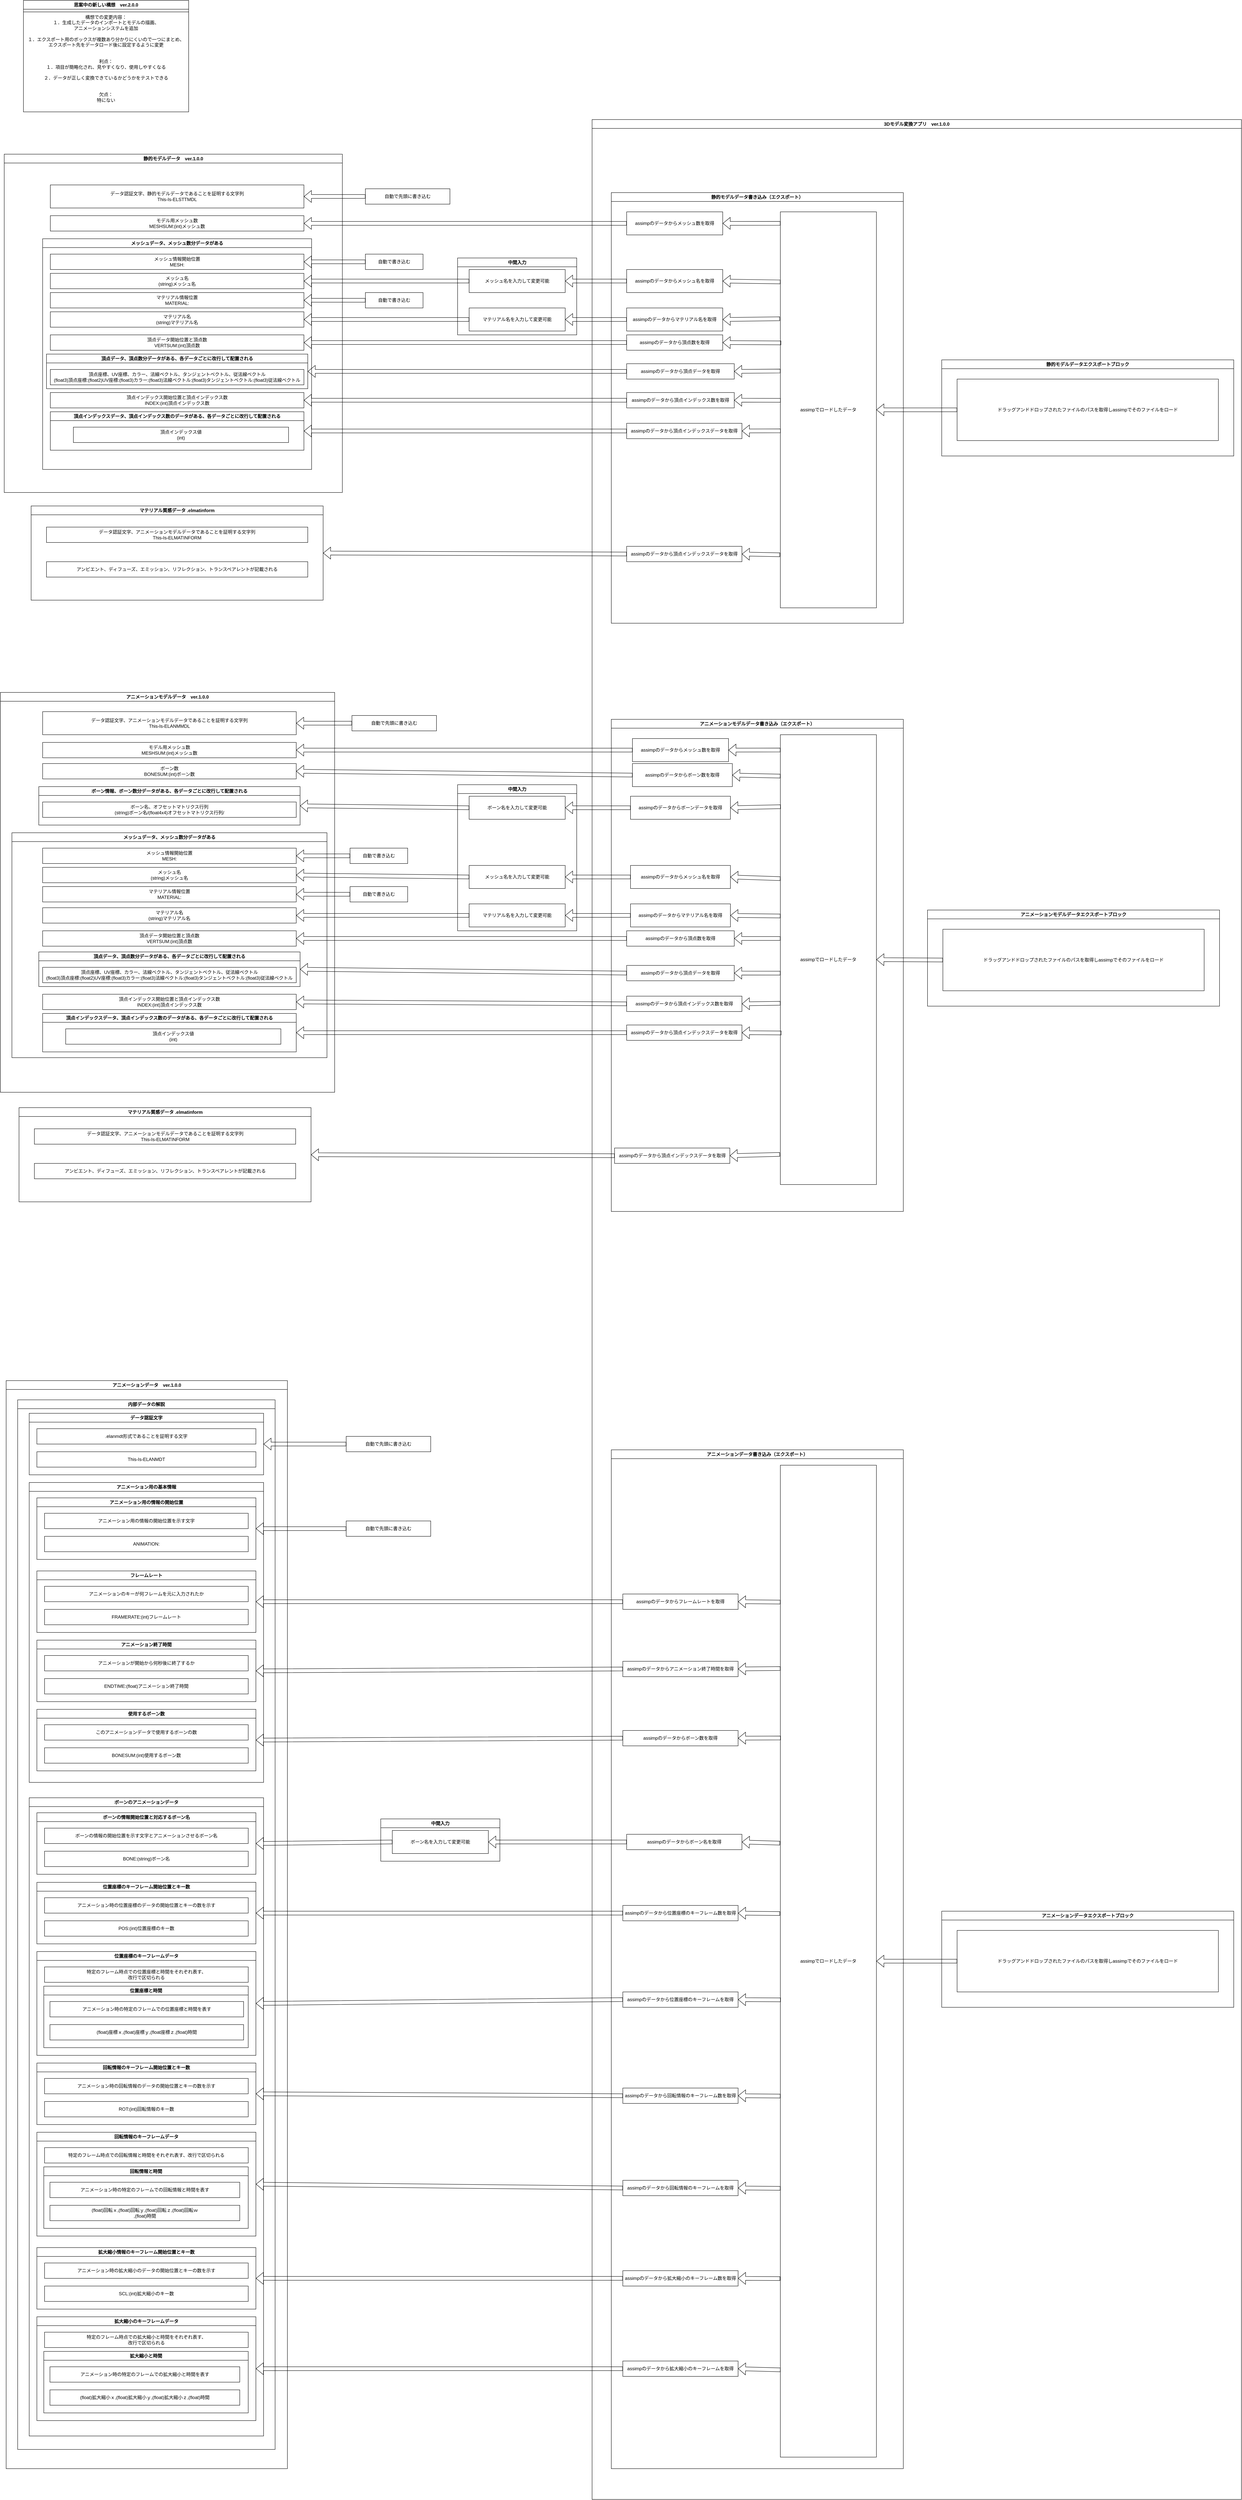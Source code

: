 <mxfile version="23.1.5" type="device" pages="5">
  <diagram name="3Dモデル変換アプリ ver.1.0.0" id="9hNFryYiSnoVTQ501tXo">
    <mxGraphModel dx="7000" dy="6478" grid="1" gridSize="10" guides="1" tooltips="1" connect="1" arrows="1" fold="1" page="1" pageScale="1" pageWidth="827" pageHeight="1169" math="0" shadow="0">
      <root>
        <mxCell id="0" />
        <mxCell id="1" parent="0" />
        <mxCell id="YebYaWOXvo9GTuQA7rbb-1" value="3Dモデル変換アプリ　ver.1.0.0" style="swimlane;whiteSpace=wrap;html=1;swimlaneFillColor=default;" parent="1" vertex="1">
          <mxGeometry x="1620" y="-1900" width="1690" height="6190" as="geometry" />
        </mxCell>
        <mxCell id="4yF1qTyGGVRQ0Mc_U0lB-21" value="自動で先頭に書き込む" style="rounded=0;whiteSpace=wrap;html=1;" parent="1" vertex="1">
          <mxGeometry x="1030" y="-1720" width="220" height="40" as="geometry" />
        </mxCell>
        <mxCell id="4yF1qTyGGVRQ0Mc_U0lB-27" value="静的モデルデータ書き込み（エクスポート）" style="swimlane;whiteSpace=wrap;html=1;swimlaneFillColor=default;" parent="1" vertex="1">
          <mxGeometry x="1670" y="-1710" width="760" height="1120" as="geometry" />
        </mxCell>
        <mxCell id="4yF1qTyGGVRQ0Mc_U0lB-35" value="assimpのデータからメッシュ数を取得" style="rounded=0;whiteSpace=wrap;html=1;" parent="4yF1qTyGGVRQ0Mc_U0lB-27" vertex="1">
          <mxGeometry x="40" y="50" width="250" height="60" as="geometry" />
        </mxCell>
        <mxCell id="4yF1qTyGGVRQ0Mc_U0lB-36" value="assimpでロードしたデータ" style="rounded=0;whiteSpace=wrap;html=1;" parent="4yF1qTyGGVRQ0Mc_U0lB-27" vertex="1">
          <mxGeometry x="440" y="50" width="250" height="1030" as="geometry" />
        </mxCell>
        <mxCell id="4yF1qTyGGVRQ0Mc_U0lB-54" value="" style="shape=flexArrow;endArrow=classic;html=1;rounded=0;entryX=1;entryY=0.5;entryDx=0;entryDy=0;exitX=0;exitY=0.029;exitDx=0;exitDy=0;exitPerimeter=0;" parent="4yF1qTyGGVRQ0Mc_U0lB-27" source="4yF1qTyGGVRQ0Mc_U0lB-36" target="4yF1qTyGGVRQ0Mc_U0lB-35" edge="1">
          <mxGeometry width="50" height="50" relative="1" as="geometry">
            <mxPoint x="420" y="60" as="sourcePoint" />
            <mxPoint x="-330" y="179.17" as="targetPoint" />
          </mxGeometry>
        </mxCell>
        <mxCell id="4yF1qTyGGVRQ0Mc_U0lB-55" value="assimpのデータからメッシュ名を取得" style="rounded=0;whiteSpace=wrap;html=1;" parent="4yF1qTyGGVRQ0Mc_U0lB-27" vertex="1">
          <mxGeometry x="40" y="200" width="250" height="60" as="geometry" />
        </mxCell>
        <mxCell id="4yF1qTyGGVRQ0Mc_U0lB-56" value="" style="shape=flexArrow;endArrow=classic;html=1;rounded=0;entryX=1;entryY=0.5;entryDx=0;entryDy=0;exitX=0;exitY=0.177;exitDx=0;exitDy=0;exitPerimeter=0;" parent="4yF1qTyGGVRQ0Mc_U0lB-27" source="4yF1qTyGGVRQ0Mc_U0lB-36" target="4yF1qTyGGVRQ0Mc_U0lB-55" edge="1">
          <mxGeometry width="50" height="50" relative="1" as="geometry">
            <mxPoint x="430" y="230" as="sourcePoint" />
            <mxPoint x="290" y="220" as="targetPoint" />
          </mxGeometry>
        </mxCell>
        <mxCell id="4yF1qTyGGVRQ0Mc_U0lB-74" value="assimpのデータからマテリアル名を取得" style="rounded=0;whiteSpace=wrap;html=1;" parent="4yF1qTyGGVRQ0Mc_U0lB-27" vertex="1">
          <mxGeometry x="40" y="300" width="250" height="60" as="geometry" />
        </mxCell>
        <mxCell id="4yF1qTyGGVRQ0Mc_U0lB-78" value="assimpのデータから頂点数を取得" style="rounded=0;whiteSpace=wrap;html=1;" parent="4yF1qTyGGVRQ0Mc_U0lB-27" vertex="1">
          <mxGeometry x="40" y="370" width="250" height="40" as="geometry" />
        </mxCell>
        <mxCell id="4yF1qTyGGVRQ0Mc_U0lB-80" value="assimpのデータから頂点データを取得" style="rounded=0;whiteSpace=wrap;html=1;" parent="4yF1qTyGGVRQ0Mc_U0lB-27" vertex="1">
          <mxGeometry x="40" y="445" width="280" height="40" as="geometry" />
        </mxCell>
        <mxCell id="4yF1qTyGGVRQ0Mc_U0lB-82" value="assimpのデータから頂点インデックス数を取得" style="rounded=0;whiteSpace=wrap;html=1;" parent="4yF1qTyGGVRQ0Mc_U0lB-27" vertex="1">
          <mxGeometry x="40" y="520" width="280" height="40" as="geometry" />
        </mxCell>
        <mxCell id="4yF1qTyGGVRQ0Mc_U0lB-85" value="assimpのデータから頂点インデックスデータを取得" style="rounded=0;whiteSpace=wrap;html=1;" parent="4yF1qTyGGVRQ0Mc_U0lB-27" vertex="1">
          <mxGeometry x="40" y="600" width="300" height="40" as="geometry" />
        </mxCell>
        <mxCell id="4yF1qTyGGVRQ0Mc_U0lB-86" value="" style="shape=flexArrow;endArrow=classic;html=1;rounded=0;entryX=1;entryY=0.5;entryDx=0;entryDy=0;exitX=-0.005;exitY=0.27;exitDx=0;exitDy=0;exitPerimeter=0;" parent="4yF1qTyGGVRQ0Mc_U0lB-27" source="4yF1qTyGGVRQ0Mc_U0lB-36" target="4yF1qTyGGVRQ0Mc_U0lB-74" edge="1">
          <mxGeometry width="50" height="50" relative="1" as="geometry">
            <mxPoint x="390" y="350" as="sourcePoint" />
            <mxPoint x="290" y="300" as="targetPoint" />
          </mxGeometry>
        </mxCell>
        <mxCell id="4yF1qTyGGVRQ0Mc_U0lB-87" value="" style="shape=flexArrow;endArrow=classic;html=1;rounded=0;entryX=1;entryY=0.5;entryDx=0;entryDy=0;exitX=0.008;exitY=0.331;exitDx=0;exitDy=0;exitPerimeter=0;" parent="4yF1qTyGGVRQ0Mc_U0lB-27" source="4yF1qTyGGVRQ0Mc_U0lB-36" target="4yF1qTyGGVRQ0Mc_U0lB-78" edge="1">
          <mxGeometry width="50" height="50" relative="1" as="geometry">
            <mxPoint x="420" y="390" as="sourcePoint" />
            <mxPoint x="290" y="350" as="targetPoint" />
          </mxGeometry>
        </mxCell>
        <mxCell id="4yF1qTyGGVRQ0Mc_U0lB-88" value="" style="shape=flexArrow;endArrow=classic;html=1;rounded=0;entryX=1;entryY=0.5;entryDx=0;entryDy=0;exitX=0;exitY=0.402;exitDx=0;exitDy=0;exitPerimeter=0;" parent="4yF1qTyGGVRQ0Mc_U0lB-27" source="4yF1qTyGGVRQ0Mc_U0lB-36" target="4yF1qTyGGVRQ0Mc_U0lB-80" edge="1">
          <mxGeometry width="50" height="50" relative="1" as="geometry">
            <mxPoint x="420" y="465" as="sourcePoint" />
            <mxPoint x="290" y="430.5" as="targetPoint" />
          </mxGeometry>
        </mxCell>
        <mxCell id="4yF1qTyGGVRQ0Mc_U0lB-89" value="" style="shape=flexArrow;endArrow=classic;html=1;rounded=0;entryX=1;entryY=0.5;entryDx=0;entryDy=0;exitX=0.003;exitY=0.476;exitDx=0;exitDy=0;exitPerimeter=0;" parent="4yF1qTyGGVRQ0Mc_U0lB-27" source="4yF1qTyGGVRQ0Mc_U0lB-36" target="4yF1qTyGGVRQ0Mc_U0lB-82" edge="1">
          <mxGeometry width="50" height="50" relative="1" as="geometry">
            <mxPoint x="390" y="570" as="sourcePoint" />
            <mxPoint x="310" y="502" as="targetPoint" />
          </mxGeometry>
        </mxCell>
        <mxCell id="4yF1qTyGGVRQ0Mc_U0lB-90" value="" style="shape=flexArrow;endArrow=classic;html=1;rounded=0;entryX=1;entryY=0.5;entryDx=0;entryDy=0;exitX=0.003;exitY=0.553;exitDx=0;exitDy=0;exitPerimeter=0;" parent="4yF1qTyGGVRQ0Mc_U0lB-27" source="4yF1qTyGGVRQ0Mc_U0lB-36" target="4yF1qTyGGVRQ0Mc_U0lB-85" edge="1">
          <mxGeometry width="50" height="50" relative="1" as="geometry">
            <mxPoint x="420" y="610" as="sourcePoint" />
            <mxPoint x="320" y="570" as="targetPoint" />
          </mxGeometry>
        </mxCell>
        <mxCell id="ewR8PGpTUdqzJaZy78cp-20" value="assimpのデータから頂点インデックスデータを取得" style="rounded=0;whiteSpace=wrap;html=1;" parent="4yF1qTyGGVRQ0Mc_U0lB-27" vertex="1">
          <mxGeometry x="40" y="920" width="300" height="40" as="geometry" />
        </mxCell>
        <mxCell id="ewR8PGpTUdqzJaZy78cp-22" value="" style="shape=flexArrow;endArrow=classic;html=1;rounded=0;entryX=1;entryY=0.5;entryDx=0;entryDy=0;exitX=-0.004;exitY=0.866;exitDx=0;exitDy=0;exitPerimeter=0;" parent="4yF1qTyGGVRQ0Mc_U0lB-27" source="4yF1qTyGGVRQ0Mc_U0lB-36" target="ewR8PGpTUdqzJaZy78cp-20" edge="1">
          <mxGeometry width="50" height="50" relative="1" as="geometry">
            <mxPoint x="420" y="940" as="sourcePoint" />
            <mxPoint x="320" y="890" as="targetPoint" />
          </mxGeometry>
        </mxCell>
        <mxCell id="4yF1qTyGGVRQ0Mc_U0lB-30" value="自動で書き込む" style="rounded=0;whiteSpace=wrap;html=1;" parent="1" vertex="1">
          <mxGeometry x="1030" y="-1550" width="150" height="40" as="geometry" />
        </mxCell>
        <mxCell id="4yF1qTyGGVRQ0Mc_U0lB-33" value="自動で書き込む" style="rounded=0;whiteSpace=wrap;html=1;" parent="1" vertex="1">
          <mxGeometry x="1030" y="-1450" width="150" height="40" as="geometry" />
        </mxCell>
        <mxCell id="4yF1qTyGGVRQ0Mc_U0lB-37" value="静的モデルデータ　ver.1.0.0" style="swimlane;whiteSpace=wrap;html=1;strokeColor=default;fillStyle=auto;fillColor=default;gradientColor=none;swimlaneFillColor=default;" parent="1" vertex="1">
          <mxGeometry x="90" y="-1810" width="880" height="880" as="geometry" />
        </mxCell>
        <mxCell id="4yF1qTyGGVRQ0Mc_U0lB-39" value="データ認証文字、静的モデルデータであることを証明する文字列&lt;br&gt;This-Is-ELSTTMDL" style="rounded=0;whiteSpace=wrap;html=1;verticalAlign=middle;labelPosition=center;verticalLabelPosition=middle;align=center;" parent="4yF1qTyGGVRQ0Mc_U0lB-37" vertex="1">
          <mxGeometry x="120" y="80" width="660" height="60" as="geometry" />
        </mxCell>
        <mxCell id="4yF1qTyGGVRQ0Mc_U0lB-40" value="モデル用メッシュ数&lt;br&gt;MESHSUM:(int)メッシュ数" style="rounded=0;whiteSpace=wrap;html=1;" parent="4yF1qTyGGVRQ0Mc_U0lB-37" vertex="1">
          <mxGeometry x="120" y="160" width="660" height="40" as="geometry" />
        </mxCell>
        <mxCell id="4yF1qTyGGVRQ0Mc_U0lB-41" value="メッシュデータ、メッシュ数分データがある" style="swimlane;whiteSpace=wrap;html=1;swimlaneFillColor=default;" parent="4yF1qTyGGVRQ0Mc_U0lB-37" vertex="1">
          <mxGeometry x="100" y="220" width="700" height="600" as="geometry" />
        </mxCell>
        <mxCell id="4yF1qTyGGVRQ0Mc_U0lB-42" value="メッシュ情報開始位置&lt;br&gt;MESH:" style="rounded=0;whiteSpace=wrap;html=1;" parent="4yF1qTyGGVRQ0Mc_U0lB-41" vertex="1">
          <mxGeometry x="20" y="40" width="660" height="40" as="geometry" />
        </mxCell>
        <mxCell id="4yF1qTyGGVRQ0Mc_U0lB-43" value="メッシュ名&lt;br&gt;(string)メッシュ名" style="rounded=0;whiteSpace=wrap;html=1;" parent="4yF1qTyGGVRQ0Mc_U0lB-41" vertex="1">
          <mxGeometry x="20" y="90" width="660" height="40" as="geometry" />
        </mxCell>
        <mxCell id="4yF1qTyGGVRQ0Mc_U0lB-44" value="マテリアル情報位置&lt;br&gt;MATERIAL:" style="rounded=0;whiteSpace=wrap;html=1;" parent="4yF1qTyGGVRQ0Mc_U0lB-41" vertex="1">
          <mxGeometry x="20" y="140" width="660" height="40" as="geometry" />
        </mxCell>
        <mxCell id="4yF1qTyGGVRQ0Mc_U0lB-45" value="マテリアル名&lt;br&gt;(string)マテリアル名" style="rounded=0;whiteSpace=wrap;html=1;" parent="4yF1qTyGGVRQ0Mc_U0lB-41" vertex="1">
          <mxGeometry x="20" y="190" width="660" height="40" as="geometry" />
        </mxCell>
        <mxCell id="4yF1qTyGGVRQ0Mc_U0lB-46" value="頂点インデックス開始位置と頂点インデックス数&lt;br&gt;INDEX:(int)頂点インデックス数" style="rounded=0;whiteSpace=wrap;html=1;" parent="4yF1qTyGGVRQ0Mc_U0lB-41" vertex="1">
          <mxGeometry x="20" y="400" width="660" height="40" as="geometry" />
        </mxCell>
        <mxCell id="4yF1qTyGGVRQ0Mc_U0lB-47" value="頂点インデックスデータ、頂点インデックス数のデータがある、各データごとに改行して配置される" style="swimlane;whiteSpace=wrap;html=1;swimlaneFillColor=default;" parent="4yF1qTyGGVRQ0Mc_U0lB-41" vertex="1">
          <mxGeometry x="20" y="450" width="660" height="100" as="geometry" />
        </mxCell>
        <mxCell id="4yF1qTyGGVRQ0Mc_U0lB-48" value="頂点インデックス値&lt;br&gt;(int)" style="rounded=0;whiteSpace=wrap;html=1;" parent="4yF1qTyGGVRQ0Mc_U0lB-47" vertex="1">
          <mxGeometry x="60" y="40" width="560" height="40" as="geometry" />
        </mxCell>
        <mxCell id="4yF1qTyGGVRQ0Mc_U0lB-49" value="頂点データ開始位置と頂点数&lt;br&gt;VERTSUM:(int)頂点数" style="rounded=0;whiteSpace=wrap;html=1;" parent="4yF1qTyGGVRQ0Mc_U0lB-41" vertex="1">
          <mxGeometry x="20" y="250" width="660" height="40" as="geometry" />
        </mxCell>
        <mxCell id="4yF1qTyGGVRQ0Mc_U0lB-50" value="頂点データ、頂点数分データがある、各データごとに改行して配置される" style="swimlane;whiteSpace=wrap;html=1;swimlaneFillColor=default;" parent="4yF1qTyGGVRQ0Mc_U0lB-41" vertex="1">
          <mxGeometry x="10" y="300" width="680" height="90" as="geometry" />
        </mxCell>
        <mxCell id="4yF1qTyGGVRQ0Mc_U0lB-51" value="頂点座標、UV座標、カラー、法線ベクトル、タンジェントベクトル、従法線ベクトル&lt;br&gt;(float3)頂点座標:(float2)UV座標:(float3)カラー:(float3)法線ベクトル:(float3)タンジェントベクトル:(float3)従法線ベクトル" style="rounded=0;whiteSpace=wrap;html=1;" parent="4yF1qTyGGVRQ0Mc_U0lB-50" vertex="1">
          <mxGeometry x="10" y="40" width="660" height="40" as="geometry" />
        </mxCell>
        <mxCell id="4yF1qTyGGVRQ0Mc_U0lB-22" value="" style="shape=flexArrow;endArrow=classic;html=1;rounded=0;entryX=1;entryY=0.5;entryDx=0;entryDy=0;exitX=0;exitY=0.5;exitDx=0;exitDy=0;" parent="1" source="4yF1qTyGGVRQ0Mc_U0lB-21" target="4yF1qTyGGVRQ0Mc_U0lB-39" edge="1">
          <mxGeometry width="50" height="50" relative="1" as="geometry">
            <mxPoint x="1370" y="-1730" as="sourcePoint" />
            <mxPoint x="1150" y="-1730" as="targetPoint" />
          </mxGeometry>
        </mxCell>
        <mxCell id="4yF1qTyGGVRQ0Mc_U0lB-31" value="" style="shape=flexArrow;endArrow=classic;html=1;rounded=0;entryX=1;entryY=0.5;entryDx=0;entryDy=0;exitX=0;exitY=0.5;exitDx=0;exitDy=0;" parent="1" source="4yF1qTyGGVRQ0Mc_U0lB-30" target="4yF1qTyGGVRQ0Mc_U0lB-42" edge="1">
          <mxGeometry width="50" height="50" relative="1" as="geometry">
            <mxPoint x="1370" y="-1410" as="sourcePoint" />
            <mxPoint x="1130" y="-1410" as="targetPoint" />
          </mxGeometry>
        </mxCell>
        <mxCell id="4yF1qTyGGVRQ0Mc_U0lB-34" value="" style="shape=flexArrow;endArrow=classic;html=1;rounded=0;exitX=0;exitY=0.5;exitDx=0;exitDy=0;entryX=1;entryY=0.5;entryDx=0;entryDy=0;" parent="1" source="4yF1qTyGGVRQ0Mc_U0lB-33" target="4yF1qTyGGVRQ0Mc_U0lB-44" edge="1">
          <mxGeometry width="50" height="50" relative="1" as="geometry">
            <mxPoint x="1370" y="-1310" as="sourcePoint" />
            <mxPoint x="1130" y="-1310" as="targetPoint" />
          </mxGeometry>
        </mxCell>
        <mxCell id="4yF1qTyGGVRQ0Mc_U0lB-25" value="" style="shape=flexArrow;endArrow=classic;html=1;rounded=0;exitX=0;exitY=0.5;exitDx=0;exitDy=0;entryX=1;entryY=0.5;entryDx=0;entryDy=0;" parent="1" source="4yF1qTyGGVRQ0Mc_U0lB-35" target="4yF1qTyGGVRQ0Mc_U0lB-40" edge="1">
          <mxGeometry width="50" height="50" relative="1" as="geometry">
            <mxPoint x="1845" y="-1670" as="sourcePoint" />
            <mxPoint x="1210" y="-1670" as="targetPoint" />
          </mxGeometry>
        </mxCell>
        <mxCell id="4yF1qTyGGVRQ0Mc_U0lB-58" value="中間入力" style="swimlane;whiteSpace=wrap;html=1;swimlaneFillColor=default;" parent="1" vertex="1">
          <mxGeometry x="1270" y="-1540" width="310" height="200" as="geometry" />
        </mxCell>
        <mxCell id="4yF1qTyGGVRQ0Mc_U0lB-64" value="メッシュ名を入力して変更可能" style="rounded=0;whiteSpace=wrap;html=1;" parent="4yF1qTyGGVRQ0Mc_U0lB-58" vertex="1">
          <mxGeometry x="30" y="30" width="250" height="60" as="geometry" />
        </mxCell>
        <mxCell id="4yF1qTyGGVRQ0Mc_U0lB-71" value="マテリアル名を入力して変更可能" style="rounded=0;whiteSpace=wrap;html=1;" parent="4yF1qTyGGVRQ0Mc_U0lB-58" vertex="1">
          <mxGeometry x="30" y="130" width="250" height="60" as="geometry" />
        </mxCell>
        <mxCell id="4yF1qTyGGVRQ0Mc_U0lB-57" value="" style="shape=flexArrow;endArrow=classic;html=1;rounded=0;exitX=0;exitY=0.5;exitDx=0;exitDy=0;entryX=1;entryY=0.5;entryDx=0;entryDy=0;" parent="1" source="4yF1qTyGGVRQ0Mc_U0lB-55" target="4yF1qTyGGVRQ0Mc_U0lB-64" edge="1">
          <mxGeometry width="50" height="50" relative="1" as="geometry">
            <mxPoint x="1340" y="-1590" as="sourcePoint" />
            <mxPoint x="1500" y="-1481" as="targetPoint" />
          </mxGeometry>
        </mxCell>
        <mxCell id="4yF1qTyGGVRQ0Mc_U0lB-66" value="" style="shape=flexArrow;endArrow=classic;html=1;rounded=0;exitX=0;exitY=0.5;exitDx=0;exitDy=0;entryX=1;entryY=0.5;entryDx=0;entryDy=0;" parent="1" source="4yF1qTyGGVRQ0Mc_U0lB-64" target="4yF1qTyGGVRQ0Mc_U0lB-43" edge="1">
          <mxGeometry width="50" height="50" relative="1" as="geometry">
            <mxPoint x="1360" y="-1400" as="sourcePoint" />
            <mxPoint x="1200" y="-1400" as="targetPoint" />
          </mxGeometry>
        </mxCell>
        <mxCell id="4yF1qTyGGVRQ0Mc_U0lB-72" value="" style="shape=flexArrow;endArrow=classic;html=1;rounded=0;exitX=0;exitY=0.5;exitDx=0;exitDy=0;entryX=1;entryY=0.5;entryDx=0;entryDy=0;" parent="1" source="4yF1qTyGGVRQ0Mc_U0lB-71" target="4yF1qTyGGVRQ0Mc_U0lB-45" edge="1">
          <mxGeometry width="50" height="50" relative="1" as="geometry">
            <mxPoint x="1300" y="-1270" as="sourcePoint" />
            <mxPoint x="860" y="-1270" as="targetPoint" />
          </mxGeometry>
        </mxCell>
        <mxCell id="4yF1qTyGGVRQ0Mc_U0lB-73" value="" style="shape=flexArrow;endArrow=classic;html=1;rounded=0;entryX=1;entryY=0.5;entryDx=0;entryDy=0;exitX=0;exitY=0.5;exitDx=0;exitDy=0;" parent="1" source="4yF1qTyGGVRQ0Mc_U0lB-74" target="4yF1qTyGGVRQ0Mc_U0lB-71" edge="1">
          <mxGeometry width="50" height="50" relative="1" as="geometry">
            <mxPoint x="1710" y="-1390" as="sourcePoint" />
            <mxPoint x="1550" y="-1420" as="targetPoint" />
          </mxGeometry>
        </mxCell>
        <mxCell id="4yF1qTyGGVRQ0Mc_U0lB-79" value="" style="shape=flexArrow;endArrow=classic;html=1;rounded=0;exitX=0;exitY=0.5;exitDx=0;exitDy=0;entryX=1;entryY=0.5;entryDx=0;entryDy=0;" parent="1" source="4yF1qTyGGVRQ0Mc_U0lB-78" target="4yF1qTyGGVRQ0Mc_U0lB-49" edge="1">
          <mxGeometry width="50" height="50" relative="1" as="geometry">
            <mxPoint x="1470" y="-1300" as="sourcePoint" />
            <mxPoint x="972.353" y="-1320" as="targetPoint" />
          </mxGeometry>
        </mxCell>
        <mxCell id="4yF1qTyGGVRQ0Mc_U0lB-81" value="" style="shape=flexArrow;endArrow=classic;html=1;rounded=0;exitX=0;exitY=0.5;exitDx=0;exitDy=0;entryX=1;entryY=0.5;entryDx=0;entryDy=0;" parent="1" source="4yF1qTyGGVRQ0Mc_U0lB-80" target="4yF1qTyGGVRQ0Mc_U0lB-50" edge="1">
          <mxGeometry width="50" height="50" relative="1" as="geometry">
            <mxPoint x="1470" y="-1220" as="sourcePoint" />
            <mxPoint x="1060" y="-1240" as="targetPoint" />
          </mxGeometry>
        </mxCell>
        <mxCell id="4yF1qTyGGVRQ0Mc_U0lB-83" value="" style="shape=flexArrow;endArrow=classic;html=1;rounded=0;exitX=0;exitY=0.5;exitDx=0;exitDy=0;entryX=1;entryY=0.5;entryDx=0;entryDy=0;" parent="1" source="4yF1qTyGGVRQ0Mc_U0lB-82" target="4yF1qTyGGVRQ0Mc_U0lB-46" edge="1">
          <mxGeometry width="50" height="50" relative="1" as="geometry">
            <mxPoint x="1700" y="-1180" as="sourcePoint" />
            <mxPoint x="860" y="-1180" as="targetPoint" />
          </mxGeometry>
        </mxCell>
        <mxCell id="4yF1qTyGGVRQ0Mc_U0lB-84" value="" style="shape=flexArrow;endArrow=classic;html=1;rounded=0;exitX=0;exitY=0.5;exitDx=0;exitDy=0;entryX=1;entryY=0.5;entryDx=0;entryDy=0;" parent="1" source="4yF1qTyGGVRQ0Mc_U0lB-85" target="4yF1qTyGGVRQ0Mc_U0lB-47" edge="1">
          <mxGeometry width="50" height="50" relative="1" as="geometry">
            <mxPoint x="1700" y="-1090" as="sourcePoint" />
            <mxPoint x="860" y="-1080" as="targetPoint" />
          </mxGeometry>
        </mxCell>
        <mxCell id="4yF1qTyGGVRQ0Mc_U0lB-91" value="静的モデルデータエクスポートブロック" style="swimlane;whiteSpace=wrap;html=1;swimlaneFillColor=default;" parent="1" vertex="1">
          <mxGeometry x="2530" y="-1275" width="760" height="250" as="geometry" />
        </mxCell>
        <mxCell id="4yF1qTyGGVRQ0Mc_U0lB-93" value="ドラッグアンドドロップされたファイルのパスを取得しassimpでそのファイルをロード" style="rounded=0;whiteSpace=wrap;html=1;" parent="4yF1qTyGGVRQ0Mc_U0lB-91" vertex="1">
          <mxGeometry x="40" y="50" width="680" height="160" as="geometry" />
        </mxCell>
        <mxCell id="4yF1qTyGGVRQ0Mc_U0lB-107" value="" style="shape=flexArrow;endArrow=classic;html=1;rounded=0;entryX=1;entryY=0.5;entryDx=0;entryDy=0;exitX=0;exitY=0.5;exitDx=0;exitDy=0;" parent="1" source="4yF1qTyGGVRQ0Mc_U0lB-93" target="4yF1qTyGGVRQ0Mc_U0lB-36" edge="1">
          <mxGeometry width="50" height="50" relative="1" as="geometry">
            <mxPoint x="2480" y="-1160" as="sourcePoint" />
            <mxPoint x="2530" y="-1210" as="targetPoint" />
          </mxGeometry>
        </mxCell>
        <mxCell id="4yF1qTyGGVRQ0Mc_U0lB-108" value="自動で先頭に書き込む" style="rounded=0;whiteSpace=wrap;html=1;" parent="1" vertex="1">
          <mxGeometry x="995" y="-350" width="220" height="40" as="geometry" />
        </mxCell>
        <mxCell id="4yF1qTyGGVRQ0Mc_U0lB-109" value="アニメーションモデルデータ書き込み（エクスポート）" style="swimlane;whiteSpace=wrap;html=1;swimlaneFillColor=default;" parent="1" vertex="1">
          <mxGeometry x="1670" y="-340" width="760" height="1280" as="geometry" />
        </mxCell>
        <mxCell id="4yF1qTyGGVRQ0Mc_U0lB-110" value="assimpのデータからメッシュ数を取得" style="rounded=0;whiteSpace=wrap;html=1;" parent="4yF1qTyGGVRQ0Mc_U0lB-109" vertex="1">
          <mxGeometry x="55" y="50" width="250" height="60" as="geometry" />
        </mxCell>
        <mxCell id="4yF1qTyGGVRQ0Mc_U0lB-111" value="assimpでロードしたデータ" style="rounded=0;whiteSpace=wrap;html=1;" parent="4yF1qTyGGVRQ0Mc_U0lB-109" vertex="1">
          <mxGeometry x="440" y="40" width="250" height="1170" as="geometry" />
        </mxCell>
        <mxCell id="4yF1qTyGGVRQ0Mc_U0lB-112" value="" style="shape=flexArrow;endArrow=classic;html=1;rounded=0;exitX=0;exitY=0.034;exitDx=0;exitDy=0;entryX=1;entryY=0.5;entryDx=0;entryDy=0;exitPerimeter=0;" parent="4yF1qTyGGVRQ0Mc_U0lB-109" source="4yF1qTyGGVRQ0Mc_U0lB-111" target="4yF1qTyGGVRQ0Mc_U0lB-110" edge="1">
          <mxGeometry width="50" height="50" relative="1" as="geometry">
            <mxPoint x="150" y="179.17" as="sourcePoint" />
            <mxPoint x="-330" y="179.17" as="targetPoint" />
          </mxGeometry>
        </mxCell>
        <mxCell id="4yF1qTyGGVRQ0Mc_U0lB-113" value="assimpのデータからメッシュ名を取得" style="rounded=0;whiteSpace=wrap;html=1;" parent="4yF1qTyGGVRQ0Mc_U0lB-109" vertex="1">
          <mxGeometry x="50" y="380" width="260" height="60" as="geometry" />
        </mxCell>
        <mxCell id="4yF1qTyGGVRQ0Mc_U0lB-114" value="" style="shape=flexArrow;endArrow=classic;html=1;rounded=0;entryX=1;entryY=0.5;entryDx=0;entryDy=0;exitX=0;exitY=0.32;exitDx=0;exitDy=0;exitPerimeter=0;" parent="4yF1qTyGGVRQ0Mc_U0lB-109" source="4yF1qTyGGVRQ0Mc_U0lB-111" target="4yF1qTyGGVRQ0Mc_U0lB-113" edge="1">
          <mxGeometry width="50" height="50" relative="1" as="geometry">
            <mxPoint x="410" y="240" as="sourcePoint" />
            <mxPoint x="290" y="220" as="targetPoint" />
          </mxGeometry>
        </mxCell>
        <mxCell id="4yF1qTyGGVRQ0Mc_U0lB-115" value="assimpのデータからマテリアル名を取得" style="rounded=0;whiteSpace=wrap;html=1;" parent="4yF1qTyGGVRQ0Mc_U0lB-109" vertex="1">
          <mxGeometry x="50" y="480" width="260" height="60" as="geometry" />
        </mxCell>
        <mxCell id="4yF1qTyGGVRQ0Mc_U0lB-116" value="assimpのデータから頂点数を取得" style="rounded=0;whiteSpace=wrap;html=1;" parent="4yF1qTyGGVRQ0Mc_U0lB-109" vertex="1">
          <mxGeometry x="40" y="550" width="280" height="40" as="geometry" />
        </mxCell>
        <mxCell id="4yF1qTyGGVRQ0Mc_U0lB-117" value="assimpのデータから頂点データを取得" style="rounded=0;whiteSpace=wrap;html=1;" parent="4yF1qTyGGVRQ0Mc_U0lB-109" vertex="1">
          <mxGeometry x="40" y="640" width="280" height="40" as="geometry" />
        </mxCell>
        <mxCell id="4yF1qTyGGVRQ0Mc_U0lB-118" value="assimpのデータから頂点インデックス数を取得" style="rounded=0;whiteSpace=wrap;html=1;" parent="4yF1qTyGGVRQ0Mc_U0lB-109" vertex="1">
          <mxGeometry x="40" y="720" width="300" height="40" as="geometry" />
        </mxCell>
        <mxCell id="4yF1qTyGGVRQ0Mc_U0lB-119" value="assimpのデータから頂点インデックスデータを取得" style="rounded=0;whiteSpace=wrap;html=1;" parent="4yF1qTyGGVRQ0Mc_U0lB-109" vertex="1">
          <mxGeometry x="40" y="795" width="300" height="40" as="geometry" />
        </mxCell>
        <mxCell id="4yF1qTyGGVRQ0Mc_U0lB-120" value="" style="shape=flexArrow;endArrow=classic;html=1;rounded=0;entryX=1;entryY=0.5;entryDx=0;entryDy=0;exitX=0;exitY=0.403;exitDx=0;exitDy=0;exitPerimeter=0;" parent="4yF1qTyGGVRQ0Mc_U0lB-109" source="4yF1qTyGGVRQ0Mc_U0lB-111" target="4yF1qTyGGVRQ0Mc_U0lB-115" edge="1">
          <mxGeometry width="50" height="50" relative="1" as="geometry">
            <mxPoint x="390" y="350" as="sourcePoint" />
            <mxPoint x="290" y="300" as="targetPoint" />
          </mxGeometry>
        </mxCell>
        <mxCell id="4yF1qTyGGVRQ0Mc_U0lB-121" value="" style="shape=flexArrow;endArrow=classic;html=1;rounded=0;entryX=1;entryY=0.5;entryDx=0;entryDy=0;exitX=0;exitY=0.453;exitDx=0;exitDy=0;exitPerimeter=0;" parent="4yF1qTyGGVRQ0Mc_U0lB-109" source="4yF1qTyGGVRQ0Mc_U0lB-111" target="4yF1qTyGGVRQ0Mc_U0lB-116" edge="1">
          <mxGeometry width="50" height="50" relative="1" as="geometry">
            <mxPoint x="441" y="351" as="sourcePoint" />
            <mxPoint x="290" y="350" as="targetPoint" />
          </mxGeometry>
        </mxCell>
        <mxCell id="4yF1qTyGGVRQ0Mc_U0lB-122" value="" style="shape=flexArrow;endArrow=classic;html=1;rounded=0;entryX=1;entryY=0.5;entryDx=0;entryDy=0;exitX=0;exitY=0.53;exitDx=0;exitDy=0;exitPerimeter=0;" parent="4yF1qTyGGVRQ0Mc_U0lB-109" source="4yF1qTyGGVRQ0Mc_U0lB-111" target="4yF1qTyGGVRQ0Mc_U0lB-117" edge="1">
          <mxGeometry width="50" height="50" relative="1" as="geometry">
            <mxPoint x="410" y="620" as="sourcePoint" />
            <mxPoint x="290" y="430.5" as="targetPoint" />
          </mxGeometry>
        </mxCell>
        <mxCell id="4yF1qTyGGVRQ0Mc_U0lB-123" value="" style="shape=flexArrow;endArrow=classic;html=1;rounded=0;entryX=1;entryY=0.5;entryDx=0;entryDy=0;exitX=0;exitY=0.597;exitDx=0;exitDy=0;exitPerimeter=0;" parent="4yF1qTyGGVRQ0Mc_U0lB-109" source="4yF1qTyGGVRQ0Mc_U0lB-111" target="4yF1qTyGGVRQ0Mc_U0lB-118" edge="1">
          <mxGeometry width="50" height="50" relative="1" as="geometry">
            <mxPoint x="430" y="730" as="sourcePoint" />
            <mxPoint x="310" y="502" as="targetPoint" />
          </mxGeometry>
        </mxCell>
        <mxCell id="4yF1qTyGGVRQ0Mc_U0lB-124" value="" style="shape=flexArrow;endArrow=classic;html=1;rounded=0;entryX=1;entryY=0.5;entryDx=0;entryDy=0;exitX=0.011;exitY=0.663;exitDx=0;exitDy=0;exitPerimeter=0;" parent="4yF1qTyGGVRQ0Mc_U0lB-109" source="4yF1qTyGGVRQ0Mc_U0lB-111" target="4yF1qTyGGVRQ0Mc_U0lB-119" edge="1">
          <mxGeometry width="50" height="50" relative="1" as="geometry">
            <mxPoint x="439" y="571" as="sourcePoint" />
            <mxPoint x="320" y="570" as="targetPoint" />
          </mxGeometry>
        </mxCell>
        <mxCell id="4yF1qTyGGVRQ0Mc_U0lB-180" value="assimpのデータからボーン数を取得" style="rounded=0;whiteSpace=wrap;html=1;" parent="4yF1qTyGGVRQ0Mc_U0lB-109" vertex="1">
          <mxGeometry x="55" y="115" width="260" height="60" as="geometry" />
        </mxCell>
        <mxCell id="4yF1qTyGGVRQ0Mc_U0lB-181" value="" style="shape=flexArrow;endArrow=classic;html=1;rounded=0;entryX=1;entryY=0.5;entryDx=0;entryDy=0;exitX=0;exitY=0.092;exitDx=0;exitDy=0;exitPerimeter=0;" parent="4yF1qTyGGVRQ0Mc_U0lB-109" source="4yF1qTyGGVRQ0Mc_U0lB-111" target="4yF1qTyGGVRQ0Mc_U0lB-180" edge="1">
          <mxGeometry width="50" height="50" relative="1" as="geometry">
            <mxPoint x="443" y="157" as="sourcePoint" />
            <mxPoint x="290" y="-30" as="targetPoint" />
          </mxGeometry>
        </mxCell>
        <mxCell id="4yF1qTyGGVRQ0Mc_U0lB-183" value="assimpのデータからボーンデータを取得" style="rounded=0;whiteSpace=wrap;html=1;" parent="4yF1qTyGGVRQ0Mc_U0lB-109" vertex="1">
          <mxGeometry x="50" y="200" width="260" height="60" as="geometry" />
        </mxCell>
        <mxCell id="4yF1qTyGGVRQ0Mc_U0lB-187" value="" style="shape=flexArrow;endArrow=classic;html=1;rounded=0;entryX=1;entryY=0.5;entryDx=0;entryDy=0;exitX=0.004;exitY=0.16;exitDx=0;exitDy=0;exitPerimeter=0;" parent="4yF1qTyGGVRQ0Mc_U0lB-109" source="4yF1qTyGGVRQ0Mc_U0lB-111" target="4yF1qTyGGVRQ0Mc_U0lB-183" edge="1">
          <mxGeometry width="50" height="50" relative="1" as="geometry">
            <mxPoint x="400" y="210" as="sourcePoint" />
            <mxPoint x="310" y="175" as="targetPoint" />
          </mxGeometry>
        </mxCell>
        <mxCell id="4yF1qTyGGVRQ0Mc_U0lB-125" value="自動で書き込む" style="rounded=0;whiteSpace=wrap;html=1;" parent="1" vertex="1">
          <mxGeometry x="990" y="-5" width="150" height="40" as="geometry" />
        </mxCell>
        <mxCell id="4yF1qTyGGVRQ0Mc_U0lB-126" value="自動で書き込む" style="rounded=0;whiteSpace=wrap;html=1;" parent="1" vertex="1">
          <mxGeometry x="990" y="95" width="150" height="40" as="geometry" />
        </mxCell>
        <mxCell id="4yF1qTyGGVRQ0Mc_U0lB-146" value="中間入力" style="swimlane;whiteSpace=wrap;html=1;swimlaneFillColor=default;" parent="1" vertex="1">
          <mxGeometry x="1270" y="-170" width="310" height="380" as="geometry" />
        </mxCell>
        <mxCell id="4yF1qTyGGVRQ0Mc_U0lB-147" value="メッシュ名を入力して変更可能" style="rounded=0;whiteSpace=wrap;html=1;" parent="4yF1qTyGGVRQ0Mc_U0lB-146" vertex="1">
          <mxGeometry x="30" y="210" width="250" height="60" as="geometry" />
        </mxCell>
        <mxCell id="4yF1qTyGGVRQ0Mc_U0lB-148" value="マテリアル名を入力して変更可能" style="rounded=0;whiteSpace=wrap;html=1;" parent="4yF1qTyGGVRQ0Mc_U0lB-146" vertex="1">
          <mxGeometry x="30" y="310" width="250" height="60" as="geometry" />
        </mxCell>
        <mxCell id="_x3NfJ3wOLDrU9FuTQdE-1" value="ボーン名を入力して変更可能" style="rounded=0;whiteSpace=wrap;html=1;" parent="4yF1qTyGGVRQ0Mc_U0lB-146" vertex="1">
          <mxGeometry x="30" y="30" width="250" height="60" as="geometry" />
        </mxCell>
        <mxCell id="4yF1qTyGGVRQ0Mc_U0lB-149" value="" style="shape=flexArrow;endArrow=classic;html=1;rounded=0;exitX=0;exitY=0.5;exitDx=0;exitDy=0;entryX=1;entryY=0.5;entryDx=0;entryDy=0;" parent="1" source="4yF1qTyGGVRQ0Mc_U0lB-113" target="4yF1qTyGGVRQ0Mc_U0lB-147" edge="1">
          <mxGeometry width="50" height="50" relative="1" as="geometry">
            <mxPoint x="1340" y="-220" as="sourcePoint" />
            <mxPoint x="1500" y="-111" as="targetPoint" />
          </mxGeometry>
        </mxCell>
        <mxCell id="4yF1qTyGGVRQ0Mc_U0lB-152" value="" style="shape=flexArrow;endArrow=classic;html=1;rounded=0;entryX=1;entryY=0.5;entryDx=0;entryDy=0;exitX=0;exitY=0.5;exitDx=0;exitDy=0;" parent="1" source="4yF1qTyGGVRQ0Mc_U0lB-115" target="4yF1qTyGGVRQ0Mc_U0lB-148" edge="1">
          <mxGeometry width="50" height="50" relative="1" as="geometry">
            <mxPoint x="1710" y="-20" as="sourcePoint" />
            <mxPoint x="1550" y="-50" as="targetPoint" />
          </mxGeometry>
        </mxCell>
        <mxCell id="4yF1qTyGGVRQ0Mc_U0lB-157" value="アニメーションモデルデータエクスポートブロック" style="swimlane;whiteSpace=wrap;html=1;swimlaneFillColor=default;" parent="1" vertex="1">
          <mxGeometry x="2493" y="156" width="760" height="250" as="geometry" />
        </mxCell>
        <mxCell id="4yF1qTyGGVRQ0Mc_U0lB-158" value="ドラッグアンドドロップされたファイルのパスを取得しassimpでそのファイルをロード" style="rounded=0;whiteSpace=wrap;html=1;" parent="4yF1qTyGGVRQ0Mc_U0lB-157" vertex="1">
          <mxGeometry x="40" y="50" width="680" height="160" as="geometry" />
        </mxCell>
        <mxCell id="4yF1qTyGGVRQ0Mc_U0lB-159" value="" style="shape=flexArrow;endArrow=classic;html=1;rounded=0;entryX=1;entryY=0.5;entryDx=0;entryDy=0;exitX=0;exitY=0.5;exitDx=0;exitDy=0;" parent="1" source="4yF1qTyGGVRQ0Mc_U0lB-158" target="4yF1qTyGGVRQ0Mc_U0lB-111" edge="1">
          <mxGeometry width="50" height="50" relative="1" as="geometry">
            <mxPoint x="2480" y="210" as="sourcePoint" />
            <mxPoint x="2530" y="160" as="targetPoint" />
          </mxGeometry>
        </mxCell>
        <mxCell id="4yF1qTyGGVRQ0Mc_U0lB-160" value="アニメーションモデルデータ　ver.1.0.0" style="swimlane;whiteSpace=wrap;html=1;strokeColor=default;fillStyle=auto;fillColor=default;gradientColor=none;swimlaneFillColor=default;" parent="1" vertex="1">
          <mxGeometry x="80" y="-410" width="870" height="1040" as="geometry" />
        </mxCell>
        <mxCell id="4yF1qTyGGVRQ0Mc_U0lB-162" value="データ認証文字、アニメーションモデルデータであることを証明する文字列&lt;br&gt;This-Is-ELANMMDL" style="rounded=0;whiteSpace=wrap;html=1;verticalAlign=middle;labelPosition=center;verticalLabelPosition=middle;align=center;" parent="4yF1qTyGGVRQ0Mc_U0lB-160" vertex="1">
          <mxGeometry x="110" y="50" width="660" height="60" as="geometry" />
        </mxCell>
        <mxCell id="4yF1qTyGGVRQ0Mc_U0lB-163" value="モデル用メッシュ数&lt;br&gt;MESHSUM:(int)メッシュ数" style="rounded=0;whiteSpace=wrap;html=1;" parent="4yF1qTyGGVRQ0Mc_U0lB-160" vertex="1">
          <mxGeometry x="110" y="130" width="660" height="40" as="geometry" />
        </mxCell>
        <mxCell id="4yF1qTyGGVRQ0Mc_U0lB-164" value="メッシュデータ、メッシュ数分データがある" style="swimlane;whiteSpace=wrap;html=1;swimlaneFillColor=default;" parent="4yF1qTyGGVRQ0Mc_U0lB-160" vertex="1">
          <mxGeometry x="30" y="365" width="820" height="585" as="geometry" />
        </mxCell>
        <mxCell id="4yF1qTyGGVRQ0Mc_U0lB-165" value="メッシュ情報開始位置&lt;br&gt;MESH:" style="rounded=0;whiteSpace=wrap;html=1;" parent="4yF1qTyGGVRQ0Mc_U0lB-164" vertex="1">
          <mxGeometry x="80" y="40" width="660" height="40" as="geometry" />
        </mxCell>
        <mxCell id="4yF1qTyGGVRQ0Mc_U0lB-166" value="メッシュ名&lt;br&gt;(string)メッシュ名" style="rounded=0;whiteSpace=wrap;html=1;" parent="4yF1qTyGGVRQ0Mc_U0lB-164" vertex="1">
          <mxGeometry x="80" y="90" width="660" height="40" as="geometry" />
        </mxCell>
        <mxCell id="4yF1qTyGGVRQ0Mc_U0lB-167" value="マテリアル情報位置&lt;br&gt;MATERIAL:" style="rounded=0;whiteSpace=wrap;html=1;" parent="4yF1qTyGGVRQ0Mc_U0lB-164" vertex="1">
          <mxGeometry x="80" y="140" width="660" height="40" as="geometry" />
        </mxCell>
        <mxCell id="4yF1qTyGGVRQ0Mc_U0lB-168" value="マテリアル名&lt;br&gt;(string)マテリアル名" style="rounded=0;whiteSpace=wrap;html=1;" parent="4yF1qTyGGVRQ0Mc_U0lB-164" vertex="1">
          <mxGeometry x="80" y="195" width="660" height="40" as="geometry" />
        </mxCell>
        <mxCell id="4yF1qTyGGVRQ0Mc_U0lB-169" value="頂点インデックス開始位置と頂点インデックス数&lt;br&gt;INDEX:(int)頂点インデックス数" style="rounded=0;whiteSpace=wrap;html=1;" parent="4yF1qTyGGVRQ0Mc_U0lB-164" vertex="1">
          <mxGeometry x="80" y="420" width="660" height="40" as="geometry" />
        </mxCell>
        <mxCell id="4yF1qTyGGVRQ0Mc_U0lB-170" value="頂点インデックスデータ、頂点インデックス数のデータがある、各データごとに改行して配置される" style="swimlane;whiteSpace=wrap;html=1;swimlaneFillColor=default;" parent="4yF1qTyGGVRQ0Mc_U0lB-164" vertex="1">
          <mxGeometry x="80" y="470" width="660" height="100" as="geometry" />
        </mxCell>
        <mxCell id="4yF1qTyGGVRQ0Mc_U0lB-171" value="頂点インデックス値&lt;br&gt;(int)" style="rounded=0;whiteSpace=wrap;html=1;" parent="4yF1qTyGGVRQ0Mc_U0lB-170" vertex="1">
          <mxGeometry x="60" y="40" width="560" height="40" as="geometry" />
        </mxCell>
        <mxCell id="4yF1qTyGGVRQ0Mc_U0lB-172" value="頂点データ、頂点数分データがある、各データごとに改行して配置される" style="swimlane;whiteSpace=wrap;html=1;swimlaneFillColor=default;" parent="4yF1qTyGGVRQ0Mc_U0lB-164" vertex="1">
          <mxGeometry x="70" y="310" width="680" height="90" as="geometry" />
        </mxCell>
        <mxCell id="4yF1qTyGGVRQ0Mc_U0lB-173" value="頂点座標、UV座標、カラー、法線ベクトル、タンジェントベクトル、従法線ベクトル&lt;br&gt;(float3)頂点座標:(float2)UV座標:(float3)カラー:(float3)法線ベクトル:(float3)タンジェントベクトル:(float3)従法線ベクトル" style="rounded=0;whiteSpace=wrap;html=1;" parent="4yF1qTyGGVRQ0Mc_U0lB-172" vertex="1">
          <mxGeometry x="10" y="40" width="660" height="40" as="geometry" />
        </mxCell>
        <mxCell id="4yF1qTyGGVRQ0Mc_U0lB-174" value="頂点データ開始位置と頂点数&lt;br&gt;VERTSUM:(int)頂点数" style="rounded=0;whiteSpace=wrap;html=1;" parent="4yF1qTyGGVRQ0Mc_U0lB-164" vertex="1">
          <mxGeometry x="80" y="255" width="660" height="40" as="geometry" />
        </mxCell>
        <mxCell id="4yF1qTyGGVRQ0Mc_U0lB-175" value="ボーン情報、ボーン数分データがある、各データごとに改行して配置される" style="swimlane;whiteSpace=wrap;html=1;swimlaneFillColor=default;" parent="4yF1qTyGGVRQ0Mc_U0lB-160" vertex="1">
          <mxGeometry x="100" y="245" width="680" height="100" as="geometry" />
        </mxCell>
        <mxCell id="4yF1qTyGGVRQ0Mc_U0lB-176" value="ボーン名、オフセットマトリクス行列&lt;br&gt;(string)ボーン名/(float4x4)オフセットマトリクス行列/" style="rounded=0;whiteSpace=wrap;html=1;" parent="4yF1qTyGGVRQ0Mc_U0lB-175" vertex="1">
          <mxGeometry x="10" y="40" width="660" height="40" as="geometry" />
        </mxCell>
        <mxCell id="4yF1qTyGGVRQ0Mc_U0lB-177" value="ボーン数&lt;br&gt;BONESUM:(int)ボーン数" style="rounded=0;whiteSpace=wrap;html=1;" parent="4yF1qTyGGVRQ0Mc_U0lB-160" vertex="1">
          <mxGeometry x="110" y="185" width="660" height="40" as="geometry" />
        </mxCell>
        <mxCell id="4yF1qTyGGVRQ0Mc_U0lB-142" value="" style="shape=flexArrow;endArrow=classic;html=1;rounded=0;entryX=1;entryY=0.5;entryDx=0;entryDy=0;exitX=0;exitY=0.5;exitDx=0;exitDy=0;" parent="1" source="4yF1qTyGGVRQ0Mc_U0lB-108" target="4yF1qTyGGVRQ0Mc_U0lB-162" edge="1">
          <mxGeometry width="50" height="50" relative="1" as="geometry">
            <mxPoint x="1370" y="-360" as="sourcePoint" />
            <mxPoint x="860" y="-330" as="targetPoint" />
          </mxGeometry>
        </mxCell>
        <mxCell id="4yF1qTyGGVRQ0Mc_U0lB-145" value="" style="shape=flexArrow;endArrow=classic;html=1;rounded=0;exitX=0;exitY=0.5;exitDx=0;exitDy=0;entryX=1;entryY=0.5;entryDx=0;entryDy=0;" parent="1" source="4yF1qTyGGVRQ0Mc_U0lB-110" target="4yF1qTyGGVRQ0Mc_U0lB-163" edge="1">
          <mxGeometry width="50" height="50" relative="1" as="geometry">
            <mxPoint x="1845" y="-300" as="sourcePoint" />
            <mxPoint x="860" y="-260" as="targetPoint" />
          </mxGeometry>
        </mxCell>
        <mxCell id="4yF1qTyGGVRQ0Mc_U0lB-154" value="" style="shape=flexArrow;endArrow=classic;html=1;rounded=0;exitX=0;exitY=0.5;exitDx=0;exitDy=0;entryX=1;entryY=0.5;entryDx=0;entryDy=0;" parent="1" source="4yF1qTyGGVRQ0Mc_U0lB-117" target="4yF1qTyGGVRQ0Mc_U0lB-172" edge="1">
          <mxGeometry width="50" height="50" relative="1" as="geometry">
            <mxPoint x="1470" y="150" as="sourcePoint" />
            <mxPoint x="870" y="125" as="targetPoint" />
          </mxGeometry>
        </mxCell>
        <mxCell id="4yF1qTyGGVRQ0Mc_U0lB-155" value="" style="shape=flexArrow;endArrow=classic;html=1;rounded=0;exitX=0;exitY=0.5;exitDx=0;exitDy=0;entryX=1;entryY=0.5;entryDx=0;entryDy=0;" parent="1" source="4yF1qTyGGVRQ0Mc_U0lB-118" target="4yF1qTyGGVRQ0Mc_U0lB-169" edge="1">
          <mxGeometry width="50" height="50" relative="1" as="geometry">
            <mxPoint x="1700" y="190" as="sourcePoint" />
            <mxPoint x="860" y="200" as="targetPoint" />
          </mxGeometry>
        </mxCell>
        <mxCell id="4yF1qTyGGVRQ0Mc_U0lB-156" value="" style="shape=flexArrow;endArrow=classic;html=1;rounded=0;exitX=0;exitY=0.5;exitDx=0;exitDy=0;entryX=1;entryY=0.5;entryDx=0;entryDy=0;" parent="1" source="4yF1qTyGGVRQ0Mc_U0lB-119" target="4yF1qTyGGVRQ0Mc_U0lB-170" edge="1">
          <mxGeometry width="50" height="50" relative="1" as="geometry">
            <mxPoint x="1700" y="280" as="sourcePoint" />
            <mxPoint x="860" y="280" as="targetPoint" />
          </mxGeometry>
        </mxCell>
        <mxCell id="4yF1qTyGGVRQ0Mc_U0lB-153" value="" style="shape=flexArrow;endArrow=classic;html=1;rounded=0;exitX=0;exitY=0.5;exitDx=0;exitDy=0;entryX=1;entryY=0.5;entryDx=0;entryDy=0;" parent="1" source="4yF1qTyGGVRQ0Mc_U0lB-116" target="4yF1qTyGGVRQ0Mc_U0lB-174" edge="1">
          <mxGeometry width="50" height="50" relative="1" as="geometry">
            <mxPoint x="1470" y="70" as="sourcePoint" />
            <mxPoint x="860" y="50" as="targetPoint" />
          </mxGeometry>
        </mxCell>
        <mxCell id="4yF1qTyGGVRQ0Mc_U0lB-151" value="" style="shape=flexArrow;endArrow=classic;html=1;rounded=0;exitX=0;exitY=0.5;exitDx=0;exitDy=0;entryX=1;entryY=0.5;entryDx=0;entryDy=0;" parent="1" source="4yF1qTyGGVRQ0Mc_U0lB-148" target="4yF1qTyGGVRQ0Mc_U0lB-168" edge="1">
          <mxGeometry width="50" height="50" relative="1" as="geometry">
            <mxPoint x="1300" y="280" as="sourcePoint" />
            <mxPoint x="860" y="170" as="targetPoint" />
          </mxGeometry>
        </mxCell>
        <mxCell id="4yF1qTyGGVRQ0Mc_U0lB-150" value="" style="shape=flexArrow;endArrow=classic;html=1;rounded=0;exitX=0;exitY=0.5;exitDx=0;exitDy=0;entryX=1;entryY=0.5;entryDx=0;entryDy=0;" parent="1" source="4yF1qTyGGVRQ0Mc_U0lB-147" target="4yF1qTyGGVRQ0Mc_U0lB-166" edge="1">
          <mxGeometry width="50" height="50" relative="1" as="geometry">
            <mxPoint x="1360" y="150" as="sourcePoint" />
            <mxPoint x="910" y="50" as="targetPoint" />
          </mxGeometry>
        </mxCell>
        <mxCell id="4yF1qTyGGVRQ0Mc_U0lB-144" value="" style="shape=flexArrow;endArrow=classic;html=1;rounded=0;exitX=0;exitY=0.5;exitDx=0;exitDy=0;entryX=1;entryY=0.5;entryDx=0;entryDy=0;" parent="1" source="4yF1qTyGGVRQ0Mc_U0lB-126" target="4yF1qTyGGVRQ0Mc_U0lB-167" edge="1">
          <mxGeometry width="50" height="50" relative="1" as="geometry">
            <mxPoint x="1370" y="240" as="sourcePoint" />
            <mxPoint x="860" y="120" as="targetPoint" />
          </mxGeometry>
        </mxCell>
        <mxCell id="4yF1qTyGGVRQ0Mc_U0lB-143" value="" style="shape=flexArrow;endArrow=classic;html=1;rounded=0;entryX=1;entryY=0.5;entryDx=0;entryDy=0;exitX=0;exitY=0.5;exitDx=0;exitDy=0;" parent="1" source="4yF1qTyGGVRQ0Mc_U0lB-125" target="4yF1qTyGGVRQ0Mc_U0lB-165" edge="1">
          <mxGeometry width="50" height="50" relative="1" as="geometry">
            <mxPoint x="1370" y="140" as="sourcePoint" />
            <mxPoint x="860" y="20" as="targetPoint" />
          </mxGeometry>
        </mxCell>
        <mxCell id="4yF1qTyGGVRQ0Mc_U0lB-182" value="" style="shape=flexArrow;endArrow=classic;html=1;rounded=0;exitX=0;exitY=0.5;exitDx=0;exitDy=0;entryX=1;entryY=0.5;entryDx=0;entryDy=0;" parent="1" source="4yF1qTyGGVRQ0Mc_U0lB-180" target="4yF1qTyGGVRQ0Mc_U0lB-177" edge="1">
          <mxGeometry width="50" height="50" relative="1" as="geometry">
            <mxPoint x="1725" y="-230" as="sourcePoint" />
            <mxPoint x="850" y="-230" as="targetPoint" />
          </mxGeometry>
        </mxCell>
        <mxCell id="4yF1qTyGGVRQ0Mc_U0lB-184" value="" style="shape=flexArrow;endArrow=classic;html=1;rounded=0;exitX=0;exitY=0.5;exitDx=0;exitDy=0;entryX=1;entryY=0.5;entryDx=0;entryDy=0;" parent="1" source="4yF1qTyGGVRQ0Mc_U0lB-183" target="_x3NfJ3wOLDrU9FuTQdE-1" edge="1">
          <mxGeometry width="50" height="50" relative="1" as="geometry">
            <mxPoint x="1725" y="-135" as="sourcePoint" />
            <mxPoint x="1040" y="-150" as="targetPoint" />
          </mxGeometry>
        </mxCell>
        <mxCell id="4yF1qTyGGVRQ0Mc_U0lB-190" value="自動で先頭に書き込む" style="rounded=0;whiteSpace=wrap;html=1;" parent="1" vertex="1">
          <mxGeometry x="980" y="1525" width="220" height="40" as="geometry" />
        </mxCell>
        <mxCell id="4yF1qTyGGVRQ0Mc_U0lB-191" value="アニメーションデータ書き込み（エクスポート）" style="swimlane;whiteSpace=wrap;html=1;swimlaneFillColor=default;" parent="1" vertex="1">
          <mxGeometry x="1670" y="1560" width="760" height="2650" as="geometry" />
        </mxCell>
        <mxCell id="4yF1qTyGGVRQ0Mc_U0lB-193" value="assimpでロードしたデータ" style="rounded=0;whiteSpace=wrap;html=1;" parent="4yF1qTyGGVRQ0Mc_U0lB-191" vertex="1">
          <mxGeometry x="440" y="40" width="250" height="2580" as="geometry" />
        </mxCell>
        <mxCell id="_x3NfJ3wOLDrU9FuTQdE-5" value="assimpのデータからフレームレートを取得" style="rounded=0;whiteSpace=wrap;html=1;" parent="4yF1qTyGGVRQ0Mc_U0lB-191" vertex="1">
          <mxGeometry x="30" y="375" width="300" height="40" as="geometry" />
        </mxCell>
        <mxCell id="_x3NfJ3wOLDrU9FuTQdE-6" value="" style="shape=flexArrow;endArrow=classic;html=1;rounded=0;entryX=1;entryY=0.5;entryDx=0;entryDy=0;exitX=0;exitY=0.138;exitDx=0;exitDy=0;exitPerimeter=0;" parent="4yF1qTyGGVRQ0Mc_U0lB-191" source="4yF1qTyGGVRQ0Mc_U0lB-193" target="_x3NfJ3wOLDrU9FuTQdE-5" edge="1">
          <mxGeometry width="50" height="50" relative="1" as="geometry">
            <mxPoint x="390" y="430" as="sourcePoint" />
            <mxPoint x="320" y="75" as="targetPoint" />
          </mxGeometry>
        </mxCell>
        <mxCell id="_x3NfJ3wOLDrU9FuTQdE-9" value="assimpのデータからアニメーション終了時間を取得" style="rounded=0;whiteSpace=wrap;html=1;" parent="4yF1qTyGGVRQ0Mc_U0lB-191" vertex="1">
          <mxGeometry x="30" y="550" width="300" height="40" as="geometry" />
        </mxCell>
        <mxCell id="_x3NfJ3wOLDrU9FuTQdE-10" value="" style="shape=flexArrow;endArrow=classic;html=1;rounded=0;entryX=1;entryY=0.5;entryDx=0;entryDy=0;exitX=0;exitY=0.205;exitDx=0;exitDy=0;exitPerimeter=0;" parent="4yF1qTyGGVRQ0Mc_U0lB-191" source="4yF1qTyGGVRQ0Mc_U0lB-193" target="_x3NfJ3wOLDrU9FuTQdE-9" edge="1">
          <mxGeometry width="50" height="50" relative="1" as="geometry">
            <mxPoint x="443" y="518" as="sourcePoint" />
            <mxPoint x="320" y="200" as="targetPoint" />
          </mxGeometry>
        </mxCell>
        <mxCell id="_x3NfJ3wOLDrU9FuTQdE-12" value="assimpのデータからボーン数を取得" style="rounded=0;whiteSpace=wrap;html=1;" parent="4yF1qTyGGVRQ0Mc_U0lB-191" vertex="1">
          <mxGeometry x="30" y="730" width="300" height="40" as="geometry" />
        </mxCell>
        <mxCell id="_x3NfJ3wOLDrU9FuTQdE-11" value="" style="shape=flexArrow;endArrow=classic;html=1;rounded=0;entryX=1;entryY=0.5;entryDx=0;entryDy=0;exitX=0.004;exitY=0.275;exitDx=0;exitDy=0;exitPerimeter=0;" parent="4yF1qTyGGVRQ0Mc_U0lB-191" source="4yF1qTyGGVRQ0Mc_U0lB-193" target="_x3NfJ3wOLDrU9FuTQdE-12" edge="1">
          <mxGeometry width="50" height="50" relative="1" as="geometry">
            <mxPoint x="440" y="650" as="sourcePoint" />
            <mxPoint x="320" y="280" as="targetPoint" />
          </mxGeometry>
        </mxCell>
        <mxCell id="_x3NfJ3wOLDrU9FuTQdE-17" value="中間入力" style="swimlane;whiteSpace=wrap;html=1;swimlaneFillColor=default;" parent="4yF1qTyGGVRQ0Mc_U0lB-191" vertex="1">
          <mxGeometry x="-600" y="960" width="310" height="110" as="geometry" />
        </mxCell>
        <mxCell id="_x3NfJ3wOLDrU9FuTQdE-20" value="ボーン名を入力して変更可能" style="rounded=0;whiteSpace=wrap;html=1;" parent="_x3NfJ3wOLDrU9FuTQdE-17" vertex="1">
          <mxGeometry x="30" y="30" width="250" height="60" as="geometry" />
        </mxCell>
        <mxCell id="_x3NfJ3wOLDrU9FuTQdE-15" value="assimpのデータからボーン名を取得" style="rounded=0;whiteSpace=wrap;html=1;" parent="4yF1qTyGGVRQ0Mc_U0lB-191" vertex="1">
          <mxGeometry x="40" y="1000" width="300" height="40" as="geometry" />
        </mxCell>
        <mxCell id="_x3NfJ3wOLDrU9FuTQdE-16" value="" style="shape=flexArrow;endArrow=classic;html=1;rounded=0;entryX=1;entryY=0.5;entryDx=0;entryDy=0;exitX=-0.004;exitY=0.381;exitDx=0;exitDy=0;exitPerimeter=0;" parent="4yF1qTyGGVRQ0Mc_U0lB-191" source="4yF1qTyGGVRQ0Mc_U0lB-193" target="_x3NfJ3wOLDrU9FuTQdE-15" edge="1">
          <mxGeometry width="50" height="50" relative="1" as="geometry">
            <mxPoint x="380" y="1110" as="sourcePoint" />
            <mxPoint x="320" y="570" as="targetPoint" />
          </mxGeometry>
        </mxCell>
        <mxCell id="_x3NfJ3wOLDrU9FuTQdE-14" value="" style="shape=flexArrow;endArrow=classic;html=1;rounded=0;exitX=0;exitY=0.5;exitDx=0;exitDy=0;entryX=1;entryY=0.5;entryDx=0;entryDy=0;" parent="4yF1qTyGGVRQ0Mc_U0lB-191" source="_x3NfJ3wOLDrU9FuTQdE-15" target="_x3NfJ3wOLDrU9FuTQdE-20" edge="1">
          <mxGeometry width="50" height="50" relative="1" as="geometry">
            <mxPoint x="30" y="620" as="sourcePoint" />
            <mxPoint x="-290" y="1040" as="targetPoint" />
          </mxGeometry>
        </mxCell>
        <mxCell id="_x3NfJ3wOLDrU9FuTQdE-23" value="" style="shape=flexArrow;endArrow=classic;html=1;rounded=0;entryX=1;entryY=0.5;entryDx=0;entryDy=0;exitX=-0.004;exitY=0.452;exitDx=0;exitDy=0;exitPerimeter=0;" parent="4yF1qTyGGVRQ0Mc_U0lB-191" source="4yF1qTyGGVRQ0Mc_U0lB-193" target="_x3NfJ3wOLDrU9FuTQdE-24" edge="1">
          <mxGeometry width="50" height="50" relative="1" as="geometry">
            <mxPoint x="380" y="1250" as="sourcePoint" />
            <mxPoint x="320" y="735" as="targetPoint" />
          </mxGeometry>
        </mxCell>
        <mxCell id="_x3NfJ3wOLDrU9FuTQdE-24" value="assimpのデータから位置座標のキーフレーム数を取得" style="rounded=0;whiteSpace=wrap;html=1;" parent="4yF1qTyGGVRQ0Mc_U0lB-191" vertex="1">
          <mxGeometry x="30" y="1185" width="300" height="40" as="geometry" />
        </mxCell>
        <mxCell id="_x3NfJ3wOLDrU9FuTQdE-27" value="assimpのデータから位置座標のキーフレームを取得" style="rounded=0;whiteSpace=wrap;html=1;" parent="4yF1qTyGGVRQ0Mc_U0lB-191" vertex="1">
          <mxGeometry x="30" y="1410" width="300" height="40" as="geometry" />
        </mxCell>
        <mxCell id="_x3NfJ3wOLDrU9FuTQdE-26" value="" style="shape=flexArrow;endArrow=classic;html=1;rounded=0;entryX=1;entryY=0.5;entryDx=0;entryDy=0;exitX=0.004;exitY=0.539;exitDx=0;exitDy=0;exitPerimeter=0;" parent="4yF1qTyGGVRQ0Mc_U0lB-191" source="4yF1qTyGGVRQ0Mc_U0lB-193" target="_x3NfJ3wOLDrU9FuTQdE-27" edge="1">
          <mxGeometry width="50" height="50" relative="1" as="geometry">
            <mxPoint x="439" y="1381" as="sourcePoint" />
            <mxPoint x="320" y="910" as="targetPoint" />
          </mxGeometry>
        </mxCell>
        <mxCell id="_x3NfJ3wOLDrU9FuTQdE-33" value="assimpのデータから回転情報のキーフレーム数を取得" style="rounded=0;whiteSpace=wrap;html=1;" parent="4yF1qTyGGVRQ0Mc_U0lB-191" vertex="1">
          <mxGeometry x="30" y="1660" width="300" height="40" as="geometry" />
        </mxCell>
        <mxCell id="_x3NfJ3wOLDrU9FuTQdE-34" value="" style="shape=flexArrow;endArrow=classic;html=1;rounded=0;entryX=1;entryY=0.5;entryDx=0;entryDy=0;exitX=0;exitY=0.636;exitDx=0;exitDy=0;exitPerimeter=0;" parent="4yF1qTyGGVRQ0Mc_U0lB-191" source="4yF1qTyGGVRQ0Mc_U0lB-193" target="_x3NfJ3wOLDrU9FuTQdE-33" edge="1">
          <mxGeometry width="50" height="50" relative="1" as="geometry">
            <mxPoint x="441" y="1671" as="sourcePoint" />
            <mxPoint x="320" y="1150" as="targetPoint" />
          </mxGeometry>
        </mxCell>
        <mxCell id="_x3NfJ3wOLDrU9FuTQdE-36" value="assimpのデータから回転情報のキーフレームを取得" style="rounded=0;whiteSpace=wrap;html=1;" parent="4yF1qTyGGVRQ0Mc_U0lB-191" vertex="1">
          <mxGeometry x="30" y="1900" width="300" height="40" as="geometry" />
        </mxCell>
        <mxCell id="_x3NfJ3wOLDrU9FuTQdE-37" value="" style="shape=flexArrow;endArrow=classic;html=1;rounded=0;entryX=1;entryY=0.5;entryDx=0;entryDy=0;exitX=0;exitY=0.729;exitDx=0;exitDy=0;exitPerimeter=0;" parent="4yF1qTyGGVRQ0Mc_U0lB-191" source="4yF1qTyGGVRQ0Mc_U0lB-193" target="_x3NfJ3wOLDrU9FuTQdE-36" edge="1">
          <mxGeometry width="50" height="50" relative="1" as="geometry">
            <mxPoint x="430" y="1950" as="sourcePoint" />
            <mxPoint x="320" y="1350" as="targetPoint" />
          </mxGeometry>
        </mxCell>
        <mxCell id="_x3NfJ3wOLDrU9FuTQdE-38" value="assimpのデータから拡大縮小のキーフレーム数を取得" style="rounded=0;whiteSpace=wrap;html=1;" parent="4yF1qTyGGVRQ0Mc_U0lB-191" vertex="1">
          <mxGeometry x="30" y="2135" width="300" height="40" as="geometry" />
        </mxCell>
        <mxCell id="_x3NfJ3wOLDrU9FuTQdE-39" value="" style="shape=flexArrow;endArrow=classic;html=1;rounded=0;entryX=1;entryY=0.5;entryDx=0;entryDy=0;exitX=-0.002;exitY=0.82;exitDx=0;exitDy=0;exitPerimeter=0;" parent="4yF1qTyGGVRQ0Mc_U0lB-191" source="4yF1qTyGGVRQ0Mc_U0lB-193" target="_x3NfJ3wOLDrU9FuTQdE-38" edge="1">
          <mxGeometry width="50" height="50" relative="1" as="geometry">
            <mxPoint x="440" y="2181" as="sourcePoint" />
            <mxPoint x="320" y="1610" as="targetPoint" />
          </mxGeometry>
        </mxCell>
        <mxCell id="_x3NfJ3wOLDrU9FuTQdE-42" value="assimpのデータから拡大縮小のキーフレームを取得" style="rounded=0;whiteSpace=wrap;html=1;" parent="4yF1qTyGGVRQ0Mc_U0lB-191" vertex="1">
          <mxGeometry x="30" y="2370" width="300" height="40" as="geometry" />
        </mxCell>
        <mxCell id="_x3NfJ3wOLDrU9FuTQdE-43" value="" style="shape=flexArrow;endArrow=classic;html=1;rounded=0;entryX=1;entryY=0.5;entryDx=0;entryDy=0;exitX=0.001;exitY=0.912;exitDx=0;exitDy=0;exitPerimeter=0;" parent="4yF1qTyGGVRQ0Mc_U0lB-191" source="4yF1qTyGGVRQ0Mc_U0lB-193" target="_x3NfJ3wOLDrU9FuTQdE-42" edge="1">
          <mxGeometry width="50" height="50" relative="1" as="geometry">
            <mxPoint x="410" y="2430" as="sourcePoint" />
            <mxPoint x="320" y="1845" as="targetPoint" />
          </mxGeometry>
        </mxCell>
        <mxCell id="4yF1qTyGGVRQ0Mc_U0lB-218" value="アニメーションデータエクスポートブロック" style="swimlane;whiteSpace=wrap;html=1;swimlaneFillColor=default;" parent="1" vertex="1">
          <mxGeometry x="2530" y="2760" width="760" height="250" as="geometry" />
        </mxCell>
        <mxCell id="4yF1qTyGGVRQ0Mc_U0lB-219" value="ドラッグアンドドロップされたファイルのパスを取得しassimpでそのファイルをロード" style="rounded=0;whiteSpace=wrap;html=1;" parent="4yF1qTyGGVRQ0Mc_U0lB-218" vertex="1">
          <mxGeometry x="40" y="50" width="680" height="160" as="geometry" />
        </mxCell>
        <mxCell id="4yF1qTyGGVRQ0Mc_U0lB-220" value="" style="shape=flexArrow;endArrow=classic;html=1;rounded=0;entryX=1;entryY=0.5;entryDx=0;entryDy=0;exitX=0;exitY=0.5;exitDx=0;exitDy=0;" parent="1" source="4yF1qTyGGVRQ0Mc_U0lB-219" target="4yF1qTyGGVRQ0Mc_U0lB-193" edge="1">
          <mxGeometry width="50" height="50" relative="1" as="geometry">
            <mxPoint x="2480" y="2110" as="sourcePoint" />
            <mxPoint x="2530" y="2060" as="targetPoint" />
          </mxGeometry>
        </mxCell>
        <mxCell id="4yF1qTyGGVRQ0Mc_U0lB-250" value="アニメーションデータ　ver.1.0.0" style="swimlane;whiteSpace=wrap;html=1;swimlaneFillColor=default;startSize=23;" parent="1" vertex="1">
          <mxGeometry x="95" y="1380" width="732" height="2830" as="geometry" />
        </mxCell>
        <mxCell id="4yF1qTyGGVRQ0Mc_U0lB-251" value="内部データの解説" style="swimlane;whiteSpace=wrap;html=1;swimlaneFillColor=default;startSize=23;" parent="4yF1qTyGGVRQ0Mc_U0lB-250" vertex="1">
          <mxGeometry x="30" y="50" width="670" height="2730" as="geometry" />
        </mxCell>
        <mxCell id="4yF1qTyGGVRQ0Mc_U0lB-252" value="データ認証文字" style="swimlane;whiteSpace=wrap;html=1;swimlaneFillColor=default;startSize=23;" parent="4yF1qTyGGVRQ0Mc_U0lB-251" vertex="1">
          <mxGeometry x="30" y="35" width="610" height="160" as="geometry" />
        </mxCell>
        <mxCell id="4yF1qTyGGVRQ0Mc_U0lB-253" value=".elanmdt形式であることを証明する文字" style="rounded=0;whiteSpace=wrap;html=1;" parent="4yF1qTyGGVRQ0Mc_U0lB-252" vertex="1">
          <mxGeometry x="20" y="40" width="570" height="40" as="geometry" />
        </mxCell>
        <mxCell id="4yF1qTyGGVRQ0Mc_U0lB-254" value="This-Is-ELANMDT" style="rounded=0;whiteSpace=wrap;html=1;" parent="4yF1qTyGGVRQ0Mc_U0lB-252" vertex="1">
          <mxGeometry x="20" y="100" width="570" height="40" as="geometry" />
        </mxCell>
        <mxCell id="4yF1qTyGGVRQ0Mc_U0lB-255" value="アニメーション用の基本情報" style="swimlane;whiteSpace=wrap;html=1;swimlaneFillColor=default;startSize=23;" parent="4yF1qTyGGVRQ0Mc_U0lB-251" vertex="1">
          <mxGeometry x="30" y="215" width="610" height="780" as="geometry" />
        </mxCell>
        <mxCell id="4yF1qTyGGVRQ0Mc_U0lB-256" value="アニメーション用の情報の開始位置" style="swimlane;whiteSpace=wrap;html=1;swimlaneFillColor=default;startSize=23;" parent="4yF1qTyGGVRQ0Mc_U0lB-255" vertex="1">
          <mxGeometry x="20" y="40" width="570" height="160" as="geometry" />
        </mxCell>
        <mxCell id="4yF1qTyGGVRQ0Mc_U0lB-257" value="アニメーション用の情報の開始位置を示す文字" style="rounded=0;whiteSpace=wrap;html=1;" parent="4yF1qTyGGVRQ0Mc_U0lB-256" vertex="1">
          <mxGeometry x="20" y="40" width="530" height="40" as="geometry" />
        </mxCell>
        <mxCell id="4yF1qTyGGVRQ0Mc_U0lB-258" value="ANIMATION:" style="rounded=0;whiteSpace=wrap;html=1;" parent="4yF1qTyGGVRQ0Mc_U0lB-256" vertex="1">
          <mxGeometry x="20" y="100" width="530" height="40" as="geometry" />
        </mxCell>
        <mxCell id="4yF1qTyGGVRQ0Mc_U0lB-259" value="フレームレート" style="swimlane;whiteSpace=wrap;html=1;swimlaneFillColor=default;startSize=23;" parent="4yF1qTyGGVRQ0Mc_U0lB-255" vertex="1">
          <mxGeometry x="20" y="230" width="570" height="160" as="geometry" />
        </mxCell>
        <mxCell id="4yF1qTyGGVRQ0Mc_U0lB-260" value="アニメーションのキーが何フレームを元に入力されたか" style="rounded=0;whiteSpace=wrap;html=1;" parent="4yF1qTyGGVRQ0Mc_U0lB-259" vertex="1">
          <mxGeometry x="20" y="40" width="530" height="40" as="geometry" />
        </mxCell>
        <mxCell id="4yF1qTyGGVRQ0Mc_U0lB-261" value="FRAMERATE:(int)フレームレート" style="rounded=0;whiteSpace=wrap;html=1;" parent="4yF1qTyGGVRQ0Mc_U0lB-259" vertex="1">
          <mxGeometry x="20" y="100" width="530" height="40" as="geometry" />
        </mxCell>
        <mxCell id="4yF1qTyGGVRQ0Mc_U0lB-262" value="アニメーション終了時間" style="swimlane;whiteSpace=wrap;html=1;swimlaneFillColor=default;startSize=23;" parent="4yF1qTyGGVRQ0Mc_U0lB-255" vertex="1">
          <mxGeometry x="20" y="410" width="570" height="160" as="geometry" />
        </mxCell>
        <mxCell id="4yF1qTyGGVRQ0Mc_U0lB-263" value="アニメーションが開始から何秒後に終了するか" style="rounded=0;whiteSpace=wrap;html=1;" parent="4yF1qTyGGVRQ0Mc_U0lB-262" vertex="1">
          <mxGeometry x="20" y="40" width="530" height="40" as="geometry" />
        </mxCell>
        <mxCell id="4yF1qTyGGVRQ0Mc_U0lB-264" value="ENDTIME:(float)アニメーション終了時間" style="rounded=0;whiteSpace=wrap;html=1;" parent="4yF1qTyGGVRQ0Mc_U0lB-262" vertex="1">
          <mxGeometry x="20" y="100" width="530" height="40" as="geometry" />
        </mxCell>
        <mxCell id="4yF1qTyGGVRQ0Mc_U0lB-265" value="使用するボーン数" style="swimlane;whiteSpace=wrap;html=1;swimlaneFillColor=default;startSize=23;" parent="4yF1qTyGGVRQ0Mc_U0lB-255" vertex="1">
          <mxGeometry x="20" y="590" width="570" height="160" as="geometry" />
        </mxCell>
        <mxCell id="4yF1qTyGGVRQ0Mc_U0lB-266" value="このアニメーションデータで使用するボーンの数" style="rounded=0;whiteSpace=wrap;html=1;" parent="4yF1qTyGGVRQ0Mc_U0lB-265" vertex="1">
          <mxGeometry x="20" y="40" width="530" height="40" as="geometry" />
        </mxCell>
        <mxCell id="4yF1qTyGGVRQ0Mc_U0lB-267" value="BONESUM:(int)使用するボーン数" style="rounded=0;whiteSpace=wrap;html=1;" parent="4yF1qTyGGVRQ0Mc_U0lB-265" vertex="1">
          <mxGeometry x="20" y="100" width="530" height="40" as="geometry" />
        </mxCell>
        <mxCell id="4yF1qTyGGVRQ0Mc_U0lB-268" value="ボーンのアニメーションデータ" style="swimlane;whiteSpace=wrap;html=1;swimlaneFillColor=default;startSize=23;" parent="4yF1qTyGGVRQ0Mc_U0lB-251" vertex="1">
          <mxGeometry x="30" y="1035" width="610" height="1660" as="geometry" />
        </mxCell>
        <mxCell id="4yF1qTyGGVRQ0Mc_U0lB-269" value="ボーンの情報開始位置と対応するボーン名" style="swimlane;whiteSpace=wrap;html=1;swimlaneFillColor=default;startSize=23;" parent="4yF1qTyGGVRQ0Mc_U0lB-268" vertex="1">
          <mxGeometry x="20" y="39" width="570" height="160" as="geometry" />
        </mxCell>
        <mxCell id="4yF1qTyGGVRQ0Mc_U0lB-270" value="ボーンの情報の開始位置を示す文字とアニメーションさせるボーン名" style="rounded=0;whiteSpace=wrap;html=1;" parent="4yF1qTyGGVRQ0Mc_U0lB-269" vertex="1">
          <mxGeometry x="20" y="40" width="530" height="40" as="geometry" />
        </mxCell>
        <mxCell id="4yF1qTyGGVRQ0Mc_U0lB-271" value="BONE:(string)ボーン名" style="rounded=0;whiteSpace=wrap;html=1;" parent="4yF1qTyGGVRQ0Mc_U0lB-269" vertex="1">
          <mxGeometry x="20" y="100" width="530" height="40" as="geometry" />
        </mxCell>
        <mxCell id="4yF1qTyGGVRQ0Mc_U0lB-272" value="位置座標のキーフレーム開始位置とキー数" style="swimlane;whiteSpace=wrap;html=1;swimlaneFillColor=default;startSize=23;" parent="4yF1qTyGGVRQ0Mc_U0lB-268" vertex="1">
          <mxGeometry x="20" y="220" width="570" height="160" as="geometry" />
        </mxCell>
        <mxCell id="4yF1qTyGGVRQ0Mc_U0lB-273" value="アニメーション時の位置座標のデータの開始位置とキーの数を示す" style="rounded=0;whiteSpace=wrap;html=1;" parent="4yF1qTyGGVRQ0Mc_U0lB-272" vertex="1">
          <mxGeometry x="20" y="40" width="530" height="40" as="geometry" />
        </mxCell>
        <mxCell id="4yF1qTyGGVRQ0Mc_U0lB-274" value="POS:(int)位置座標のキー数" style="rounded=0;whiteSpace=wrap;html=1;" parent="4yF1qTyGGVRQ0Mc_U0lB-272" vertex="1">
          <mxGeometry x="20" y="100" width="530" height="40" as="geometry" />
        </mxCell>
        <mxCell id="4yF1qTyGGVRQ0Mc_U0lB-275" value="位置座標のキーフレームデータ" style="swimlane;whiteSpace=wrap;html=1;swimlaneFillColor=default;startSize=23;" parent="4yF1qTyGGVRQ0Mc_U0lB-268" vertex="1">
          <mxGeometry x="20" y="400" width="570" height="270" as="geometry" />
        </mxCell>
        <mxCell id="4yF1qTyGGVRQ0Mc_U0lB-276" value="特定のフレーム時点での位置座標と時間をそれぞれ表す、&lt;br&gt;改行で区切られる" style="rounded=0;whiteSpace=wrap;html=1;" parent="4yF1qTyGGVRQ0Mc_U0lB-275" vertex="1">
          <mxGeometry x="20" y="40" width="530" height="40" as="geometry" />
        </mxCell>
        <mxCell id="4yF1qTyGGVRQ0Mc_U0lB-277" value="位置座標と時間" style="swimlane;whiteSpace=wrap;html=1;swimlaneFillColor=default;startSize=23;" parent="4yF1qTyGGVRQ0Mc_U0lB-275" vertex="1">
          <mxGeometry x="18" y="90" width="532" height="160" as="geometry" />
        </mxCell>
        <mxCell id="4yF1qTyGGVRQ0Mc_U0lB-278" value="アニメーション時の特定のフレームでの位置座標と時間を表す" style="rounded=0;whiteSpace=wrap;html=1;" parent="4yF1qTyGGVRQ0Mc_U0lB-277" vertex="1">
          <mxGeometry x="16" y="40" width="504" height="40" as="geometry" />
        </mxCell>
        <mxCell id="4yF1qTyGGVRQ0Mc_U0lB-279" value="(float)座標ｘ,(float)座標ｙ,(float座標ｚ,(float)時間" style="rounded=0;whiteSpace=wrap;html=1;" parent="4yF1qTyGGVRQ0Mc_U0lB-277" vertex="1">
          <mxGeometry x="16" y="100" width="504" height="40" as="geometry" />
        </mxCell>
        <mxCell id="4yF1qTyGGVRQ0Mc_U0lB-280" value="回転情報のキーフレームデータ" style="swimlane;whiteSpace=wrap;html=1;swimlaneFillColor=default;startSize=23;" parent="4yF1qTyGGVRQ0Mc_U0lB-268" vertex="1">
          <mxGeometry x="20" y="870" width="570" height="270" as="geometry" />
        </mxCell>
        <mxCell id="4yF1qTyGGVRQ0Mc_U0lB-281" value="特定のフレーム時点での回転情報と時間をそれぞれ表す、改行で区切られる" style="rounded=0;whiteSpace=wrap;html=1;" parent="4yF1qTyGGVRQ0Mc_U0lB-280" vertex="1">
          <mxGeometry x="20" y="40" width="530" height="40" as="geometry" />
        </mxCell>
        <mxCell id="4yF1qTyGGVRQ0Mc_U0lB-282" value="回転情報と時間" style="swimlane;whiteSpace=wrap;html=1;swimlaneFillColor=default;startSize=23;" parent="4yF1qTyGGVRQ0Mc_U0lB-280" vertex="1">
          <mxGeometry x="18" y="90" width="532" height="160" as="geometry" />
        </mxCell>
        <mxCell id="4yF1qTyGGVRQ0Mc_U0lB-283" value="アニメーション時の特定のフレームでの回転情報と時間を表す" style="rounded=0;whiteSpace=wrap;html=1;" parent="4yF1qTyGGVRQ0Mc_U0lB-282" vertex="1">
          <mxGeometry x="16" y="40" width="494" height="40" as="geometry" />
        </mxCell>
        <mxCell id="4yF1qTyGGVRQ0Mc_U0lB-284" value="(float)回転ｘ,(float)回転ｙ,(float)回転ｚ,(float)回転ｗ&lt;br&gt;,(float)時間" style="rounded=0;whiteSpace=wrap;html=1;" parent="4yF1qTyGGVRQ0Mc_U0lB-282" vertex="1">
          <mxGeometry x="16" y="100" width="494" height="40" as="geometry" />
        </mxCell>
        <mxCell id="4yF1qTyGGVRQ0Mc_U0lB-285" value="回転情報のキーフレーム開始位置とキー数" style="swimlane;whiteSpace=wrap;html=1;swimlaneFillColor=default;startSize=23;" parent="4yF1qTyGGVRQ0Mc_U0lB-268" vertex="1">
          <mxGeometry x="20" y="690" width="570" height="160" as="geometry" />
        </mxCell>
        <mxCell id="4yF1qTyGGVRQ0Mc_U0lB-286" value="アニメーション時の回転情報のデータの開始位置とキーの数を示す" style="rounded=0;whiteSpace=wrap;html=1;" parent="4yF1qTyGGVRQ0Mc_U0lB-285" vertex="1">
          <mxGeometry x="20" y="40" width="530" height="40" as="geometry" />
        </mxCell>
        <mxCell id="4yF1qTyGGVRQ0Mc_U0lB-287" value="ROT:(int)回転情報のキー数" style="rounded=0;whiteSpace=wrap;html=1;" parent="4yF1qTyGGVRQ0Mc_U0lB-285" vertex="1">
          <mxGeometry x="20" y="100" width="530" height="40" as="geometry" />
        </mxCell>
        <mxCell id="4yF1qTyGGVRQ0Mc_U0lB-288" value="拡大縮小のキーフレームデータ" style="swimlane;whiteSpace=wrap;html=1;swimlaneFillColor=default;startSize=23;" parent="4yF1qTyGGVRQ0Mc_U0lB-268" vertex="1">
          <mxGeometry x="20" y="1350" width="570" height="270" as="geometry" />
        </mxCell>
        <mxCell id="4yF1qTyGGVRQ0Mc_U0lB-289" value="特定のフレーム時点での拡大縮小と時間をそれぞれ表す、&lt;br&gt;改行で区切られる" style="rounded=0;whiteSpace=wrap;html=1;" parent="4yF1qTyGGVRQ0Mc_U0lB-288" vertex="1">
          <mxGeometry x="20" y="40" width="530" height="40" as="geometry" />
        </mxCell>
        <mxCell id="4yF1qTyGGVRQ0Mc_U0lB-290" value="拡大縮小と時間" style="swimlane;whiteSpace=wrap;html=1;swimlaneFillColor=default;startSize=23;" parent="4yF1qTyGGVRQ0Mc_U0lB-288" vertex="1">
          <mxGeometry x="18" y="90" width="532" height="160" as="geometry" />
        </mxCell>
        <mxCell id="4yF1qTyGGVRQ0Mc_U0lB-291" value="アニメーション時の特定のフレームでの拡大縮小と時間を表す" style="rounded=0;whiteSpace=wrap;html=1;" parent="4yF1qTyGGVRQ0Mc_U0lB-290" vertex="1">
          <mxGeometry x="16" y="40" width="494" height="40" as="geometry" />
        </mxCell>
        <mxCell id="4yF1qTyGGVRQ0Mc_U0lB-292" value="(float)拡大縮小ｘ,(float)拡大縮小ｙ,(float)拡大縮小ｚ,(float)時間" style="rounded=0;whiteSpace=wrap;html=1;" parent="4yF1qTyGGVRQ0Mc_U0lB-290" vertex="1">
          <mxGeometry x="16" y="100" width="494" height="40" as="geometry" />
        </mxCell>
        <mxCell id="4yF1qTyGGVRQ0Mc_U0lB-293" value="拡大縮小情報のキーフレーム開始位置とキー数" style="swimlane;whiteSpace=wrap;html=1;swimlaneFillColor=default;startSize=23;" parent="4yF1qTyGGVRQ0Mc_U0lB-268" vertex="1">
          <mxGeometry x="20" y="1170" width="570" height="160" as="geometry" />
        </mxCell>
        <mxCell id="4yF1qTyGGVRQ0Mc_U0lB-294" value="アニメーション時の拡大縮小のデータの開始位置とキーの数を示す" style="rounded=0;whiteSpace=wrap;html=1;" parent="4yF1qTyGGVRQ0Mc_U0lB-293" vertex="1">
          <mxGeometry x="20" y="40" width="530" height="40" as="geometry" />
        </mxCell>
        <mxCell id="4yF1qTyGGVRQ0Mc_U0lB-295" value="SCL:(int)拡大縮小のキー数" style="rounded=0;whiteSpace=wrap;html=1;" parent="4yF1qTyGGVRQ0Mc_U0lB-293" vertex="1">
          <mxGeometry x="20" y="100" width="530" height="40" as="geometry" />
        </mxCell>
        <mxCell id="4yF1qTyGGVRQ0Mc_U0lB-238" value="" style="shape=flexArrow;endArrow=classic;html=1;rounded=0;entryX=1;entryY=0.5;entryDx=0;entryDy=0;exitX=0;exitY=0.5;exitDx=0;exitDy=0;" parent="1" source="4yF1qTyGGVRQ0Mc_U0lB-190" target="4yF1qTyGGVRQ0Mc_U0lB-252" edge="1">
          <mxGeometry width="50" height="50" relative="1" as="geometry">
            <mxPoint x="1370" y="1540" as="sourcePoint" />
            <mxPoint x="850" y="1570" as="targetPoint" />
          </mxGeometry>
        </mxCell>
        <mxCell id="_x3NfJ3wOLDrU9FuTQdE-2" value="" style="shape=flexArrow;endArrow=classic;html=1;rounded=0;exitX=0;exitY=0.5;exitDx=0;exitDy=0;entryX=1;entryY=0.5;entryDx=0;entryDy=0;" parent="1" source="_x3NfJ3wOLDrU9FuTQdE-1" target="4yF1qTyGGVRQ0Mc_U0lB-175" edge="1">
          <mxGeometry width="50" height="50" relative="1" as="geometry">
            <mxPoint x="1130" y="-110" as="sourcePoint" />
            <mxPoint x="960" y="-100" as="targetPoint" />
          </mxGeometry>
        </mxCell>
        <mxCell id="_x3NfJ3wOLDrU9FuTQdE-3" value="自動で先頭に書き込む" style="rounded=0;whiteSpace=wrap;html=1;" parent="1" vertex="1">
          <mxGeometry x="980" y="1745" width="220" height="40" as="geometry" />
        </mxCell>
        <mxCell id="_x3NfJ3wOLDrU9FuTQdE-4" value="" style="shape=flexArrow;endArrow=classic;html=1;rounded=0;entryX=1;entryY=0.5;entryDx=0;entryDy=0;exitX=0;exitY=0.5;exitDx=0;exitDy=0;" parent="1" source="_x3NfJ3wOLDrU9FuTQdE-3" target="4yF1qTyGGVRQ0Mc_U0lB-256" edge="1">
          <mxGeometry width="50" height="50" relative="1" as="geometry">
            <mxPoint x="1370" y="1815" as="sourcePoint" />
            <mxPoint x="765" y="1820" as="targetPoint" />
          </mxGeometry>
        </mxCell>
        <mxCell id="_x3NfJ3wOLDrU9FuTQdE-7" value="" style="shape=flexArrow;endArrow=classic;html=1;rounded=0;exitX=0;exitY=0.5;exitDx=0;exitDy=0;entryX=1;entryY=0.5;entryDx=0;entryDy=0;" parent="1" source="_x3NfJ3wOLDrU9FuTQdE-5" target="4yF1qTyGGVRQ0Mc_U0lB-259" edge="1">
          <mxGeometry width="50" height="50" relative="1" as="geometry">
            <mxPoint x="1700" y="1685" as="sourcePoint" />
            <mxPoint x="850" y="1880" as="targetPoint" />
          </mxGeometry>
        </mxCell>
        <mxCell id="_x3NfJ3wOLDrU9FuTQdE-8" value="" style="shape=flexArrow;endArrow=classic;html=1;rounded=0;exitX=0;exitY=0.5;exitDx=0;exitDy=0;entryX=1;entryY=0.5;entryDx=0;entryDy=0;" parent="1" source="_x3NfJ3wOLDrU9FuTQdE-9" target="4yF1qTyGGVRQ0Mc_U0lB-262" edge="1">
          <mxGeometry width="50" height="50" relative="1" as="geometry">
            <mxPoint x="1700" y="1810" as="sourcePoint" />
            <mxPoint x="745" y="2080" as="targetPoint" />
          </mxGeometry>
        </mxCell>
        <mxCell id="_x3NfJ3wOLDrU9FuTQdE-13" value="" style="shape=flexArrow;endArrow=classic;html=1;rounded=0;exitX=0;exitY=0.5;exitDx=0;exitDy=0;entryX=1;entryY=0.5;entryDx=0;entryDy=0;" parent="1" source="_x3NfJ3wOLDrU9FuTQdE-12" target="4yF1qTyGGVRQ0Mc_U0lB-265" edge="1">
          <mxGeometry width="50" height="50" relative="1" as="geometry">
            <mxPoint x="1700" y="1890" as="sourcePoint" />
            <mxPoint x="745" y="2215" as="targetPoint" />
          </mxGeometry>
        </mxCell>
        <mxCell id="_x3NfJ3wOLDrU9FuTQdE-22" value="" style="shape=flexArrow;endArrow=classic;html=1;rounded=0;exitX=0;exitY=0.5;exitDx=0;exitDy=0;entryX=1;entryY=0.5;entryDx=0;entryDy=0;" parent="1" source="_x3NfJ3wOLDrU9FuTQdE-20" target="4yF1qTyGGVRQ0Mc_U0lB-269" edge="1">
          <mxGeometry width="50" height="50" relative="1" as="geometry">
            <mxPoint x="1180" y="2670" as="sourcePoint" />
            <mxPoint x="820" y="2670" as="targetPoint" />
          </mxGeometry>
        </mxCell>
        <mxCell id="_x3NfJ3wOLDrU9FuTQdE-25" value="" style="shape=flexArrow;endArrow=classic;html=1;rounded=0;exitX=0;exitY=0.5;exitDx=0;exitDy=0;entryX=1;entryY=0.5;entryDx=0;entryDy=0;" parent="1" source="_x3NfJ3wOLDrU9FuTQdE-24" target="4yF1qTyGGVRQ0Mc_U0lB-272" edge="1">
          <mxGeometry width="50" height="50" relative="1" as="geometry">
            <mxPoint x="1700" y="2360" as="sourcePoint" />
            <mxPoint x="745" y="2785" as="targetPoint" />
          </mxGeometry>
        </mxCell>
        <mxCell id="_x3NfJ3wOLDrU9FuTQdE-28" value="" style="shape=flexArrow;endArrow=classic;html=1;rounded=0;exitX=0;exitY=0.5;exitDx=0;exitDy=0;entryX=1;entryY=0.5;entryDx=0;entryDy=0;" parent="1" source="_x3NfJ3wOLDrU9FuTQdE-27" target="4yF1qTyGGVRQ0Mc_U0lB-275" edge="1">
          <mxGeometry width="50" height="50" relative="1" as="geometry">
            <mxPoint x="1700" y="2535" as="sourcePoint" />
            <mxPoint x="745" y="2940" as="targetPoint" />
          </mxGeometry>
        </mxCell>
        <mxCell id="_x3NfJ3wOLDrU9FuTQdE-32" value="" style="shape=flexArrow;endArrow=classic;html=1;rounded=0;exitX=0;exitY=0.5;exitDx=0;exitDy=0;entryX=1;entryY=0.5;entryDx=0;entryDy=0;" parent="1" source="_x3NfJ3wOLDrU9FuTQdE-33" target="4yF1qTyGGVRQ0Mc_U0lB-285" edge="1">
          <mxGeometry width="50" height="50" relative="1" as="geometry">
            <mxPoint x="1700" y="2775" as="sourcePoint" />
            <mxPoint x="930" y="3180" as="targetPoint" />
          </mxGeometry>
        </mxCell>
        <mxCell id="_x3NfJ3wOLDrU9FuTQdE-35" value="" style="shape=flexArrow;endArrow=classic;html=1;rounded=0;exitX=0;exitY=0.5;exitDx=0;exitDy=0;entryX=1;entryY=0.5;entryDx=0;entryDy=0;" parent="1" source="_x3NfJ3wOLDrU9FuTQdE-36" target="4yF1qTyGGVRQ0Mc_U0lB-280" edge="1">
          <mxGeometry width="50" height="50" relative="1" as="geometry">
            <mxPoint x="1700" y="2975" as="sourcePoint" />
            <mxPoint x="745" y="3435" as="targetPoint" />
          </mxGeometry>
        </mxCell>
        <mxCell id="_x3NfJ3wOLDrU9FuTQdE-40" value="" style="shape=flexArrow;endArrow=classic;html=1;rounded=0;exitX=0;exitY=0.5;exitDx=0;exitDy=0;entryX=1;entryY=0.5;entryDx=0;entryDy=0;" parent="1" source="_x3NfJ3wOLDrU9FuTQdE-38" target="4yF1qTyGGVRQ0Mc_U0lB-293" edge="1">
          <mxGeometry width="50" height="50" relative="1" as="geometry">
            <mxPoint x="1700" y="3235" as="sourcePoint" />
            <mxPoint x="1040" y="3660" as="targetPoint" />
          </mxGeometry>
        </mxCell>
        <mxCell id="_x3NfJ3wOLDrU9FuTQdE-41" value="" style="shape=flexArrow;endArrow=classic;html=1;rounded=0;exitX=0;exitY=0.5;exitDx=0;exitDy=0;entryX=1;entryY=0.5;entryDx=0;entryDy=0;" parent="1" source="_x3NfJ3wOLDrU9FuTQdE-42" target="4yF1qTyGGVRQ0Mc_U0lB-288" edge="1">
          <mxGeometry width="50" height="50" relative="1" as="geometry">
            <mxPoint x="1700" y="3470" as="sourcePoint" />
            <mxPoint x="960" y="3880" as="targetPoint" />
          </mxGeometry>
        </mxCell>
        <mxCell id="_x3NfJ3wOLDrU9FuTQdE-45" value="思案中の新しい構想　ver.2.0.0" style="swimlane;whiteSpace=wrap;html=1;swimlaneFillColor=default;" parent="1" vertex="1">
          <mxGeometry x="140" y="-2210" width="430" height="290" as="geometry" />
        </mxCell>
        <mxCell id="_x3NfJ3wOLDrU9FuTQdE-46" value="構想での変更内容：&lt;br&gt;１．生成したデータのインポートとモデルの描画、&lt;br&gt;アニメーションシステムを追加&lt;br&gt;&lt;br&gt;１．エクスポート用のボックスが複数あり分かりにくいので一つにまとめ、&lt;br&gt;エクスポート先をデータロード後に設定するように変更&lt;br&gt;&lt;br&gt;&lt;br&gt;利点：&lt;br&gt;１．項目が簡略化され、見やすくなり、使用しやすくなる&lt;br&gt;&lt;br&gt;２．データが正しく変換できているかどうかをテストできる&lt;br&gt;&lt;br&gt;&lt;br&gt;欠点：&lt;br&gt;特にない" style="rounded=0;whiteSpace=wrap;html=1;horizontal=1;verticalAlign=top;" parent="_x3NfJ3wOLDrU9FuTQdE-45" vertex="1">
          <mxGeometry y="30" width="430" height="260" as="geometry" />
        </mxCell>
        <mxCell id="ewR8PGpTUdqzJaZy78cp-23" value="マテリアル質感データ .elmatinform" style="swimlane;whiteSpace=wrap;html=1;swimlaneFillColor=default;" parent="1" vertex="1">
          <mxGeometry x="160" y="-895" width="760" height="245" as="geometry" />
        </mxCell>
        <mxCell id="ewR8PGpTUdqzJaZy78cp-24" value="アンビエント、ディフューズ、エミッション、リフレクション、トランスペアレントが記載される" style="rounded=0;whiteSpace=wrap;html=1;" parent="ewR8PGpTUdqzJaZy78cp-23" vertex="1">
          <mxGeometry x="40" y="145" width="680" height="40" as="geometry" />
        </mxCell>
        <mxCell id="ewR8PGpTUdqzJaZy78cp-50" value="データ認証文字、アニメーションモデルデータであることを証明する文字列&lt;br&gt;This-Is-ELMATINFORM" style="rounded=0;whiteSpace=wrap;html=1;" parent="ewR8PGpTUdqzJaZy78cp-23" vertex="1">
          <mxGeometry x="40" y="55" width="680" height="40" as="geometry" />
        </mxCell>
        <mxCell id="ewR8PGpTUdqzJaZy78cp-21" value="" style="shape=flexArrow;endArrow=classic;html=1;rounded=0;exitX=0;exitY=0.5;exitDx=0;exitDy=0;entryX=1;entryY=0.5;entryDx=0;entryDy=0;" parent="1" source="ewR8PGpTUdqzJaZy78cp-20" target="ewR8PGpTUdqzJaZy78cp-23" edge="1">
          <mxGeometry width="50" height="50" relative="1" as="geometry">
            <mxPoint x="1700" y="-770" as="sourcePoint" />
            <mxPoint x="870" y="-770" as="targetPoint" />
          </mxGeometry>
        </mxCell>
        <mxCell id="ewR8PGpTUdqzJaZy78cp-51" value="assimpのデータから頂点インデックスデータを取得" style="rounded=0;whiteSpace=wrap;html=1;" parent="1" vertex="1">
          <mxGeometry x="1678.5" y="775" width="300" height="40" as="geometry" />
        </mxCell>
        <mxCell id="ewR8PGpTUdqzJaZy78cp-52" value="" style="shape=flexArrow;endArrow=classic;html=1;rounded=0;entryX=1;entryY=0.5;entryDx=0;entryDy=0;exitX=-0.005;exitY=0.933;exitDx=0;exitDy=0;exitPerimeter=0;" parent="1" source="4yF1qTyGGVRQ0Mc_U0lB-111" target="ewR8PGpTUdqzJaZy78cp-51" edge="1">
          <mxGeometry width="50" height="50" relative="1" as="geometry">
            <mxPoint x="2081.5" y="795" as="sourcePoint" />
            <mxPoint x="1958.5" y="745" as="targetPoint" />
          </mxGeometry>
        </mxCell>
        <mxCell id="ewR8PGpTUdqzJaZy78cp-53" value="マテリアル質感データ .elmatinform" style="swimlane;whiteSpace=wrap;html=1;swimlaneFillColor=default;" parent="1" vertex="1">
          <mxGeometry x="128.5" y="670" width="760" height="245" as="geometry" />
        </mxCell>
        <mxCell id="ewR8PGpTUdqzJaZy78cp-54" value="アンビエント、ディフューズ、エミッション、リフレクション、トランスペアレントが記載される" style="rounded=0;whiteSpace=wrap;html=1;" parent="ewR8PGpTUdqzJaZy78cp-53" vertex="1">
          <mxGeometry x="40" y="145" width="680" height="40" as="geometry" />
        </mxCell>
        <mxCell id="ewR8PGpTUdqzJaZy78cp-55" value="データ認証文字、アニメーションモデルデータであることを証明する文字列&lt;br&gt;This-Is-ELMATINFORM" style="rounded=0;whiteSpace=wrap;html=1;" parent="ewR8PGpTUdqzJaZy78cp-53" vertex="1">
          <mxGeometry x="40" y="55" width="680" height="40" as="geometry" />
        </mxCell>
        <mxCell id="ewR8PGpTUdqzJaZy78cp-56" value="" style="shape=flexArrow;endArrow=classic;html=1;rounded=0;exitX=0;exitY=0.5;exitDx=0;exitDy=0;entryX=1;entryY=0.5;entryDx=0;entryDy=0;" parent="1" source="ewR8PGpTUdqzJaZy78cp-51" target="ewR8PGpTUdqzJaZy78cp-53" edge="1">
          <mxGeometry width="50" height="50" relative="1" as="geometry">
            <mxPoint x="1668.5" y="795" as="sourcePoint" />
            <mxPoint x="838.5" y="795" as="targetPoint" />
          </mxGeometry>
        </mxCell>
      </root>
    </mxGraphModel>
  </diagram>
  <diagram id="8UZHGr1etdErSqtYWJNy" name="3Dモデル変換アプリ ver.2.0.0">
    <mxGraphModel dx="1500" dy="3225" grid="1" gridSize="10" guides="1" tooltips="1" connect="1" arrows="1" fold="1" page="1" pageScale="1" pageWidth="827" pageHeight="1169" math="0" shadow="0">
      <root>
        <mxCell id="0" />
        <mxCell id="1" parent="0" />
        <mxCell id="Xnauo2n2K_RLz6DCNFco-1" value="3Dモデル変換アプリ　ver.2.0.0" style="swimlane;whiteSpace=wrap;html=1;swimlaneFillColor=default;" parent="1" vertex="1">
          <mxGeometry x="1620" y="-1900" width="4400" height="5320" as="geometry" />
        </mxCell>
        <mxCell id="1EcKyy72APZARpwZPj_S-1" value="自動で先頭に書き込む" style="rounded=0;whiteSpace=wrap;html=1;" parent="1" vertex="1">
          <mxGeometry x="1030" y="-1720" width="220" height="40" as="geometry" />
        </mxCell>
        <mxCell id="1EcKyy72APZARpwZPj_S-2" value="静的モデルデータ書き込み（エクスポート）" style="swimlane;whiteSpace=wrap;html=1;swimlaneFillColor=default;" parent="1" vertex="1">
          <mxGeometry x="1670" y="-1710" width="760" height="730" as="geometry" />
        </mxCell>
        <mxCell id="1EcKyy72APZARpwZPj_S-3" value="編集済みメッシュのリストの要素数を取得" style="rounded=0;whiteSpace=wrap;html=1;" parent="1EcKyy72APZARpwZPj_S-2" vertex="1">
          <mxGeometry x="40" y="60" width="250" height="40" as="geometry" />
        </mxCell>
        <mxCell id="1EcKyy72APZARpwZPj_S-4" value="assimpでロードしたデータと&lt;br&gt;一部編集済みデータ" style="rounded=0;whiteSpace=wrap;html=1;" parent="1EcKyy72APZARpwZPj_S-2" vertex="1">
          <mxGeometry x="440" y="50" width="250" height="650" as="geometry" />
        </mxCell>
        <mxCell id="1EcKyy72APZARpwZPj_S-5" value="" style="shape=flexArrow;endArrow=classic;html=1;rounded=0;entryX=1;entryY=0.5;entryDx=0;entryDy=0;exitX=-0.006;exitY=0.049;exitDx=0;exitDy=0;exitPerimeter=0;" parent="1EcKyy72APZARpwZPj_S-2" source="1EcKyy72APZARpwZPj_S-4" target="1EcKyy72APZARpwZPj_S-3" edge="1">
          <mxGeometry width="50" height="50" relative="1" as="geometry">
            <mxPoint x="370" y="120" as="sourcePoint" />
            <mxPoint x="-330" y="179.17" as="targetPoint" />
          </mxGeometry>
        </mxCell>
        <mxCell id="1EcKyy72APZARpwZPj_S-6" value="編集済みメッシュのリストの要素数を取得" style="rounded=0;whiteSpace=wrap;html=1;" parent="1EcKyy72APZARpwZPj_S-2" vertex="1">
          <mxGeometry x="40" y="210" width="250" height="40" as="geometry" />
        </mxCell>
        <mxCell id="1EcKyy72APZARpwZPj_S-7" value="" style="shape=flexArrow;endArrow=classic;html=1;rounded=0;entryX=1;entryY=0.5;entryDx=0;entryDy=0;exitX=0.011;exitY=0.275;exitDx=0;exitDy=0;exitPerimeter=0;" parent="1EcKyy72APZARpwZPj_S-2" source="1EcKyy72APZARpwZPj_S-4" target="1EcKyy72APZARpwZPj_S-6" edge="1">
          <mxGeometry width="50" height="50" relative="1" as="geometry">
            <mxPoint x="430" y="320" as="sourcePoint" />
            <mxPoint x="290" y="220" as="targetPoint" />
          </mxGeometry>
        </mxCell>
        <mxCell id="1EcKyy72APZARpwZPj_S-8" value="編集済みマテリアルのリストの名前を取得" style="rounded=0;whiteSpace=wrap;html=1;" parent="1EcKyy72APZARpwZPj_S-2" vertex="1">
          <mxGeometry x="40" y="310" width="250" height="40" as="geometry" />
        </mxCell>
        <mxCell id="1EcKyy72APZARpwZPj_S-9" value="assimpのデータから頂点数を取得" style="rounded=0;whiteSpace=wrap;html=1;" parent="1EcKyy72APZARpwZPj_S-2" vertex="1">
          <mxGeometry x="40" y="370" width="250" height="40" as="geometry" />
        </mxCell>
        <mxCell id="1EcKyy72APZARpwZPj_S-10" value="assimpのデータから頂点データを取得" style="rounded=0;whiteSpace=wrap;html=1;" parent="1EcKyy72APZARpwZPj_S-2" vertex="1">
          <mxGeometry x="40" y="445" width="280" height="40" as="geometry" />
        </mxCell>
        <mxCell id="1EcKyy72APZARpwZPj_S-11" value="assimpのデータから頂点インデックス数を取得" style="rounded=0;whiteSpace=wrap;html=1;" parent="1EcKyy72APZARpwZPj_S-2" vertex="1">
          <mxGeometry x="40" y="520" width="280" height="40" as="geometry" />
        </mxCell>
        <mxCell id="1EcKyy72APZARpwZPj_S-12" value="assimpのデータから頂点インデックスデータを取得" style="rounded=0;whiteSpace=wrap;html=1;" parent="1EcKyy72APZARpwZPj_S-2" vertex="1">
          <mxGeometry x="40" y="600" width="300" height="40" as="geometry" />
        </mxCell>
        <mxCell id="1EcKyy72APZARpwZPj_S-13" value="" style="shape=flexArrow;endArrow=classic;html=1;rounded=0;entryX=1;entryY=0.5;entryDx=0;entryDy=0;exitX=0.011;exitY=0.429;exitDx=0;exitDy=0;exitPerimeter=0;" parent="1EcKyy72APZARpwZPj_S-2" source="1EcKyy72APZARpwZPj_S-4" target="1EcKyy72APZARpwZPj_S-8" edge="1">
          <mxGeometry width="50" height="50" relative="1" as="geometry">
            <mxPoint x="390" y="350" as="sourcePoint" />
            <mxPoint x="290" y="300" as="targetPoint" />
          </mxGeometry>
        </mxCell>
        <mxCell id="1EcKyy72APZARpwZPj_S-14" value="" style="shape=flexArrow;endArrow=classic;html=1;rounded=0;entryX=1;entryY=0.5;entryDx=0;entryDy=0;exitX=-0.006;exitY=0.528;exitDx=0;exitDy=0;exitPerimeter=0;" parent="1EcKyy72APZARpwZPj_S-2" source="1EcKyy72APZARpwZPj_S-4" target="1EcKyy72APZARpwZPj_S-9" edge="1">
          <mxGeometry width="50" height="50" relative="1" as="geometry">
            <mxPoint x="441" y="351" as="sourcePoint" />
            <mxPoint x="290" y="350" as="targetPoint" />
          </mxGeometry>
        </mxCell>
        <mxCell id="1EcKyy72APZARpwZPj_S-15" value="" style="shape=flexArrow;endArrow=classic;html=1;rounded=0;entryX=1;entryY=0.5;entryDx=0;entryDy=0;exitX=0.004;exitY=0.637;exitDx=0;exitDy=0;exitPerimeter=0;" parent="1EcKyy72APZARpwZPj_S-2" source="1EcKyy72APZARpwZPj_S-4" target="1EcKyy72APZARpwZPj_S-10" edge="1">
          <mxGeometry width="50" height="50" relative="1" as="geometry">
            <mxPoint x="390" y="540" as="sourcePoint" />
            <mxPoint x="290" y="430.5" as="targetPoint" />
          </mxGeometry>
        </mxCell>
        <mxCell id="1EcKyy72APZARpwZPj_S-16" value="" style="shape=flexArrow;endArrow=classic;html=1;rounded=0;entryX=1;entryY=0.5;entryDx=0;entryDy=0;exitX=0;exitY=0.75;exitDx=0;exitDy=0;" parent="1EcKyy72APZARpwZPj_S-2" source="1EcKyy72APZARpwZPj_S-4" target="1EcKyy72APZARpwZPj_S-11" edge="1">
          <mxGeometry width="50" height="50" relative="1" as="geometry">
            <mxPoint x="390" y="570" as="sourcePoint" />
            <mxPoint x="310" y="502" as="targetPoint" />
          </mxGeometry>
        </mxCell>
        <mxCell id="1EcKyy72APZARpwZPj_S-17" value="" style="shape=flexArrow;endArrow=classic;html=1;rounded=0;entryX=1;entryY=0.5;entryDx=0;entryDy=0;exitX=0.001;exitY=0.875;exitDx=0;exitDy=0;exitPerimeter=0;" parent="1EcKyy72APZARpwZPj_S-2" source="1EcKyy72APZARpwZPj_S-4" target="1EcKyy72APZARpwZPj_S-12" edge="1">
          <mxGeometry width="50" height="50" relative="1" as="geometry">
            <mxPoint x="439" y="571" as="sourcePoint" />
            <mxPoint x="320" y="570" as="targetPoint" />
          </mxGeometry>
        </mxCell>
        <mxCell id="1EcKyy72APZARpwZPj_S-20" value="自動で書き込む" style="rounded=0;whiteSpace=wrap;html=1;" parent="1" vertex="1">
          <mxGeometry x="1030" y="-1550" width="150" height="40" as="geometry" />
        </mxCell>
        <mxCell id="1EcKyy72APZARpwZPj_S-21" value="自動で書き込む" style="rounded=0;whiteSpace=wrap;html=1;" parent="1" vertex="1">
          <mxGeometry x="1030" y="-1450" width="150" height="40" as="geometry" />
        </mxCell>
        <mxCell id="1EcKyy72APZARpwZPj_S-22" value="静的モデルデータ ver.1.0.0" style="swimlane;whiteSpace=wrap;html=1;strokeColor=default;fillStyle=auto;fillColor=default;gradientColor=none;swimlaneFillColor=default;" parent="1" vertex="1">
          <mxGeometry x="90" y="-1810" width="880" height="880" as="geometry" />
        </mxCell>
        <mxCell id="1EcKyy72APZARpwZPj_S-23" value="データ認証文字、静的モデルデータであることを証明する文字列&lt;br&gt;This-Is-ELSTTMDL" style="rounded=0;whiteSpace=wrap;html=1;verticalAlign=middle;labelPosition=center;verticalLabelPosition=middle;align=center;" parent="1EcKyy72APZARpwZPj_S-22" vertex="1">
          <mxGeometry x="120" y="80" width="660" height="60" as="geometry" />
        </mxCell>
        <mxCell id="1EcKyy72APZARpwZPj_S-24" value="モデル用メッシュ数&lt;br&gt;MESHSUM:(int)メッシュ数" style="rounded=0;whiteSpace=wrap;html=1;" parent="1EcKyy72APZARpwZPj_S-22" vertex="1">
          <mxGeometry x="120" y="160" width="660" height="40" as="geometry" />
        </mxCell>
        <mxCell id="1EcKyy72APZARpwZPj_S-25" value="メッシュデータ、メッシュ数分データがある" style="swimlane;whiteSpace=wrap;html=1;swimlaneFillColor=default;" parent="1EcKyy72APZARpwZPj_S-22" vertex="1">
          <mxGeometry x="100" y="220" width="700" height="600" as="geometry" />
        </mxCell>
        <mxCell id="1EcKyy72APZARpwZPj_S-26" value="メッシュ情報開始位置&lt;br&gt;MESH:" style="rounded=0;whiteSpace=wrap;html=1;" parent="1EcKyy72APZARpwZPj_S-25" vertex="1">
          <mxGeometry x="20" y="40" width="660" height="40" as="geometry" />
        </mxCell>
        <mxCell id="1EcKyy72APZARpwZPj_S-27" value="メッシュ名&lt;br&gt;(string)メッシュ名" style="rounded=0;whiteSpace=wrap;html=1;" parent="1EcKyy72APZARpwZPj_S-25" vertex="1">
          <mxGeometry x="20" y="90" width="660" height="40" as="geometry" />
        </mxCell>
        <mxCell id="1EcKyy72APZARpwZPj_S-28" value="マテリアル情報位置&lt;br&gt;MATERIAL:" style="rounded=0;whiteSpace=wrap;html=1;" parent="1EcKyy72APZARpwZPj_S-25" vertex="1">
          <mxGeometry x="20" y="140" width="660" height="40" as="geometry" />
        </mxCell>
        <mxCell id="1EcKyy72APZARpwZPj_S-29" value="マテリアル名&lt;br&gt;(string)マテリアル名" style="rounded=0;whiteSpace=wrap;html=1;" parent="1EcKyy72APZARpwZPj_S-25" vertex="1">
          <mxGeometry x="20" y="190" width="660" height="40" as="geometry" />
        </mxCell>
        <mxCell id="1EcKyy72APZARpwZPj_S-30" value="頂点インデックス開始位置と頂点インデックス数&lt;br&gt;INDEX:(int)頂点インデックス数" style="rounded=0;whiteSpace=wrap;html=1;" parent="1EcKyy72APZARpwZPj_S-25" vertex="1">
          <mxGeometry x="20" y="400" width="660" height="40" as="geometry" />
        </mxCell>
        <mxCell id="1EcKyy72APZARpwZPj_S-31" value="頂点インデックスデータ、頂点インデックス数のデータがある、各データごとに改行して配置される" style="swimlane;whiteSpace=wrap;html=1;swimlaneFillColor=default;" parent="1EcKyy72APZARpwZPj_S-25" vertex="1">
          <mxGeometry x="20" y="450" width="660" height="100" as="geometry" />
        </mxCell>
        <mxCell id="1EcKyy72APZARpwZPj_S-32" value="頂点インデックス値&lt;br&gt;(int)" style="rounded=0;whiteSpace=wrap;html=1;" parent="1EcKyy72APZARpwZPj_S-31" vertex="1">
          <mxGeometry x="60" y="40" width="560" height="40" as="geometry" />
        </mxCell>
        <mxCell id="1EcKyy72APZARpwZPj_S-33" value="頂点データ開始位置と頂点数&lt;br&gt;VERTSUM:(int)頂点数" style="rounded=0;whiteSpace=wrap;html=1;" parent="1EcKyy72APZARpwZPj_S-25" vertex="1">
          <mxGeometry x="20" y="250" width="660" height="40" as="geometry" />
        </mxCell>
        <mxCell id="1EcKyy72APZARpwZPj_S-34" value="頂点データ、頂点数分データがある、各データごとに改行して配置される" style="swimlane;whiteSpace=wrap;html=1;swimlaneFillColor=default;" parent="1EcKyy72APZARpwZPj_S-25" vertex="1">
          <mxGeometry x="10" y="300" width="680" height="90" as="geometry" />
        </mxCell>
        <mxCell id="1EcKyy72APZARpwZPj_S-35" value="頂点座標、UV座標、カラー、法線ベクトル、タンジェントベクトル、従法線ベクトル&lt;br&gt;(float3)頂点座標:(float2)UV座標:(float3)カラー:(float3)法線ベクトル:(float3)タンジェントベクトル:(float3)従法線ベクトル" style="rounded=0;whiteSpace=wrap;html=1;" parent="1EcKyy72APZARpwZPj_S-34" vertex="1">
          <mxGeometry x="10" y="40" width="660" height="40" as="geometry" />
        </mxCell>
        <mxCell id="1EcKyy72APZARpwZPj_S-36" value="" style="shape=flexArrow;endArrow=classic;html=1;rounded=0;entryX=1;entryY=0.5;entryDx=0;entryDy=0;exitX=0;exitY=0.5;exitDx=0;exitDy=0;" parent="1" source="1EcKyy72APZARpwZPj_S-1" target="1EcKyy72APZARpwZPj_S-23" edge="1">
          <mxGeometry width="50" height="50" relative="1" as="geometry">
            <mxPoint x="1370" y="-1730" as="sourcePoint" />
            <mxPoint x="1150" y="-1730" as="targetPoint" />
          </mxGeometry>
        </mxCell>
        <mxCell id="1EcKyy72APZARpwZPj_S-37" value="" style="shape=flexArrow;endArrow=classic;html=1;rounded=0;entryX=1;entryY=0.5;entryDx=0;entryDy=0;exitX=0;exitY=0.5;exitDx=0;exitDy=0;" parent="1" source="1EcKyy72APZARpwZPj_S-20" target="1EcKyy72APZARpwZPj_S-26" edge="1">
          <mxGeometry width="50" height="50" relative="1" as="geometry">
            <mxPoint x="1370" y="-1410" as="sourcePoint" />
            <mxPoint x="1130" y="-1410" as="targetPoint" />
          </mxGeometry>
        </mxCell>
        <mxCell id="1EcKyy72APZARpwZPj_S-38" value="" style="shape=flexArrow;endArrow=classic;html=1;rounded=0;exitX=0;exitY=0.5;exitDx=0;exitDy=0;entryX=1;entryY=0.5;entryDx=0;entryDy=0;" parent="1" source="1EcKyy72APZARpwZPj_S-21" target="1EcKyy72APZARpwZPj_S-28" edge="1">
          <mxGeometry width="50" height="50" relative="1" as="geometry">
            <mxPoint x="1370" y="-1310" as="sourcePoint" />
            <mxPoint x="1130" y="-1310" as="targetPoint" />
          </mxGeometry>
        </mxCell>
        <mxCell id="1EcKyy72APZARpwZPj_S-39" value="" style="shape=flexArrow;endArrow=classic;html=1;rounded=0;exitX=0;exitY=0.5;exitDx=0;exitDy=0;entryX=1;entryY=0.5;entryDx=0;entryDy=0;" parent="1" source="1EcKyy72APZARpwZPj_S-3" target="1EcKyy72APZARpwZPj_S-24" edge="1">
          <mxGeometry width="50" height="50" relative="1" as="geometry">
            <mxPoint x="1845" y="-1670" as="sourcePoint" />
            <mxPoint x="1210" y="-1670" as="targetPoint" />
          </mxGeometry>
        </mxCell>
        <mxCell id="1EcKyy72APZARpwZPj_S-43" value="" style="shape=flexArrow;endArrow=classic;html=1;rounded=0;exitX=0;exitY=0.5;exitDx=0;exitDy=0;entryX=1;entryY=0.5;entryDx=0;entryDy=0;" parent="1" source="1EcKyy72APZARpwZPj_S-6" target="1EcKyy72APZARpwZPj_S-27" edge="1">
          <mxGeometry width="50" height="50" relative="1" as="geometry">
            <mxPoint x="1340" y="-1590" as="sourcePoint" />
            <mxPoint x="1550" y="-1480" as="targetPoint" />
          </mxGeometry>
        </mxCell>
        <mxCell id="1EcKyy72APZARpwZPj_S-46" value="" style="shape=flexArrow;endArrow=classic;html=1;rounded=0;entryX=1;entryY=0.5;entryDx=0;entryDy=0;exitX=0;exitY=0.5;exitDx=0;exitDy=0;" parent="1" source="1EcKyy72APZARpwZPj_S-8" target="1EcKyy72APZARpwZPj_S-29" edge="1">
          <mxGeometry width="50" height="50" relative="1" as="geometry">
            <mxPoint x="1710" y="-1390" as="sourcePoint" />
            <mxPoint x="1550" y="-1380" as="targetPoint" />
          </mxGeometry>
        </mxCell>
        <mxCell id="1EcKyy72APZARpwZPj_S-47" value="" style="shape=flexArrow;endArrow=classic;html=1;rounded=0;exitX=0;exitY=0.5;exitDx=0;exitDy=0;entryX=1;entryY=0.5;entryDx=0;entryDy=0;" parent="1" source="1EcKyy72APZARpwZPj_S-9" target="1EcKyy72APZARpwZPj_S-33" edge="1">
          <mxGeometry width="50" height="50" relative="1" as="geometry">
            <mxPoint x="1470" y="-1300" as="sourcePoint" />
            <mxPoint x="972.353" y="-1320" as="targetPoint" />
          </mxGeometry>
        </mxCell>
        <mxCell id="1EcKyy72APZARpwZPj_S-48" value="" style="shape=flexArrow;endArrow=classic;html=1;rounded=0;exitX=0;exitY=0.5;exitDx=0;exitDy=0;entryX=1;entryY=0.5;entryDx=0;entryDy=0;" parent="1" source="1EcKyy72APZARpwZPj_S-10" target="1EcKyy72APZARpwZPj_S-34" edge="1">
          <mxGeometry width="50" height="50" relative="1" as="geometry">
            <mxPoint x="1470" y="-1220" as="sourcePoint" />
            <mxPoint x="1060" y="-1240" as="targetPoint" />
          </mxGeometry>
        </mxCell>
        <mxCell id="1EcKyy72APZARpwZPj_S-49" value="" style="shape=flexArrow;endArrow=classic;html=1;rounded=0;exitX=0;exitY=0.5;exitDx=0;exitDy=0;entryX=1;entryY=0.5;entryDx=0;entryDy=0;" parent="1" source="1EcKyy72APZARpwZPj_S-11" target="1EcKyy72APZARpwZPj_S-30" edge="1">
          <mxGeometry width="50" height="50" relative="1" as="geometry">
            <mxPoint x="1700" y="-1180" as="sourcePoint" />
            <mxPoint x="860" y="-1180" as="targetPoint" />
          </mxGeometry>
        </mxCell>
        <mxCell id="1EcKyy72APZARpwZPj_S-50" value="" style="shape=flexArrow;endArrow=classic;html=1;rounded=0;exitX=0;exitY=0.5;exitDx=0;exitDy=0;entryX=1;entryY=0.5;entryDx=0;entryDy=0;" parent="1" source="1EcKyy72APZARpwZPj_S-12" target="1EcKyy72APZARpwZPj_S-31" edge="1">
          <mxGeometry width="50" height="50" relative="1" as="geometry">
            <mxPoint x="1700" y="-1090" as="sourcePoint" />
            <mxPoint x="860" y="-1080" as="targetPoint" />
          </mxGeometry>
        </mxCell>
        <mxCell id="1EcKyy72APZARpwZPj_S-54" value="自動で先頭に書き込む" style="rounded=0;whiteSpace=wrap;html=1;" parent="1" vertex="1">
          <mxGeometry x="1030" y="-780" width="220" height="40" as="geometry" />
        </mxCell>
        <mxCell id="1EcKyy72APZARpwZPj_S-55" value="アニメーションモデルデータ書き込み（エクスポート）" style="swimlane;whiteSpace=wrap;html=1;swimlaneFillColor=default;" parent="1" vertex="1">
          <mxGeometry x="1670" y="-770" width="760" height="900" as="geometry" />
        </mxCell>
        <mxCell id="1EcKyy72APZARpwZPj_S-56" value="編集済みメッシュのリストの要素数を取得" style="rounded=0;whiteSpace=wrap;html=1;" parent="1EcKyy72APZARpwZPj_S-55" vertex="1">
          <mxGeometry x="55" y="60" width="250" height="40" as="geometry" />
        </mxCell>
        <mxCell id="1EcKyy72APZARpwZPj_S-57" value="assimpでロードしたデータと&lt;br&gt;一部編集済みデータ" style="rounded=0;whiteSpace=wrap;html=1;" parent="1EcKyy72APZARpwZPj_S-55" vertex="1">
          <mxGeometry x="440" y="40" width="250" height="790" as="geometry" />
        </mxCell>
        <mxCell id="1EcKyy72APZARpwZPj_S-58" value="" style="shape=flexArrow;endArrow=classic;html=1;rounded=0;exitX=0;exitY=0.052;exitDx=0;exitDy=0;entryX=1;entryY=0.5;entryDx=0;entryDy=0;exitPerimeter=0;" parent="1EcKyy72APZARpwZPj_S-55" source="1EcKyy72APZARpwZPj_S-57" target="1EcKyy72APZARpwZPj_S-56" edge="1">
          <mxGeometry width="50" height="50" relative="1" as="geometry">
            <mxPoint x="150" y="179.17" as="sourcePoint" />
            <mxPoint x="-330" y="179.17" as="targetPoint" />
          </mxGeometry>
        </mxCell>
        <mxCell id="1EcKyy72APZARpwZPj_S-59" value="編集済みメッシュのリストの要素数を取得" style="rounded=0;whiteSpace=wrap;html=1;" parent="1EcKyy72APZARpwZPj_S-55" vertex="1">
          <mxGeometry x="50" y="390" width="260" height="50" as="geometry" />
        </mxCell>
        <mxCell id="1EcKyy72APZARpwZPj_S-60" value="" style="shape=flexArrow;endArrow=classic;html=1;rounded=0;entryX=1;entryY=0.5;entryDx=0;entryDy=0;exitX=0.004;exitY=0.473;exitDx=0;exitDy=0;exitPerimeter=0;" parent="1EcKyy72APZARpwZPj_S-55" source="1EcKyy72APZARpwZPj_S-57" target="1EcKyy72APZARpwZPj_S-59" edge="1">
          <mxGeometry width="50" height="50" relative="1" as="geometry">
            <mxPoint x="420" y="390" as="sourcePoint" />
            <mxPoint x="290" y="220" as="targetPoint" />
          </mxGeometry>
        </mxCell>
        <mxCell id="1EcKyy72APZARpwZPj_S-61" value="編集済みマテリアルのリストの名前を取得" style="rounded=0;whiteSpace=wrap;html=1;" parent="1EcKyy72APZARpwZPj_S-55" vertex="1">
          <mxGeometry x="50" y="490" width="260" height="40" as="geometry" />
        </mxCell>
        <mxCell id="1EcKyy72APZARpwZPj_S-62" value="assimpのデータから頂点数を取得" style="rounded=0;whiteSpace=wrap;html=1;" parent="1EcKyy72APZARpwZPj_S-55" vertex="1">
          <mxGeometry x="40" y="550" width="280" height="40" as="geometry" />
        </mxCell>
        <mxCell id="1EcKyy72APZARpwZPj_S-63" value="assimpのデータから頂点データを取得" style="rounded=0;whiteSpace=wrap;html=1;" parent="1EcKyy72APZARpwZPj_S-55" vertex="1">
          <mxGeometry x="40" y="640" width="280" height="40" as="geometry" />
        </mxCell>
        <mxCell id="1EcKyy72APZARpwZPj_S-64" value="assimpのデータから頂点インデックス数を取得" style="rounded=0;whiteSpace=wrap;html=1;" parent="1EcKyy72APZARpwZPj_S-55" vertex="1">
          <mxGeometry x="40" y="715" width="300" height="40" as="geometry" />
        </mxCell>
        <mxCell id="1EcKyy72APZARpwZPj_S-65" value="assimpのデータから頂点インデックスデータを取得" style="rounded=0;whiteSpace=wrap;html=1;" parent="1EcKyy72APZARpwZPj_S-55" vertex="1">
          <mxGeometry x="40" y="795" width="300" height="40" as="geometry" />
        </mxCell>
        <mxCell id="1EcKyy72APZARpwZPj_S-66" value="" style="shape=flexArrow;endArrow=classic;html=1;rounded=0;entryX=1;entryY=0.5;entryDx=0;entryDy=0;exitX=0.005;exitY=0.592;exitDx=0;exitDy=0;exitPerimeter=0;" parent="1EcKyy72APZARpwZPj_S-55" source="1EcKyy72APZARpwZPj_S-57" target="1EcKyy72APZARpwZPj_S-61" edge="1">
          <mxGeometry width="50" height="50" relative="1" as="geometry">
            <mxPoint x="390" y="350" as="sourcePoint" />
            <mxPoint x="290" y="300" as="targetPoint" />
          </mxGeometry>
        </mxCell>
        <mxCell id="1EcKyy72APZARpwZPj_S-67" value="" style="shape=flexArrow;endArrow=classic;html=1;rounded=0;entryX=1;entryY=0.5;entryDx=0;entryDy=0;exitX=0;exitY=0.67;exitDx=0;exitDy=0;exitPerimeter=0;" parent="1EcKyy72APZARpwZPj_S-55" source="1EcKyy72APZARpwZPj_S-57" target="1EcKyy72APZARpwZPj_S-62" edge="1">
          <mxGeometry width="50" height="50" relative="1" as="geometry">
            <mxPoint x="410" y="580" as="sourcePoint" />
            <mxPoint x="290" y="350" as="targetPoint" />
          </mxGeometry>
        </mxCell>
        <mxCell id="1EcKyy72APZARpwZPj_S-68" value="" style="shape=flexArrow;endArrow=classic;html=1;rounded=0;entryX=1;entryY=0.5;entryDx=0;entryDy=0;exitX=0.012;exitY=0.782;exitDx=0;exitDy=0;exitPerimeter=0;" parent="1EcKyy72APZARpwZPj_S-55" source="1EcKyy72APZARpwZPj_S-57" target="1EcKyy72APZARpwZPj_S-63" edge="1">
          <mxGeometry width="50" height="50" relative="1" as="geometry">
            <mxPoint x="430" y="620" as="sourcePoint" />
            <mxPoint x="290" y="430.5" as="targetPoint" />
          </mxGeometry>
        </mxCell>
        <mxCell id="1EcKyy72APZARpwZPj_S-69" value="" style="shape=flexArrow;endArrow=classic;html=1;rounded=0;entryX=1;entryY=0.5;entryDx=0;entryDy=0;exitX=-0.004;exitY=0.882;exitDx=0;exitDy=0;exitPerimeter=0;" parent="1EcKyy72APZARpwZPj_S-55" source="1EcKyy72APZARpwZPj_S-57" target="1EcKyy72APZARpwZPj_S-64" edge="1">
          <mxGeometry width="50" height="50" relative="1" as="geometry">
            <mxPoint x="410" y="770" as="sourcePoint" />
            <mxPoint x="310" y="502" as="targetPoint" />
          </mxGeometry>
        </mxCell>
        <mxCell id="1EcKyy72APZARpwZPj_S-70" value="" style="shape=flexArrow;endArrow=classic;html=1;rounded=0;entryX=1;entryY=0.5;entryDx=0;entryDy=0;exitX=0.008;exitY=0.985;exitDx=0;exitDy=0;exitPerimeter=0;" parent="1EcKyy72APZARpwZPj_S-55" source="1EcKyy72APZARpwZPj_S-57" target="1EcKyy72APZARpwZPj_S-65" edge="1">
          <mxGeometry width="50" height="50" relative="1" as="geometry">
            <mxPoint x="420" y="840" as="sourcePoint" />
            <mxPoint x="320" y="570" as="targetPoint" />
          </mxGeometry>
        </mxCell>
        <mxCell id="1EcKyy72APZARpwZPj_S-71" value="編集済みボーン名のリストの要素数を取得" style="rounded=0;whiteSpace=wrap;html=1;" parent="1EcKyy72APZARpwZPj_S-55" vertex="1">
          <mxGeometry x="55" y="120" width="260" height="50" as="geometry" />
        </mxCell>
        <mxCell id="1EcKyy72APZARpwZPj_S-72" value="" style="shape=flexArrow;endArrow=classic;html=1;rounded=0;entryX=1;entryY=0.5;entryDx=0;entryDy=0;exitX=-0.004;exitY=0.133;exitDx=0;exitDy=0;exitPerimeter=0;" parent="1EcKyy72APZARpwZPj_S-55" source="1EcKyy72APZARpwZPj_S-57" target="1EcKyy72APZARpwZPj_S-71" edge="1">
          <mxGeometry width="50" height="50" relative="1" as="geometry">
            <mxPoint x="443" y="157" as="sourcePoint" />
            <mxPoint x="290" y="-30" as="targetPoint" />
          </mxGeometry>
        </mxCell>
        <mxCell id="1EcKyy72APZARpwZPj_S-73" value="編集済みボーン名のリストの名前を取得" style="rounded=0;whiteSpace=wrap;html=1;" parent="1EcKyy72APZARpwZPj_S-55" vertex="1">
          <mxGeometry x="50" y="210" width="260" height="40" as="geometry" />
        </mxCell>
        <mxCell id="1EcKyy72APZARpwZPj_S-74" value="" style="shape=flexArrow;endArrow=classic;html=1;rounded=0;entryX=1;entryY=0.5;entryDx=0;entryDy=0;exitX=0;exitY=0.238;exitDx=0;exitDy=0;exitPerimeter=0;" parent="1EcKyy72APZARpwZPj_S-55" source="1EcKyy72APZARpwZPj_S-57" target="1EcKyy72APZARpwZPj_S-73" edge="1">
          <mxGeometry width="50" height="50" relative="1" as="geometry">
            <mxPoint x="434" y="176" as="sourcePoint" />
            <mxPoint x="310" y="175" as="targetPoint" />
          </mxGeometry>
        </mxCell>
        <mxCell id="1EcKyy72APZARpwZPj_S-75" value="自動で書き込む" style="rounded=0;whiteSpace=wrap;html=1;" parent="1" vertex="1">
          <mxGeometry x="1030" y="-435" width="150" height="40" as="geometry" />
        </mxCell>
        <mxCell id="1EcKyy72APZARpwZPj_S-76" value="自動で書き込む" style="rounded=0;whiteSpace=wrap;html=1;" parent="1" vertex="1">
          <mxGeometry x="1030" y="-335" width="150" height="40" as="geometry" />
        </mxCell>
        <mxCell id="1EcKyy72APZARpwZPj_S-86" value="アニメーションモデルデータ　ver.1.0.0" style="swimlane;whiteSpace=wrap;html=1;strokeColor=default;fillStyle=auto;fillColor=default;gradientColor=none;swimlaneFillColor=default;" parent="1" vertex="1">
          <mxGeometry x="80" y="-840" width="870" height="1040" as="geometry" />
        </mxCell>
        <mxCell id="1EcKyy72APZARpwZPj_S-87" value="データ認証文字、アニメーションモデルデータであることを証明する文字列&lt;br&gt;This-Is-ELANMMDL" style="rounded=0;whiteSpace=wrap;html=1;verticalAlign=middle;labelPosition=center;verticalLabelPosition=middle;align=center;" parent="1EcKyy72APZARpwZPj_S-86" vertex="1">
          <mxGeometry x="110" y="50" width="660" height="60" as="geometry" />
        </mxCell>
        <mxCell id="1EcKyy72APZARpwZPj_S-88" value="モデル用メッシュ数&lt;br&gt;MESHSUM:(int)メッシュ数" style="rounded=0;whiteSpace=wrap;html=1;" parent="1EcKyy72APZARpwZPj_S-86" vertex="1">
          <mxGeometry x="110" y="130" width="660" height="40" as="geometry" />
        </mxCell>
        <mxCell id="1EcKyy72APZARpwZPj_S-89" value="メッシュデータ、メッシュ数分データがある" style="swimlane;whiteSpace=wrap;html=1;swimlaneFillColor=default;" parent="1EcKyy72APZARpwZPj_S-86" vertex="1">
          <mxGeometry x="30" y="365" width="820" height="585" as="geometry" />
        </mxCell>
        <mxCell id="1EcKyy72APZARpwZPj_S-90" value="メッシュ情報開始位置&lt;br&gt;MESH:" style="rounded=0;whiteSpace=wrap;html=1;" parent="1EcKyy72APZARpwZPj_S-89" vertex="1">
          <mxGeometry x="80" y="40" width="660" height="40" as="geometry" />
        </mxCell>
        <mxCell id="1EcKyy72APZARpwZPj_S-91" value="メッシュ名&lt;br&gt;(string)メッシュ名" style="rounded=0;whiteSpace=wrap;html=1;" parent="1EcKyy72APZARpwZPj_S-89" vertex="1">
          <mxGeometry x="80" y="90" width="660" height="40" as="geometry" />
        </mxCell>
        <mxCell id="1EcKyy72APZARpwZPj_S-92" value="マテリアル情報位置&lt;br&gt;MATERIAL:" style="rounded=0;whiteSpace=wrap;html=1;" parent="1EcKyy72APZARpwZPj_S-89" vertex="1">
          <mxGeometry x="80" y="140" width="660" height="40" as="geometry" />
        </mxCell>
        <mxCell id="1EcKyy72APZARpwZPj_S-93" value="マテリアル名&lt;br&gt;(string)マテリアル名" style="rounded=0;whiteSpace=wrap;html=1;" parent="1EcKyy72APZARpwZPj_S-89" vertex="1">
          <mxGeometry x="80" y="195" width="660" height="40" as="geometry" />
        </mxCell>
        <mxCell id="1EcKyy72APZARpwZPj_S-94" value="頂点インデックス開始位置と頂点インデックス数&lt;br&gt;INDEX:(int)頂点インデックス数" style="rounded=0;whiteSpace=wrap;html=1;" parent="1EcKyy72APZARpwZPj_S-89" vertex="1">
          <mxGeometry x="80" y="420" width="660" height="40" as="geometry" />
        </mxCell>
        <mxCell id="1EcKyy72APZARpwZPj_S-95" value="頂点インデックスデータ、頂点インデックス数のデータがある、各データごとに改行して配置される" style="swimlane;whiteSpace=wrap;html=1;swimlaneFillColor=default;" parent="1EcKyy72APZARpwZPj_S-89" vertex="1">
          <mxGeometry x="80" y="470" width="660" height="100" as="geometry" />
        </mxCell>
        <mxCell id="1EcKyy72APZARpwZPj_S-96" value="頂点インデックス値&lt;br&gt;(int)" style="rounded=0;whiteSpace=wrap;html=1;" parent="1EcKyy72APZARpwZPj_S-95" vertex="1">
          <mxGeometry x="60" y="40" width="560" height="40" as="geometry" />
        </mxCell>
        <mxCell id="1EcKyy72APZARpwZPj_S-97" value="頂点データ、頂点数分データがある、各データごとに改行して配置される" style="swimlane;whiteSpace=wrap;html=1;swimlaneFillColor=default;" parent="1EcKyy72APZARpwZPj_S-89" vertex="1">
          <mxGeometry x="70" y="310" width="680" height="90" as="geometry" />
        </mxCell>
        <mxCell id="1EcKyy72APZARpwZPj_S-98" value="頂点座標、UV座標、カラー、法線ベクトル、タンジェントベクトル、従法線ベクトル&lt;br&gt;(float3)頂点座標:(float2)UV座標:(float3)カラー:(float3)法線ベクトル:(float3)タンジェントベクトル:(float3)従法線ベクトル" style="rounded=0;whiteSpace=wrap;html=1;" parent="1EcKyy72APZARpwZPj_S-97" vertex="1">
          <mxGeometry x="10" y="40" width="660" height="40" as="geometry" />
        </mxCell>
        <mxCell id="1EcKyy72APZARpwZPj_S-99" value="頂点データ開始位置と頂点数&lt;br&gt;VERTSUM:(int)頂点数" style="rounded=0;whiteSpace=wrap;html=1;" parent="1EcKyy72APZARpwZPj_S-89" vertex="1">
          <mxGeometry x="80" y="255" width="660" height="40" as="geometry" />
        </mxCell>
        <mxCell id="1EcKyy72APZARpwZPj_S-100" value="ボーン情報、ボーン数分データがある、各データごとに改行して配置される" style="swimlane;whiteSpace=wrap;html=1;swimlaneFillColor=default;" parent="1EcKyy72APZARpwZPj_S-86" vertex="1">
          <mxGeometry x="100" y="245" width="680" height="100" as="geometry" />
        </mxCell>
        <mxCell id="1EcKyy72APZARpwZPj_S-101" value="ボーン名、オフセットマトリクス行列&lt;br&gt;(string)ボーン名/(float4x4)オフセットマトリクス行列/" style="rounded=0;whiteSpace=wrap;html=1;" parent="1EcKyy72APZARpwZPj_S-100" vertex="1">
          <mxGeometry x="10" y="40" width="660" height="40" as="geometry" />
        </mxCell>
        <mxCell id="1EcKyy72APZARpwZPj_S-102" value="ボーン数&lt;br&gt;BONESUM:(int)ボーン数" style="rounded=0;whiteSpace=wrap;html=1;" parent="1EcKyy72APZARpwZPj_S-86" vertex="1">
          <mxGeometry x="110" y="185" width="660" height="40" as="geometry" />
        </mxCell>
        <mxCell id="1EcKyy72APZARpwZPj_S-103" value="" style="shape=flexArrow;endArrow=classic;html=1;rounded=0;entryX=1;entryY=0.5;entryDx=0;entryDy=0;exitX=0;exitY=0.5;exitDx=0;exitDy=0;" parent="1" source="1EcKyy72APZARpwZPj_S-54" target="1EcKyy72APZARpwZPj_S-87" edge="1">
          <mxGeometry width="50" height="50" relative="1" as="geometry">
            <mxPoint x="1370" y="-790" as="sourcePoint" />
            <mxPoint x="860" y="-760" as="targetPoint" />
          </mxGeometry>
        </mxCell>
        <mxCell id="1EcKyy72APZARpwZPj_S-104" value="" style="shape=flexArrow;endArrow=classic;html=1;rounded=0;exitX=0;exitY=0.5;exitDx=0;exitDy=0;entryX=1;entryY=0.5;entryDx=0;entryDy=0;" parent="1" source="1EcKyy72APZARpwZPj_S-56" target="1EcKyy72APZARpwZPj_S-88" edge="1">
          <mxGeometry width="50" height="50" relative="1" as="geometry">
            <mxPoint x="1845" y="-730" as="sourcePoint" />
            <mxPoint x="860" y="-690" as="targetPoint" />
          </mxGeometry>
        </mxCell>
        <mxCell id="1EcKyy72APZARpwZPj_S-105" value="" style="shape=flexArrow;endArrow=classic;html=1;rounded=0;exitX=0;exitY=0.5;exitDx=0;exitDy=0;entryX=1;entryY=0.5;entryDx=0;entryDy=0;" parent="1" source="1EcKyy72APZARpwZPj_S-63" target="1EcKyy72APZARpwZPj_S-97" edge="1">
          <mxGeometry width="50" height="50" relative="1" as="geometry">
            <mxPoint x="1470" y="-280" as="sourcePoint" />
            <mxPoint x="870" y="-305" as="targetPoint" />
          </mxGeometry>
        </mxCell>
        <mxCell id="1EcKyy72APZARpwZPj_S-106" value="" style="shape=flexArrow;endArrow=classic;html=1;rounded=0;exitX=0;exitY=0.5;exitDx=0;exitDy=0;entryX=1;entryY=0.5;entryDx=0;entryDy=0;" parent="1" source="1EcKyy72APZARpwZPj_S-64" target="1EcKyy72APZARpwZPj_S-94" edge="1">
          <mxGeometry width="50" height="50" relative="1" as="geometry">
            <mxPoint x="1700" y="-240" as="sourcePoint" />
            <mxPoint x="860" y="-230" as="targetPoint" />
          </mxGeometry>
        </mxCell>
        <mxCell id="1EcKyy72APZARpwZPj_S-107" value="" style="shape=flexArrow;endArrow=classic;html=1;rounded=0;exitX=0;exitY=0.5;exitDx=0;exitDy=0;entryX=1;entryY=0.5;entryDx=0;entryDy=0;" parent="1" source="1EcKyy72APZARpwZPj_S-65" target="1EcKyy72APZARpwZPj_S-95" edge="1">
          <mxGeometry width="50" height="50" relative="1" as="geometry">
            <mxPoint x="1700" y="-150" as="sourcePoint" />
            <mxPoint x="860" y="-150" as="targetPoint" />
          </mxGeometry>
        </mxCell>
        <mxCell id="1EcKyy72APZARpwZPj_S-108" value="" style="shape=flexArrow;endArrow=classic;html=1;rounded=0;exitX=0;exitY=0.5;exitDx=0;exitDy=0;entryX=1;entryY=0.5;entryDx=0;entryDy=0;" parent="1" source="1EcKyy72APZARpwZPj_S-62" target="1EcKyy72APZARpwZPj_S-99" edge="1">
          <mxGeometry width="50" height="50" relative="1" as="geometry">
            <mxPoint x="1470" y="-360" as="sourcePoint" />
            <mxPoint x="860" y="-380" as="targetPoint" />
          </mxGeometry>
        </mxCell>
        <mxCell id="1EcKyy72APZARpwZPj_S-111" value="" style="shape=flexArrow;endArrow=classic;html=1;rounded=0;exitX=0;exitY=0.5;exitDx=0;exitDy=0;entryX=1;entryY=0.5;entryDx=0;entryDy=0;" parent="1" source="1EcKyy72APZARpwZPj_S-76" target="1EcKyy72APZARpwZPj_S-92" edge="1">
          <mxGeometry width="50" height="50" relative="1" as="geometry">
            <mxPoint x="1370" y="-190" as="sourcePoint" />
            <mxPoint x="860" y="-310" as="targetPoint" />
          </mxGeometry>
        </mxCell>
        <mxCell id="1EcKyy72APZARpwZPj_S-112" value="" style="shape=flexArrow;endArrow=classic;html=1;rounded=0;entryX=1;entryY=0.5;entryDx=0;entryDy=0;exitX=0;exitY=0.5;exitDx=0;exitDy=0;" parent="1" source="1EcKyy72APZARpwZPj_S-75" target="1EcKyy72APZARpwZPj_S-90" edge="1">
          <mxGeometry width="50" height="50" relative="1" as="geometry">
            <mxPoint x="1370" y="-290" as="sourcePoint" />
            <mxPoint x="860" y="-410" as="targetPoint" />
          </mxGeometry>
        </mxCell>
        <mxCell id="1EcKyy72APZARpwZPj_S-113" value="" style="shape=flexArrow;endArrow=classic;html=1;rounded=0;exitX=0;exitY=0.5;exitDx=0;exitDy=0;entryX=1;entryY=0.5;entryDx=0;entryDy=0;" parent="1" source="1EcKyy72APZARpwZPj_S-71" target="1EcKyy72APZARpwZPj_S-102" edge="1">
          <mxGeometry width="50" height="50" relative="1" as="geometry">
            <mxPoint x="1725" y="-660" as="sourcePoint" />
            <mxPoint x="850" y="-660" as="targetPoint" />
          </mxGeometry>
        </mxCell>
        <mxCell id="1EcKyy72APZARpwZPj_S-114" value="" style="shape=flexArrow;endArrow=classic;html=1;rounded=0;exitX=0;exitY=0.5;exitDx=0;exitDy=0;entryX=1;entryY=0.5;entryDx=0;entryDy=0;" parent="1" source="1EcKyy72APZARpwZPj_S-73" target="1EcKyy72APZARpwZPj_S-100" edge="1">
          <mxGeometry width="50" height="50" relative="1" as="geometry">
            <mxPoint x="1725" y="-565" as="sourcePoint" />
            <mxPoint x="1550" y="-540" as="targetPoint" />
          </mxGeometry>
        </mxCell>
        <mxCell id="1EcKyy72APZARpwZPj_S-115" value="自動で先頭に書き込む" style="rounded=0;whiteSpace=wrap;html=1;" parent="1" vertex="1">
          <mxGeometry x="980" y="595" width="220" height="40" as="geometry" />
        </mxCell>
        <mxCell id="1EcKyy72APZARpwZPj_S-116" value="アニメーションデータ書き込み（エクスポート）" style="swimlane;whiteSpace=wrap;html=1;swimlaneFillColor=default;" parent="1" vertex="1">
          <mxGeometry x="1670" y="630" width="760" height="2650" as="geometry" />
        </mxCell>
        <mxCell id="1EcKyy72APZARpwZPj_S-117" value="assimpでロードしたデータと&lt;br&gt;一部編集済みデータ" style="rounded=0;whiteSpace=wrap;html=1;" parent="1EcKyy72APZARpwZPj_S-116" vertex="1">
          <mxGeometry x="440" y="40" width="250" height="2580" as="geometry" />
        </mxCell>
        <mxCell id="1EcKyy72APZARpwZPj_S-118" value="assimpのデータからフレームレートを取得" style="rounded=0;whiteSpace=wrap;html=1;" parent="1EcKyy72APZARpwZPj_S-116" vertex="1">
          <mxGeometry x="30" y="375" width="300" height="40" as="geometry" />
        </mxCell>
        <mxCell id="1EcKyy72APZARpwZPj_S-119" value="" style="shape=flexArrow;endArrow=classic;html=1;rounded=0;entryX=1;entryY=0.5;entryDx=0;entryDy=0;exitX=0.004;exitY=0.138;exitDx=0;exitDy=0;exitPerimeter=0;" parent="1EcKyy72APZARpwZPj_S-116" source="1EcKyy72APZARpwZPj_S-117" target="1EcKyy72APZARpwZPj_S-118" edge="1">
          <mxGeometry width="50" height="50" relative="1" as="geometry">
            <mxPoint x="410" y="410" as="sourcePoint" />
            <mxPoint x="320" y="75" as="targetPoint" />
          </mxGeometry>
        </mxCell>
        <mxCell id="1EcKyy72APZARpwZPj_S-120" value="assimpのデータからアニメーション終了時間を取得" style="rounded=0;whiteSpace=wrap;html=1;" parent="1EcKyy72APZARpwZPj_S-116" vertex="1">
          <mxGeometry x="30" y="550" width="300" height="40" as="geometry" />
        </mxCell>
        <mxCell id="1EcKyy72APZARpwZPj_S-121" value="" style="shape=flexArrow;endArrow=classic;html=1;rounded=0;entryX=1;entryY=0.5;entryDx=0;entryDy=0;exitX=0;exitY=0.205;exitDx=0;exitDy=0;exitPerimeter=0;" parent="1EcKyy72APZARpwZPj_S-116" source="1EcKyy72APZARpwZPj_S-117" target="1EcKyy72APZARpwZPj_S-120" edge="1">
          <mxGeometry width="50" height="50" relative="1" as="geometry">
            <mxPoint x="443" y="518" as="sourcePoint" />
            <mxPoint x="320" y="200" as="targetPoint" />
          </mxGeometry>
        </mxCell>
        <mxCell id="1EcKyy72APZARpwZPj_S-122" value="編集済みボーン名のリストの要素数を取得" style="rounded=0;whiteSpace=wrap;html=1;" parent="1EcKyy72APZARpwZPj_S-116" vertex="1">
          <mxGeometry x="30" y="730" width="300" height="40" as="geometry" />
        </mxCell>
        <mxCell id="1EcKyy72APZARpwZPj_S-123" value="" style="shape=flexArrow;endArrow=classic;html=1;rounded=0;entryX=1;entryY=0.5;entryDx=0;entryDy=0;exitX=0.004;exitY=0.275;exitDx=0;exitDy=0;exitPerimeter=0;" parent="1EcKyy72APZARpwZPj_S-116" source="1EcKyy72APZARpwZPj_S-117" target="1EcKyy72APZARpwZPj_S-122" edge="1">
          <mxGeometry width="50" height="50" relative="1" as="geometry">
            <mxPoint x="440" y="650" as="sourcePoint" />
            <mxPoint x="320" y="280" as="targetPoint" />
          </mxGeometry>
        </mxCell>
        <mxCell id="1EcKyy72APZARpwZPj_S-126" value="編集済みボーン名のリストの名前を取得" style="rounded=0;whiteSpace=wrap;html=1;" parent="1EcKyy72APZARpwZPj_S-116" vertex="1">
          <mxGeometry x="40" y="1000" width="300" height="40" as="geometry" />
        </mxCell>
        <mxCell id="1EcKyy72APZARpwZPj_S-127" value="" style="shape=flexArrow;endArrow=classic;html=1;rounded=0;entryX=1;entryY=0.5;entryDx=0;entryDy=0;exitX=0;exitY=0.38;exitDx=0;exitDy=0;exitPerimeter=0;" parent="1EcKyy72APZARpwZPj_S-116" source="1EcKyy72APZARpwZPj_S-117" target="1EcKyy72APZARpwZPj_S-126" edge="1">
          <mxGeometry width="50" height="50" relative="1" as="geometry">
            <mxPoint x="390" y="970" as="sourcePoint" />
            <mxPoint x="320" y="570" as="targetPoint" />
          </mxGeometry>
        </mxCell>
        <mxCell id="1EcKyy72APZARpwZPj_S-129" value="" style="shape=flexArrow;endArrow=classic;html=1;rounded=0;entryX=1;entryY=0.5;entryDx=0;entryDy=0;exitX=-0.004;exitY=0.452;exitDx=0;exitDy=0;exitPerimeter=0;" parent="1EcKyy72APZARpwZPj_S-116" source="1EcKyy72APZARpwZPj_S-117" target="1EcKyy72APZARpwZPj_S-130" edge="1">
          <mxGeometry width="50" height="50" relative="1" as="geometry">
            <mxPoint x="380" y="1250" as="sourcePoint" />
            <mxPoint x="320" y="735" as="targetPoint" />
          </mxGeometry>
        </mxCell>
        <mxCell id="1EcKyy72APZARpwZPj_S-130" value="assimpのデータから位置座標のキーフレーム数を取得" style="rounded=0;whiteSpace=wrap;html=1;" parent="1EcKyy72APZARpwZPj_S-116" vertex="1">
          <mxGeometry x="30" y="1185" width="300" height="40" as="geometry" />
        </mxCell>
        <mxCell id="1EcKyy72APZARpwZPj_S-131" value="assimpのデータから位置座標のキーフレームを取得" style="rounded=0;whiteSpace=wrap;html=1;" parent="1EcKyy72APZARpwZPj_S-116" vertex="1">
          <mxGeometry x="30" y="1410" width="300" height="40" as="geometry" />
        </mxCell>
        <mxCell id="1EcKyy72APZARpwZPj_S-132" value="" style="shape=flexArrow;endArrow=classic;html=1;rounded=0;entryX=1;entryY=0.5;entryDx=0;entryDy=0;exitX=0.004;exitY=0.539;exitDx=0;exitDy=0;exitPerimeter=0;" parent="1EcKyy72APZARpwZPj_S-116" source="1EcKyy72APZARpwZPj_S-117" target="1EcKyy72APZARpwZPj_S-131" edge="1">
          <mxGeometry width="50" height="50" relative="1" as="geometry">
            <mxPoint x="439" y="1381" as="sourcePoint" />
            <mxPoint x="320" y="910" as="targetPoint" />
          </mxGeometry>
        </mxCell>
        <mxCell id="1EcKyy72APZARpwZPj_S-133" value="assimpのデータから回転情報のキーフレーム数を取得" style="rounded=0;whiteSpace=wrap;html=1;" parent="1EcKyy72APZARpwZPj_S-116" vertex="1">
          <mxGeometry x="30" y="1660" width="300" height="40" as="geometry" />
        </mxCell>
        <mxCell id="1EcKyy72APZARpwZPj_S-134" value="" style="shape=flexArrow;endArrow=classic;html=1;rounded=0;entryX=1;entryY=0.5;entryDx=0;entryDy=0;exitX=0;exitY=0.636;exitDx=0;exitDy=0;exitPerimeter=0;" parent="1EcKyy72APZARpwZPj_S-116" source="1EcKyy72APZARpwZPj_S-117" target="1EcKyy72APZARpwZPj_S-133" edge="1">
          <mxGeometry width="50" height="50" relative="1" as="geometry">
            <mxPoint x="441" y="1671" as="sourcePoint" />
            <mxPoint x="320" y="1150" as="targetPoint" />
          </mxGeometry>
        </mxCell>
        <mxCell id="1EcKyy72APZARpwZPj_S-135" value="assimpのデータから回転情報のキーフレームを取得" style="rounded=0;whiteSpace=wrap;html=1;" parent="1EcKyy72APZARpwZPj_S-116" vertex="1">
          <mxGeometry x="30" y="1900" width="300" height="40" as="geometry" />
        </mxCell>
        <mxCell id="1EcKyy72APZARpwZPj_S-136" value="" style="shape=flexArrow;endArrow=classic;html=1;rounded=0;entryX=1;entryY=0.5;entryDx=0;entryDy=0;exitX=0;exitY=0.729;exitDx=0;exitDy=0;exitPerimeter=0;" parent="1EcKyy72APZARpwZPj_S-116" source="1EcKyy72APZARpwZPj_S-117" target="1EcKyy72APZARpwZPj_S-135" edge="1">
          <mxGeometry width="50" height="50" relative="1" as="geometry">
            <mxPoint x="430" y="1950" as="sourcePoint" />
            <mxPoint x="320" y="1350" as="targetPoint" />
          </mxGeometry>
        </mxCell>
        <mxCell id="1EcKyy72APZARpwZPj_S-137" value="assimpのデータから拡大縮小のキーフレーム数を取得" style="rounded=0;whiteSpace=wrap;html=1;" parent="1EcKyy72APZARpwZPj_S-116" vertex="1">
          <mxGeometry x="30" y="2135" width="300" height="40" as="geometry" />
        </mxCell>
        <mxCell id="1EcKyy72APZARpwZPj_S-138" value="" style="shape=flexArrow;endArrow=classic;html=1;rounded=0;entryX=1;entryY=0.5;entryDx=0;entryDy=0;exitX=-0.002;exitY=0.82;exitDx=0;exitDy=0;exitPerimeter=0;" parent="1EcKyy72APZARpwZPj_S-116" source="1EcKyy72APZARpwZPj_S-117" target="1EcKyy72APZARpwZPj_S-137" edge="1">
          <mxGeometry width="50" height="50" relative="1" as="geometry">
            <mxPoint x="440" y="2181" as="sourcePoint" />
            <mxPoint x="320" y="1610" as="targetPoint" />
          </mxGeometry>
        </mxCell>
        <mxCell id="1EcKyy72APZARpwZPj_S-139" value="assimpのデータから拡大縮小のキーフレームを取得" style="rounded=0;whiteSpace=wrap;html=1;" parent="1EcKyy72APZARpwZPj_S-116" vertex="1">
          <mxGeometry x="30" y="2370" width="300" height="40" as="geometry" />
        </mxCell>
        <mxCell id="1EcKyy72APZARpwZPj_S-140" value="" style="shape=flexArrow;endArrow=classic;html=1;rounded=0;entryX=1;entryY=0.5;entryDx=0;entryDy=0;exitX=0.001;exitY=0.912;exitDx=0;exitDy=0;exitPerimeter=0;" parent="1EcKyy72APZARpwZPj_S-116" source="1EcKyy72APZARpwZPj_S-117" target="1EcKyy72APZARpwZPj_S-139" edge="1">
          <mxGeometry width="50" height="50" relative="1" as="geometry">
            <mxPoint x="410" y="2430" as="sourcePoint" />
            <mxPoint x="320" y="1845" as="targetPoint" />
          </mxGeometry>
        </mxCell>
        <mxCell id="1EcKyy72APZARpwZPj_S-144" value="アニメーションデータ　ver.1.0.0" style="swimlane;whiteSpace=wrap;html=1;swimlaneFillColor=default;startSize=23;" parent="1" vertex="1">
          <mxGeometry x="95" y="450" width="732" height="2830" as="geometry" />
        </mxCell>
        <mxCell id="1EcKyy72APZARpwZPj_S-145" value="内部データの解説" style="swimlane;whiteSpace=wrap;html=1;swimlaneFillColor=default;startSize=23;" parent="1EcKyy72APZARpwZPj_S-144" vertex="1">
          <mxGeometry x="30" y="50" width="670" height="2730" as="geometry" />
        </mxCell>
        <mxCell id="1EcKyy72APZARpwZPj_S-146" value="データ認証文字" style="swimlane;whiteSpace=wrap;html=1;swimlaneFillColor=default;startSize=23;" parent="1EcKyy72APZARpwZPj_S-145" vertex="1">
          <mxGeometry x="30" y="35" width="610" height="160" as="geometry" />
        </mxCell>
        <mxCell id="1EcKyy72APZARpwZPj_S-147" value=".elanmdt形式であることを証明する文字" style="rounded=0;whiteSpace=wrap;html=1;" parent="1EcKyy72APZARpwZPj_S-146" vertex="1">
          <mxGeometry x="20" y="40" width="570" height="40" as="geometry" />
        </mxCell>
        <mxCell id="1EcKyy72APZARpwZPj_S-148" value="This-Is-ELANMDT" style="rounded=0;whiteSpace=wrap;html=1;" parent="1EcKyy72APZARpwZPj_S-146" vertex="1">
          <mxGeometry x="20" y="100" width="570" height="40" as="geometry" />
        </mxCell>
        <mxCell id="1EcKyy72APZARpwZPj_S-149" value="アニメーション用の基本情報" style="swimlane;whiteSpace=wrap;html=1;swimlaneFillColor=default;startSize=23;" parent="1EcKyy72APZARpwZPj_S-145" vertex="1">
          <mxGeometry x="30" y="215" width="610" height="780" as="geometry" />
        </mxCell>
        <mxCell id="1EcKyy72APZARpwZPj_S-150" value="アニメーション用の情報の開始位置" style="swimlane;whiteSpace=wrap;html=1;swimlaneFillColor=default;startSize=23;" parent="1EcKyy72APZARpwZPj_S-149" vertex="1">
          <mxGeometry x="20" y="40" width="570" height="160" as="geometry" />
        </mxCell>
        <mxCell id="1EcKyy72APZARpwZPj_S-151" value="アニメーション用の情報の開始位置を示す文字" style="rounded=0;whiteSpace=wrap;html=1;" parent="1EcKyy72APZARpwZPj_S-150" vertex="1">
          <mxGeometry x="20" y="40" width="530" height="40" as="geometry" />
        </mxCell>
        <mxCell id="1EcKyy72APZARpwZPj_S-152" value="ANIMATION:" style="rounded=0;whiteSpace=wrap;html=1;" parent="1EcKyy72APZARpwZPj_S-150" vertex="1">
          <mxGeometry x="20" y="100" width="530" height="40" as="geometry" />
        </mxCell>
        <mxCell id="1EcKyy72APZARpwZPj_S-153" value="フレームレート" style="swimlane;whiteSpace=wrap;html=1;swimlaneFillColor=default;startSize=23;" parent="1EcKyy72APZARpwZPj_S-149" vertex="1">
          <mxGeometry x="20" y="230" width="570" height="160" as="geometry" />
        </mxCell>
        <mxCell id="1EcKyy72APZARpwZPj_S-154" value="アニメーションのキーが何フレームを元に入力されたか" style="rounded=0;whiteSpace=wrap;html=1;" parent="1EcKyy72APZARpwZPj_S-153" vertex="1">
          <mxGeometry x="20" y="40" width="530" height="40" as="geometry" />
        </mxCell>
        <mxCell id="1EcKyy72APZARpwZPj_S-155" value="FRAMERATE:(int)フレームレート" style="rounded=0;whiteSpace=wrap;html=1;" parent="1EcKyy72APZARpwZPj_S-153" vertex="1">
          <mxGeometry x="20" y="100" width="530" height="40" as="geometry" />
        </mxCell>
        <mxCell id="1EcKyy72APZARpwZPj_S-156" value="アニメーション終了時間" style="swimlane;whiteSpace=wrap;html=1;swimlaneFillColor=default;startSize=23;" parent="1EcKyy72APZARpwZPj_S-149" vertex="1">
          <mxGeometry x="20" y="410" width="570" height="160" as="geometry" />
        </mxCell>
        <mxCell id="1EcKyy72APZARpwZPj_S-157" value="アニメーションが開始から何秒後に終了するか" style="rounded=0;whiteSpace=wrap;html=1;" parent="1EcKyy72APZARpwZPj_S-156" vertex="1">
          <mxGeometry x="20" y="40" width="530" height="40" as="geometry" />
        </mxCell>
        <mxCell id="1EcKyy72APZARpwZPj_S-158" value="ENDTIME:(float)アニメーション終了時間" style="rounded=0;whiteSpace=wrap;html=1;" parent="1EcKyy72APZARpwZPj_S-156" vertex="1">
          <mxGeometry x="20" y="100" width="530" height="40" as="geometry" />
        </mxCell>
        <mxCell id="1EcKyy72APZARpwZPj_S-159" value="使用するボーン数" style="swimlane;whiteSpace=wrap;html=1;swimlaneFillColor=default;startSize=23;" parent="1EcKyy72APZARpwZPj_S-149" vertex="1">
          <mxGeometry x="20" y="590" width="570" height="160" as="geometry" />
        </mxCell>
        <mxCell id="1EcKyy72APZARpwZPj_S-160" value="このアニメーションデータで使用するボーンの数" style="rounded=0;whiteSpace=wrap;html=1;" parent="1EcKyy72APZARpwZPj_S-159" vertex="1">
          <mxGeometry x="20" y="40" width="530" height="40" as="geometry" />
        </mxCell>
        <mxCell id="1EcKyy72APZARpwZPj_S-161" value="BONESUM:(int)使用するボーン数" style="rounded=0;whiteSpace=wrap;html=1;" parent="1EcKyy72APZARpwZPj_S-159" vertex="1">
          <mxGeometry x="20" y="100" width="530" height="40" as="geometry" />
        </mxCell>
        <mxCell id="1EcKyy72APZARpwZPj_S-162" value="ボーンのアニメーションデータ" style="swimlane;whiteSpace=wrap;html=1;swimlaneFillColor=default;startSize=23;" parent="1EcKyy72APZARpwZPj_S-145" vertex="1">
          <mxGeometry x="30" y="1035" width="610" height="1660" as="geometry" />
        </mxCell>
        <mxCell id="1EcKyy72APZARpwZPj_S-163" value="ボーンの情報開始位置と対応するボーン名" style="swimlane;whiteSpace=wrap;html=1;swimlaneFillColor=default;startSize=23;" parent="1EcKyy72APZARpwZPj_S-162" vertex="1">
          <mxGeometry x="20" y="39" width="570" height="160" as="geometry" />
        </mxCell>
        <mxCell id="1EcKyy72APZARpwZPj_S-164" value="ボーンの情報の開始位置を示す文字とアニメーションさせるボーン名" style="rounded=0;whiteSpace=wrap;html=1;" parent="1EcKyy72APZARpwZPj_S-163" vertex="1">
          <mxGeometry x="20" y="40" width="530" height="40" as="geometry" />
        </mxCell>
        <mxCell id="1EcKyy72APZARpwZPj_S-165" value="BONE:(string)ボーン名" style="rounded=0;whiteSpace=wrap;html=1;" parent="1EcKyy72APZARpwZPj_S-163" vertex="1">
          <mxGeometry x="20" y="100" width="530" height="40" as="geometry" />
        </mxCell>
        <mxCell id="1EcKyy72APZARpwZPj_S-166" value="位置座標のキーフレーム開始位置とキー数" style="swimlane;whiteSpace=wrap;html=1;swimlaneFillColor=default;startSize=23;" parent="1EcKyy72APZARpwZPj_S-162" vertex="1">
          <mxGeometry x="20" y="220" width="570" height="160" as="geometry" />
        </mxCell>
        <mxCell id="1EcKyy72APZARpwZPj_S-167" value="アニメーション時の位置座標のデータの開始位置とキーの数を示す" style="rounded=0;whiteSpace=wrap;html=1;" parent="1EcKyy72APZARpwZPj_S-166" vertex="1">
          <mxGeometry x="20" y="40" width="530" height="40" as="geometry" />
        </mxCell>
        <mxCell id="1EcKyy72APZARpwZPj_S-168" value="POS:(int)位置座標のキー数" style="rounded=0;whiteSpace=wrap;html=1;" parent="1EcKyy72APZARpwZPj_S-166" vertex="1">
          <mxGeometry x="20" y="100" width="530" height="40" as="geometry" />
        </mxCell>
        <mxCell id="1EcKyy72APZARpwZPj_S-169" value="位置座標のキーフレームデータ" style="swimlane;whiteSpace=wrap;html=1;swimlaneFillColor=default;startSize=23;" parent="1EcKyy72APZARpwZPj_S-162" vertex="1">
          <mxGeometry x="20" y="400" width="570" height="270" as="geometry" />
        </mxCell>
        <mxCell id="1EcKyy72APZARpwZPj_S-170" value="特定のフレーム時点での位置座標と時間をそれぞれ表す、&lt;br&gt;改行で区切られる" style="rounded=0;whiteSpace=wrap;html=1;" parent="1EcKyy72APZARpwZPj_S-169" vertex="1">
          <mxGeometry x="20" y="40" width="530" height="40" as="geometry" />
        </mxCell>
        <mxCell id="1EcKyy72APZARpwZPj_S-171" value="位置座標と時間" style="swimlane;whiteSpace=wrap;html=1;swimlaneFillColor=default;startSize=23;" parent="1EcKyy72APZARpwZPj_S-169" vertex="1">
          <mxGeometry x="18" y="90" width="532" height="160" as="geometry" />
        </mxCell>
        <mxCell id="1EcKyy72APZARpwZPj_S-172" value="アニメーション時の特定のフレームでの位置座標と時間を表す" style="rounded=0;whiteSpace=wrap;html=1;" parent="1EcKyy72APZARpwZPj_S-171" vertex="1">
          <mxGeometry x="16" y="40" width="504" height="40" as="geometry" />
        </mxCell>
        <mxCell id="1EcKyy72APZARpwZPj_S-173" value="(float)座標ｘ,(float)座標ｙ,(float座標ｚ,(float)時間" style="rounded=0;whiteSpace=wrap;html=1;" parent="1EcKyy72APZARpwZPj_S-171" vertex="1">
          <mxGeometry x="16" y="100" width="504" height="40" as="geometry" />
        </mxCell>
        <mxCell id="1EcKyy72APZARpwZPj_S-174" value="回転情報のキーフレームデータ" style="swimlane;whiteSpace=wrap;html=1;swimlaneFillColor=default;startSize=23;" parent="1EcKyy72APZARpwZPj_S-162" vertex="1">
          <mxGeometry x="20" y="870" width="570" height="270" as="geometry" />
        </mxCell>
        <mxCell id="1EcKyy72APZARpwZPj_S-175" value="特定のフレーム時点での回転情報と時間をそれぞれ表す、改行で区切られる" style="rounded=0;whiteSpace=wrap;html=1;" parent="1EcKyy72APZARpwZPj_S-174" vertex="1">
          <mxGeometry x="20" y="40" width="530" height="40" as="geometry" />
        </mxCell>
        <mxCell id="1EcKyy72APZARpwZPj_S-176" value="回転情報と時間" style="swimlane;whiteSpace=wrap;html=1;swimlaneFillColor=default;startSize=23;" parent="1EcKyy72APZARpwZPj_S-174" vertex="1">
          <mxGeometry x="18" y="90" width="532" height="160" as="geometry" />
        </mxCell>
        <mxCell id="1EcKyy72APZARpwZPj_S-177" value="アニメーション時の特定のフレームでの回転情報と時間を表す" style="rounded=0;whiteSpace=wrap;html=1;" parent="1EcKyy72APZARpwZPj_S-176" vertex="1">
          <mxGeometry x="16" y="40" width="494" height="40" as="geometry" />
        </mxCell>
        <mxCell id="1EcKyy72APZARpwZPj_S-178" value="(float)回転ｘ,(float)回転ｙ,(float)回転ｚ,(float)回転ｗ&lt;br&gt;,(float)時間" style="rounded=0;whiteSpace=wrap;html=1;" parent="1EcKyy72APZARpwZPj_S-176" vertex="1">
          <mxGeometry x="16" y="100" width="494" height="40" as="geometry" />
        </mxCell>
        <mxCell id="1EcKyy72APZARpwZPj_S-179" value="回転情報のキーフレーム開始位置とキー数" style="swimlane;whiteSpace=wrap;html=1;swimlaneFillColor=default;startSize=23;" parent="1EcKyy72APZARpwZPj_S-162" vertex="1">
          <mxGeometry x="20" y="690" width="570" height="160" as="geometry" />
        </mxCell>
        <mxCell id="1EcKyy72APZARpwZPj_S-180" value="アニメーション時の回転情報のデータの開始位置とキーの数を示す" style="rounded=0;whiteSpace=wrap;html=1;" parent="1EcKyy72APZARpwZPj_S-179" vertex="1">
          <mxGeometry x="20" y="40" width="530" height="40" as="geometry" />
        </mxCell>
        <mxCell id="1EcKyy72APZARpwZPj_S-181" value="ROT:(int)回転情報のキー数" style="rounded=0;whiteSpace=wrap;html=1;" parent="1EcKyy72APZARpwZPj_S-179" vertex="1">
          <mxGeometry x="20" y="100" width="530" height="40" as="geometry" />
        </mxCell>
        <mxCell id="1EcKyy72APZARpwZPj_S-182" value="拡大縮小のキーフレームデータ" style="swimlane;whiteSpace=wrap;html=1;swimlaneFillColor=default;startSize=23;" parent="1EcKyy72APZARpwZPj_S-162" vertex="1">
          <mxGeometry x="20" y="1350" width="570" height="270" as="geometry" />
        </mxCell>
        <mxCell id="1EcKyy72APZARpwZPj_S-183" value="特定のフレーム時点での拡大縮小と時間をそれぞれ表す、&lt;br&gt;改行で区切られる" style="rounded=0;whiteSpace=wrap;html=1;" parent="1EcKyy72APZARpwZPj_S-182" vertex="1">
          <mxGeometry x="20" y="40" width="530" height="40" as="geometry" />
        </mxCell>
        <mxCell id="1EcKyy72APZARpwZPj_S-184" value="拡大縮小と時間" style="swimlane;whiteSpace=wrap;html=1;swimlaneFillColor=default;startSize=23;" parent="1EcKyy72APZARpwZPj_S-182" vertex="1">
          <mxGeometry x="18" y="90" width="532" height="160" as="geometry" />
        </mxCell>
        <mxCell id="1EcKyy72APZARpwZPj_S-185" value="アニメーション時の特定のフレームでの拡大縮小と時間を表す" style="rounded=0;whiteSpace=wrap;html=1;" parent="1EcKyy72APZARpwZPj_S-184" vertex="1">
          <mxGeometry x="16" y="40" width="494" height="40" as="geometry" />
        </mxCell>
        <mxCell id="1EcKyy72APZARpwZPj_S-186" value="(float)拡大縮小ｘ,(float)拡大縮小ｙ,(float)拡大縮小ｚ,(float)時間" style="rounded=0;whiteSpace=wrap;html=1;" parent="1EcKyy72APZARpwZPj_S-184" vertex="1">
          <mxGeometry x="16" y="100" width="494" height="40" as="geometry" />
        </mxCell>
        <mxCell id="1EcKyy72APZARpwZPj_S-187" value="拡大縮小情報のキーフレーム開始位置とキー数" style="swimlane;whiteSpace=wrap;html=1;swimlaneFillColor=default;startSize=23;" parent="1EcKyy72APZARpwZPj_S-162" vertex="1">
          <mxGeometry x="20" y="1170" width="570" height="160" as="geometry" />
        </mxCell>
        <mxCell id="1EcKyy72APZARpwZPj_S-188" value="アニメーション時の拡大縮小のデータの開始位置とキーの数を示す" style="rounded=0;whiteSpace=wrap;html=1;" parent="1EcKyy72APZARpwZPj_S-187" vertex="1">
          <mxGeometry x="20" y="40" width="530" height="40" as="geometry" />
        </mxCell>
        <mxCell id="1EcKyy72APZARpwZPj_S-189" value="SCL:(int)拡大縮小のキー数" style="rounded=0;whiteSpace=wrap;html=1;" parent="1EcKyy72APZARpwZPj_S-187" vertex="1">
          <mxGeometry x="20" y="100" width="530" height="40" as="geometry" />
        </mxCell>
        <mxCell id="1EcKyy72APZARpwZPj_S-190" value="" style="shape=flexArrow;endArrow=classic;html=1;rounded=0;entryX=1;entryY=0.5;entryDx=0;entryDy=0;exitX=0;exitY=0.5;exitDx=0;exitDy=0;" parent="1" source="1EcKyy72APZARpwZPj_S-115" target="1EcKyy72APZARpwZPj_S-146" edge="1">
          <mxGeometry width="50" height="50" relative="1" as="geometry">
            <mxPoint x="1370" y="610" as="sourcePoint" />
            <mxPoint x="850" y="640" as="targetPoint" />
          </mxGeometry>
        </mxCell>
        <mxCell id="1EcKyy72APZARpwZPj_S-192" value="自動で先頭に書き込む" style="rounded=0;whiteSpace=wrap;html=1;" parent="1" vertex="1">
          <mxGeometry x="980" y="815" width="220" height="40" as="geometry" />
        </mxCell>
        <mxCell id="1EcKyy72APZARpwZPj_S-193" value="" style="shape=flexArrow;endArrow=classic;html=1;rounded=0;entryX=1;entryY=0.5;entryDx=0;entryDy=0;exitX=0;exitY=0.5;exitDx=0;exitDy=0;" parent="1" source="1EcKyy72APZARpwZPj_S-192" target="1EcKyy72APZARpwZPj_S-150" edge="1">
          <mxGeometry width="50" height="50" relative="1" as="geometry">
            <mxPoint x="1370" y="885" as="sourcePoint" />
            <mxPoint x="765" y="890" as="targetPoint" />
          </mxGeometry>
        </mxCell>
        <mxCell id="1EcKyy72APZARpwZPj_S-194" value="" style="shape=flexArrow;endArrow=classic;html=1;rounded=0;exitX=0;exitY=0.5;exitDx=0;exitDy=0;entryX=1;entryY=0.5;entryDx=0;entryDy=0;" parent="1" source="1EcKyy72APZARpwZPj_S-118" target="1EcKyy72APZARpwZPj_S-153" edge="1">
          <mxGeometry width="50" height="50" relative="1" as="geometry">
            <mxPoint x="1700" y="755" as="sourcePoint" />
            <mxPoint x="850" y="950" as="targetPoint" />
          </mxGeometry>
        </mxCell>
        <mxCell id="1EcKyy72APZARpwZPj_S-195" value="" style="shape=flexArrow;endArrow=classic;html=1;rounded=0;exitX=0;exitY=0.5;exitDx=0;exitDy=0;entryX=1;entryY=0.5;entryDx=0;entryDy=0;" parent="1" source="1EcKyy72APZARpwZPj_S-120" target="1EcKyy72APZARpwZPj_S-156" edge="1">
          <mxGeometry width="50" height="50" relative="1" as="geometry">
            <mxPoint x="1700" y="880" as="sourcePoint" />
            <mxPoint x="745" y="1150" as="targetPoint" />
          </mxGeometry>
        </mxCell>
        <mxCell id="1EcKyy72APZARpwZPj_S-196" value="" style="shape=flexArrow;endArrow=classic;html=1;rounded=0;exitX=0;exitY=0.5;exitDx=0;exitDy=0;entryX=1;entryY=0.5;entryDx=0;entryDy=0;" parent="1" source="1EcKyy72APZARpwZPj_S-122" target="1EcKyy72APZARpwZPj_S-159" edge="1">
          <mxGeometry width="50" height="50" relative="1" as="geometry">
            <mxPoint x="1700" y="960" as="sourcePoint" />
            <mxPoint x="745" y="1285" as="targetPoint" />
          </mxGeometry>
        </mxCell>
        <mxCell id="1EcKyy72APZARpwZPj_S-198" value="" style="shape=flexArrow;endArrow=classic;html=1;rounded=0;exitX=0;exitY=0.5;exitDx=0;exitDy=0;entryX=1;entryY=0.5;entryDx=0;entryDy=0;" parent="1" source="1EcKyy72APZARpwZPj_S-130" target="1EcKyy72APZARpwZPj_S-166" edge="1">
          <mxGeometry width="50" height="50" relative="1" as="geometry">
            <mxPoint x="1700" y="1430" as="sourcePoint" />
            <mxPoint x="745" y="1855" as="targetPoint" />
          </mxGeometry>
        </mxCell>
        <mxCell id="1EcKyy72APZARpwZPj_S-199" value="" style="shape=flexArrow;endArrow=classic;html=1;rounded=0;exitX=0;exitY=0.5;exitDx=0;exitDy=0;entryX=1;entryY=0.5;entryDx=0;entryDy=0;" parent="1" source="1EcKyy72APZARpwZPj_S-131" target="1EcKyy72APZARpwZPj_S-169" edge="1">
          <mxGeometry width="50" height="50" relative="1" as="geometry">
            <mxPoint x="1700" y="1605" as="sourcePoint" />
            <mxPoint x="745" y="2010" as="targetPoint" />
          </mxGeometry>
        </mxCell>
        <mxCell id="1EcKyy72APZARpwZPj_S-200" value="" style="shape=flexArrow;endArrow=classic;html=1;rounded=0;exitX=0;exitY=0.5;exitDx=0;exitDy=0;entryX=1;entryY=0.5;entryDx=0;entryDy=0;" parent="1" source="1EcKyy72APZARpwZPj_S-133" target="1EcKyy72APZARpwZPj_S-179" edge="1">
          <mxGeometry width="50" height="50" relative="1" as="geometry">
            <mxPoint x="1700" y="1845" as="sourcePoint" />
            <mxPoint x="930" y="2250" as="targetPoint" />
          </mxGeometry>
        </mxCell>
        <mxCell id="1EcKyy72APZARpwZPj_S-201" value="" style="shape=flexArrow;endArrow=classic;html=1;rounded=0;exitX=0;exitY=0.5;exitDx=0;exitDy=0;entryX=1;entryY=0.5;entryDx=0;entryDy=0;" parent="1" source="1EcKyy72APZARpwZPj_S-135" target="1EcKyy72APZARpwZPj_S-174" edge="1">
          <mxGeometry width="50" height="50" relative="1" as="geometry">
            <mxPoint x="1700" y="2045" as="sourcePoint" />
            <mxPoint x="745" y="2505" as="targetPoint" />
          </mxGeometry>
        </mxCell>
        <mxCell id="1EcKyy72APZARpwZPj_S-202" value="" style="shape=flexArrow;endArrow=classic;html=1;rounded=0;exitX=0;exitY=0.5;exitDx=0;exitDy=0;entryX=1;entryY=0.5;entryDx=0;entryDy=0;" parent="1" source="1EcKyy72APZARpwZPj_S-137" target="1EcKyy72APZARpwZPj_S-187" edge="1">
          <mxGeometry width="50" height="50" relative="1" as="geometry">
            <mxPoint x="1700" y="2305" as="sourcePoint" />
            <mxPoint x="1040" y="2730" as="targetPoint" />
          </mxGeometry>
        </mxCell>
        <mxCell id="1EcKyy72APZARpwZPj_S-203" value="" style="shape=flexArrow;endArrow=classic;html=1;rounded=0;exitX=0;exitY=0.5;exitDx=0;exitDy=0;entryX=1;entryY=0.5;entryDx=0;entryDy=0;" parent="1" source="1EcKyy72APZARpwZPj_S-139" target="1EcKyy72APZARpwZPj_S-182" edge="1">
          <mxGeometry width="50" height="50" relative="1" as="geometry">
            <mxPoint x="1700" y="2540" as="sourcePoint" />
            <mxPoint x="960" y="2950" as="targetPoint" />
          </mxGeometry>
        </mxCell>
        <mxCell id="85xVyuzQxXCUjmvS2Hos-1" value="データエクスポートブロック" style="swimlane;whiteSpace=wrap;html=1;swimlaneFillColor=default;" parent="1" vertex="1">
          <mxGeometry x="5060" y="360" width="760" height="250" as="geometry" />
        </mxCell>
        <mxCell id="85xVyuzQxXCUjmvS2Hos-2" value="ドラッグアンドドロップされたファイルのパスを取得しassimpでファイルをロード" style="rounded=0;whiteSpace=wrap;html=1;" parent="85xVyuzQxXCUjmvS2Hos-1" vertex="1">
          <mxGeometry x="40" y="50" width="680" height="160" as="geometry" />
        </mxCell>
        <mxCell id="85xVyuzQxXCUjmvS2Hos-3" value="" style="shape=flexArrow;endArrow=classic;html=1;rounded=0;exitX=0;exitY=0.5;exitDx=0;exitDy=0;" parent="1" source="85xVyuzQxXCUjmvS2Hos-2" edge="1">
          <mxGeometry width="50" height="50" relative="1" as="geometry">
            <mxPoint x="3400" y="540" as="sourcePoint" />
            <mxPoint x="4660" y="490" as="targetPoint" />
          </mxGeometry>
        </mxCell>
        <mxCell id="85xVyuzQxXCUjmvS2Hos-4" value="選択と編集UI" style="swimlane;whiteSpace=wrap;html=1;swimlaneFillColor=default;fontSize=16;" parent="1" vertex="1">
          <mxGeometry x="3890" y="-450" width="760" height="1630" as="geometry" />
        </mxCell>
        <mxCell id="85xVyuzQxXCUjmvS2Hos-5" value="アニメーションモデルに変換するボタン" style="rounded=0;whiteSpace=wrap;html=1;fontSize=22;" parent="85xVyuzQxXCUjmvS2Hos-4" vertex="1">
          <mxGeometry x="40" y="270" width="680" height="100" as="geometry" />
        </mxCell>
        <mxCell id="85xVyuzQxXCUjmvS2Hos-6" value="静的モデルに変換するボタン" style="rounded=0;whiteSpace=wrap;html=1;fontSize=22;" parent="85xVyuzQxXCUjmvS2Hos-4" vertex="1">
          <mxGeometry x="40" y="80" width="680" height="100" as="geometry" />
        </mxCell>
        <mxCell id="85xVyuzQxXCUjmvS2Hos-11" value="アニメーションデータに変換するボタン" style="rounded=0;whiteSpace=wrap;html=1;fontSize=22;" parent="85xVyuzQxXCUjmvS2Hos-4" vertex="1">
          <mxGeometry x="40" y="450" width="680" height="100" as="geometry" />
        </mxCell>
        <mxCell id="85xVyuzQxXCUjmvS2Hos-14" value="ボーン名を変更可能" style="rounded=0;whiteSpace=wrap;html=1;fontSize=22;" parent="85xVyuzQxXCUjmvS2Hos-4" vertex="1">
          <mxGeometry x="40" y="850" width="680" height="100" as="geometry" />
        </mxCell>
        <mxCell id="85xVyuzQxXCUjmvS2Hos-15" value="マテリアル名を変更可能" style="rounded=0;whiteSpace=wrap;html=1;fontSize=22;" parent="85xVyuzQxXCUjmvS2Hos-4" vertex="1">
          <mxGeometry x="40" y="1050" width="680" height="100" as="geometry" />
        </mxCell>
        <mxCell id="85xVyuzQxXCUjmvS2Hos-16" value="アニメーション名を変更可能" style="rounded=0;whiteSpace=wrap;html=1;fontSize=22;" parent="85xVyuzQxXCUjmvS2Hos-4" vertex="1">
          <mxGeometry x="40" y="1250" width="680" height="100" as="geometry" />
        </mxCell>
        <mxCell id="85xVyuzQxXCUjmvS2Hos-17" value="メッシュ名を変更可能" style="rounded=0;whiteSpace=wrap;html=1;fontSize=22;" parent="85xVyuzQxXCUjmvS2Hos-4" vertex="1">
          <mxGeometry x="40" y="1450" width="680" height="100" as="geometry" />
        </mxCell>
        <mxCell id="85xVyuzQxXCUjmvS2Hos-18" value="マテリアルの質感データを出力するボタン" style="rounded=0;whiteSpace=wrap;html=1;fontSize=22;" parent="85xVyuzQxXCUjmvS2Hos-4" vertex="1">
          <mxGeometry x="40" y="650" width="680" height="120" as="geometry" />
        </mxCell>
        <mxCell id="85xVyuzQxXCUjmvS2Hos-7" value="" style="shape=flexArrow;endArrow=classic;html=1;rounded=0;exitX=0;exitY=0.5;exitDx=0;exitDy=0;entryX=1;entryY=0.5;entryDx=0;entryDy=0;" parent="1" source="85xVyuzQxXCUjmvS2Hos-6" target="1EcKyy72APZARpwZPj_S-2" edge="1">
          <mxGeometry width="50" height="50" relative="1" as="geometry">
            <mxPoint x="3455" y="-650" as="sourcePoint" />
            <mxPoint x="2580" y="-650" as="targetPoint" />
            <Array as="points">
              <mxPoint x="2610" y="-321" />
              <mxPoint x="2610" y="-1346" />
            </Array>
          </mxGeometry>
        </mxCell>
        <mxCell id="85xVyuzQxXCUjmvS2Hos-9" value="" style="shape=flexArrow;endArrow=classic;html=1;rounded=0;exitX=0;exitY=0.5;exitDx=0;exitDy=0;entryX=1;entryY=0.5;entryDx=0;entryDy=0;" parent="1" source="85xVyuzQxXCUjmvS2Hos-5" target="1EcKyy72APZARpwZPj_S-55" edge="1">
          <mxGeometry width="50" height="50" relative="1" as="geometry">
            <mxPoint x="3320" y="440" as="sourcePoint" />
            <mxPoint x="2430" y="-390" as="targetPoint" />
            <Array as="points">
              <mxPoint x="2510" y="-130" />
              <mxPoint x="2510" y="-320" />
            </Array>
          </mxGeometry>
        </mxCell>
        <mxCell id="85xVyuzQxXCUjmvS2Hos-10" value="" style="shape=flexArrow;endArrow=classic;html=1;rounded=0;exitX=0;exitY=0.5;exitDx=0;exitDy=0;entryX=1;entryY=0.5;entryDx=0;entryDy=0;" parent="1" source="85xVyuzQxXCUjmvS2Hos-11" target="1EcKyy72APZARpwZPj_S-116" edge="1">
          <mxGeometry width="50" height="50" relative="1" as="geometry">
            <mxPoint x="3320" y="2100" as="sourcePoint" />
            <mxPoint x="2430" y="1960" as="targetPoint" />
            <Array as="points">
              <mxPoint x="2610" y="50" />
              <mxPoint x="2609" y="1950" />
            </Array>
          </mxGeometry>
        </mxCell>
        <mxCell id="85xVyuzQxXCUjmvS2Hos-19" value="マテリアル質感データ .elmatinform" style="swimlane;whiteSpace=wrap;html=1;swimlaneFillColor=default;" parent="1" vertex="1">
          <mxGeometry x="2860" y="137.5" width="760" height="245" as="geometry" />
        </mxCell>
        <mxCell id="85xVyuzQxXCUjmvS2Hos-20" value="アンビエント、ディフューズ、エミッション、リフレクション、トランスペアレントが記載される" style="rounded=0;whiteSpace=wrap;html=1;" parent="85xVyuzQxXCUjmvS2Hos-19" vertex="1">
          <mxGeometry x="40" y="145" width="680" height="40" as="geometry" />
        </mxCell>
        <mxCell id="85xVyuzQxXCUjmvS2Hos-21" value="データ認証文字、アニメーションモデルデータであることを証明する文字列&lt;br&gt;This-Is-ELMATINFORM" style="rounded=0;whiteSpace=wrap;html=1;" parent="85xVyuzQxXCUjmvS2Hos-19" vertex="1">
          <mxGeometry x="40" y="55" width="680" height="40" as="geometry" />
        </mxCell>
        <mxCell id="85xVyuzQxXCUjmvS2Hos-22" value="" style="shape=flexArrow;endArrow=classic;html=1;rounded=0;exitX=0;exitY=0.5;exitDx=0;exitDy=0;entryX=1;entryY=0.5;entryDx=0;entryDy=0;" parent="1" source="85xVyuzQxXCUjmvS2Hos-18" target="85xVyuzQxXCUjmvS2Hos-19" edge="1">
          <mxGeometry width="50" height="50" relative="1" as="geometry">
            <mxPoint x="4080" y="1145" as="sourcePoint" />
            <mxPoint x="3690" y="1060" as="targetPoint" />
          </mxGeometry>
        </mxCell>
        <mxCell id="ccj4VUtsl3rvifMXcBNH-1" value="思案中の新しい構想　ver.2.1.0" style="swimlane;whiteSpace=wrap;html=1;swimlaneFillColor=default;" parent="1" vertex="1">
          <mxGeometry x="140" y="-2210" width="430" height="100" as="geometry" />
        </mxCell>
        <mxCell id="ccj4VUtsl3rvifMXcBNH-2" value="構想での変更内容：&lt;br&gt;１．新しい形式に対応&lt;br&gt;elanmmdl ver.3.0.0　elsttmdl ver.2.0.0に対応" style="rounded=0;whiteSpace=wrap;html=1;horizontal=1;verticalAlign=top;" parent="ccj4VUtsl3rvifMXcBNH-1" vertex="1">
          <mxGeometry y="30" width="430" height="70" as="geometry" />
        </mxCell>
        <mxCell id="1EcKyy72APZARpwZPj_S-128" value="" style="shape=flexArrow;endArrow=classic;html=1;rounded=0;exitX=0;exitY=0.5;exitDx=0;exitDy=0;entryX=1;entryY=0.5;entryDx=0;entryDy=0;" parent="1" source="1EcKyy72APZARpwZPj_S-126" target="1EcKyy72APZARpwZPj_S-163" edge="1">
          <mxGeometry width="50" height="50" relative="1" as="geometry">
            <mxPoint x="1700" y="1250" as="sourcePoint" />
            <mxPoint x="1350" y="1650" as="targetPoint" />
          </mxGeometry>
        </mxCell>
        <mxCell id="1EcKyy72APZARpwZPj_S-81" value="" style="shape=flexArrow;endArrow=classic;html=1;rounded=0;exitX=0;exitY=0.5;exitDx=0;exitDy=0;entryX=1;entryY=0.5;entryDx=0;entryDy=0;" parent="1" source="1EcKyy72APZARpwZPj_S-59" target="1EcKyy72APZARpwZPj_S-91" edge="1">
          <mxGeometry width="50" height="50" relative="1" as="geometry">
            <mxPoint x="1340" y="-650" as="sourcePoint" />
            <mxPoint x="970" y="-370" as="targetPoint" />
          </mxGeometry>
        </mxCell>
        <mxCell id="1EcKyy72APZARpwZPj_S-82" value="" style="shape=flexArrow;endArrow=classic;html=1;rounded=0;entryX=1;entryY=0.5;entryDx=0;entryDy=0;exitX=0;exitY=0.5;exitDx=0;exitDy=0;" parent="1" source="1EcKyy72APZARpwZPj_S-61" target="1EcKyy72APZARpwZPj_S-93" edge="1">
          <mxGeometry width="50" height="50" relative="1" as="geometry">
            <mxPoint x="1710" y="-450" as="sourcePoint" />
            <mxPoint x="1550" y="-260" as="targetPoint" />
          </mxGeometry>
        </mxCell>
      </root>
    </mxGraphModel>
  </diagram>
  <diagram id="wsuIFWX_VKzXnceSRXa4" name="3Dモデル変換アプリ ver.2.1.0">
    <mxGraphModel dx="1050" dy="2959" grid="1" gridSize="10" guides="1" tooltips="1" connect="1" arrows="1" fold="1" page="1" pageScale="1" pageWidth="827" pageHeight="1169" math="0" shadow="0">
      <root>
        <mxCell id="0" />
        <mxCell id="1" parent="0" />
        <mxCell id="9ll85hqF-sKs2BMTfInm-1" value="3Dモデル変換アプリ　ver.2.1.0" style="swimlane;whiteSpace=wrap;html=1;swimlaneFillColor=default;" parent="1" vertex="1">
          <mxGeometry x="1620" y="-1900" width="4400" height="5280" as="geometry" />
        </mxCell>
        <mxCell id="9ll85hqF-sKs2BMTfInm-2" value="自動で先頭に書き込む" style="rounded=0;whiteSpace=wrap;html=1;" parent="1" vertex="1">
          <mxGeometry x="1030" y="-1720" width="220" height="40" as="geometry" />
        </mxCell>
        <mxCell id="9ll85hqF-sKs2BMTfInm-3" value="静的モデルデータ書き込み（エクスポート）" style="swimlane;whiteSpace=wrap;html=1;swimlaneFillColor=default;" parent="1" vertex="1">
          <mxGeometry x="1670" y="-1710" width="760" height="730" as="geometry" />
        </mxCell>
        <mxCell id="9ll85hqF-sKs2BMTfInm-4" value="編集済みメッシュ名のリストの要素数を取得" style="rounded=0;whiteSpace=wrap;html=1;" parent="9ll85hqF-sKs2BMTfInm-3" vertex="1">
          <mxGeometry x="40" y="240" width="250" height="40" as="geometry" />
        </mxCell>
        <mxCell id="9ll85hqF-sKs2BMTfInm-5" value="assimpでロードしたデータと&lt;br&gt;一部編集済みデータ" style="rounded=0;whiteSpace=wrap;html=1;" parent="9ll85hqF-sKs2BMTfInm-3" vertex="1">
          <mxGeometry x="440" y="50" width="250" height="650" as="geometry" />
        </mxCell>
        <mxCell id="9ll85hqF-sKs2BMTfInm-6" value="" style="shape=flexArrow;endArrow=classic;html=1;rounded=0;entryX=1;entryY=0.5;entryDx=0;entryDy=0;exitX=0.012;exitY=0.328;exitDx=0;exitDy=0;exitPerimeter=0;" parent="9ll85hqF-sKs2BMTfInm-3" source="9ll85hqF-sKs2BMTfInm-5" target="9ll85hqF-sKs2BMTfInm-4" edge="1">
          <mxGeometry width="50" height="50" relative="1" as="geometry">
            <mxPoint x="370" y="120" as="sourcePoint" />
            <mxPoint x="-330" y="179.17" as="targetPoint" />
          </mxGeometry>
        </mxCell>
        <mxCell id="9ll85hqF-sKs2BMTfInm-7" value="編集済みメッシュのリストの名前を取得" style="rounded=0;whiteSpace=wrap;html=1;" parent="9ll85hqF-sKs2BMTfInm-3" vertex="1">
          <mxGeometry x="40" y="390" width="250" height="40" as="geometry" />
        </mxCell>
        <mxCell id="9ll85hqF-sKs2BMTfInm-8" value="" style="shape=flexArrow;endArrow=classic;html=1;rounded=0;entryX=1;entryY=0.5;entryDx=0;entryDy=0;exitX=0;exitY=0.553;exitDx=0;exitDy=0;exitPerimeter=0;" parent="9ll85hqF-sKs2BMTfInm-3" source="9ll85hqF-sKs2BMTfInm-5" target="9ll85hqF-sKs2BMTfInm-7" edge="1">
          <mxGeometry width="50" height="50" relative="1" as="geometry">
            <mxPoint x="430" y="320" as="sourcePoint" />
            <mxPoint x="290" y="220" as="targetPoint" />
          </mxGeometry>
        </mxCell>
        <mxCell id="9ll85hqF-sKs2BMTfInm-9" value="編集済みマテリアルのリストの名前を取得" style="rounded=0;whiteSpace=wrap;html=1;" parent="9ll85hqF-sKs2BMTfInm-3" vertex="1">
          <mxGeometry x="40" y="490" width="250" height="40" as="geometry" />
        </mxCell>
        <mxCell id="9ll85hqF-sKs2BMTfInm-10" value="assimpのデータから頂点数を取得" style="rounded=0;whiteSpace=wrap;html=1;" parent="9ll85hqF-sKs2BMTfInm-3" vertex="1">
          <mxGeometry x="40" y="80" width="250" height="40" as="geometry" />
        </mxCell>
        <mxCell id="9ll85hqF-sKs2BMTfInm-11" value="assimpのデータから頂点データを取得" style="rounded=0;whiteSpace=wrap;html=1;" parent="9ll85hqF-sKs2BMTfInm-3" vertex="1">
          <mxGeometry x="40" y="155" width="280" height="40" as="geometry" />
        </mxCell>
        <mxCell id="9ll85hqF-sKs2BMTfInm-12" value="assimpのデータから頂点インデックス数を取得" style="rounded=0;whiteSpace=wrap;html=1;" parent="9ll85hqF-sKs2BMTfInm-3" vertex="1">
          <mxGeometry x="40" y="550" width="280" height="40" as="geometry" />
        </mxCell>
        <mxCell id="9ll85hqF-sKs2BMTfInm-13" value="assimpのデータから頂点インデックスデータを取得" style="rounded=0;whiteSpace=wrap;html=1;" parent="9ll85hqF-sKs2BMTfInm-3" vertex="1">
          <mxGeometry x="40" y="630" width="300" height="40" as="geometry" />
        </mxCell>
        <mxCell id="9ll85hqF-sKs2BMTfInm-14" value="" style="shape=flexArrow;endArrow=classic;html=1;rounded=0;entryX=1;entryY=0.5;entryDx=0;entryDy=0;exitX=-0.011;exitY=0.707;exitDx=0;exitDy=0;exitPerimeter=0;" parent="9ll85hqF-sKs2BMTfInm-3" source="9ll85hqF-sKs2BMTfInm-5" target="9ll85hqF-sKs2BMTfInm-9" edge="1">
          <mxGeometry width="50" height="50" relative="1" as="geometry">
            <mxPoint x="390" y="350" as="sourcePoint" />
            <mxPoint x="290" y="300" as="targetPoint" />
          </mxGeometry>
        </mxCell>
        <mxCell id="9ll85hqF-sKs2BMTfInm-15" value="" style="shape=flexArrow;endArrow=classic;html=1;rounded=0;entryX=1;entryY=0.5;entryDx=0;entryDy=0;exitX=0.012;exitY=0.082;exitDx=0;exitDy=0;exitPerimeter=0;" parent="9ll85hqF-sKs2BMTfInm-3" source="9ll85hqF-sKs2BMTfInm-5" target="9ll85hqF-sKs2BMTfInm-10" edge="1">
          <mxGeometry width="50" height="50" relative="1" as="geometry">
            <mxPoint x="441" y="351" as="sourcePoint" />
            <mxPoint x="290" y="350" as="targetPoint" />
          </mxGeometry>
        </mxCell>
        <mxCell id="9ll85hqF-sKs2BMTfInm-16" value="" style="shape=flexArrow;endArrow=classic;html=1;rounded=0;entryX=1;entryY=0.5;entryDx=0;entryDy=0;exitX=0.002;exitY=0.196;exitDx=0;exitDy=0;exitPerimeter=0;" parent="9ll85hqF-sKs2BMTfInm-3" source="9ll85hqF-sKs2BMTfInm-5" target="9ll85hqF-sKs2BMTfInm-11" edge="1">
          <mxGeometry width="50" height="50" relative="1" as="geometry">
            <mxPoint x="400" y="290" as="sourcePoint" />
            <mxPoint x="290" y="430.5" as="targetPoint" />
          </mxGeometry>
        </mxCell>
        <mxCell id="9ll85hqF-sKs2BMTfInm-17" value="" style="shape=flexArrow;endArrow=classic;html=1;rounded=0;entryX=1;entryY=0.5;entryDx=0;entryDy=0;exitX=0.002;exitY=0.8;exitDx=0;exitDy=0;exitPerimeter=0;" parent="9ll85hqF-sKs2BMTfInm-3" source="9ll85hqF-sKs2BMTfInm-5" target="9ll85hqF-sKs2BMTfInm-12" edge="1">
          <mxGeometry width="50" height="50" relative="1" as="geometry">
            <mxPoint x="410" y="590" as="sourcePoint" />
            <mxPoint x="310" y="502" as="targetPoint" />
          </mxGeometry>
        </mxCell>
        <mxCell id="9ll85hqF-sKs2BMTfInm-18" value="" style="shape=flexArrow;endArrow=classic;html=1;rounded=0;entryX=1;entryY=0.5;entryDx=0;entryDy=0;exitX=0;exitY=0.923;exitDx=0;exitDy=0;exitPerimeter=0;" parent="9ll85hqF-sKs2BMTfInm-3" source="9ll85hqF-sKs2BMTfInm-5" target="9ll85hqF-sKs2BMTfInm-13" edge="1">
          <mxGeometry width="50" height="50" relative="1" as="geometry">
            <mxPoint x="439" y="571" as="sourcePoint" />
            <mxPoint x="320" y="570" as="targetPoint" />
          </mxGeometry>
        </mxCell>
        <mxCell id="9ll85hqF-sKs2BMTfInm-19" value="自動で書き込む" style="rounded=0;whiteSpace=wrap;html=1;" parent="1" vertex="1">
          <mxGeometry x="1030" y="-1374" width="150" height="40" as="geometry" />
        </mxCell>
        <mxCell id="9ll85hqF-sKs2BMTfInm-20" value="自動で書き込む" style="rounded=0;whiteSpace=wrap;html=1;" parent="1" vertex="1">
          <mxGeometry x="1030" y="-1274" width="150" height="40" as="geometry" />
        </mxCell>
        <mxCell id="9ll85hqF-sKs2BMTfInm-21" value="静的モデルデータ ver.2.0.0" style="swimlane;whiteSpace=wrap;html=1;strokeColor=default;fillStyle=auto;fillColor=default;gradientColor=none;swimlaneFillColor=default;" parent="1" vertex="1">
          <mxGeometry x="90" y="-1810" width="880" height="880" as="geometry" />
        </mxCell>
        <mxCell id="9ll85hqF-sKs2BMTfInm-22" value="データ認証文字、静的モデルデータであることを証明する文字列&lt;br&gt;This-Is-ELSTTMDL" style="rounded=0;whiteSpace=wrap;html=1;verticalAlign=middle;labelPosition=center;verticalLabelPosition=middle;align=center;" parent="9ll85hqF-sKs2BMTfInm-21" vertex="1">
          <mxGeometry x="110" y="80" width="660" height="60" as="geometry" />
        </mxCell>
        <mxCell id="9ll85hqF-sKs2BMTfInm-23" value="モデル用メッシュ数&lt;br&gt;MESHSUM:(int)メッシュ数" style="rounded=0;whiteSpace=wrap;html=1;" parent="9ll85hqF-sKs2BMTfInm-21" vertex="1">
          <mxGeometry x="110" y="340" width="660" height="40" as="geometry" />
        </mxCell>
        <mxCell id="9ll85hqF-sKs2BMTfInm-24" value="メッシュデータ、メッシュ数分データがある" style="swimlane;whiteSpace=wrap;html=1;swimlaneFillColor=default;" parent="9ll85hqF-sKs2BMTfInm-21" vertex="1">
          <mxGeometry x="90" y="400" width="700" height="420" as="geometry" />
        </mxCell>
        <mxCell id="9ll85hqF-sKs2BMTfInm-25" value="メッシュ情報開始位置&lt;br&gt;MESH:" style="rounded=0;whiteSpace=wrap;html=1;" parent="9ll85hqF-sKs2BMTfInm-24" vertex="1">
          <mxGeometry x="20" y="40" width="660" height="40" as="geometry" />
        </mxCell>
        <mxCell id="9ll85hqF-sKs2BMTfInm-26" value="メッシュ名&lt;br&gt;(string)メッシュ名" style="rounded=0;whiteSpace=wrap;html=1;" parent="9ll85hqF-sKs2BMTfInm-24" vertex="1">
          <mxGeometry x="20" y="90" width="660" height="40" as="geometry" />
        </mxCell>
        <mxCell id="9ll85hqF-sKs2BMTfInm-27" value="マテリアル情報位置&lt;br&gt;MATERIAL:" style="rounded=0;whiteSpace=wrap;html=1;" parent="9ll85hqF-sKs2BMTfInm-24" vertex="1">
          <mxGeometry x="20" y="140" width="660" height="40" as="geometry" />
        </mxCell>
        <mxCell id="9ll85hqF-sKs2BMTfInm-28" value="マテリアル名&lt;br&gt;(string)マテリアル名" style="rounded=0;whiteSpace=wrap;html=1;" parent="9ll85hqF-sKs2BMTfInm-24" vertex="1">
          <mxGeometry x="20" y="190" width="660" height="40" as="geometry" />
        </mxCell>
        <mxCell id="9ll85hqF-sKs2BMTfInm-29" value="頂点インデックス開始位置と頂点インデックス数&lt;br&gt;INDEX:(int)頂点インデックス数" style="rounded=0;whiteSpace=wrap;html=1;" parent="9ll85hqF-sKs2BMTfInm-24" vertex="1">
          <mxGeometry x="20" y="250" width="660" height="40" as="geometry" />
        </mxCell>
        <mxCell id="9ll85hqF-sKs2BMTfInm-30" value="頂点インデックスデータ、頂点インデックス数のデータがある、各データごとに改行して配置される" style="swimlane;whiteSpace=wrap;html=1;swimlaneFillColor=default;" parent="9ll85hqF-sKs2BMTfInm-24" vertex="1">
          <mxGeometry x="20" y="300" width="660" height="100" as="geometry" />
        </mxCell>
        <mxCell id="9ll85hqF-sKs2BMTfInm-31" value="頂点インデックス値&lt;br&gt;(int)" style="rounded=0;whiteSpace=wrap;html=1;" parent="9ll85hqF-sKs2BMTfInm-30" vertex="1">
          <mxGeometry x="60" y="40" width="560" height="40" as="geometry" />
        </mxCell>
        <mxCell id="9ll85hqF-sKs2BMTfInm-32" value="頂点データ開始位置と頂点数&lt;br&gt;VERTSUM:(int)頂点数" style="rounded=0;whiteSpace=wrap;html=1;" parent="9ll85hqF-sKs2BMTfInm-21" vertex="1">
          <mxGeometry x="110" y="170" width="660" height="40" as="geometry" />
        </mxCell>
        <mxCell id="9ll85hqF-sKs2BMTfInm-33" value="頂点データ、頂点数分データがある、各データごとに改行して配置される" style="swimlane;whiteSpace=wrap;html=1;swimlaneFillColor=default;" parent="9ll85hqF-sKs2BMTfInm-21" vertex="1">
          <mxGeometry x="100" y="220" width="680" height="90" as="geometry" />
        </mxCell>
        <mxCell id="9ll85hqF-sKs2BMTfInm-34" value="頂点座標、UV座標、カラー、法線ベクトル、タンジェントベクトル、従法線ベクトル&lt;br&gt;(float3)頂点座標:(float2)UV座標:(float3)カラー:(float3)法線ベクトル:(float3)タンジェントベクトル:(float3)従法線ベクトル" style="rounded=0;whiteSpace=wrap;html=1;" parent="9ll85hqF-sKs2BMTfInm-33" vertex="1">
          <mxGeometry x="10" y="40" width="660" height="40" as="geometry" />
        </mxCell>
        <mxCell id="9ll85hqF-sKs2BMTfInm-35" value="" style="shape=flexArrow;endArrow=classic;html=1;rounded=0;entryX=1;entryY=0.5;entryDx=0;entryDy=0;exitX=0;exitY=0.5;exitDx=0;exitDy=0;" parent="1" source="9ll85hqF-sKs2BMTfInm-2" target="9ll85hqF-sKs2BMTfInm-22" edge="1">
          <mxGeometry width="50" height="50" relative="1" as="geometry">
            <mxPoint x="1370" y="-1730" as="sourcePoint" />
            <mxPoint x="1150" y="-1730" as="targetPoint" />
          </mxGeometry>
        </mxCell>
        <mxCell id="9ll85hqF-sKs2BMTfInm-36" value="" style="shape=flexArrow;endArrow=classic;html=1;rounded=0;entryX=1;entryY=0.5;entryDx=0;entryDy=0;exitX=0;exitY=0.5;exitDx=0;exitDy=0;" parent="1" source="9ll85hqF-sKs2BMTfInm-19" target="9ll85hqF-sKs2BMTfInm-25" edge="1">
          <mxGeometry width="50" height="50" relative="1" as="geometry">
            <mxPoint x="1370" y="-1410" as="sourcePoint" />
            <mxPoint x="1130" y="-1410" as="targetPoint" />
          </mxGeometry>
        </mxCell>
        <mxCell id="9ll85hqF-sKs2BMTfInm-37" value="" style="shape=flexArrow;endArrow=classic;html=1;rounded=0;exitX=0;exitY=0.5;exitDx=0;exitDy=0;entryX=1;entryY=0.5;entryDx=0;entryDy=0;" parent="1" source="9ll85hqF-sKs2BMTfInm-20" target="9ll85hqF-sKs2BMTfInm-27" edge="1">
          <mxGeometry width="50" height="50" relative="1" as="geometry">
            <mxPoint x="1370" y="-1310" as="sourcePoint" />
            <mxPoint x="1130" y="-1310" as="targetPoint" />
          </mxGeometry>
        </mxCell>
        <mxCell id="9ll85hqF-sKs2BMTfInm-38" value="" style="shape=flexArrow;endArrow=classic;html=1;rounded=0;exitX=0;exitY=0.5;exitDx=0;exitDy=0;entryX=1;entryY=0.5;entryDx=0;entryDy=0;" parent="1" source="9ll85hqF-sKs2BMTfInm-4" target="9ll85hqF-sKs2BMTfInm-23" edge="1">
          <mxGeometry width="50" height="50" relative="1" as="geometry">
            <mxPoint x="1845" y="-1670" as="sourcePoint" />
            <mxPoint x="1210" y="-1670" as="targetPoint" />
          </mxGeometry>
        </mxCell>
        <mxCell id="9ll85hqF-sKs2BMTfInm-42" value="" style="shape=flexArrow;endArrow=classic;html=1;rounded=0;exitX=0;exitY=0.5;exitDx=0;exitDy=0;entryX=1;entryY=0.5;entryDx=0;entryDy=0;" parent="1" source="9ll85hqF-sKs2BMTfInm-7" target="9ll85hqF-sKs2BMTfInm-26" edge="1">
          <mxGeometry width="50" height="50" relative="1" as="geometry">
            <mxPoint x="1340" y="-1590" as="sourcePoint" />
            <mxPoint x="1550" y="-1300" as="targetPoint" />
          </mxGeometry>
        </mxCell>
        <mxCell id="9ll85hqF-sKs2BMTfInm-45" value="" style="shape=flexArrow;endArrow=classic;html=1;rounded=0;entryX=1;entryY=0.5;entryDx=0;entryDy=0;exitX=0;exitY=0.5;exitDx=0;exitDy=0;" parent="1" source="9ll85hqF-sKs2BMTfInm-9" target="9ll85hqF-sKs2BMTfInm-28" edge="1">
          <mxGeometry width="50" height="50" relative="1" as="geometry">
            <mxPoint x="1710" y="-1390" as="sourcePoint" />
            <mxPoint x="1550" y="-1200" as="targetPoint" />
          </mxGeometry>
        </mxCell>
        <mxCell id="9ll85hqF-sKs2BMTfInm-46" value="" style="shape=flexArrow;endArrow=classic;html=1;rounded=0;exitX=0;exitY=0.5;exitDx=0;exitDy=0;entryX=1;entryY=0.5;entryDx=0;entryDy=0;" parent="1" source="9ll85hqF-sKs2BMTfInm-10" target="9ll85hqF-sKs2BMTfInm-32" edge="1">
          <mxGeometry width="50" height="50" relative="1" as="geometry">
            <mxPoint x="1470" y="-1300" as="sourcePoint" />
            <mxPoint x="972.353" y="-1320" as="targetPoint" />
          </mxGeometry>
        </mxCell>
        <mxCell id="9ll85hqF-sKs2BMTfInm-47" value="" style="shape=flexArrow;endArrow=classic;html=1;rounded=0;exitX=0;exitY=0.5;exitDx=0;exitDy=0;entryX=1;entryY=0.5;entryDx=0;entryDy=0;" parent="1" source="9ll85hqF-sKs2BMTfInm-11" target="9ll85hqF-sKs2BMTfInm-33" edge="1">
          <mxGeometry width="50" height="50" relative="1" as="geometry">
            <mxPoint x="1470" y="-1220" as="sourcePoint" />
            <mxPoint x="1060" y="-1240" as="targetPoint" />
          </mxGeometry>
        </mxCell>
        <mxCell id="9ll85hqF-sKs2BMTfInm-48" value="" style="shape=flexArrow;endArrow=classic;html=1;rounded=0;exitX=0;exitY=0.5;exitDx=0;exitDy=0;entryX=1;entryY=0.5;entryDx=0;entryDy=0;" parent="1" source="9ll85hqF-sKs2BMTfInm-12" target="9ll85hqF-sKs2BMTfInm-29" edge="1">
          <mxGeometry width="50" height="50" relative="1" as="geometry">
            <mxPoint x="1700" y="-1180" as="sourcePoint" />
            <mxPoint x="860" y="-1180" as="targetPoint" />
          </mxGeometry>
        </mxCell>
        <mxCell id="9ll85hqF-sKs2BMTfInm-49" value="" style="shape=flexArrow;endArrow=classic;html=1;rounded=0;exitX=0;exitY=0.5;exitDx=0;exitDy=0;entryX=1;entryY=0.5;entryDx=0;entryDy=0;" parent="1" source="9ll85hqF-sKs2BMTfInm-13" target="9ll85hqF-sKs2BMTfInm-30" edge="1">
          <mxGeometry width="50" height="50" relative="1" as="geometry">
            <mxPoint x="1700" y="-1090" as="sourcePoint" />
            <mxPoint x="860" y="-1080" as="targetPoint" />
          </mxGeometry>
        </mxCell>
        <mxCell id="9ll85hqF-sKs2BMTfInm-50" value="自動で先頭に書き込む" style="rounded=0;whiteSpace=wrap;html=1;" parent="1" vertex="1">
          <mxGeometry x="1030" y="-780" width="220" height="40" as="geometry" />
        </mxCell>
        <mxCell id="9ll85hqF-sKs2BMTfInm-51" value="アニメーションモデルデータ書き込み（エクスポート）" style="swimlane;whiteSpace=wrap;html=1;swimlaneFillColor=default;" parent="1" vertex="1">
          <mxGeometry x="1670" y="-770" width="760" height="900" as="geometry" />
        </mxCell>
        <mxCell id="9ll85hqF-sKs2BMTfInm-52" value="編集済みメッシュのリストの要素数を取得" style="rounded=0;whiteSpace=wrap;html=1;" parent="9ll85hqF-sKs2BMTfInm-51" vertex="1">
          <mxGeometry x="55" y="410" width="250" height="50" as="geometry" />
        </mxCell>
        <mxCell id="9ll85hqF-sKs2BMTfInm-53" value="assimpでロードしたデータと&lt;br&gt;一部編集済みデータ" style="rounded=0;whiteSpace=wrap;html=1;" parent="9ll85hqF-sKs2BMTfInm-51" vertex="1">
          <mxGeometry x="440" y="40" width="250" height="790" as="geometry" />
        </mxCell>
        <mxCell id="9ll85hqF-sKs2BMTfInm-54" value="" style="shape=flexArrow;endArrow=classic;html=1;rounded=0;entryX=1;entryY=0.5;entryDx=0;entryDy=0;exitX=0;exitY=0.5;exitDx=0;exitDy=0;" parent="9ll85hqF-sKs2BMTfInm-51" source="9ll85hqF-sKs2BMTfInm-53" target="9ll85hqF-sKs2BMTfInm-52" edge="1">
          <mxGeometry width="50" height="50" relative="1" as="geometry">
            <mxPoint x="443" y="458" as="sourcePoint" />
            <mxPoint x="-330" y="179.17" as="targetPoint" />
          </mxGeometry>
        </mxCell>
        <mxCell id="9ll85hqF-sKs2BMTfInm-55" value="編集済みメッシュのリストの名前を取得" style="rounded=0;whiteSpace=wrap;html=1;" parent="9ll85hqF-sKs2BMTfInm-51" vertex="1">
          <mxGeometry x="50" y="560" width="260" height="40" as="geometry" />
        </mxCell>
        <mxCell id="9ll85hqF-sKs2BMTfInm-56" value="" style="shape=flexArrow;endArrow=classic;html=1;rounded=0;entryX=1;entryY=0.5;entryDx=0;entryDy=0;exitX=0.01;exitY=0.68;exitDx=0;exitDy=0;exitPerimeter=0;" parent="9ll85hqF-sKs2BMTfInm-51" source="9ll85hqF-sKs2BMTfInm-53" target="9ll85hqF-sKs2BMTfInm-55" edge="1">
          <mxGeometry width="50" height="50" relative="1" as="geometry">
            <mxPoint x="420" y="390" as="sourcePoint" />
            <mxPoint x="290" y="220" as="targetPoint" />
          </mxGeometry>
        </mxCell>
        <mxCell id="9ll85hqF-sKs2BMTfInm-57" value="編集済みマテリアルのリストの名前を取得" style="rounded=0;whiteSpace=wrap;html=1;" parent="9ll85hqF-sKs2BMTfInm-51" vertex="1">
          <mxGeometry x="50" y="660" width="260" height="40" as="geometry" />
        </mxCell>
        <mxCell id="9ll85hqF-sKs2BMTfInm-60" value="assimpのデータから頂点インデックス数を取得" style="rounded=0;whiteSpace=wrap;html=1;" parent="9ll85hqF-sKs2BMTfInm-51" vertex="1">
          <mxGeometry x="40" y="715" width="300" height="40" as="geometry" />
        </mxCell>
        <mxCell id="9ll85hqF-sKs2BMTfInm-61" value="assimpのデータから頂点インデックスデータを取得" style="rounded=0;whiteSpace=wrap;html=1;" parent="9ll85hqF-sKs2BMTfInm-51" vertex="1">
          <mxGeometry x="40" y="795" width="300" height="40" as="geometry" />
        </mxCell>
        <mxCell id="9ll85hqF-sKs2BMTfInm-62" value="" style="shape=flexArrow;endArrow=classic;html=1;rounded=0;entryX=1;entryY=0.5;entryDx=0;entryDy=0;exitX=-0.003;exitY=0.814;exitDx=0;exitDy=0;exitPerimeter=0;" parent="9ll85hqF-sKs2BMTfInm-51" source="9ll85hqF-sKs2BMTfInm-53" target="9ll85hqF-sKs2BMTfInm-57" edge="1">
          <mxGeometry width="50" height="50" relative="1" as="geometry">
            <mxPoint x="390" y="350" as="sourcePoint" />
            <mxPoint x="290" y="300" as="targetPoint" />
          </mxGeometry>
        </mxCell>
        <mxCell id="9ll85hqF-sKs2BMTfInm-65" value="" style="shape=flexArrow;endArrow=classic;html=1;rounded=0;entryX=1;entryY=0.5;entryDx=0;entryDy=0;exitX=0.01;exitY=0.878;exitDx=0;exitDy=0;exitPerimeter=0;" parent="9ll85hqF-sKs2BMTfInm-51" source="9ll85hqF-sKs2BMTfInm-53" target="9ll85hqF-sKs2BMTfInm-60" edge="1">
          <mxGeometry width="50" height="50" relative="1" as="geometry">
            <mxPoint x="420" y="710" as="sourcePoint" />
            <mxPoint x="310" y="502" as="targetPoint" />
          </mxGeometry>
        </mxCell>
        <mxCell id="9ll85hqF-sKs2BMTfInm-66" value="" style="shape=flexArrow;endArrow=classic;html=1;rounded=0;entryX=1;entryY=0.5;entryDx=0;entryDy=0;exitX=0.006;exitY=0.98;exitDx=0;exitDy=0;exitPerimeter=0;" parent="9ll85hqF-sKs2BMTfInm-51" source="9ll85hqF-sKs2BMTfInm-53" target="9ll85hqF-sKs2BMTfInm-61" edge="1">
          <mxGeometry width="50" height="50" relative="1" as="geometry">
            <mxPoint x="420" y="840" as="sourcePoint" />
            <mxPoint x="320" y="570" as="targetPoint" />
          </mxGeometry>
        </mxCell>
        <mxCell id="9ll85hqF-sKs2BMTfInm-67" value="編集済みボーン名のリストの要素数を取得" style="rounded=0;whiteSpace=wrap;html=1;" parent="9ll85hqF-sKs2BMTfInm-51" vertex="1">
          <mxGeometry x="50" y="240" width="260" height="40" as="geometry" />
        </mxCell>
        <mxCell id="9ll85hqF-sKs2BMTfInm-68" value="" style="shape=flexArrow;endArrow=classic;html=1;rounded=0;entryX=1;entryY=0.5;entryDx=0;entryDy=0;exitX=0.006;exitY=0.279;exitDx=0;exitDy=0;exitPerimeter=0;" parent="9ll85hqF-sKs2BMTfInm-51" source="9ll85hqF-sKs2BMTfInm-53" target="9ll85hqF-sKs2BMTfInm-67" edge="1">
          <mxGeometry width="50" height="50" relative="1" as="geometry">
            <mxPoint x="380" y="70" as="sourcePoint" />
            <mxPoint x="290" y="-30" as="targetPoint" />
          </mxGeometry>
        </mxCell>
        <mxCell id="9ll85hqF-sKs2BMTfInm-69" value="編集済みボーン名のリストの名前を取得" style="rounded=0;whiteSpace=wrap;html=1;" parent="9ll85hqF-sKs2BMTfInm-51" vertex="1">
          <mxGeometry x="50" y="320" width="260" height="50" as="geometry" />
        </mxCell>
        <mxCell id="9ll85hqF-sKs2BMTfInm-70" value="" style="shape=flexArrow;endArrow=classic;html=1;rounded=0;entryX=1;entryY=0.5;entryDx=0;entryDy=0;exitX=0.006;exitY=0.388;exitDx=0;exitDy=0;exitPerimeter=0;" parent="9ll85hqF-sKs2BMTfInm-51" source="9ll85hqF-sKs2BMTfInm-53" target="9ll85hqF-sKs2BMTfInm-69" edge="1">
          <mxGeometry width="50" height="50" relative="1" as="geometry">
            <mxPoint x="434" y="176" as="sourcePoint" />
            <mxPoint x="310" y="175" as="targetPoint" />
          </mxGeometry>
        </mxCell>
        <mxCell id="9ll85hqF-sKs2BMTfInm-71" value="自動で書き込む" style="rounded=0;whiteSpace=wrap;html=1;" parent="1" vertex="1">
          <mxGeometry x="1030" y="-260" width="150" height="40" as="geometry" />
        </mxCell>
        <mxCell id="9ll85hqF-sKs2BMTfInm-72" value="自動で書き込む" style="rounded=0;whiteSpace=wrap;html=1;" parent="1" vertex="1">
          <mxGeometry x="1030" y="-160" width="150" height="40" as="geometry" />
        </mxCell>
        <mxCell id="9ll85hqF-sKs2BMTfInm-79" value="アニメーションモデルデータ　ver.3.0.0" style="swimlane;whiteSpace=wrap;html=1;strokeColor=default;fillStyle=auto;fillColor=default;gradientColor=none;swimlaneFillColor=default;" parent="1" vertex="1">
          <mxGeometry x="80" y="-840" width="870" height="1010" as="geometry" />
        </mxCell>
        <mxCell id="9ll85hqF-sKs2BMTfInm-80" value="データ認証文字、アニメーションモデルデータであることを証明する文字列&lt;br&gt;This-Is-ELANMMDL" style="rounded=0;whiteSpace=wrap;html=1;verticalAlign=middle;labelPosition=center;verticalLabelPosition=middle;align=center;" parent="9ll85hqF-sKs2BMTfInm-79" vertex="1">
          <mxGeometry x="110" y="50" width="660" height="60" as="geometry" />
        </mxCell>
        <mxCell id="9ll85hqF-sKs2BMTfInm-81" value="モデル用メッシュ数&lt;br&gt;MESHSUM:(int)メッシュ数" style="rounded=0;whiteSpace=wrap;html=1;" parent="9ll85hqF-sKs2BMTfInm-79" vertex="1">
          <mxGeometry x="110" y="480" width="660" height="40" as="geometry" />
        </mxCell>
        <mxCell id="9ll85hqF-sKs2BMTfInm-82" value="メッシュデータ、メッシュ数分データがある" style="swimlane;whiteSpace=wrap;html=1;swimlaneFillColor=default;" parent="9ll85hqF-sKs2BMTfInm-79" vertex="1">
          <mxGeometry x="30" y="540" width="820" height="425" as="geometry" />
        </mxCell>
        <mxCell id="9ll85hqF-sKs2BMTfInm-83" value="メッシュ情報開始位置&lt;br&gt;MESH:" style="rounded=0;whiteSpace=wrap;html=1;" parent="9ll85hqF-sKs2BMTfInm-82" vertex="1">
          <mxGeometry x="80" y="40" width="660" height="40" as="geometry" />
        </mxCell>
        <mxCell id="9ll85hqF-sKs2BMTfInm-84" value="メッシュ名&lt;br&gt;(string)メッシュ名" style="rounded=0;whiteSpace=wrap;html=1;" parent="9ll85hqF-sKs2BMTfInm-82" vertex="1">
          <mxGeometry x="80" y="90" width="660" height="40" as="geometry" />
        </mxCell>
        <mxCell id="9ll85hqF-sKs2BMTfInm-85" value="マテリアル情報位置&lt;br&gt;MATERIAL:" style="rounded=0;whiteSpace=wrap;html=1;" parent="9ll85hqF-sKs2BMTfInm-82" vertex="1">
          <mxGeometry x="80" y="140" width="660" height="40" as="geometry" />
        </mxCell>
        <mxCell id="9ll85hqF-sKs2BMTfInm-86" value="マテリアル名&lt;br&gt;(string)マテリアル名" style="rounded=0;whiteSpace=wrap;html=1;" parent="9ll85hqF-sKs2BMTfInm-82" vertex="1">
          <mxGeometry x="80" y="195" width="660" height="40" as="geometry" />
        </mxCell>
        <mxCell id="9ll85hqF-sKs2BMTfInm-87" value="頂点インデックス開始位置と頂点インデックス数&lt;br&gt;INDEX:(int)頂点インデックス数" style="rounded=0;whiteSpace=wrap;html=1;" parent="9ll85hqF-sKs2BMTfInm-82" vertex="1">
          <mxGeometry x="80" y="245" width="660" height="40" as="geometry" />
        </mxCell>
        <mxCell id="9ll85hqF-sKs2BMTfInm-88" value="頂点インデックスデータ、頂点インデックス数のデータがある、各データごとに改行して配置される" style="swimlane;whiteSpace=wrap;html=1;swimlaneFillColor=default;" parent="9ll85hqF-sKs2BMTfInm-82" vertex="1">
          <mxGeometry x="80" y="300" width="660" height="100" as="geometry" />
        </mxCell>
        <mxCell id="9ll85hqF-sKs2BMTfInm-89" value="頂点インデックス値&lt;br&gt;(int)" style="rounded=0;whiteSpace=wrap;html=1;" parent="9ll85hqF-sKs2BMTfInm-88" vertex="1">
          <mxGeometry x="60" y="40" width="560" height="40" as="geometry" />
        </mxCell>
        <mxCell id="9ll85hqF-sKs2BMTfInm-93" value="ボーン情報、ボーン数分データがある、各データごとに改行して配置される" style="swimlane;whiteSpace=wrap;html=1;swimlaneFillColor=default;" parent="9ll85hqF-sKs2BMTfInm-79" vertex="1">
          <mxGeometry x="100" y="360" width="680" height="100" as="geometry" />
        </mxCell>
        <mxCell id="9ll85hqF-sKs2BMTfInm-94" value="ボーン名、親ボーン番号、子ボーン番号リスト、オフセットマトリクス行列&lt;br&gt;(string)ボーン名/(int)親ボーン番号/(int)子ボーン番号リスト/(float4x4)オフセットマトリクス行列/" style="rounded=0;whiteSpace=wrap;html=1;" parent="9ll85hqF-sKs2BMTfInm-93" vertex="1">
          <mxGeometry x="10" y="40" width="660" height="40" as="geometry" />
        </mxCell>
        <mxCell id="9ll85hqF-sKs2BMTfInm-95" value="ボーン数&lt;br&gt;BONESUM:(int)ボーン数" style="rounded=0;whiteSpace=wrap;html=1;" parent="9ll85hqF-sKs2BMTfInm-79" vertex="1">
          <mxGeometry x="110" y="300" width="660" height="40" as="geometry" />
        </mxCell>
        <mxCell id="9ll85hqF-sKs2BMTfInm-92" value="頂点データ開始位置と頂点数&lt;br&gt;VERTSUM:(int)頂点数" style="rounded=0;whiteSpace=wrap;html=1;" parent="9ll85hqF-sKs2BMTfInm-79" vertex="1">
          <mxGeometry x="105" y="130" width="660" height="40" as="geometry" />
        </mxCell>
        <mxCell id="9ll85hqF-sKs2BMTfInm-90" value="頂点データ、頂点数分データがある、各データごとに改行して配置される" style="swimlane;whiteSpace=wrap;html=1;swimlaneFillColor=default;" parent="9ll85hqF-sKs2BMTfInm-79" vertex="1">
          <mxGeometry x="95" y="190" width="680" height="90" as="geometry" />
        </mxCell>
        <mxCell id="9ll85hqF-sKs2BMTfInm-91" value="頂点座標、UV座標、カラー、法線ベクトル、タンジェントベクトル、従法線ベクトル&lt;br&gt;(float3)頂点座標:(float2)UV座標:(float3)カラー:(float3)法線ベクトル:(float3)タンジェントベクトル:(float3)従法線ベクトル" style="rounded=0;whiteSpace=wrap;html=1;" parent="9ll85hqF-sKs2BMTfInm-90" vertex="1">
          <mxGeometry x="10" y="40" width="660" height="40" as="geometry" />
        </mxCell>
        <mxCell id="9ll85hqF-sKs2BMTfInm-96" value="" style="shape=flexArrow;endArrow=classic;html=1;rounded=0;entryX=1;entryY=0.5;entryDx=0;entryDy=0;exitX=0;exitY=0.5;exitDx=0;exitDy=0;" parent="1" source="9ll85hqF-sKs2BMTfInm-50" target="9ll85hqF-sKs2BMTfInm-80" edge="1">
          <mxGeometry width="50" height="50" relative="1" as="geometry">
            <mxPoint x="1370" y="-790" as="sourcePoint" />
            <mxPoint x="860" y="-760" as="targetPoint" />
          </mxGeometry>
        </mxCell>
        <mxCell id="9ll85hqF-sKs2BMTfInm-97" value="" style="shape=flexArrow;endArrow=classic;html=1;rounded=0;exitX=0;exitY=0.5;exitDx=0;exitDy=0;entryX=1;entryY=0.5;entryDx=0;entryDy=0;" parent="1" source="9ll85hqF-sKs2BMTfInm-52" target="9ll85hqF-sKs2BMTfInm-81" edge="1">
          <mxGeometry width="50" height="50" relative="1" as="geometry">
            <mxPoint x="1845" y="-730" as="sourcePoint" />
            <mxPoint x="860" y="-690" as="targetPoint" />
          </mxGeometry>
        </mxCell>
        <mxCell id="9ll85hqF-sKs2BMTfInm-98" value="" style="shape=flexArrow;endArrow=classic;html=1;rounded=0;exitX=0;exitY=0.5;exitDx=0;exitDy=0;entryX=1;entryY=0.5;entryDx=0;entryDy=0;" parent="1" source="9ll85hqF-sKs2BMTfInm-59" target="9ll85hqF-sKs2BMTfInm-90" edge="1">
          <mxGeometry width="50" height="50" relative="1" as="geometry">
            <mxPoint x="1470" y="-280" as="sourcePoint" />
            <mxPoint x="870" y="-305" as="targetPoint" />
          </mxGeometry>
        </mxCell>
        <mxCell id="9ll85hqF-sKs2BMTfInm-99" value="" style="shape=flexArrow;endArrow=classic;html=1;rounded=0;exitX=0;exitY=0.5;exitDx=0;exitDy=0;entryX=1;entryY=0.5;entryDx=0;entryDy=0;" parent="1" source="9ll85hqF-sKs2BMTfInm-60" target="9ll85hqF-sKs2BMTfInm-87" edge="1">
          <mxGeometry width="50" height="50" relative="1" as="geometry">
            <mxPoint x="1700" y="-240" as="sourcePoint" />
            <mxPoint x="860" y="-230" as="targetPoint" />
          </mxGeometry>
        </mxCell>
        <mxCell id="9ll85hqF-sKs2BMTfInm-100" value="" style="shape=flexArrow;endArrow=classic;html=1;rounded=0;exitX=0;exitY=0.5;exitDx=0;exitDy=0;entryX=1;entryY=0.5;entryDx=0;entryDy=0;" parent="1" source="9ll85hqF-sKs2BMTfInm-61" target="9ll85hqF-sKs2BMTfInm-88" edge="1">
          <mxGeometry width="50" height="50" relative="1" as="geometry">
            <mxPoint x="1700" y="-150" as="sourcePoint" />
            <mxPoint x="860" y="-150" as="targetPoint" />
          </mxGeometry>
        </mxCell>
        <mxCell id="9ll85hqF-sKs2BMTfInm-101" value="" style="shape=flexArrow;endArrow=classic;html=1;rounded=0;exitX=0;exitY=0.5;exitDx=0;exitDy=0;entryX=1;entryY=0.5;entryDx=0;entryDy=0;" parent="1" source="9ll85hqF-sKs2BMTfInm-58" target="9ll85hqF-sKs2BMTfInm-92" edge="1">
          <mxGeometry width="50" height="50" relative="1" as="geometry">
            <mxPoint x="1470" y="-360" as="sourcePoint" />
            <mxPoint x="860" y="-380" as="targetPoint" />
          </mxGeometry>
        </mxCell>
        <mxCell id="9ll85hqF-sKs2BMTfInm-104" value="" style="shape=flexArrow;endArrow=classic;html=1;rounded=0;exitX=0;exitY=0.5;exitDx=0;exitDy=0;entryX=1;entryY=0.5;entryDx=0;entryDy=0;" parent="1" source="9ll85hqF-sKs2BMTfInm-72" target="9ll85hqF-sKs2BMTfInm-85" edge="1">
          <mxGeometry width="50" height="50" relative="1" as="geometry">
            <mxPoint x="1370" y="-190" as="sourcePoint" />
            <mxPoint x="860" y="-310" as="targetPoint" />
          </mxGeometry>
        </mxCell>
        <mxCell id="9ll85hqF-sKs2BMTfInm-105" value="" style="shape=flexArrow;endArrow=classic;html=1;rounded=0;entryX=1;entryY=0.5;entryDx=0;entryDy=0;exitX=0;exitY=0.5;exitDx=0;exitDy=0;" parent="1" source="9ll85hqF-sKs2BMTfInm-71" target="9ll85hqF-sKs2BMTfInm-83" edge="1">
          <mxGeometry width="50" height="50" relative="1" as="geometry">
            <mxPoint x="1370" y="-290" as="sourcePoint" />
            <mxPoint x="860" y="-410" as="targetPoint" />
          </mxGeometry>
        </mxCell>
        <mxCell id="9ll85hqF-sKs2BMTfInm-106" value="" style="shape=flexArrow;endArrow=classic;html=1;rounded=0;exitX=0;exitY=0.5;exitDx=0;exitDy=0;entryX=1;entryY=0.5;entryDx=0;entryDy=0;" parent="1" source="9ll85hqF-sKs2BMTfInm-67" target="9ll85hqF-sKs2BMTfInm-95" edge="1">
          <mxGeometry width="50" height="50" relative="1" as="geometry">
            <mxPoint x="1725" y="-660" as="sourcePoint" />
            <mxPoint x="850" y="-660" as="targetPoint" />
          </mxGeometry>
        </mxCell>
        <mxCell id="9ll85hqF-sKs2BMTfInm-107" value="" style="shape=flexArrow;endArrow=classic;html=1;rounded=0;exitX=0;exitY=0.5;exitDx=0;exitDy=0;entryX=1;entryY=0.5;entryDx=0;entryDy=0;" parent="1" source="9ll85hqF-sKs2BMTfInm-69" target="9ll85hqF-sKs2BMTfInm-93" edge="1">
          <mxGeometry width="50" height="50" relative="1" as="geometry">
            <mxPoint x="1725" y="-565" as="sourcePoint" />
            <mxPoint x="1550" y="-540" as="targetPoint" />
          </mxGeometry>
        </mxCell>
        <mxCell id="9ll85hqF-sKs2BMTfInm-108" value="自動で先頭に書き込む" style="rounded=0;whiteSpace=wrap;html=1;" parent="1" vertex="1">
          <mxGeometry x="980" y="595" width="220" height="40" as="geometry" />
        </mxCell>
        <mxCell id="9ll85hqF-sKs2BMTfInm-109" value="アニメーションデータ書き込み（エクスポート）" style="swimlane;whiteSpace=wrap;html=1;swimlaneFillColor=default;" parent="1" vertex="1">
          <mxGeometry x="1670" y="630" width="760" height="2650" as="geometry" />
        </mxCell>
        <mxCell id="9ll85hqF-sKs2BMTfInm-110" value="assimpでロードしたデータと&lt;br&gt;一部編集済みデータ" style="rounded=0;whiteSpace=wrap;html=1;" parent="9ll85hqF-sKs2BMTfInm-109" vertex="1">
          <mxGeometry x="440" y="40" width="250" height="2580" as="geometry" />
        </mxCell>
        <mxCell id="9ll85hqF-sKs2BMTfInm-111" value="assimpのデータからフレームレートを取得" style="rounded=0;whiteSpace=wrap;html=1;" parent="9ll85hqF-sKs2BMTfInm-109" vertex="1">
          <mxGeometry x="30" y="375" width="300" height="40" as="geometry" />
        </mxCell>
        <mxCell id="9ll85hqF-sKs2BMTfInm-112" value="" style="shape=flexArrow;endArrow=classic;html=1;rounded=0;entryX=1;entryY=0.5;entryDx=0;entryDy=0;exitX=0.004;exitY=0.138;exitDx=0;exitDy=0;exitPerimeter=0;" parent="9ll85hqF-sKs2BMTfInm-109" source="9ll85hqF-sKs2BMTfInm-110" target="9ll85hqF-sKs2BMTfInm-111" edge="1">
          <mxGeometry width="50" height="50" relative="1" as="geometry">
            <mxPoint x="410" y="410" as="sourcePoint" />
            <mxPoint x="320" y="75" as="targetPoint" />
          </mxGeometry>
        </mxCell>
        <mxCell id="9ll85hqF-sKs2BMTfInm-113" value="assimpのデータからアニメーション終了時間を取得" style="rounded=0;whiteSpace=wrap;html=1;" parent="9ll85hqF-sKs2BMTfInm-109" vertex="1">
          <mxGeometry x="30" y="550" width="300" height="40" as="geometry" />
        </mxCell>
        <mxCell id="9ll85hqF-sKs2BMTfInm-114" value="" style="shape=flexArrow;endArrow=classic;html=1;rounded=0;entryX=1;entryY=0.5;entryDx=0;entryDy=0;exitX=0;exitY=0.205;exitDx=0;exitDy=0;exitPerimeter=0;" parent="9ll85hqF-sKs2BMTfInm-109" source="9ll85hqF-sKs2BMTfInm-110" target="9ll85hqF-sKs2BMTfInm-113" edge="1">
          <mxGeometry width="50" height="50" relative="1" as="geometry">
            <mxPoint x="443" y="518" as="sourcePoint" />
            <mxPoint x="320" y="200" as="targetPoint" />
          </mxGeometry>
        </mxCell>
        <mxCell id="9ll85hqF-sKs2BMTfInm-115" value="編集済みボーン名のリストの要素数を取得" style="rounded=0;whiteSpace=wrap;html=1;" parent="9ll85hqF-sKs2BMTfInm-109" vertex="1">
          <mxGeometry x="30" y="730" width="300" height="40" as="geometry" />
        </mxCell>
        <mxCell id="9ll85hqF-sKs2BMTfInm-116" value="" style="shape=flexArrow;endArrow=classic;html=1;rounded=0;entryX=1;entryY=0.5;entryDx=0;entryDy=0;exitX=0.004;exitY=0.275;exitDx=0;exitDy=0;exitPerimeter=0;" parent="9ll85hqF-sKs2BMTfInm-109" source="9ll85hqF-sKs2BMTfInm-110" target="9ll85hqF-sKs2BMTfInm-115" edge="1">
          <mxGeometry width="50" height="50" relative="1" as="geometry">
            <mxPoint x="440" y="650" as="sourcePoint" />
            <mxPoint x="320" y="280" as="targetPoint" />
          </mxGeometry>
        </mxCell>
        <mxCell id="9ll85hqF-sKs2BMTfInm-119" value="編集済みボーン名のリストの名前を取得" style="rounded=0;whiteSpace=wrap;html=1;" parent="9ll85hqF-sKs2BMTfInm-109" vertex="1">
          <mxGeometry x="40" y="1000" width="300" height="40" as="geometry" />
        </mxCell>
        <mxCell id="9ll85hqF-sKs2BMTfInm-120" value="" style="shape=flexArrow;endArrow=classic;html=1;rounded=0;entryX=1;entryY=0.5;entryDx=0;entryDy=0;exitX=0;exitY=0.38;exitDx=0;exitDy=0;exitPerimeter=0;" parent="9ll85hqF-sKs2BMTfInm-109" source="9ll85hqF-sKs2BMTfInm-110" target="9ll85hqF-sKs2BMTfInm-119" edge="1">
          <mxGeometry width="50" height="50" relative="1" as="geometry">
            <mxPoint x="390" y="970" as="sourcePoint" />
            <mxPoint x="320" y="570" as="targetPoint" />
          </mxGeometry>
        </mxCell>
        <mxCell id="9ll85hqF-sKs2BMTfInm-122" value="" style="shape=flexArrow;endArrow=classic;html=1;rounded=0;entryX=1;entryY=0.5;entryDx=0;entryDy=0;exitX=-0.004;exitY=0.452;exitDx=0;exitDy=0;exitPerimeter=0;" parent="9ll85hqF-sKs2BMTfInm-109" source="9ll85hqF-sKs2BMTfInm-110" target="9ll85hqF-sKs2BMTfInm-123" edge="1">
          <mxGeometry width="50" height="50" relative="1" as="geometry">
            <mxPoint x="380" y="1250" as="sourcePoint" />
            <mxPoint x="320" y="735" as="targetPoint" />
          </mxGeometry>
        </mxCell>
        <mxCell id="9ll85hqF-sKs2BMTfInm-123" value="assimpのデータから位置座標のキーフレーム数を取得" style="rounded=0;whiteSpace=wrap;html=1;" parent="9ll85hqF-sKs2BMTfInm-109" vertex="1">
          <mxGeometry x="30" y="1185" width="300" height="40" as="geometry" />
        </mxCell>
        <mxCell id="9ll85hqF-sKs2BMTfInm-124" value="assimpのデータから位置座標のキーフレームを取得" style="rounded=0;whiteSpace=wrap;html=1;" parent="9ll85hqF-sKs2BMTfInm-109" vertex="1">
          <mxGeometry x="30" y="1410" width="300" height="40" as="geometry" />
        </mxCell>
        <mxCell id="9ll85hqF-sKs2BMTfInm-125" value="" style="shape=flexArrow;endArrow=classic;html=1;rounded=0;entryX=1;entryY=0.5;entryDx=0;entryDy=0;exitX=0.004;exitY=0.539;exitDx=0;exitDy=0;exitPerimeter=0;" parent="9ll85hqF-sKs2BMTfInm-109" source="9ll85hqF-sKs2BMTfInm-110" target="9ll85hqF-sKs2BMTfInm-124" edge="1">
          <mxGeometry width="50" height="50" relative="1" as="geometry">
            <mxPoint x="439" y="1381" as="sourcePoint" />
            <mxPoint x="320" y="910" as="targetPoint" />
          </mxGeometry>
        </mxCell>
        <mxCell id="9ll85hqF-sKs2BMTfInm-126" value="assimpのデータから回転情報のキーフレーム数を取得" style="rounded=0;whiteSpace=wrap;html=1;" parent="9ll85hqF-sKs2BMTfInm-109" vertex="1">
          <mxGeometry x="30" y="1660" width="300" height="40" as="geometry" />
        </mxCell>
        <mxCell id="9ll85hqF-sKs2BMTfInm-127" value="" style="shape=flexArrow;endArrow=classic;html=1;rounded=0;entryX=1;entryY=0.5;entryDx=0;entryDy=0;exitX=0;exitY=0.636;exitDx=0;exitDy=0;exitPerimeter=0;" parent="9ll85hqF-sKs2BMTfInm-109" source="9ll85hqF-sKs2BMTfInm-110" target="9ll85hqF-sKs2BMTfInm-126" edge="1">
          <mxGeometry width="50" height="50" relative="1" as="geometry">
            <mxPoint x="441" y="1671" as="sourcePoint" />
            <mxPoint x="320" y="1150" as="targetPoint" />
          </mxGeometry>
        </mxCell>
        <mxCell id="9ll85hqF-sKs2BMTfInm-128" value="assimpのデータから回転情報のキーフレームを取得" style="rounded=0;whiteSpace=wrap;html=1;" parent="9ll85hqF-sKs2BMTfInm-109" vertex="1">
          <mxGeometry x="30" y="1900" width="300" height="40" as="geometry" />
        </mxCell>
        <mxCell id="9ll85hqF-sKs2BMTfInm-129" value="" style="shape=flexArrow;endArrow=classic;html=1;rounded=0;entryX=1;entryY=0.5;entryDx=0;entryDy=0;exitX=0;exitY=0.729;exitDx=0;exitDy=0;exitPerimeter=0;" parent="9ll85hqF-sKs2BMTfInm-109" source="9ll85hqF-sKs2BMTfInm-110" target="9ll85hqF-sKs2BMTfInm-128" edge="1">
          <mxGeometry width="50" height="50" relative="1" as="geometry">
            <mxPoint x="430" y="1950" as="sourcePoint" />
            <mxPoint x="320" y="1350" as="targetPoint" />
          </mxGeometry>
        </mxCell>
        <mxCell id="9ll85hqF-sKs2BMTfInm-130" value="assimpのデータから拡大縮小のキーフレーム数を取得" style="rounded=0;whiteSpace=wrap;html=1;" parent="9ll85hqF-sKs2BMTfInm-109" vertex="1">
          <mxGeometry x="30" y="2135" width="300" height="40" as="geometry" />
        </mxCell>
        <mxCell id="9ll85hqF-sKs2BMTfInm-131" value="" style="shape=flexArrow;endArrow=classic;html=1;rounded=0;entryX=1;entryY=0.5;entryDx=0;entryDy=0;exitX=-0.002;exitY=0.82;exitDx=0;exitDy=0;exitPerimeter=0;" parent="9ll85hqF-sKs2BMTfInm-109" source="9ll85hqF-sKs2BMTfInm-110" target="9ll85hqF-sKs2BMTfInm-130" edge="1">
          <mxGeometry width="50" height="50" relative="1" as="geometry">
            <mxPoint x="440" y="2181" as="sourcePoint" />
            <mxPoint x="320" y="1610" as="targetPoint" />
          </mxGeometry>
        </mxCell>
        <mxCell id="9ll85hqF-sKs2BMTfInm-132" value="assimpのデータから拡大縮小のキーフレームを取得" style="rounded=0;whiteSpace=wrap;html=1;" parent="9ll85hqF-sKs2BMTfInm-109" vertex="1">
          <mxGeometry x="30" y="2370" width="300" height="40" as="geometry" />
        </mxCell>
        <mxCell id="9ll85hqF-sKs2BMTfInm-133" value="" style="shape=flexArrow;endArrow=classic;html=1;rounded=0;entryX=1;entryY=0.5;entryDx=0;entryDy=0;exitX=0.001;exitY=0.912;exitDx=0;exitDy=0;exitPerimeter=0;" parent="9ll85hqF-sKs2BMTfInm-109" source="9ll85hqF-sKs2BMTfInm-110" target="9ll85hqF-sKs2BMTfInm-132" edge="1">
          <mxGeometry width="50" height="50" relative="1" as="geometry">
            <mxPoint x="410" y="2430" as="sourcePoint" />
            <mxPoint x="320" y="1845" as="targetPoint" />
          </mxGeometry>
        </mxCell>
        <mxCell id="9ll85hqF-sKs2BMTfInm-134" value="アニメーションデータ　ver.1.0.0" style="swimlane;whiteSpace=wrap;html=1;swimlaneFillColor=default;startSize=23;" parent="1" vertex="1">
          <mxGeometry x="95" y="450" width="732" height="2830" as="geometry" />
        </mxCell>
        <mxCell id="9ll85hqF-sKs2BMTfInm-135" value="内部データの解説" style="swimlane;whiteSpace=wrap;html=1;swimlaneFillColor=default;startSize=23;" parent="9ll85hqF-sKs2BMTfInm-134" vertex="1">
          <mxGeometry x="30" y="50" width="670" height="2730" as="geometry" />
        </mxCell>
        <mxCell id="9ll85hqF-sKs2BMTfInm-136" value="データ認証文字" style="swimlane;whiteSpace=wrap;html=1;swimlaneFillColor=default;startSize=23;" parent="9ll85hqF-sKs2BMTfInm-135" vertex="1">
          <mxGeometry x="30" y="35" width="610" height="160" as="geometry" />
        </mxCell>
        <mxCell id="9ll85hqF-sKs2BMTfInm-137" value=".elanmdt形式であることを証明する文字" style="rounded=0;whiteSpace=wrap;html=1;" parent="9ll85hqF-sKs2BMTfInm-136" vertex="1">
          <mxGeometry x="20" y="40" width="570" height="40" as="geometry" />
        </mxCell>
        <mxCell id="9ll85hqF-sKs2BMTfInm-138" value="This-Is-ELANMDT" style="rounded=0;whiteSpace=wrap;html=1;" parent="9ll85hqF-sKs2BMTfInm-136" vertex="1">
          <mxGeometry x="20" y="100" width="570" height="40" as="geometry" />
        </mxCell>
        <mxCell id="9ll85hqF-sKs2BMTfInm-139" value="アニメーション用の基本情報" style="swimlane;whiteSpace=wrap;html=1;swimlaneFillColor=default;startSize=23;" parent="9ll85hqF-sKs2BMTfInm-135" vertex="1">
          <mxGeometry x="30" y="215" width="610" height="780" as="geometry" />
        </mxCell>
        <mxCell id="9ll85hqF-sKs2BMTfInm-140" value="アニメーション用の情報の開始位置" style="swimlane;whiteSpace=wrap;html=1;swimlaneFillColor=default;startSize=23;" parent="9ll85hqF-sKs2BMTfInm-139" vertex="1">
          <mxGeometry x="20" y="40" width="570" height="160" as="geometry" />
        </mxCell>
        <mxCell id="9ll85hqF-sKs2BMTfInm-141" value="アニメーション用の情報の開始位置を示す文字" style="rounded=0;whiteSpace=wrap;html=1;" parent="9ll85hqF-sKs2BMTfInm-140" vertex="1">
          <mxGeometry x="20" y="40" width="530" height="40" as="geometry" />
        </mxCell>
        <mxCell id="9ll85hqF-sKs2BMTfInm-142" value="ANIMATION:" style="rounded=0;whiteSpace=wrap;html=1;" parent="9ll85hqF-sKs2BMTfInm-140" vertex="1">
          <mxGeometry x="20" y="100" width="530" height="40" as="geometry" />
        </mxCell>
        <mxCell id="9ll85hqF-sKs2BMTfInm-143" value="フレームレート" style="swimlane;whiteSpace=wrap;html=1;swimlaneFillColor=default;startSize=23;" parent="9ll85hqF-sKs2BMTfInm-139" vertex="1">
          <mxGeometry x="20" y="230" width="570" height="160" as="geometry" />
        </mxCell>
        <mxCell id="9ll85hqF-sKs2BMTfInm-144" value="アニメーションのキーが何フレームを元に入力されたか" style="rounded=0;whiteSpace=wrap;html=1;" parent="9ll85hqF-sKs2BMTfInm-143" vertex="1">
          <mxGeometry x="20" y="40" width="530" height="40" as="geometry" />
        </mxCell>
        <mxCell id="9ll85hqF-sKs2BMTfInm-145" value="FRAMERATE:(int)フレームレート" style="rounded=0;whiteSpace=wrap;html=1;" parent="9ll85hqF-sKs2BMTfInm-143" vertex="1">
          <mxGeometry x="20" y="100" width="530" height="40" as="geometry" />
        </mxCell>
        <mxCell id="9ll85hqF-sKs2BMTfInm-146" value="アニメーション終了時間" style="swimlane;whiteSpace=wrap;html=1;swimlaneFillColor=default;startSize=23;" parent="9ll85hqF-sKs2BMTfInm-139" vertex="1">
          <mxGeometry x="20" y="410" width="570" height="160" as="geometry" />
        </mxCell>
        <mxCell id="9ll85hqF-sKs2BMTfInm-147" value="アニメーションが開始から何秒後に終了するか" style="rounded=0;whiteSpace=wrap;html=1;" parent="9ll85hqF-sKs2BMTfInm-146" vertex="1">
          <mxGeometry x="20" y="40" width="530" height="40" as="geometry" />
        </mxCell>
        <mxCell id="9ll85hqF-sKs2BMTfInm-148" value="ENDTIME:(float)アニメーション終了時間" style="rounded=0;whiteSpace=wrap;html=1;" parent="9ll85hqF-sKs2BMTfInm-146" vertex="1">
          <mxGeometry x="20" y="100" width="530" height="40" as="geometry" />
        </mxCell>
        <mxCell id="9ll85hqF-sKs2BMTfInm-149" value="使用するボーン数" style="swimlane;whiteSpace=wrap;html=1;swimlaneFillColor=default;startSize=23;" parent="9ll85hqF-sKs2BMTfInm-139" vertex="1">
          <mxGeometry x="20" y="590" width="570" height="160" as="geometry" />
        </mxCell>
        <mxCell id="9ll85hqF-sKs2BMTfInm-150" value="このアニメーションデータで使用するボーンの数" style="rounded=0;whiteSpace=wrap;html=1;" parent="9ll85hqF-sKs2BMTfInm-149" vertex="1">
          <mxGeometry x="20" y="40" width="530" height="40" as="geometry" />
        </mxCell>
        <mxCell id="9ll85hqF-sKs2BMTfInm-151" value="BONESUM:(int)使用するボーン数" style="rounded=0;whiteSpace=wrap;html=1;" parent="9ll85hqF-sKs2BMTfInm-149" vertex="1">
          <mxGeometry x="20" y="100" width="530" height="40" as="geometry" />
        </mxCell>
        <mxCell id="9ll85hqF-sKs2BMTfInm-152" value="ボーンのアニメーションデータ" style="swimlane;whiteSpace=wrap;html=1;swimlaneFillColor=default;startSize=23;" parent="9ll85hqF-sKs2BMTfInm-135" vertex="1">
          <mxGeometry x="30" y="1035" width="610" height="1660" as="geometry" />
        </mxCell>
        <mxCell id="9ll85hqF-sKs2BMTfInm-153" value="ボーンの情報開始位置と対応するボーン名" style="swimlane;whiteSpace=wrap;html=1;swimlaneFillColor=default;startSize=23;" parent="9ll85hqF-sKs2BMTfInm-152" vertex="1">
          <mxGeometry x="20" y="39" width="570" height="160" as="geometry" />
        </mxCell>
        <mxCell id="9ll85hqF-sKs2BMTfInm-154" value="ボーンの情報の開始位置を示す文字とアニメーションさせるボーン名" style="rounded=0;whiteSpace=wrap;html=1;" parent="9ll85hqF-sKs2BMTfInm-153" vertex="1">
          <mxGeometry x="20" y="40" width="530" height="40" as="geometry" />
        </mxCell>
        <mxCell id="9ll85hqF-sKs2BMTfInm-155" value="BONE:(string)ボーン名" style="rounded=0;whiteSpace=wrap;html=1;" parent="9ll85hqF-sKs2BMTfInm-153" vertex="1">
          <mxGeometry x="20" y="100" width="530" height="40" as="geometry" />
        </mxCell>
        <mxCell id="9ll85hqF-sKs2BMTfInm-156" value="位置座標のキーフレーム開始位置とキー数" style="swimlane;whiteSpace=wrap;html=1;swimlaneFillColor=default;startSize=23;" parent="9ll85hqF-sKs2BMTfInm-152" vertex="1">
          <mxGeometry x="20" y="220" width="570" height="160" as="geometry" />
        </mxCell>
        <mxCell id="9ll85hqF-sKs2BMTfInm-157" value="アニメーション時の位置座標のデータの開始位置とキーの数を示す" style="rounded=0;whiteSpace=wrap;html=1;" parent="9ll85hqF-sKs2BMTfInm-156" vertex="1">
          <mxGeometry x="20" y="40" width="530" height="40" as="geometry" />
        </mxCell>
        <mxCell id="9ll85hqF-sKs2BMTfInm-158" value="POS:(int)位置座標のキー数" style="rounded=0;whiteSpace=wrap;html=1;" parent="9ll85hqF-sKs2BMTfInm-156" vertex="1">
          <mxGeometry x="20" y="100" width="530" height="40" as="geometry" />
        </mxCell>
        <mxCell id="9ll85hqF-sKs2BMTfInm-159" value="位置座標のキーフレームデータ" style="swimlane;whiteSpace=wrap;html=1;swimlaneFillColor=default;startSize=23;" parent="9ll85hqF-sKs2BMTfInm-152" vertex="1">
          <mxGeometry x="20" y="400" width="570" height="270" as="geometry" />
        </mxCell>
        <mxCell id="9ll85hqF-sKs2BMTfInm-160" value="特定のフレーム時点での位置座標と時間をそれぞれ表す、&lt;br&gt;改行で区切られる" style="rounded=0;whiteSpace=wrap;html=1;" parent="9ll85hqF-sKs2BMTfInm-159" vertex="1">
          <mxGeometry x="20" y="40" width="530" height="40" as="geometry" />
        </mxCell>
        <mxCell id="9ll85hqF-sKs2BMTfInm-161" value="位置座標と時間" style="swimlane;whiteSpace=wrap;html=1;swimlaneFillColor=default;startSize=23;" parent="9ll85hqF-sKs2BMTfInm-159" vertex="1">
          <mxGeometry x="18" y="90" width="532" height="160" as="geometry" />
        </mxCell>
        <mxCell id="9ll85hqF-sKs2BMTfInm-162" value="アニメーション時の特定のフレームでの位置座標と時間を表す" style="rounded=0;whiteSpace=wrap;html=1;" parent="9ll85hqF-sKs2BMTfInm-161" vertex="1">
          <mxGeometry x="16" y="40" width="504" height="40" as="geometry" />
        </mxCell>
        <mxCell id="9ll85hqF-sKs2BMTfInm-163" value="(float)座標ｘ,(float)座標ｙ,(float座標ｚ,(float)時間" style="rounded=0;whiteSpace=wrap;html=1;" parent="9ll85hqF-sKs2BMTfInm-161" vertex="1">
          <mxGeometry x="16" y="100" width="504" height="40" as="geometry" />
        </mxCell>
        <mxCell id="9ll85hqF-sKs2BMTfInm-164" value="回転情報のキーフレームデータ" style="swimlane;whiteSpace=wrap;html=1;swimlaneFillColor=default;startSize=23;" parent="9ll85hqF-sKs2BMTfInm-152" vertex="1">
          <mxGeometry x="20" y="870" width="570" height="270" as="geometry" />
        </mxCell>
        <mxCell id="9ll85hqF-sKs2BMTfInm-165" value="特定のフレーム時点での回転情報と時間をそれぞれ表す、改行で区切られる" style="rounded=0;whiteSpace=wrap;html=1;" parent="9ll85hqF-sKs2BMTfInm-164" vertex="1">
          <mxGeometry x="20" y="40" width="530" height="40" as="geometry" />
        </mxCell>
        <mxCell id="9ll85hqF-sKs2BMTfInm-166" value="回転情報と時間" style="swimlane;whiteSpace=wrap;html=1;swimlaneFillColor=default;startSize=23;" parent="9ll85hqF-sKs2BMTfInm-164" vertex="1">
          <mxGeometry x="18" y="90" width="532" height="160" as="geometry" />
        </mxCell>
        <mxCell id="9ll85hqF-sKs2BMTfInm-167" value="アニメーション時の特定のフレームでの回転情報と時間を表す" style="rounded=0;whiteSpace=wrap;html=1;" parent="9ll85hqF-sKs2BMTfInm-166" vertex="1">
          <mxGeometry x="16" y="40" width="494" height="40" as="geometry" />
        </mxCell>
        <mxCell id="9ll85hqF-sKs2BMTfInm-168" value="(float)回転ｘ,(float)回転ｙ,(float)回転ｚ,(float)回転ｗ&lt;br&gt;,(float)時間" style="rounded=0;whiteSpace=wrap;html=1;" parent="9ll85hqF-sKs2BMTfInm-166" vertex="1">
          <mxGeometry x="16" y="100" width="494" height="40" as="geometry" />
        </mxCell>
        <mxCell id="9ll85hqF-sKs2BMTfInm-169" value="回転情報のキーフレーム開始位置とキー数" style="swimlane;whiteSpace=wrap;html=1;swimlaneFillColor=default;startSize=23;" parent="9ll85hqF-sKs2BMTfInm-152" vertex="1">
          <mxGeometry x="20" y="690" width="570" height="160" as="geometry" />
        </mxCell>
        <mxCell id="9ll85hqF-sKs2BMTfInm-170" value="アニメーション時の回転情報のデータの開始位置とキーの数を示す" style="rounded=0;whiteSpace=wrap;html=1;" parent="9ll85hqF-sKs2BMTfInm-169" vertex="1">
          <mxGeometry x="20" y="40" width="530" height="40" as="geometry" />
        </mxCell>
        <mxCell id="9ll85hqF-sKs2BMTfInm-171" value="ROT:(int)回転情報のキー数" style="rounded=0;whiteSpace=wrap;html=1;" parent="9ll85hqF-sKs2BMTfInm-169" vertex="1">
          <mxGeometry x="20" y="100" width="530" height="40" as="geometry" />
        </mxCell>
        <mxCell id="9ll85hqF-sKs2BMTfInm-172" value="拡大縮小のキーフレームデータ" style="swimlane;whiteSpace=wrap;html=1;swimlaneFillColor=default;startSize=23;" parent="9ll85hqF-sKs2BMTfInm-152" vertex="1">
          <mxGeometry x="20" y="1350" width="570" height="270" as="geometry" />
        </mxCell>
        <mxCell id="9ll85hqF-sKs2BMTfInm-173" value="特定のフレーム時点での拡大縮小と時間をそれぞれ表す、&lt;br&gt;改行で区切られる" style="rounded=0;whiteSpace=wrap;html=1;" parent="9ll85hqF-sKs2BMTfInm-172" vertex="1">
          <mxGeometry x="20" y="40" width="530" height="40" as="geometry" />
        </mxCell>
        <mxCell id="9ll85hqF-sKs2BMTfInm-174" value="拡大縮小と時間" style="swimlane;whiteSpace=wrap;html=1;swimlaneFillColor=default;startSize=23;" parent="9ll85hqF-sKs2BMTfInm-172" vertex="1">
          <mxGeometry x="18" y="90" width="532" height="160" as="geometry" />
        </mxCell>
        <mxCell id="9ll85hqF-sKs2BMTfInm-175" value="アニメーション時の特定のフレームでの拡大縮小と時間を表す" style="rounded=0;whiteSpace=wrap;html=1;" parent="9ll85hqF-sKs2BMTfInm-174" vertex="1">
          <mxGeometry x="16" y="40" width="494" height="40" as="geometry" />
        </mxCell>
        <mxCell id="9ll85hqF-sKs2BMTfInm-176" value="(float)拡大縮小ｘ,(float)拡大縮小ｙ,(float)拡大縮小ｚ,(float)時間" style="rounded=0;whiteSpace=wrap;html=1;" parent="9ll85hqF-sKs2BMTfInm-174" vertex="1">
          <mxGeometry x="16" y="100" width="494" height="40" as="geometry" />
        </mxCell>
        <mxCell id="9ll85hqF-sKs2BMTfInm-177" value="拡大縮小情報のキーフレーム開始位置とキー数" style="swimlane;whiteSpace=wrap;html=1;swimlaneFillColor=default;startSize=23;" parent="9ll85hqF-sKs2BMTfInm-152" vertex="1">
          <mxGeometry x="20" y="1170" width="570" height="160" as="geometry" />
        </mxCell>
        <mxCell id="9ll85hqF-sKs2BMTfInm-178" value="アニメーション時の拡大縮小のデータの開始位置とキーの数を示す" style="rounded=0;whiteSpace=wrap;html=1;" parent="9ll85hqF-sKs2BMTfInm-177" vertex="1">
          <mxGeometry x="20" y="40" width="530" height="40" as="geometry" />
        </mxCell>
        <mxCell id="9ll85hqF-sKs2BMTfInm-179" value="SCL:(int)拡大縮小のキー数" style="rounded=0;whiteSpace=wrap;html=1;" parent="9ll85hqF-sKs2BMTfInm-177" vertex="1">
          <mxGeometry x="20" y="100" width="530" height="40" as="geometry" />
        </mxCell>
        <mxCell id="9ll85hqF-sKs2BMTfInm-180" value="" style="shape=flexArrow;endArrow=classic;html=1;rounded=0;entryX=1;entryY=0.5;entryDx=0;entryDy=0;exitX=0;exitY=0.5;exitDx=0;exitDy=0;" parent="1" source="9ll85hqF-sKs2BMTfInm-108" target="9ll85hqF-sKs2BMTfInm-136" edge="1">
          <mxGeometry width="50" height="50" relative="1" as="geometry">
            <mxPoint x="1370" y="610" as="sourcePoint" />
            <mxPoint x="850" y="640" as="targetPoint" />
          </mxGeometry>
        </mxCell>
        <mxCell id="9ll85hqF-sKs2BMTfInm-182" value="自動で先頭に書き込む" style="rounded=0;whiteSpace=wrap;html=1;" parent="1" vertex="1">
          <mxGeometry x="980" y="815" width="220" height="40" as="geometry" />
        </mxCell>
        <mxCell id="9ll85hqF-sKs2BMTfInm-183" value="" style="shape=flexArrow;endArrow=classic;html=1;rounded=0;entryX=1;entryY=0.5;entryDx=0;entryDy=0;exitX=0;exitY=0.5;exitDx=0;exitDy=0;" parent="1" source="9ll85hqF-sKs2BMTfInm-182" target="9ll85hqF-sKs2BMTfInm-140" edge="1">
          <mxGeometry width="50" height="50" relative="1" as="geometry">
            <mxPoint x="1370" y="885" as="sourcePoint" />
            <mxPoint x="765" y="890" as="targetPoint" />
          </mxGeometry>
        </mxCell>
        <mxCell id="9ll85hqF-sKs2BMTfInm-184" value="" style="shape=flexArrow;endArrow=classic;html=1;rounded=0;exitX=0;exitY=0.5;exitDx=0;exitDy=0;entryX=1;entryY=0.5;entryDx=0;entryDy=0;" parent="1" source="9ll85hqF-sKs2BMTfInm-111" target="9ll85hqF-sKs2BMTfInm-143" edge="1">
          <mxGeometry width="50" height="50" relative="1" as="geometry">
            <mxPoint x="1700" y="755" as="sourcePoint" />
            <mxPoint x="850" y="950" as="targetPoint" />
          </mxGeometry>
        </mxCell>
        <mxCell id="9ll85hqF-sKs2BMTfInm-185" value="" style="shape=flexArrow;endArrow=classic;html=1;rounded=0;exitX=0;exitY=0.5;exitDx=0;exitDy=0;entryX=1;entryY=0.5;entryDx=0;entryDy=0;" parent="1" source="9ll85hqF-sKs2BMTfInm-113" target="9ll85hqF-sKs2BMTfInm-146" edge="1">
          <mxGeometry width="50" height="50" relative="1" as="geometry">
            <mxPoint x="1700" y="880" as="sourcePoint" />
            <mxPoint x="745" y="1150" as="targetPoint" />
          </mxGeometry>
        </mxCell>
        <mxCell id="9ll85hqF-sKs2BMTfInm-186" value="" style="shape=flexArrow;endArrow=classic;html=1;rounded=0;exitX=0;exitY=0.5;exitDx=0;exitDy=0;entryX=1;entryY=0.5;entryDx=0;entryDy=0;" parent="1" source="9ll85hqF-sKs2BMTfInm-115" target="9ll85hqF-sKs2BMTfInm-149" edge="1">
          <mxGeometry width="50" height="50" relative="1" as="geometry">
            <mxPoint x="1700" y="960" as="sourcePoint" />
            <mxPoint x="745" y="1285" as="targetPoint" />
          </mxGeometry>
        </mxCell>
        <mxCell id="9ll85hqF-sKs2BMTfInm-188" value="" style="shape=flexArrow;endArrow=classic;html=1;rounded=0;exitX=0;exitY=0.5;exitDx=0;exitDy=0;entryX=1;entryY=0.5;entryDx=0;entryDy=0;" parent="1" source="9ll85hqF-sKs2BMTfInm-123" target="9ll85hqF-sKs2BMTfInm-156" edge="1">
          <mxGeometry width="50" height="50" relative="1" as="geometry">
            <mxPoint x="1700" y="1430" as="sourcePoint" />
            <mxPoint x="745" y="1855" as="targetPoint" />
          </mxGeometry>
        </mxCell>
        <mxCell id="9ll85hqF-sKs2BMTfInm-189" value="" style="shape=flexArrow;endArrow=classic;html=1;rounded=0;exitX=0;exitY=0.5;exitDx=0;exitDy=0;entryX=1;entryY=0.5;entryDx=0;entryDy=0;" parent="1" source="9ll85hqF-sKs2BMTfInm-124" target="9ll85hqF-sKs2BMTfInm-159" edge="1">
          <mxGeometry width="50" height="50" relative="1" as="geometry">
            <mxPoint x="1700" y="1605" as="sourcePoint" />
            <mxPoint x="745" y="2010" as="targetPoint" />
          </mxGeometry>
        </mxCell>
        <mxCell id="9ll85hqF-sKs2BMTfInm-190" value="" style="shape=flexArrow;endArrow=classic;html=1;rounded=0;exitX=0;exitY=0.5;exitDx=0;exitDy=0;entryX=1;entryY=0.5;entryDx=0;entryDy=0;" parent="1" source="9ll85hqF-sKs2BMTfInm-126" target="9ll85hqF-sKs2BMTfInm-169" edge="1">
          <mxGeometry width="50" height="50" relative="1" as="geometry">
            <mxPoint x="1700" y="1845" as="sourcePoint" />
            <mxPoint x="930" y="2250" as="targetPoint" />
          </mxGeometry>
        </mxCell>
        <mxCell id="9ll85hqF-sKs2BMTfInm-191" value="" style="shape=flexArrow;endArrow=classic;html=1;rounded=0;exitX=0;exitY=0.5;exitDx=0;exitDy=0;entryX=1;entryY=0.5;entryDx=0;entryDy=0;" parent="1" source="9ll85hqF-sKs2BMTfInm-128" target="9ll85hqF-sKs2BMTfInm-164" edge="1">
          <mxGeometry width="50" height="50" relative="1" as="geometry">
            <mxPoint x="1700" y="2045" as="sourcePoint" />
            <mxPoint x="745" y="2505" as="targetPoint" />
          </mxGeometry>
        </mxCell>
        <mxCell id="9ll85hqF-sKs2BMTfInm-192" value="" style="shape=flexArrow;endArrow=classic;html=1;rounded=0;exitX=0;exitY=0.5;exitDx=0;exitDy=0;entryX=1;entryY=0.5;entryDx=0;entryDy=0;" parent="1" source="9ll85hqF-sKs2BMTfInm-130" target="9ll85hqF-sKs2BMTfInm-177" edge="1">
          <mxGeometry width="50" height="50" relative="1" as="geometry">
            <mxPoint x="1700" y="2305" as="sourcePoint" />
            <mxPoint x="1040" y="2730" as="targetPoint" />
          </mxGeometry>
        </mxCell>
        <mxCell id="9ll85hqF-sKs2BMTfInm-193" value="" style="shape=flexArrow;endArrow=classic;html=1;rounded=0;exitX=0;exitY=0.5;exitDx=0;exitDy=0;entryX=1;entryY=0.5;entryDx=0;entryDy=0;" parent="1" source="9ll85hqF-sKs2BMTfInm-132" target="9ll85hqF-sKs2BMTfInm-172" edge="1">
          <mxGeometry width="50" height="50" relative="1" as="geometry">
            <mxPoint x="1700" y="2540" as="sourcePoint" />
            <mxPoint x="960" y="2950" as="targetPoint" />
          </mxGeometry>
        </mxCell>
        <mxCell id="9ll85hqF-sKs2BMTfInm-194" value="データエクスポートブロック" style="swimlane;whiteSpace=wrap;html=1;swimlaneFillColor=default;" parent="1" vertex="1">
          <mxGeometry x="5060" y="360" width="760" height="250" as="geometry" />
        </mxCell>
        <mxCell id="9ll85hqF-sKs2BMTfInm-195" value="ドラッグアンドドロップされたファイルのパスを取得しassimpでファイルをロード" style="rounded=0;whiteSpace=wrap;html=1;" parent="9ll85hqF-sKs2BMTfInm-194" vertex="1">
          <mxGeometry x="40" y="50" width="680" height="160" as="geometry" />
        </mxCell>
        <mxCell id="9ll85hqF-sKs2BMTfInm-196" value="" style="shape=flexArrow;endArrow=classic;html=1;rounded=0;exitX=0;exitY=0.5;exitDx=0;exitDy=0;" parent="1" source="9ll85hqF-sKs2BMTfInm-195" edge="1">
          <mxGeometry width="50" height="50" relative="1" as="geometry">
            <mxPoint x="3400" y="540" as="sourcePoint" />
            <mxPoint x="4660" y="490" as="targetPoint" />
          </mxGeometry>
        </mxCell>
        <mxCell id="9ll85hqF-sKs2BMTfInm-197" value="選択と編集UI" style="swimlane;whiteSpace=wrap;html=1;swimlaneFillColor=default;fontSize=16;" parent="1" vertex="1">
          <mxGeometry x="3890" y="-450" width="760" height="1630" as="geometry" />
        </mxCell>
        <mxCell id="9ll85hqF-sKs2BMTfInm-198" value="アニメーションモデルに変換するボタン" style="rounded=0;whiteSpace=wrap;html=1;fontSize=22;" parent="9ll85hqF-sKs2BMTfInm-197" vertex="1">
          <mxGeometry x="40" y="270" width="680" height="100" as="geometry" />
        </mxCell>
        <mxCell id="9ll85hqF-sKs2BMTfInm-199" value="静的モデルに変換するボタン" style="rounded=0;whiteSpace=wrap;html=1;fontSize=22;" parent="9ll85hqF-sKs2BMTfInm-197" vertex="1">
          <mxGeometry x="40" y="80" width="680" height="100" as="geometry" />
        </mxCell>
        <mxCell id="9ll85hqF-sKs2BMTfInm-200" value="アニメーションデータに変換するボタン" style="rounded=0;whiteSpace=wrap;html=1;fontSize=22;" parent="9ll85hqF-sKs2BMTfInm-197" vertex="1">
          <mxGeometry x="40" y="450" width="680" height="100" as="geometry" />
        </mxCell>
        <mxCell id="9ll85hqF-sKs2BMTfInm-201" value="ボーン名を変更可能" style="rounded=0;whiteSpace=wrap;html=1;fontSize=22;" parent="9ll85hqF-sKs2BMTfInm-197" vertex="1">
          <mxGeometry x="40" y="850" width="680" height="100" as="geometry" />
        </mxCell>
        <mxCell id="9ll85hqF-sKs2BMTfInm-202" value="マテリアル名を変更可能" style="rounded=0;whiteSpace=wrap;html=1;fontSize=22;" parent="9ll85hqF-sKs2BMTfInm-197" vertex="1">
          <mxGeometry x="40" y="1050" width="680" height="100" as="geometry" />
        </mxCell>
        <mxCell id="9ll85hqF-sKs2BMTfInm-203" value="アニメーション名を変更可能" style="rounded=0;whiteSpace=wrap;html=1;fontSize=22;" parent="9ll85hqF-sKs2BMTfInm-197" vertex="1">
          <mxGeometry x="40" y="1250" width="680" height="100" as="geometry" />
        </mxCell>
        <mxCell id="9ll85hqF-sKs2BMTfInm-204" value="メッシュ名を変更可能" style="rounded=0;whiteSpace=wrap;html=1;fontSize=22;" parent="9ll85hqF-sKs2BMTfInm-197" vertex="1">
          <mxGeometry x="40" y="1450" width="680" height="100" as="geometry" />
        </mxCell>
        <mxCell id="9ll85hqF-sKs2BMTfInm-205" value="マテリアルの質感データを出力するボタン" style="rounded=0;whiteSpace=wrap;html=1;fontSize=22;" parent="9ll85hqF-sKs2BMTfInm-197" vertex="1">
          <mxGeometry x="40" y="650" width="680" height="120" as="geometry" />
        </mxCell>
        <mxCell id="9ll85hqF-sKs2BMTfInm-206" value="" style="shape=flexArrow;endArrow=classic;html=1;rounded=0;exitX=0;exitY=0.5;exitDx=0;exitDy=0;entryX=1;entryY=0.5;entryDx=0;entryDy=0;" parent="1" source="9ll85hqF-sKs2BMTfInm-199" target="9ll85hqF-sKs2BMTfInm-3" edge="1">
          <mxGeometry width="50" height="50" relative="1" as="geometry">
            <mxPoint x="3455" y="-650" as="sourcePoint" />
            <mxPoint x="2580" y="-650" as="targetPoint" />
            <Array as="points">
              <mxPoint x="2610" y="-321" />
              <mxPoint x="2610" y="-1346" />
            </Array>
          </mxGeometry>
        </mxCell>
        <mxCell id="9ll85hqF-sKs2BMTfInm-207" value="" style="shape=flexArrow;endArrow=classic;html=1;rounded=0;exitX=0;exitY=0.5;exitDx=0;exitDy=0;entryX=1;entryY=0.5;entryDx=0;entryDy=0;" parent="1" source="9ll85hqF-sKs2BMTfInm-198" target="9ll85hqF-sKs2BMTfInm-51" edge="1">
          <mxGeometry width="50" height="50" relative="1" as="geometry">
            <mxPoint x="3320" y="440" as="sourcePoint" />
            <mxPoint x="2430" y="-390" as="targetPoint" />
            <Array as="points">
              <mxPoint x="2510" y="-130" />
              <mxPoint x="2510" y="-320" />
            </Array>
          </mxGeometry>
        </mxCell>
        <mxCell id="9ll85hqF-sKs2BMTfInm-208" value="" style="shape=flexArrow;endArrow=classic;html=1;rounded=0;exitX=0;exitY=0.5;exitDx=0;exitDy=0;entryX=1;entryY=0.5;entryDx=0;entryDy=0;" parent="1" source="9ll85hqF-sKs2BMTfInm-200" target="9ll85hqF-sKs2BMTfInm-109" edge="1">
          <mxGeometry width="50" height="50" relative="1" as="geometry">
            <mxPoint x="3320" y="2100" as="sourcePoint" />
            <mxPoint x="2430" y="1960" as="targetPoint" />
            <Array as="points">
              <mxPoint x="2610" y="50" />
              <mxPoint x="2609" y="1950" />
            </Array>
          </mxGeometry>
        </mxCell>
        <mxCell id="9ll85hqF-sKs2BMTfInm-209" value="マテリアル質感データ .elmatinform" style="swimlane;whiteSpace=wrap;html=1;swimlaneFillColor=default;" parent="1" vertex="1">
          <mxGeometry x="2860" y="137.5" width="760" height="245" as="geometry" />
        </mxCell>
        <mxCell id="9ll85hqF-sKs2BMTfInm-210" value="アンビエント、ディフューズ、エミッション、リフレクション、トランスペアレントが記載される" style="rounded=0;whiteSpace=wrap;html=1;" parent="9ll85hqF-sKs2BMTfInm-209" vertex="1">
          <mxGeometry x="40" y="145" width="680" height="40" as="geometry" />
        </mxCell>
        <mxCell id="9ll85hqF-sKs2BMTfInm-211" value="データ認証文字、アニメーションモデルデータであることを証明する文字列&lt;br&gt;This-Is-ELMATINFORM" style="rounded=0;whiteSpace=wrap;html=1;" parent="9ll85hqF-sKs2BMTfInm-209" vertex="1">
          <mxGeometry x="40" y="55" width="680" height="40" as="geometry" />
        </mxCell>
        <mxCell id="9ll85hqF-sKs2BMTfInm-212" value="" style="shape=flexArrow;endArrow=classic;html=1;rounded=0;exitX=0;exitY=0.5;exitDx=0;exitDy=0;entryX=1;entryY=0.5;entryDx=0;entryDy=0;" parent="1" source="9ll85hqF-sKs2BMTfInm-205" target="9ll85hqF-sKs2BMTfInm-209" edge="1">
          <mxGeometry width="50" height="50" relative="1" as="geometry">
            <mxPoint x="4080" y="1145" as="sourcePoint" />
            <mxPoint x="3690" y="1060" as="targetPoint" />
          </mxGeometry>
        </mxCell>
        <mxCell id="UCkhdX7aPStbJoM-Xu8--1" value="思案中の新しい構想　ver.3.0.0" style="swimlane;whiteSpace=wrap;html=1;swimlaneFillColor=default;" parent="1" vertex="1">
          <mxGeometry x="140" y="-2210" width="430" height="340" as="geometry" />
        </mxCell>
        <mxCell id="UCkhdX7aPStbJoM-Xu8--2" value="構想での変更内容：&lt;br&gt;１．アニメーションデータのボーン情報からelanmmdlにないボーンを削除する機能を追加&lt;br&gt;&lt;br&gt;２．新しい形式に対応&lt;br&gt;elanmmdl ver.4.0.0　elsttmdl ver.3.0.0　elanmdt ver.2.0.0に対応&lt;br&gt;&lt;br&gt;&lt;br&gt;&lt;br&gt;利点：&lt;br&gt;１．複数のアニメーションデータをテストで変換した結果、&lt;br&gt;アニメーションモデル(elanmmdl)に存在しないボーンを持つ&lt;br&gt;アニメーションデータ検出された、&lt;br&gt;使用しない場合は冗長なデータなので切り捨てることで容量を最適化、&lt;br&gt;存在しないボーンを参照することによるバグを防ぐことができる&lt;br&gt;&lt;br&gt;&lt;br&gt;欠点：&lt;br&gt;１．複数のモデルに同一アニメーションで対応する時は非推奨" style="rounded=0;whiteSpace=wrap;html=1;horizontal=1;verticalAlign=top;" parent="UCkhdX7aPStbJoM-Xu8--1" vertex="1">
          <mxGeometry y="30" width="430" height="310" as="geometry" />
        </mxCell>
        <mxCell id="9ll85hqF-sKs2BMTfInm-78" value="" style="shape=flexArrow;endArrow=classic;html=1;rounded=0;entryX=1;entryY=0.5;entryDx=0;entryDy=0;exitX=0;exitY=0.5;exitDx=0;exitDy=0;" parent="1" source="9ll85hqF-sKs2BMTfInm-57" target="9ll85hqF-sKs2BMTfInm-86" edge="1">
          <mxGeometry width="50" height="50" relative="1" as="geometry">
            <mxPoint x="1710" y="-450" as="sourcePoint" />
            <mxPoint x="1550" y="-95.0" as="targetPoint" />
          </mxGeometry>
        </mxCell>
        <mxCell id="9ll85hqF-sKs2BMTfInm-77" value="" style="shape=flexArrow;endArrow=classic;html=1;rounded=0;exitX=0;exitY=0.5;exitDx=0;exitDy=0;entryX=1;entryY=0.5;entryDx=0;entryDy=0;" parent="1" source="9ll85hqF-sKs2BMTfInm-55" target="9ll85hqF-sKs2BMTfInm-84" edge="1">
          <mxGeometry width="50" height="50" relative="1" as="geometry">
            <mxPoint x="1340" y="-650" as="sourcePoint" />
            <mxPoint x="1560" y="-190" as="targetPoint" />
          </mxGeometry>
        </mxCell>
        <mxCell id="9ll85hqF-sKs2BMTfInm-121" value="" style="shape=flexArrow;endArrow=classic;html=1;rounded=0;exitX=0;exitY=0.5;exitDx=0;exitDy=0;entryX=1;entryY=0.5;entryDx=0;entryDy=0;" parent="1" source="9ll85hqF-sKs2BMTfInm-119" target="9ll85hqF-sKs2BMTfInm-153" edge="1">
          <mxGeometry width="50" height="50" relative="1" as="geometry">
            <mxPoint x="1700" y="1250" as="sourcePoint" />
            <mxPoint x="1350" y="1650" as="targetPoint" />
          </mxGeometry>
        </mxCell>
        <mxCell id="9ll85hqF-sKs2BMTfInm-59" value="assimpのデータから頂点データを取得" style="rounded=0;whiteSpace=wrap;html=1;" parent="1" vertex="1">
          <mxGeometry x="1280" y="-624" width="280" height="40" as="geometry" />
        </mxCell>
        <mxCell id="9ll85hqF-sKs2BMTfInm-58" value="assimpのデータから頂点数を取得" style="rounded=0;whiteSpace=wrap;html=1;" parent="1" vertex="1">
          <mxGeometry x="1280" y="-714" width="280" height="40" as="geometry" />
        </mxCell>
        <mxCell id="9ll85hqF-sKs2BMTfInm-64" value="" style="shape=flexArrow;endArrow=classic;html=1;rounded=0;entryX=1;entryY=0.5;entryDx=0;entryDy=0;exitX=0.006;exitY=0.162;exitDx=0;exitDy=0;exitPerimeter=0;" parent="1" source="9ll85hqF-sKs2BMTfInm-53" target="9ll85hqF-sKs2BMTfInm-59" edge="1">
          <mxGeometry width="50" height="50" relative="1" as="geometry">
            <mxPoint x="2100" y="-150" as="sourcePoint" />
            <mxPoint x="1960" y="-339.5" as="targetPoint" />
          </mxGeometry>
        </mxCell>
        <mxCell id="9ll85hqF-sKs2BMTfInm-63" value="" style="shape=flexArrow;endArrow=classic;html=1;rounded=0;entryX=1;entryY=0.5;entryDx=0;entryDy=0;exitX=0.001;exitY=0.048;exitDx=0;exitDy=0;exitPerimeter=0;" parent="1" source="9ll85hqF-sKs2BMTfInm-53" target="9ll85hqF-sKs2BMTfInm-58" edge="1">
          <mxGeometry width="50" height="50" relative="1" as="geometry">
            <mxPoint x="2080" y="-190" as="sourcePoint" />
            <mxPoint x="1960" y="-420" as="targetPoint" />
          </mxGeometry>
        </mxCell>
      </root>
    </mxGraphModel>
  </diagram>
  <diagram id="XjoC4B5Ul0yfVksKygeE" name="3Dモデル変換アプリ ver.3.0.0">
    <mxGraphModel dx="7000" dy="6478" grid="1" gridSize="10" guides="1" tooltips="1" connect="1" arrows="1" fold="1" page="1" pageScale="1" pageWidth="827" pageHeight="1169" math="0" shadow="0">
      <root>
        <mxCell id="0" />
        <mxCell id="1" parent="0" />
        <mxCell id="S0VW0UFFMJ2Cxyu9Xvjv-1" value="3Dモデル変換アプリ　ver.3.0.0" style="swimlane;whiteSpace=wrap;html=1;swimlaneFillColor=default;" parent="1" vertex="1">
          <mxGeometry x="1620" y="-1900" width="4400" height="6520" as="geometry" />
        </mxCell>
        <mxCell id="nJEuPIw9TRt4jHNHTish-3" value="3Dモデル時　.elanmmdl　.elsttmdl" style="swimlane;whiteSpace=wrap;html=1;swimlaneFillColor=default;" parent="S0VW0UFFMJ2Cxyu9Xvjv-1" vertex="1">
          <mxGeometry x="60" y="5300" width="760" height="373" as="geometry" />
        </mxCell>
        <mxCell id="nJEuPIw9TRt4jHNHTish-4" value="描画切り替えボタン&lt;br&gt;今読み込んだモデルの描画に切り替えるボタン" style="rounded=0;whiteSpace=wrap;html=1;" parent="nJEuPIw9TRt4jHNHTish-3" vertex="1">
          <mxGeometry x="40" y="50" width="680" height="110" as="geometry" />
        </mxCell>
        <mxCell id="nJEuPIw9TRt4jHNHTish-5" value="再編集ボタン&lt;br&gt;エクスポートブロックへのドラッグアンドドロップ時と同じようにボーン名、メッシュ名、マテリアル名を再編集できる&lt;br&gt;&lt;br&gt;.elanmmdlならば、.elsttmdlに変換できる" style="rounded=0;whiteSpace=wrap;html=1;" parent="nJEuPIw9TRt4jHNHTish-3" vertex="1">
          <mxGeometry x="40" y="203" width="680" height="110" as="geometry" />
        </mxCell>
        <mxCell id="nJEuPIw9TRt4jHNHTish-1" value="データインポートブロック" style="swimlane;whiteSpace=wrap;html=1;swimlaneFillColor=default;" parent="S0VW0UFFMJ2Cxyu9Xvjv-1" vertex="1">
          <mxGeometry x="1100" y="5773" width="760" height="250" as="geometry" />
        </mxCell>
        <mxCell id="nJEuPIw9TRt4jHNHTish-2" value="ドラッグアンドドロップされたファイルのパスを取得し、&lt;br&gt;.elanmmdl　.elsttmdl　.elanmdt&lt;br&gt;であればロードする" style="rounded=0;whiteSpace=wrap;html=1;" parent="nJEuPIw9TRt4jHNHTish-1" vertex="1">
          <mxGeometry x="40" y="50" width="680" height="160" as="geometry" />
        </mxCell>
        <mxCell id="nJEuPIw9TRt4jHNHTish-6" value="" style="shape=flexArrow;endArrow=classic;html=1;rounded=0;exitX=0;exitY=0.5;exitDx=0;exitDy=0;entryX=1;entryY=0.5;entryDx=0;entryDy=0;" parent="S0VW0UFFMJ2Cxyu9Xvjv-1" source="nJEuPIw9TRt4jHNHTish-1" target="nJEuPIw9TRt4jHNHTish-3" edge="1">
          <mxGeometry width="50" height="50" relative="1" as="geometry">
            <mxPoint x="1060" y="3960" as="sourcePoint" />
            <mxPoint x="-440" y="5865" as="targetPoint" />
            <Array as="points">
              <mxPoint x="990" y="5898" />
              <mxPoint x="990" y="5487" />
            </Array>
          </mxGeometry>
        </mxCell>
        <mxCell id="nJEuPIw9TRt4jHNHTish-7" value="アニメーションデータ　.elanmdt" style="swimlane;whiteSpace=wrap;html=1;swimlaneFillColor=default;" parent="S0VW0UFFMJ2Cxyu9Xvjv-1" vertex="1">
          <mxGeometry x="60" y="5870" width="760" height="490" as="geometry" />
        </mxCell>
        <mxCell id="nJEuPIw9TRt4jHNHTish-8" value="アニメーション登録ボタン&lt;br&gt;シミュレーションするアニメーションを登録する" style="rounded=0;whiteSpace=wrap;html=1;" parent="nJEuPIw9TRt4jHNHTish-7" vertex="1">
          <mxGeometry x="40" y="50" width="680" height="110" as="geometry" />
        </mxCell>
        <mxCell id="nJEuPIw9TRt4jHNHTish-9" value="再編集ボタン&lt;br&gt;エクスポートブロックへのドラッグアンドドロップ時と同じようにボーン名を再編集できる" style="rounded=0;whiteSpace=wrap;html=1;" parent="nJEuPIw9TRt4jHNHTish-7" vertex="1">
          <mxGeometry x="40" y="203" width="680" height="110" as="geometry" />
        </mxCell>
        <mxCell id="nJEuPIw9TRt4jHNHTish-11" value="再構成ブロック&lt;br&gt;ここにアニメーションモデル .elanmmdlをドラッグアンドドロップすることで&lt;br&gt;一致しないボーンをアニメーションデータから削除することができる" style="rounded=0;whiteSpace=wrap;html=1;" parent="nJEuPIw9TRt4jHNHTish-7" vertex="1">
          <mxGeometry x="40" y="350" width="680" height="110" as="geometry" />
        </mxCell>
        <mxCell id="nJEuPIw9TRt4jHNHTish-10" value="" style="shape=flexArrow;endArrow=classic;html=1;rounded=0;exitX=0;exitY=0.5;exitDx=0;exitDy=0;entryX=1;entryY=0.5;entryDx=0;entryDy=0;" parent="S0VW0UFFMJ2Cxyu9Xvjv-1" source="nJEuPIw9TRt4jHNHTish-1" target="nJEuPIw9TRt4jHNHTish-7" edge="1">
          <mxGeometry width="50" height="50" relative="1" as="geometry">
            <mxPoint x="1450" y="5791.5" as="sourcePoint" />
            <mxPoint x="1170" y="5380.5" as="targetPoint" />
            <Array as="points">
              <mxPoint x="990" y="5900" />
              <mxPoint x="990" y="6115" />
            </Array>
          </mxGeometry>
        </mxCell>
        <mxCell id="S0VW0UFFMJ2Cxyu9Xvjv-2" value="自動で先頭に書き込む" style="rounded=0;whiteSpace=wrap;html=1;" parent="1" vertex="1">
          <mxGeometry x="1030" y="-1720" width="220" height="40" as="geometry" />
        </mxCell>
        <mxCell id="S0VW0UFFMJ2Cxyu9Xvjv-3" value="静的モデルデータ書き込み（エクスポート）" style="swimlane;whiteSpace=wrap;html=1;swimlaneFillColor=default;" parent="1" vertex="1">
          <mxGeometry x="1670" y="-1710" width="760" height="770" as="geometry" />
        </mxCell>
        <mxCell id="S0VW0UFFMJ2Cxyu9Xvjv-4" value="編集済みメッシュ名のリストの要素数を取得" style="rounded=0;whiteSpace=wrap;html=1;" parent="S0VW0UFFMJ2Cxyu9Xvjv-3" vertex="1">
          <mxGeometry x="65" y="400" width="250" height="40" as="geometry" />
        </mxCell>
        <mxCell id="S0VW0UFFMJ2Cxyu9Xvjv-5" value="assimpでロードしたデータと&lt;br&gt;一部編集済みデータ" style="rounded=0;whiteSpace=wrap;html=1;" parent="S0VW0UFFMJ2Cxyu9Xvjv-3" vertex="1">
          <mxGeometry x="440" y="50" width="250" height="710" as="geometry" />
        </mxCell>
        <mxCell id="S0VW0UFFMJ2Cxyu9Xvjv-6" value="" style="shape=flexArrow;endArrow=classic;html=1;rounded=0;entryX=1;entryY=0.5;entryDx=0;entryDy=0;exitX=0;exitY=0.53;exitDx=0;exitDy=0;exitPerimeter=0;" parent="S0VW0UFFMJ2Cxyu9Xvjv-3" source="S0VW0UFFMJ2Cxyu9Xvjv-5" target="S0VW0UFFMJ2Cxyu9Xvjv-4" edge="1">
          <mxGeometry width="50" height="50" relative="1" as="geometry">
            <mxPoint x="370" y="120" as="sourcePoint" />
            <mxPoint x="-330" y="179.17" as="targetPoint" />
          </mxGeometry>
        </mxCell>
        <mxCell id="S0VW0UFFMJ2Cxyu9Xvjv-7" value="編集済みメッシュのリストの名前を取得" style="rounded=0;whiteSpace=wrap;html=1;" parent="S0VW0UFFMJ2Cxyu9Xvjv-3" vertex="1">
          <mxGeometry x="70" y="550" width="250" height="40" as="geometry" />
        </mxCell>
        <mxCell id="S0VW0UFFMJ2Cxyu9Xvjv-8" value="" style="shape=flexArrow;endArrow=classic;html=1;rounded=0;entryX=1;entryY=0.5;entryDx=0;entryDy=0;exitX=0.011;exitY=0.735;exitDx=0;exitDy=0;exitPerimeter=0;" parent="S0VW0UFFMJ2Cxyu9Xvjv-3" source="S0VW0UFFMJ2Cxyu9Xvjv-5" target="S0VW0UFFMJ2Cxyu9Xvjv-7" edge="1">
          <mxGeometry width="50" height="50" relative="1" as="geometry">
            <mxPoint x="430" y="320" as="sourcePoint" />
            <mxPoint x="290" y="220" as="targetPoint" />
          </mxGeometry>
        </mxCell>
        <mxCell id="S0VW0UFFMJ2Cxyu9Xvjv-9" value="編集済みマテリアルのリストの名前を取得" style="rounded=0;whiteSpace=wrap;html=1;" parent="S0VW0UFFMJ2Cxyu9Xvjv-3" vertex="1">
          <mxGeometry x="70" y="650" width="250" height="40" as="geometry" />
        </mxCell>
        <mxCell id="S0VW0UFFMJ2Cxyu9Xvjv-10" value="assimpのデータから頂点数を取得" style="rounded=0;whiteSpace=wrap;html=1;" parent="S0VW0UFFMJ2Cxyu9Xvjv-3" vertex="1">
          <mxGeometry x="40" y="80" width="250" height="40" as="geometry" />
        </mxCell>
        <mxCell id="S0VW0UFFMJ2Cxyu9Xvjv-11" value="assimpのデータから頂点データを取得" style="rounded=0;whiteSpace=wrap;html=1;" parent="S0VW0UFFMJ2Cxyu9Xvjv-3" vertex="1">
          <mxGeometry x="40" y="155" width="280" height="40" as="geometry" />
        </mxCell>
        <mxCell id="S0VW0UFFMJ2Cxyu9Xvjv-12" value="assimpのデータから頂点インデックス数を取得" style="rounded=0;whiteSpace=wrap;html=1;" parent="S0VW0UFFMJ2Cxyu9Xvjv-3" vertex="1">
          <mxGeometry x="50" y="230" width="280" height="40" as="geometry" />
        </mxCell>
        <mxCell id="S0VW0UFFMJ2Cxyu9Xvjv-13" value="assimpのデータから頂点インデックスデータを取得" style="rounded=0;whiteSpace=wrap;html=1;" parent="S0VW0UFFMJ2Cxyu9Xvjv-3" vertex="1">
          <mxGeometry x="40" y="310" width="300" height="40" as="geometry" />
        </mxCell>
        <mxCell id="S0VW0UFFMJ2Cxyu9Xvjv-14" value="" style="shape=flexArrow;endArrow=classic;html=1;rounded=0;entryX=1;entryY=0.5;entryDx=0;entryDy=0;exitX=0.005;exitY=0.877;exitDx=0;exitDy=0;exitPerimeter=0;" parent="S0VW0UFFMJ2Cxyu9Xvjv-3" source="S0VW0UFFMJ2Cxyu9Xvjv-5" target="S0VW0UFFMJ2Cxyu9Xvjv-9" edge="1">
          <mxGeometry width="50" height="50" relative="1" as="geometry">
            <mxPoint x="443" y="724" as="sourcePoint" />
            <mxPoint x="290" y="300" as="targetPoint" />
          </mxGeometry>
        </mxCell>
        <mxCell id="S0VW0UFFMJ2Cxyu9Xvjv-15" value="" style="shape=flexArrow;endArrow=classic;html=1;rounded=0;entryX=1;entryY=0.5;entryDx=0;entryDy=0;exitX=0;exitY=0.065;exitDx=0;exitDy=0;exitPerimeter=0;" parent="S0VW0UFFMJ2Cxyu9Xvjv-3" source="S0VW0UFFMJ2Cxyu9Xvjv-5" target="S0VW0UFFMJ2Cxyu9Xvjv-10" edge="1">
          <mxGeometry width="50" height="50" relative="1" as="geometry">
            <mxPoint x="441" y="351" as="sourcePoint" />
            <mxPoint x="290" y="350" as="targetPoint" />
          </mxGeometry>
        </mxCell>
        <mxCell id="S0VW0UFFMJ2Cxyu9Xvjv-16" value="" style="shape=flexArrow;endArrow=classic;html=1;rounded=0;entryX=1;entryY=0.5;entryDx=0;entryDy=0;exitX=0.005;exitY=0.178;exitDx=0;exitDy=0;exitPerimeter=0;" parent="S0VW0UFFMJ2Cxyu9Xvjv-3" source="S0VW0UFFMJ2Cxyu9Xvjv-5" target="S0VW0UFFMJ2Cxyu9Xvjv-11" edge="1">
          <mxGeometry width="50" height="50" relative="1" as="geometry">
            <mxPoint x="400" y="290" as="sourcePoint" />
            <mxPoint x="290" y="430.5" as="targetPoint" />
          </mxGeometry>
        </mxCell>
        <mxCell id="S0VW0UFFMJ2Cxyu9Xvjv-17" value="" style="shape=flexArrow;endArrow=classic;html=1;rounded=0;entryX=1;entryY=0.5;entryDx=0;entryDy=0;exitX=0;exitY=0.289;exitDx=0;exitDy=0;exitPerimeter=0;" parent="S0VW0UFFMJ2Cxyu9Xvjv-3" source="S0VW0UFFMJ2Cxyu9Xvjv-5" target="S0VW0UFFMJ2Cxyu9Xvjv-12" edge="1">
          <mxGeometry width="50" height="50" relative="1" as="geometry">
            <mxPoint x="410" y="590" as="sourcePoint" />
            <mxPoint x="310" y="502" as="targetPoint" />
          </mxGeometry>
        </mxCell>
        <mxCell id="S0VW0UFFMJ2Cxyu9Xvjv-18" value="" style="shape=flexArrow;endArrow=classic;html=1;rounded=0;entryX=1;entryY=0.5;entryDx=0;entryDy=0;exitX=0.011;exitY=0.397;exitDx=0;exitDy=0;exitPerimeter=0;" parent="S0VW0UFFMJ2Cxyu9Xvjv-3" source="S0VW0UFFMJ2Cxyu9Xvjv-5" target="S0VW0UFFMJ2Cxyu9Xvjv-13" edge="1">
          <mxGeometry width="50" height="50" relative="1" as="geometry">
            <mxPoint x="440" y="650" as="sourcePoint" />
            <mxPoint x="320" y="570" as="targetPoint" />
          </mxGeometry>
        </mxCell>
        <mxCell id="Jwai94s6RyT0dvMaRFDv-3" value="assimpのデータから取り出した頂点インデックスを&lt;br&gt;参照して設定" style="rounded=0;whiteSpace=wrap;html=1;" parent="S0VW0UFFMJ2Cxyu9Xvjv-3" vertex="1">
          <mxGeometry x="40" y="700" width="310" height="40" as="geometry" />
        </mxCell>
        <mxCell id="Jwai94s6RyT0dvMaRFDv-5" value="" style="shape=flexArrow;endArrow=classic;html=1;rounded=0;entryX=1;entryY=0.5;entryDx=0;entryDy=0;exitX=0;exitY=0.944;exitDx=0;exitDy=0;exitPerimeter=0;" parent="S0VW0UFFMJ2Cxyu9Xvjv-3" source="S0VW0UFFMJ2Cxyu9Xvjv-5" target="Jwai94s6RyT0dvMaRFDv-3" edge="1">
          <mxGeometry width="50" height="50" relative="1" as="geometry">
            <mxPoint x="431" y="643" as="sourcePoint" />
            <mxPoint x="310" y="640" as="targetPoint" />
          </mxGeometry>
        </mxCell>
        <mxCell id="S0VW0UFFMJ2Cxyu9Xvjv-19" value="自動で書き込む" style="rounded=0;whiteSpace=wrap;html=1;" parent="1" vertex="1">
          <mxGeometry x="1030" y="-1210" width="150" height="40" as="geometry" />
        </mxCell>
        <mxCell id="S0VW0UFFMJ2Cxyu9Xvjv-20" value="自動で書き込む" style="rounded=0;whiteSpace=wrap;html=1;" parent="1" vertex="1">
          <mxGeometry x="1030" y="-1110" width="150" height="40" as="geometry" />
        </mxCell>
        <mxCell id="S0VW0UFFMJ2Cxyu9Xvjv-21" value="静的モデルデータ ver.3.0.0" style="swimlane;whiteSpace=wrap;html=1;strokeColor=default;fillStyle=auto;fillColor=default;gradientColor=none;swimlaneFillColor=default;" parent="1" vertex="1">
          <mxGeometry x="90" y="-1810" width="880" height="880" as="geometry" />
        </mxCell>
        <mxCell id="S0VW0UFFMJ2Cxyu9Xvjv-22" value="データ認証文字、静的モデルデータであることを証明する文字列&lt;br&gt;This-Is-ELSTTMDL" style="rounded=0;whiteSpace=wrap;html=1;verticalAlign=middle;labelPosition=center;verticalLabelPosition=middle;align=center;" parent="S0VW0UFFMJ2Cxyu9Xvjv-21" vertex="1">
          <mxGeometry x="110" y="80" width="660" height="60" as="geometry" />
        </mxCell>
        <mxCell id="S0VW0UFFMJ2Cxyu9Xvjv-23" value="モデル用メッシュ数&lt;br&gt;MESHSUM:(int)メッシュ数" style="rounded=0;whiteSpace=wrap;html=1;" parent="S0VW0UFFMJ2Cxyu9Xvjv-21" vertex="1">
          <mxGeometry x="110" y="500" width="660" height="40" as="geometry" />
        </mxCell>
        <mxCell id="S0VW0UFFMJ2Cxyu9Xvjv-24" value="メッシュデータ、メッシュ数分データがある" style="swimlane;whiteSpace=wrap;html=1;swimlaneFillColor=default;" parent="S0VW0UFFMJ2Cxyu9Xvjv-21" vertex="1">
          <mxGeometry x="90" y="560" width="700" height="300" as="geometry" />
        </mxCell>
        <mxCell id="S0VW0UFFMJ2Cxyu9Xvjv-25" value="メッシュ情報開始位置&lt;br&gt;MESH:" style="rounded=0;whiteSpace=wrap;html=1;" parent="S0VW0UFFMJ2Cxyu9Xvjv-24" vertex="1">
          <mxGeometry x="20" y="40" width="660" height="40" as="geometry" />
        </mxCell>
        <mxCell id="S0VW0UFFMJ2Cxyu9Xvjv-26" value="メッシュ名&lt;br&gt;(string)メッシュ名" style="rounded=0;whiteSpace=wrap;html=1;" parent="S0VW0UFFMJ2Cxyu9Xvjv-24" vertex="1">
          <mxGeometry x="20" y="90" width="660" height="40" as="geometry" />
        </mxCell>
        <mxCell id="S0VW0UFFMJ2Cxyu9Xvjv-27" value="マテリアル情報位置&lt;br&gt;MATERIAL:" style="rounded=0;whiteSpace=wrap;html=1;" parent="S0VW0UFFMJ2Cxyu9Xvjv-24" vertex="1">
          <mxGeometry x="20" y="140" width="660" height="40" as="geometry" />
        </mxCell>
        <mxCell id="S0VW0UFFMJ2Cxyu9Xvjv-28" value="マテリアル名&lt;br&gt;(string)マテリアル名" style="rounded=0;whiteSpace=wrap;html=1;" parent="S0VW0UFFMJ2Cxyu9Xvjv-24" vertex="1">
          <mxGeometry x="20" y="190" width="660" height="40" as="geometry" />
        </mxCell>
        <mxCell id="Jwai94s6RyT0dvMaRFDv-2" value="描画する頂点インデックスの数と描画する頂点インデクスの開始番号&lt;br&gt;(int)頂点インデックス数,(int)描画する頂点インデックスの開始番号" style="rounded=0;whiteSpace=wrap;html=1;" parent="S0VW0UFFMJ2Cxyu9Xvjv-24" vertex="1">
          <mxGeometry x="20" y="240" width="660" height="40" as="geometry" />
        </mxCell>
        <mxCell id="S0VW0UFFMJ2Cxyu9Xvjv-32" value="頂点データ開始位置と頂点数&lt;br&gt;VERTSUM:(int)頂点数" style="rounded=0;whiteSpace=wrap;html=1;" parent="S0VW0UFFMJ2Cxyu9Xvjv-21" vertex="1">
          <mxGeometry x="110" y="170" width="660" height="40" as="geometry" />
        </mxCell>
        <mxCell id="S0VW0UFFMJ2Cxyu9Xvjv-33" value="頂点データ、頂点数分データがある、各データごとに改行して配置される" style="swimlane;whiteSpace=wrap;html=1;swimlaneFillColor=default;" parent="S0VW0UFFMJ2Cxyu9Xvjv-21" vertex="1">
          <mxGeometry x="100" y="220" width="680" height="90" as="geometry" />
        </mxCell>
        <mxCell id="S0VW0UFFMJ2Cxyu9Xvjv-34" value="頂点座標、UV座標、カラー、法線ベクトル、タンジェントベクトル、従法線ベクトル&lt;br&gt;(float3)頂点座標:(float2)UV座標:(float3)カラー:(float3)法線ベクトル:(float3)タンジェントベクトル:(float3)従法線ベクトル" style="rounded=0;whiteSpace=wrap;html=1;" parent="S0VW0UFFMJ2Cxyu9Xvjv-33" vertex="1">
          <mxGeometry x="10" y="40" width="660" height="40" as="geometry" />
        </mxCell>
        <mxCell id="S0VW0UFFMJ2Cxyu9Xvjv-29" value="頂点インデックス開始位置と頂点インデックス数&lt;br&gt;INDEX:(int)頂点インデックス数" style="rounded=0;whiteSpace=wrap;html=1;" parent="S0VW0UFFMJ2Cxyu9Xvjv-21" vertex="1">
          <mxGeometry x="110" y="330" width="660" height="40" as="geometry" />
        </mxCell>
        <mxCell id="S0VW0UFFMJ2Cxyu9Xvjv-30" value="頂点インデックスデータ、頂点インデックス数のデータがある、各データごとに改行して配置される" style="swimlane;whiteSpace=wrap;html=1;swimlaneFillColor=default;" parent="S0VW0UFFMJ2Cxyu9Xvjv-21" vertex="1">
          <mxGeometry x="110" y="380" width="660" height="100" as="geometry" />
        </mxCell>
        <mxCell id="S0VW0UFFMJ2Cxyu9Xvjv-31" value="頂点インデックス値&lt;br&gt;(int)" style="rounded=0;whiteSpace=wrap;html=1;" parent="S0VW0UFFMJ2Cxyu9Xvjv-30" vertex="1">
          <mxGeometry x="60" y="40" width="560" height="40" as="geometry" />
        </mxCell>
        <mxCell id="S0VW0UFFMJ2Cxyu9Xvjv-35" value="" style="shape=flexArrow;endArrow=classic;html=1;rounded=0;entryX=1;entryY=0.5;entryDx=0;entryDy=0;exitX=0;exitY=0.5;exitDx=0;exitDy=0;" parent="1" source="S0VW0UFFMJ2Cxyu9Xvjv-2" target="S0VW0UFFMJ2Cxyu9Xvjv-22" edge="1">
          <mxGeometry width="50" height="50" relative="1" as="geometry">
            <mxPoint x="1370" y="-1730" as="sourcePoint" />
            <mxPoint x="1150" y="-1730" as="targetPoint" />
          </mxGeometry>
        </mxCell>
        <mxCell id="S0VW0UFFMJ2Cxyu9Xvjv-36" value="" style="shape=flexArrow;endArrow=classic;html=1;rounded=0;entryX=1;entryY=0.5;entryDx=0;entryDy=0;exitX=0;exitY=0.5;exitDx=0;exitDy=0;" parent="1" source="S0VW0UFFMJ2Cxyu9Xvjv-19" target="S0VW0UFFMJ2Cxyu9Xvjv-25" edge="1">
          <mxGeometry width="50" height="50" relative="1" as="geometry">
            <mxPoint x="1370" y="-1410" as="sourcePoint" />
            <mxPoint x="1130" y="-1410" as="targetPoint" />
          </mxGeometry>
        </mxCell>
        <mxCell id="S0VW0UFFMJ2Cxyu9Xvjv-37" value="" style="shape=flexArrow;endArrow=classic;html=1;rounded=0;exitX=0;exitY=0.5;exitDx=0;exitDy=0;entryX=1;entryY=0.5;entryDx=0;entryDy=0;" parent="1" source="S0VW0UFFMJ2Cxyu9Xvjv-20" target="S0VW0UFFMJ2Cxyu9Xvjv-27" edge="1">
          <mxGeometry width="50" height="50" relative="1" as="geometry">
            <mxPoint x="1370" y="-1310" as="sourcePoint" />
            <mxPoint x="1130" y="-1310" as="targetPoint" />
          </mxGeometry>
        </mxCell>
        <mxCell id="S0VW0UFFMJ2Cxyu9Xvjv-38" value="" style="shape=flexArrow;endArrow=classic;html=1;rounded=0;exitX=0;exitY=0.5;exitDx=0;exitDy=0;entryX=1;entryY=0.5;entryDx=0;entryDy=0;" parent="1" source="S0VW0UFFMJ2Cxyu9Xvjv-4" target="S0VW0UFFMJ2Cxyu9Xvjv-23" edge="1">
          <mxGeometry width="50" height="50" relative="1" as="geometry">
            <mxPoint x="1845" y="-1670" as="sourcePoint" />
            <mxPoint x="1210" y="-1670" as="targetPoint" />
          </mxGeometry>
        </mxCell>
        <mxCell id="S0VW0UFFMJ2Cxyu9Xvjv-39" value="" style="shape=flexArrow;endArrow=classic;html=1;rounded=0;exitX=0;exitY=0.5;exitDx=0;exitDy=0;entryX=1;entryY=0.5;entryDx=0;entryDy=0;" parent="1" source="S0VW0UFFMJ2Cxyu9Xvjv-7" target="S0VW0UFFMJ2Cxyu9Xvjv-26" edge="1">
          <mxGeometry width="50" height="50" relative="1" as="geometry">
            <mxPoint x="1340" y="-1590" as="sourcePoint" />
            <mxPoint x="1550" y="-1300" as="targetPoint" />
          </mxGeometry>
        </mxCell>
        <mxCell id="S0VW0UFFMJ2Cxyu9Xvjv-40" value="" style="shape=flexArrow;endArrow=classic;html=1;rounded=0;entryX=1;entryY=0.5;entryDx=0;entryDy=0;exitX=0;exitY=0.5;exitDx=0;exitDy=0;" parent="1" source="S0VW0UFFMJ2Cxyu9Xvjv-9" target="S0VW0UFFMJ2Cxyu9Xvjv-28" edge="1">
          <mxGeometry width="50" height="50" relative="1" as="geometry">
            <mxPoint x="1710" y="-1390" as="sourcePoint" />
            <mxPoint x="1550" y="-1200" as="targetPoint" />
          </mxGeometry>
        </mxCell>
        <mxCell id="S0VW0UFFMJ2Cxyu9Xvjv-41" value="" style="shape=flexArrow;endArrow=classic;html=1;rounded=0;exitX=0;exitY=0.5;exitDx=0;exitDy=0;entryX=1;entryY=0.5;entryDx=0;entryDy=0;" parent="1" source="S0VW0UFFMJ2Cxyu9Xvjv-10" target="S0VW0UFFMJ2Cxyu9Xvjv-32" edge="1">
          <mxGeometry width="50" height="50" relative="1" as="geometry">
            <mxPoint x="1470" y="-1300" as="sourcePoint" />
            <mxPoint x="972.353" y="-1320" as="targetPoint" />
          </mxGeometry>
        </mxCell>
        <mxCell id="S0VW0UFFMJ2Cxyu9Xvjv-42" value="" style="shape=flexArrow;endArrow=classic;html=1;rounded=0;exitX=0;exitY=0.5;exitDx=0;exitDy=0;entryX=1;entryY=0.5;entryDx=0;entryDy=0;" parent="1" source="S0VW0UFFMJ2Cxyu9Xvjv-11" target="S0VW0UFFMJ2Cxyu9Xvjv-33" edge="1">
          <mxGeometry width="50" height="50" relative="1" as="geometry">
            <mxPoint x="1470" y="-1220" as="sourcePoint" />
            <mxPoint x="1060" y="-1240" as="targetPoint" />
          </mxGeometry>
        </mxCell>
        <mxCell id="S0VW0UFFMJ2Cxyu9Xvjv-43" value="" style="shape=flexArrow;endArrow=classic;html=1;rounded=0;exitX=0;exitY=0.5;exitDx=0;exitDy=0;entryX=1;entryY=0.5;entryDx=0;entryDy=0;" parent="1" source="S0VW0UFFMJ2Cxyu9Xvjv-12" target="S0VW0UFFMJ2Cxyu9Xvjv-29" edge="1">
          <mxGeometry width="50" height="50" relative="1" as="geometry">
            <mxPoint x="1700" y="-1180" as="sourcePoint" />
            <mxPoint x="860" y="-1180" as="targetPoint" />
          </mxGeometry>
        </mxCell>
        <mxCell id="S0VW0UFFMJ2Cxyu9Xvjv-44" value="" style="shape=flexArrow;endArrow=classic;html=1;rounded=0;exitX=0;exitY=0.5;exitDx=0;exitDy=0;entryX=1;entryY=0.5;entryDx=0;entryDy=0;" parent="1" source="S0VW0UFFMJ2Cxyu9Xvjv-13" target="S0VW0UFFMJ2Cxyu9Xvjv-30" edge="1">
          <mxGeometry width="50" height="50" relative="1" as="geometry">
            <mxPoint x="1700" y="-1090" as="sourcePoint" />
            <mxPoint x="860" y="-1080" as="targetPoint" />
          </mxGeometry>
        </mxCell>
        <mxCell id="S0VW0UFFMJ2Cxyu9Xvjv-45" value="自動で先頭に書き込む" style="rounded=0;whiteSpace=wrap;html=1;" parent="1" vertex="1">
          <mxGeometry x="1030" y="-780" width="220" height="40" as="geometry" />
        </mxCell>
        <mxCell id="S0VW0UFFMJ2Cxyu9Xvjv-46" value="アニメーションモデルデータ書き込み（エクスポート）" style="swimlane;whiteSpace=wrap;html=1;swimlaneFillColor=default;" parent="1" vertex="1">
          <mxGeometry x="1670" y="-770" width="760" height="990" as="geometry" />
        </mxCell>
        <mxCell id="S0VW0UFFMJ2Cxyu9Xvjv-47" value="編集済みメッシュのリストの要素数を取得" style="rounded=0;whiteSpace=wrap;html=1;" parent="S0VW0UFFMJ2Cxyu9Xvjv-46" vertex="1">
          <mxGeometry x="55" y="580" width="250" height="50" as="geometry" />
        </mxCell>
        <mxCell id="S0VW0UFFMJ2Cxyu9Xvjv-48" value="assimpでロードしたデータと&lt;br&gt;一部編集済みデータ" style="rounded=0;whiteSpace=wrap;html=1;" parent="S0VW0UFFMJ2Cxyu9Xvjv-46" vertex="1">
          <mxGeometry x="440" y="40" width="250" height="930" as="geometry" />
        </mxCell>
        <mxCell id="S0VW0UFFMJ2Cxyu9Xvjv-49" value="" style="shape=flexArrow;endArrow=classic;html=1;rounded=0;entryX=1;entryY=0.5;entryDx=0;entryDy=0;exitX=0;exitY=0.608;exitDx=0;exitDy=0;exitPerimeter=0;" parent="S0VW0UFFMJ2Cxyu9Xvjv-46" source="S0VW0UFFMJ2Cxyu9Xvjv-48" target="S0VW0UFFMJ2Cxyu9Xvjv-47" edge="1">
          <mxGeometry width="50" height="50" relative="1" as="geometry">
            <mxPoint x="443" y="458" as="sourcePoint" />
            <mxPoint x="-330" y="179.17" as="targetPoint" />
          </mxGeometry>
        </mxCell>
        <mxCell id="S0VW0UFFMJ2Cxyu9Xvjv-50" value="編集済みメッシュのリストの名前を取得" style="rounded=0;whiteSpace=wrap;html=1;" parent="S0VW0UFFMJ2Cxyu9Xvjv-46" vertex="1">
          <mxGeometry x="50" y="735" width="260" height="40" as="geometry" />
        </mxCell>
        <mxCell id="S0VW0UFFMJ2Cxyu9Xvjv-51" value="" style="shape=flexArrow;endArrow=classic;html=1;rounded=0;entryX=1;entryY=0.5;entryDx=0;entryDy=0;exitX=0;exitY=0.77;exitDx=0;exitDy=0;exitPerimeter=0;" parent="S0VW0UFFMJ2Cxyu9Xvjv-46" source="S0VW0UFFMJ2Cxyu9Xvjv-48" target="S0VW0UFFMJ2Cxyu9Xvjv-50" edge="1">
          <mxGeometry width="50" height="50" relative="1" as="geometry">
            <mxPoint x="420" y="390" as="sourcePoint" />
            <mxPoint x="290" y="220" as="targetPoint" />
          </mxGeometry>
        </mxCell>
        <mxCell id="S0VW0UFFMJ2Cxyu9Xvjv-52" value="編集済みマテリアルのリストの名前を取得" style="rounded=0;whiteSpace=wrap;html=1;" parent="S0VW0UFFMJ2Cxyu9Xvjv-46" vertex="1">
          <mxGeometry x="55" y="830" width="260" height="40" as="geometry" />
        </mxCell>
        <mxCell id="S0VW0UFFMJ2Cxyu9Xvjv-53" value="assimpのデータから頂点インデックス数を取得" style="rounded=0;whiteSpace=wrap;html=1;" parent="S0VW0UFFMJ2Cxyu9Xvjv-46" vertex="1">
          <mxGeometry x="35" y="230" width="300" height="40" as="geometry" />
        </mxCell>
        <mxCell id="S0VW0UFFMJ2Cxyu9Xvjv-54" value="assimpのデータから頂点インデックスデータを取得" style="rounded=0;whiteSpace=wrap;html=1;" parent="S0VW0UFFMJ2Cxyu9Xvjv-46" vertex="1">
          <mxGeometry x="35" y="315" width="300" height="40" as="geometry" />
        </mxCell>
        <mxCell id="S0VW0UFFMJ2Cxyu9Xvjv-55" value="" style="shape=flexArrow;endArrow=classic;html=1;rounded=0;entryX=1;entryY=0.5;entryDx=0;entryDy=0;exitX=0;exitY=0.87;exitDx=0;exitDy=0;exitPerimeter=0;" parent="S0VW0UFFMJ2Cxyu9Xvjv-46" source="S0VW0UFFMJ2Cxyu9Xvjv-48" target="S0VW0UFFMJ2Cxyu9Xvjv-52" edge="1">
          <mxGeometry width="50" height="50" relative="1" as="geometry">
            <mxPoint x="370" y="850" as="sourcePoint" />
            <mxPoint x="290" y="300" as="targetPoint" />
          </mxGeometry>
        </mxCell>
        <mxCell id="S0VW0UFFMJ2Cxyu9Xvjv-56" value="" style="shape=flexArrow;endArrow=classic;html=1;rounded=0;entryX=1;entryY=0.5;entryDx=0;entryDy=0;exitX=-0.003;exitY=0.226;exitDx=0;exitDy=0;exitPerimeter=0;" parent="S0VW0UFFMJ2Cxyu9Xvjv-46" source="S0VW0UFFMJ2Cxyu9Xvjv-48" target="S0VW0UFFMJ2Cxyu9Xvjv-53" edge="1">
          <mxGeometry width="50" height="50" relative="1" as="geometry">
            <mxPoint x="420" y="710" as="sourcePoint" />
            <mxPoint x="310" y="502" as="targetPoint" />
          </mxGeometry>
        </mxCell>
        <mxCell id="S0VW0UFFMJ2Cxyu9Xvjv-57" value="" style="shape=flexArrow;endArrow=classic;html=1;rounded=0;entryX=1;entryY=0.5;entryDx=0;entryDy=0;exitX=0.001;exitY=0.317;exitDx=0;exitDy=0;exitPerimeter=0;" parent="S0VW0UFFMJ2Cxyu9Xvjv-46" source="S0VW0UFFMJ2Cxyu9Xvjv-48" target="S0VW0UFFMJ2Cxyu9Xvjv-54" edge="1">
          <mxGeometry width="50" height="50" relative="1" as="geometry">
            <mxPoint x="420" y="840" as="sourcePoint" />
            <mxPoint x="320" y="570" as="targetPoint" />
          </mxGeometry>
        </mxCell>
        <mxCell id="S0VW0UFFMJ2Cxyu9Xvjv-58" value="編集済みボーン名のリストの要素数を取得" style="rounded=0;whiteSpace=wrap;html=1;" parent="S0VW0UFFMJ2Cxyu9Xvjv-46" vertex="1">
          <mxGeometry x="50" y="420" width="260" height="40" as="geometry" />
        </mxCell>
        <mxCell id="S0VW0UFFMJ2Cxyu9Xvjv-59" value="" style="shape=flexArrow;endArrow=classic;html=1;rounded=0;entryX=1;entryY=0.5;entryDx=0;entryDy=0;exitX=-0.003;exitY=0.433;exitDx=0;exitDy=0;exitPerimeter=0;" parent="S0VW0UFFMJ2Cxyu9Xvjv-46" source="S0VW0UFFMJ2Cxyu9Xvjv-48" target="S0VW0UFFMJ2Cxyu9Xvjv-58" edge="1">
          <mxGeometry width="50" height="50" relative="1" as="geometry">
            <mxPoint x="410" y="300" as="sourcePoint" />
            <mxPoint x="290" y="-30" as="targetPoint" />
          </mxGeometry>
        </mxCell>
        <mxCell id="S0VW0UFFMJ2Cxyu9Xvjv-60" value="編集済みボーン名のリストの名前を取得" style="rounded=0;whiteSpace=wrap;html=1;" parent="S0VW0UFFMJ2Cxyu9Xvjv-46" vertex="1">
          <mxGeometry x="50" y="500" width="260" height="50" as="geometry" />
        </mxCell>
        <mxCell id="S0VW0UFFMJ2Cxyu9Xvjv-61" value="" style="shape=flexArrow;endArrow=classic;html=1;rounded=0;entryX=1;entryY=0.5;entryDx=0;entryDy=0;exitX=0.001;exitY=0.52;exitDx=0;exitDy=0;exitPerimeter=0;" parent="S0VW0UFFMJ2Cxyu9Xvjv-46" source="S0VW0UFFMJ2Cxyu9Xvjv-48" target="S0VW0UFFMJ2Cxyu9Xvjv-60" edge="1">
          <mxGeometry width="50" height="50" relative="1" as="geometry">
            <mxPoint x="442" y="401" as="sourcePoint" />
            <mxPoint x="310" y="175" as="targetPoint" />
          </mxGeometry>
        </mxCell>
        <mxCell id="Jwai94s6RyT0dvMaRFDv-8" value="assimpのデータから取り出した頂点インデックスを&lt;br&gt;参照して設定" style="rounded=0;whiteSpace=wrap;html=1;" parent="S0VW0UFFMJ2Cxyu9Xvjv-46" vertex="1">
          <mxGeometry x="20" y="900" width="330" height="40" as="geometry" />
        </mxCell>
        <mxCell id="Jwai94s6RyT0dvMaRFDv-9" value="" style="shape=flexArrow;endArrow=classic;html=1;rounded=0;entryX=1;entryY=0.5;entryDx=0;entryDy=0;exitX=0.005;exitY=0.944;exitDx=0;exitDy=0;exitPerimeter=0;" parent="S0VW0UFFMJ2Cxyu9Xvjv-46" source="S0VW0UFFMJ2Cxyu9Xvjv-48" target="Jwai94s6RyT0dvMaRFDv-8" edge="1">
          <mxGeometry width="50" height="50" relative="1" as="geometry">
            <mxPoint x="410" y="890" as="sourcePoint" />
            <mxPoint x="350" y="1070" as="targetPoint" />
          </mxGeometry>
        </mxCell>
        <mxCell id="S0VW0UFFMJ2Cxyu9Xvjv-62" value="自動で書き込む" style="rounded=0;whiteSpace=wrap;html=1;" parent="1" vertex="1">
          <mxGeometry x="1030" y="-90" width="150" height="40" as="geometry" />
        </mxCell>
        <mxCell id="S0VW0UFFMJ2Cxyu9Xvjv-63" value="自動で書き込む" style="rounded=0;whiteSpace=wrap;html=1;" parent="1" vertex="1">
          <mxGeometry x="1030" y="10" width="150" height="40" as="geometry" />
        </mxCell>
        <mxCell id="S0VW0UFFMJ2Cxyu9Xvjv-64" value="アニメーションモデルデータ　ver.4.0.0" style="swimlane;whiteSpace=wrap;html=1;strokeColor=default;fillStyle=auto;fillColor=default;gradientColor=none;swimlaneFillColor=default;" parent="1" vertex="1">
          <mxGeometry x="80" y="-840" width="870" height="1080" as="geometry" />
        </mxCell>
        <mxCell id="S0VW0UFFMJ2Cxyu9Xvjv-65" value="データ認証文字、アニメーションモデルデータであることを証明する文字列&lt;br&gt;This-Is-ELANMMDL" style="rounded=0;whiteSpace=wrap;html=1;verticalAlign=middle;labelPosition=center;verticalLabelPosition=middle;align=center;" parent="S0VW0UFFMJ2Cxyu9Xvjv-64" vertex="1">
          <mxGeometry x="110" y="50" width="660" height="60" as="geometry" />
        </mxCell>
        <mxCell id="S0VW0UFFMJ2Cxyu9Xvjv-66" value="モデル用メッシュ数&lt;br&gt;MESHSUM:(int)メッシュ数" style="rounded=0;whiteSpace=wrap;html=1;" parent="S0VW0UFFMJ2Cxyu9Xvjv-64" vertex="1">
          <mxGeometry x="110" y="650" width="660" height="40" as="geometry" />
        </mxCell>
        <mxCell id="S0VW0UFFMJ2Cxyu9Xvjv-67" value="メッシュデータ、メッシュ数分データがある" style="swimlane;whiteSpace=wrap;html=1;swimlaneFillColor=default;" parent="S0VW0UFFMJ2Cxyu9Xvjv-64" vertex="1">
          <mxGeometry x="30" y="710" width="820" height="340" as="geometry" />
        </mxCell>
        <mxCell id="S0VW0UFFMJ2Cxyu9Xvjv-68" value="メッシュ情報開始位置&lt;br&gt;MESH:" style="rounded=0;whiteSpace=wrap;html=1;" parent="S0VW0UFFMJ2Cxyu9Xvjv-67" vertex="1">
          <mxGeometry x="80" y="40" width="660" height="40" as="geometry" />
        </mxCell>
        <mxCell id="S0VW0UFFMJ2Cxyu9Xvjv-69" value="メッシュ名&lt;br&gt;(string)メッシュ名" style="rounded=0;whiteSpace=wrap;html=1;" parent="S0VW0UFFMJ2Cxyu9Xvjv-67" vertex="1">
          <mxGeometry x="80" y="90" width="660" height="40" as="geometry" />
        </mxCell>
        <mxCell id="S0VW0UFFMJ2Cxyu9Xvjv-70" value="マテリアル情報位置&lt;br&gt;MATERIAL:" style="rounded=0;whiteSpace=wrap;html=1;" parent="S0VW0UFFMJ2Cxyu9Xvjv-67" vertex="1">
          <mxGeometry x="80" y="140" width="660" height="40" as="geometry" />
        </mxCell>
        <mxCell id="S0VW0UFFMJ2Cxyu9Xvjv-71" value="マテリアル名&lt;br&gt;(string)マテリアル名" style="rounded=0;whiteSpace=wrap;html=1;" parent="S0VW0UFFMJ2Cxyu9Xvjv-67" vertex="1">
          <mxGeometry x="80" y="195" width="660" height="40" as="geometry" />
        </mxCell>
        <mxCell id="Jwai94s6RyT0dvMaRFDv-6" value="描画する頂点インデックスの数と描画する頂点インデクスの開始番号&lt;br&gt;(int)頂点インデックス数,(int)描画する頂点インデックスの開始番号" style="rounded=0;whiteSpace=wrap;html=1;" parent="S0VW0UFFMJ2Cxyu9Xvjv-67" vertex="1">
          <mxGeometry x="80" y="260" width="660" height="40" as="geometry" />
        </mxCell>
        <mxCell id="S0VW0UFFMJ2Cxyu9Xvjv-75" value="ボーン情報、ボーン数分データがある、各データごとに改行して配置される" style="swimlane;whiteSpace=wrap;html=1;swimlaneFillColor=default;" parent="S0VW0UFFMJ2Cxyu9Xvjv-64" vertex="1">
          <mxGeometry x="100" y="530" width="680" height="100" as="geometry" />
        </mxCell>
        <mxCell id="S0VW0UFFMJ2Cxyu9Xvjv-76" value="ボーン名、親ボーン番号、子ボーン番号リスト、オフセットマトリクス行列&lt;br&gt;(string)ボーン名/(int)親ボーン番号/(int)子ボーン番号リスト/(float4x4)オフセットマトリクス行列/" style="rounded=0;whiteSpace=wrap;html=1;" parent="S0VW0UFFMJ2Cxyu9Xvjv-75" vertex="1">
          <mxGeometry x="10" y="40" width="660" height="40" as="geometry" />
        </mxCell>
        <mxCell id="S0VW0UFFMJ2Cxyu9Xvjv-77" value="ボーン数&lt;br&gt;BONESUM:(int)ボーン数" style="rounded=0;whiteSpace=wrap;html=1;" parent="S0VW0UFFMJ2Cxyu9Xvjv-64" vertex="1">
          <mxGeometry x="110" y="470" width="660" height="40" as="geometry" />
        </mxCell>
        <mxCell id="S0VW0UFFMJ2Cxyu9Xvjv-78" value="頂点データ開始位置と頂点数&lt;br&gt;VERTSUM:(int)頂点数" style="rounded=0;whiteSpace=wrap;html=1;" parent="S0VW0UFFMJ2Cxyu9Xvjv-64" vertex="1">
          <mxGeometry x="105" y="130" width="660" height="40" as="geometry" />
        </mxCell>
        <mxCell id="S0VW0UFFMJ2Cxyu9Xvjv-79" value="頂点データ、頂点数分データがある、各データごとに改行して配置される" style="swimlane;whiteSpace=wrap;html=1;swimlaneFillColor=default;" parent="S0VW0UFFMJ2Cxyu9Xvjv-64" vertex="1">
          <mxGeometry x="95" y="190" width="680" height="90" as="geometry" />
        </mxCell>
        <mxCell id="S0VW0UFFMJ2Cxyu9Xvjv-80" value="頂点座標、UV座標、カラー、法線ベクトル、タンジェントベクトル、従法線ベクトル&lt;br&gt;(float3)頂点座標:(float2)UV座標:(float3)カラー:(float3)法線ベクトル:(float3)タンジェントベクトル:(float3)従法線ベクトル" style="rounded=0;whiteSpace=wrap;html=1;" parent="S0VW0UFFMJ2Cxyu9Xvjv-79" vertex="1">
          <mxGeometry x="10" y="40" width="660" height="40" as="geometry" />
        </mxCell>
        <mxCell id="S0VW0UFFMJ2Cxyu9Xvjv-72" value="頂点インデックス開始位置と頂点インデックス数&lt;br&gt;INDEX:(int)頂点インデックス数" style="rounded=0;whiteSpace=wrap;html=1;" parent="S0VW0UFFMJ2Cxyu9Xvjv-64" vertex="1">
          <mxGeometry x="105" y="290" width="660" height="40" as="geometry" />
        </mxCell>
        <mxCell id="S0VW0UFFMJ2Cxyu9Xvjv-73" value="頂点インデックスデータ、頂点インデックス数のデータがある、各データごとに改行して配置される" style="swimlane;whiteSpace=wrap;html=1;swimlaneFillColor=default;" parent="S0VW0UFFMJ2Cxyu9Xvjv-64" vertex="1">
          <mxGeometry x="105" y="345" width="660" height="100" as="geometry" />
        </mxCell>
        <mxCell id="S0VW0UFFMJ2Cxyu9Xvjv-74" value="頂点インデックス値&lt;br&gt;(int)" style="rounded=0;whiteSpace=wrap;html=1;" parent="S0VW0UFFMJ2Cxyu9Xvjv-73" vertex="1">
          <mxGeometry x="60" y="40" width="560" height="40" as="geometry" />
        </mxCell>
        <mxCell id="S0VW0UFFMJ2Cxyu9Xvjv-81" value="" style="shape=flexArrow;endArrow=classic;html=1;rounded=0;entryX=1;entryY=0.5;entryDx=0;entryDy=0;exitX=0;exitY=0.5;exitDx=0;exitDy=0;" parent="1" source="S0VW0UFFMJ2Cxyu9Xvjv-45" target="S0VW0UFFMJ2Cxyu9Xvjv-65" edge="1">
          <mxGeometry width="50" height="50" relative="1" as="geometry">
            <mxPoint x="1370" y="-790" as="sourcePoint" />
            <mxPoint x="860" y="-760" as="targetPoint" />
          </mxGeometry>
        </mxCell>
        <mxCell id="S0VW0UFFMJ2Cxyu9Xvjv-82" value="" style="shape=flexArrow;endArrow=classic;html=1;rounded=0;exitX=0;exitY=0.5;exitDx=0;exitDy=0;entryX=1;entryY=0.5;entryDx=0;entryDy=0;" parent="1" source="S0VW0UFFMJ2Cxyu9Xvjv-47" target="S0VW0UFFMJ2Cxyu9Xvjv-66" edge="1">
          <mxGeometry width="50" height="50" relative="1" as="geometry">
            <mxPoint x="1845" y="-730" as="sourcePoint" />
            <mxPoint x="860" y="-690" as="targetPoint" />
          </mxGeometry>
        </mxCell>
        <mxCell id="S0VW0UFFMJ2Cxyu9Xvjv-83" value="" style="shape=flexArrow;endArrow=classic;html=1;rounded=0;exitX=0;exitY=0.5;exitDx=0;exitDy=0;entryX=1;entryY=0.5;entryDx=0;entryDy=0;" parent="1" source="S0VW0UFFMJ2Cxyu9Xvjv-196" target="S0VW0UFFMJ2Cxyu9Xvjv-79" edge="1">
          <mxGeometry width="50" height="50" relative="1" as="geometry">
            <mxPoint x="1470" y="-280" as="sourcePoint" />
            <mxPoint x="870" y="-305" as="targetPoint" />
          </mxGeometry>
        </mxCell>
        <mxCell id="S0VW0UFFMJ2Cxyu9Xvjv-84" value="" style="shape=flexArrow;endArrow=classic;html=1;rounded=0;exitX=0;exitY=0.5;exitDx=0;exitDy=0;entryX=1;entryY=0.5;entryDx=0;entryDy=0;" parent="1" source="S0VW0UFFMJ2Cxyu9Xvjv-53" target="S0VW0UFFMJ2Cxyu9Xvjv-72" edge="1">
          <mxGeometry width="50" height="50" relative="1" as="geometry">
            <mxPoint x="1700" y="-240" as="sourcePoint" />
            <mxPoint x="860" y="-230" as="targetPoint" />
          </mxGeometry>
        </mxCell>
        <mxCell id="S0VW0UFFMJ2Cxyu9Xvjv-85" value="" style="shape=flexArrow;endArrow=classic;html=1;rounded=0;exitX=0;exitY=0.5;exitDx=0;exitDy=0;entryX=1;entryY=0.5;entryDx=0;entryDy=0;" parent="1" source="S0VW0UFFMJ2Cxyu9Xvjv-54" target="S0VW0UFFMJ2Cxyu9Xvjv-73" edge="1">
          <mxGeometry width="50" height="50" relative="1" as="geometry">
            <mxPoint x="1700" y="-150" as="sourcePoint" />
            <mxPoint x="860" y="-150" as="targetPoint" />
          </mxGeometry>
        </mxCell>
        <mxCell id="S0VW0UFFMJ2Cxyu9Xvjv-86" value="" style="shape=flexArrow;endArrow=classic;html=1;rounded=0;exitX=0;exitY=0.5;exitDx=0;exitDy=0;entryX=1;entryY=0.5;entryDx=0;entryDy=0;" parent="1" source="S0VW0UFFMJ2Cxyu9Xvjv-197" target="S0VW0UFFMJ2Cxyu9Xvjv-78" edge="1">
          <mxGeometry width="50" height="50" relative="1" as="geometry">
            <mxPoint x="1470" y="-360" as="sourcePoint" />
            <mxPoint x="860" y="-380" as="targetPoint" />
          </mxGeometry>
        </mxCell>
        <mxCell id="S0VW0UFFMJ2Cxyu9Xvjv-87" value="" style="shape=flexArrow;endArrow=classic;html=1;rounded=0;exitX=0;exitY=0.5;exitDx=0;exitDy=0;entryX=1;entryY=0.5;entryDx=0;entryDy=0;" parent="1" source="S0VW0UFFMJ2Cxyu9Xvjv-63" target="S0VW0UFFMJ2Cxyu9Xvjv-70" edge="1">
          <mxGeometry width="50" height="50" relative="1" as="geometry">
            <mxPoint x="1370" y="-190" as="sourcePoint" />
            <mxPoint x="860" y="-310" as="targetPoint" />
          </mxGeometry>
        </mxCell>
        <mxCell id="S0VW0UFFMJ2Cxyu9Xvjv-88" value="" style="shape=flexArrow;endArrow=classic;html=1;rounded=0;entryX=1;entryY=0.5;entryDx=0;entryDy=0;exitX=0;exitY=0.5;exitDx=0;exitDy=0;" parent="1" source="S0VW0UFFMJ2Cxyu9Xvjv-62" target="S0VW0UFFMJ2Cxyu9Xvjv-68" edge="1">
          <mxGeometry width="50" height="50" relative="1" as="geometry">
            <mxPoint x="1370" y="-290" as="sourcePoint" />
            <mxPoint x="860" y="-410" as="targetPoint" />
          </mxGeometry>
        </mxCell>
        <mxCell id="S0VW0UFFMJ2Cxyu9Xvjv-89" value="" style="shape=flexArrow;endArrow=classic;html=1;rounded=0;exitX=0;exitY=0.5;exitDx=0;exitDy=0;entryX=1;entryY=0.5;entryDx=0;entryDy=0;" parent="1" source="S0VW0UFFMJ2Cxyu9Xvjv-58" target="S0VW0UFFMJ2Cxyu9Xvjv-77" edge="1">
          <mxGeometry width="50" height="50" relative="1" as="geometry">
            <mxPoint x="1725" y="-660" as="sourcePoint" />
            <mxPoint x="850" y="-660" as="targetPoint" />
          </mxGeometry>
        </mxCell>
        <mxCell id="S0VW0UFFMJ2Cxyu9Xvjv-90" value="" style="shape=flexArrow;endArrow=classic;html=1;rounded=0;exitX=0;exitY=0.5;exitDx=0;exitDy=0;entryX=1;entryY=0.5;entryDx=0;entryDy=0;" parent="1" source="S0VW0UFFMJ2Cxyu9Xvjv-60" target="S0VW0UFFMJ2Cxyu9Xvjv-75" edge="1">
          <mxGeometry width="50" height="50" relative="1" as="geometry">
            <mxPoint x="1725" y="-565" as="sourcePoint" />
            <mxPoint x="1550" y="-540" as="targetPoint" />
          </mxGeometry>
        </mxCell>
        <mxCell id="S0VW0UFFMJ2Cxyu9Xvjv-91" value="自動で先頭に書き込む" style="rounded=0;whiteSpace=wrap;html=1;" parent="1" vertex="1">
          <mxGeometry x="980" y="595" width="220" height="40" as="geometry" />
        </mxCell>
        <mxCell id="S0VW0UFFMJ2Cxyu9Xvjv-92" value="アニメーションデータ書き込み（エクスポート）" style="swimlane;whiteSpace=wrap;html=1;swimlaneFillColor=default;" parent="1" vertex="1">
          <mxGeometry x="1670" y="630" width="760" height="2650" as="geometry" />
        </mxCell>
        <mxCell id="S0VW0UFFMJ2Cxyu9Xvjv-93" value="assimpでロードしたデータと&lt;br&gt;一部編集済みデータ" style="rounded=0;whiteSpace=wrap;html=1;" parent="S0VW0UFFMJ2Cxyu9Xvjv-92" vertex="1">
          <mxGeometry x="440" y="40" width="250" height="2580" as="geometry" />
        </mxCell>
        <mxCell id="S0VW0UFFMJ2Cxyu9Xvjv-94" value="assimpのデータからフレームレートを取得" style="rounded=0;whiteSpace=wrap;html=1;" parent="S0VW0UFFMJ2Cxyu9Xvjv-92" vertex="1">
          <mxGeometry x="30" y="375" width="300" height="40" as="geometry" />
        </mxCell>
        <mxCell id="S0VW0UFFMJ2Cxyu9Xvjv-95" value="" style="shape=flexArrow;endArrow=classic;html=1;rounded=0;entryX=1;entryY=0.5;entryDx=0;entryDy=0;exitX=0.004;exitY=0.138;exitDx=0;exitDy=0;exitPerimeter=0;" parent="S0VW0UFFMJ2Cxyu9Xvjv-92" source="S0VW0UFFMJ2Cxyu9Xvjv-93" target="S0VW0UFFMJ2Cxyu9Xvjv-94" edge="1">
          <mxGeometry width="50" height="50" relative="1" as="geometry">
            <mxPoint x="410" y="410" as="sourcePoint" />
            <mxPoint x="320" y="75" as="targetPoint" />
          </mxGeometry>
        </mxCell>
        <mxCell id="S0VW0UFFMJ2Cxyu9Xvjv-96" value="assimpのデータからアニメーション終了時間を取得" style="rounded=0;whiteSpace=wrap;html=1;" parent="S0VW0UFFMJ2Cxyu9Xvjv-92" vertex="1">
          <mxGeometry x="30" y="550" width="300" height="40" as="geometry" />
        </mxCell>
        <mxCell id="S0VW0UFFMJ2Cxyu9Xvjv-97" value="" style="shape=flexArrow;endArrow=classic;html=1;rounded=0;entryX=1;entryY=0.5;entryDx=0;entryDy=0;exitX=0;exitY=0.205;exitDx=0;exitDy=0;exitPerimeter=0;" parent="S0VW0UFFMJ2Cxyu9Xvjv-92" source="S0VW0UFFMJ2Cxyu9Xvjv-93" target="S0VW0UFFMJ2Cxyu9Xvjv-96" edge="1">
          <mxGeometry width="50" height="50" relative="1" as="geometry">
            <mxPoint x="443" y="518" as="sourcePoint" />
            <mxPoint x="320" y="200" as="targetPoint" />
          </mxGeometry>
        </mxCell>
        <mxCell id="S0VW0UFFMJ2Cxyu9Xvjv-98" value="編集済みボーン名のリストの要素数を取得" style="rounded=0;whiteSpace=wrap;html=1;" parent="S0VW0UFFMJ2Cxyu9Xvjv-92" vertex="1">
          <mxGeometry x="30" y="730" width="300" height="40" as="geometry" />
        </mxCell>
        <mxCell id="S0VW0UFFMJ2Cxyu9Xvjv-99" value="" style="shape=flexArrow;endArrow=classic;html=1;rounded=0;entryX=1;entryY=0.5;entryDx=0;entryDy=0;exitX=0.004;exitY=0.275;exitDx=0;exitDy=0;exitPerimeter=0;" parent="S0VW0UFFMJ2Cxyu9Xvjv-92" source="S0VW0UFFMJ2Cxyu9Xvjv-93" target="S0VW0UFFMJ2Cxyu9Xvjv-98" edge="1">
          <mxGeometry width="50" height="50" relative="1" as="geometry">
            <mxPoint x="440" y="650" as="sourcePoint" />
            <mxPoint x="320" y="280" as="targetPoint" />
          </mxGeometry>
        </mxCell>
        <mxCell id="S0VW0UFFMJ2Cxyu9Xvjv-100" value="編集済みボーン名のリストの名前を取得" style="rounded=0;whiteSpace=wrap;html=1;" parent="S0VW0UFFMJ2Cxyu9Xvjv-92" vertex="1">
          <mxGeometry x="40" y="1000" width="300" height="40" as="geometry" />
        </mxCell>
        <mxCell id="S0VW0UFFMJ2Cxyu9Xvjv-101" value="" style="shape=flexArrow;endArrow=classic;html=1;rounded=0;entryX=1;entryY=0.5;entryDx=0;entryDy=0;exitX=0;exitY=0.38;exitDx=0;exitDy=0;exitPerimeter=0;" parent="S0VW0UFFMJ2Cxyu9Xvjv-92" source="S0VW0UFFMJ2Cxyu9Xvjv-93" target="S0VW0UFFMJ2Cxyu9Xvjv-100" edge="1">
          <mxGeometry width="50" height="50" relative="1" as="geometry">
            <mxPoint x="390" y="970" as="sourcePoint" />
            <mxPoint x="320" y="570" as="targetPoint" />
          </mxGeometry>
        </mxCell>
        <mxCell id="S0VW0UFFMJ2Cxyu9Xvjv-102" value="" style="shape=flexArrow;endArrow=classic;html=1;rounded=0;entryX=1;entryY=0.5;entryDx=0;entryDy=0;exitX=-0.004;exitY=0.452;exitDx=0;exitDy=0;exitPerimeter=0;" parent="S0VW0UFFMJ2Cxyu9Xvjv-92" source="S0VW0UFFMJ2Cxyu9Xvjv-93" target="S0VW0UFFMJ2Cxyu9Xvjv-103" edge="1">
          <mxGeometry width="50" height="50" relative="1" as="geometry">
            <mxPoint x="380" y="1250" as="sourcePoint" />
            <mxPoint x="320" y="735" as="targetPoint" />
          </mxGeometry>
        </mxCell>
        <mxCell id="S0VW0UFFMJ2Cxyu9Xvjv-103" value="assimpのデータから位置座標のキーフレーム数を取得" style="rounded=0;whiteSpace=wrap;html=1;" parent="S0VW0UFFMJ2Cxyu9Xvjv-92" vertex="1">
          <mxGeometry x="30" y="1185" width="300" height="40" as="geometry" />
        </mxCell>
        <mxCell id="S0VW0UFFMJ2Cxyu9Xvjv-104" value="assimpのデータから位置座標のキーフレームを取得" style="rounded=0;whiteSpace=wrap;html=1;" parent="S0VW0UFFMJ2Cxyu9Xvjv-92" vertex="1">
          <mxGeometry x="30" y="1410" width="300" height="40" as="geometry" />
        </mxCell>
        <mxCell id="S0VW0UFFMJ2Cxyu9Xvjv-105" value="" style="shape=flexArrow;endArrow=classic;html=1;rounded=0;entryX=1;entryY=0.5;entryDx=0;entryDy=0;exitX=0.004;exitY=0.539;exitDx=0;exitDy=0;exitPerimeter=0;" parent="S0VW0UFFMJ2Cxyu9Xvjv-92" source="S0VW0UFFMJ2Cxyu9Xvjv-93" target="S0VW0UFFMJ2Cxyu9Xvjv-104" edge="1">
          <mxGeometry width="50" height="50" relative="1" as="geometry">
            <mxPoint x="439" y="1381" as="sourcePoint" />
            <mxPoint x="320" y="910" as="targetPoint" />
          </mxGeometry>
        </mxCell>
        <mxCell id="S0VW0UFFMJ2Cxyu9Xvjv-106" value="assimpのデータから回転情報のキーフレーム数を取得" style="rounded=0;whiteSpace=wrap;html=1;" parent="S0VW0UFFMJ2Cxyu9Xvjv-92" vertex="1">
          <mxGeometry x="30" y="1660" width="300" height="40" as="geometry" />
        </mxCell>
        <mxCell id="S0VW0UFFMJ2Cxyu9Xvjv-107" value="" style="shape=flexArrow;endArrow=classic;html=1;rounded=0;entryX=1;entryY=0.5;entryDx=0;entryDy=0;exitX=0;exitY=0.636;exitDx=0;exitDy=0;exitPerimeter=0;" parent="S0VW0UFFMJ2Cxyu9Xvjv-92" source="S0VW0UFFMJ2Cxyu9Xvjv-93" target="S0VW0UFFMJ2Cxyu9Xvjv-106" edge="1">
          <mxGeometry width="50" height="50" relative="1" as="geometry">
            <mxPoint x="441" y="1671" as="sourcePoint" />
            <mxPoint x="320" y="1150" as="targetPoint" />
          </mxGeometry>
        </mxCell>
        <mxCell id="S0VW0UFFMJ2Cxyu9Xvjv-108" value="assimpのデータから回転情報のキーフレームを取得" style="rounded=0;whiteSpace=wrap;html=1;" parent="S0VW0UFFMJ2Cxyu9Xvjv-92" vertex="1">
          <mxGeometry x="30" y="1900" width="300" height="40" as="geometry" />
        </mxCell>
        <mxCell id="S0VW0UFFMJ2Cxyu9Xvjv-109" value="" style="shape=flexArrow;endArrow=classic;html=1;rounded=0;entryX=1;entryY=0.5;entryDx=0;entryDy=0;exitX=0;exitY=0.729;exitDx=0;exitDy=0;exitPerimeter=0;" parent="S0VW0UFFMJ2Cxyu9Xvjv-92" source="S0VW0UFFMJ2Cxyu9Xvjv-93" target="S0VW0UFFMJ2Cxyu9Xvjv-108" edge="1">
          <mxGeometry width="50" height="50" relative="1" as="geometry">
            <mxPoint x="430" y="1950" as="sourcePoint" />
            <mxPoint x="320" y="1350" as="targetPoint" />
          </mxGeometry>
        </mxCell>
        <mxCell id="S0VW0UFFMJ2Cxyu9Xvjv-110" value="assimpのデータから拡大縮小のキーフレーム数を取得" style="rounded=0;whiteSpace=wrap;html=1;" parent="S0VW0UFFMJ2Cxyu9Xvjv-92" vertex="1">
          <mxGeometry x="30" y="2135" width="300" height="40" as="geometry" />
        </mxCell>
        <mxCell id="S0VW0UFFMJ2Cxyu9Xvjv-111" value="" style="shape=flexArrow;endArrow=classic;html=1;rounded=0;entryX=1;entryY=0.5;entryDx=0;entryDy=0;exitX=-0.002;exitY=0.82;exitDx=0;exitDy=0;exitPerimeter=0;" parent="S0VW0UFFMJ2Cxyu9Xvjv-92" source="S0VW0UFFMJ2Cxyu9Xvjv-93" target="S0VW0UFFMJ2Cxyu9Xvjv-110" edge="1">
          <mxGeometry width="50" height="50" relative="1" as="geometry">
            <mxPoint x="440" y="2181" as="sourcePoint" />
            <mxPoint x="320" y="1610" as="targetPoint" />
          </mxGeometry>
        </mxCell>
        <mxCell id="S0VW0UFFMJ2Cxyu9Xvjv-112" value="assimpのデータから拡大縮小のキーフレームを取得" style="rounded=0;whiteSpace=wrap;html=1;" parent="S0VW0UFFMJ2Cxyu9Xvjv-92" vertex="1">
          <mxGeometry x="30" y="2370" width="300" height="40" as="geometry" />
        </mxCell>
        <mxCell id="S0VW0UFFMJ2Cxyu9Xvjv-113" value="" style="shape=flexArrow;endArrow=classic;html=1;rounded=0;entryX=1;entryY=0.5;entryDx=0;entryDy=0;exitX=0.001;exitY=0.912;exitDx=0;exitDy=0;exitPerimeter=0;" parent="S0VW0UFFMJ2Cxyu9Xvjv-92" source="S0VW0UFFMJ2Cxyu9Xvjv-93" target="S0VW0UFFMJ2Cxyu9Xvjv-112" edge="1">
          <mxGeometry width="50" height="50" relative="1" as="geometry">
            <mxPoint x="410" y="2430" as="sourcePoint" />
            <mxPoint x="320" y="1845" as="targetPoint" />
          </mxGeometry>
        </mxCell>
        <mxCell id="S0VW0UFFMJ2Cxyu9Xvjv-114" value="アニメーションデータ　ver.2.0.0" style="swimlane;whiteSpace=wrap;html=1;swimlaneFillColor=default;startSize=23;" parent="1" vertex="1">
          <mxGeometry x="95" y="450" width="732" height="2830" as="geometry" />
        </mxCell>
        <mxCell id="S0VW0UFFMJ2Cxyu9Xvjv-115" value="内部データの解説" style="swimlane;whiteSpace=wrap;html=1;swimlaneFillColor=default;startSize=23;" parent="S0VW0UFFMJ2Cxyu9Xvjv-114" vertex="1">
          <mxGeometry x="30" y="50" width="670" height="2730" as="geometry" />
        </mxCell>
        <mxCell id="S0VW0UFFMJ2Cxyu9Xvjv-116" value="データ認証文字" style="swimlane;whiteSpace=wrap;html=1;swimlaneFillColor=default;startSize=23;" parent="S0VW0UFFMJ2Cxyu9Xvjv-115" vertex="1">
          <mxGeometry x="30" y="35" width="610" height="160" as="geometry" />
        </mxCell>
        <mxCell id="S0VW0UFFMJ2Cxyu9Xvjv-117" value=".elanmdt形式であることを証明する文字" style="rounded=0;whiteSpace=wrap;html=1;" parent="S0VW0UFFMJ2Cxyu9Xvjv-116" vertex="1">
          <mxGeometry x="20" y="40" width="570" height="40" as="geometry" />
        </mxCell>
        <mxCell id="S0VW0UFFMJ2Cxyu9Xvjv-118" value="This-Is-ELANMDT" style="rounded=0;whiteSpace=wrap;html=1;" parent="S0VW0UFFMJ2Cxyu9Xvjv-116" vertex="1">
          <mxGeometry x="20" y="100" width="570" height="40" as="geometry" />
        </mxCell>
        <mxCell id="S0VW0UFFMJ2Cxyu9Xvjv-119" value="アニメーション用の基本情報" style="swimlane;whiteSpace=wrap;html=1;swimlaneFillColor=default;startSize=23;" parent="S0VW0UFFMJ2Cxyu9Xvjv-115" vertex="1">
          <mxGeometry x="30" y="215" width="610" height="780" as="geometry" />
        </mxCell>
        <mxCell id="S0VW0UFFMJ2Cxyu9Xvjv-120" value="アニメーション用の情報の開始位置" style="swimlane;whiteSpace=wrap;html=1;swimlaneFillColor=default;startSize=23;" parent="S0VW0UFFMJ2Cxyu9Xvjv-119" vertex="1">
          <mxGeometry x="20" y="40" width="570" height="160" as="geometry" />
        </mxCell>
        <mxCell id="S0VW0UFFMJ2Cxyu9Xvjv-121" value="アニメーション用の情報の開始位置を示す文字" style="rounded=0;whiteSpace=wrap;html=1;" parent="S0VW0UFFMJ2Cxyu9Xvjv-120" vertex="1">
          <mxGeometry x="20" y="40" width="530" height="40" as="geometry" />
        </mxCell>
        <mxCell id="S0VW0UFFMJ2Cxyu9Xvjv-122" value="ANIMATION:" style="rounded=0;whiteSpace=wrap;html=1;" parent="S0VW0UFFMJ2Cxyu9Xvjv-120" vertex="1">
          <mxGeometry x="20" y="100" width="530" height="40" as="geometry" />
        </mxCell>
        <mxCell id="S0VW0UFFMJ2Cxyu9Xvjv-123" value="フレームレート" style="swimlane;whiteSpace=wrap;html=1;swimlaneFillColor=default;startSize=23;" parent="S0VW0UFFMJ2Cxyu9Xvjv-119" vertex="1">
          <mxGeometry x="20" y="230" width="570" height="160" as="geometry" />
        </mxCell>
        <mxCell id="S0VW0UFFMJ2Cxyu9Xvjv-124" value="アニメーションのキーが何フレームを元に入力されたか" style="rounded=0;whiteSpace=wrap;html=1;" parent="S0VW0UFFMJ2Cxyu9Xvjv-123" vertex="1">
          <mxGeometry x="20" y="40" width="530" height="40" as="geometry" />
        </mxCell>
        <mxCell id="S0VW0UFFMJ2Cxyu9Xvjv-125" value="FRAMERATE:(int)フレームレート" style="rounded=0;whiteSpace=wrap;html=1;" parent="S0VW0UFFMJ2Cxyu9Xvjv-123" vertex="1">
          <mxGeometry x="20" y="100" width="530" height="40" as="geometry" />
        </mxCell>
        <mxCell id="S0VW0UFFMJ2Cxyu9Xvjv-126" value="アニメーション終了時間" style="swimlane;whiteSpace=wrap;html=1;swimlaneFillColor=default;startSize=23;" parent="S0VW0UFFMJ2Cxyu9Xvjv-119" vertex="1">
          <mxGeometry x="20" y="410" width="570" height="160" as="geometry" />
        </mxCell>
        <mxCell id="S0VW0UFFMJ2Cxyu9Xvjv-127" value="アニメーションが開始から何秒後に終了するか" style="rounded=0;whiteSpace=wrap;html=1;" parent="S0VW0UFFMJ2Cxyu9Xvjv-126" vertex="1">
          <mxGeometry x="20" y="40" width="530" height="40" as="geometry" />
        </mxCell>
        <mxCell id="S0VW0UFFMJ2Cxyu9Xvjv-128" value="ENDTIME:(float)アニメーション終了時間" style="rounded=0;whiteSpace=wrap;html=1;" parent="S0VW0UFFMJ2Cxyu9Xvjv-126" vertex="1">
          <mxGeometry x="20" y="100" width="530" height="40" as="geometry" />
        </mxCell>
        <mxCell id="S0VW0UFFMJ2Cxyu9Xvjv-129" value="使用するボーン数" style="swimlane;whiteSpace=wrap;html=1;swimlaneFillColor=default;startSize=23;" parent="S0VW0UFFMJ2Cxyu9Xvjv-119" vertex="1">
          <mxGeometry x="20" y="590" width="570" height="160" as="geometry" />
        </mxCell>
        <mxCell id="S0VW0UFFMJ2Cxyu9Xvjv-130" value="このアニメーションデータで使用するボーンの数" style="rounded=0;whiteSpace=wrap;html=1;" parent="S0VW0UFFMJ2Cxyu9Xvjv-129" vertex="1">
          <mxGeometry x="20" y="40" width="530" height="40" as="geometry" />
        </mxCell>
        <mxCell id="S0VW0UFFMJ2Cxyu9Xvjv-131" value="BONESUM:(int)使用するボーン数" style="rounded=0;whiteSpace=wrap;html=1;" parent="S0VW0UFFMJ2Cxyu9Xvjv-129" vertex="1">
          <mxGeometry x="20" y="100" width="530" height="40" as="geometry" />
        </mxCell>
        <mxCell id="S0VW0UFFMJ2Cxyu9Xvjv-132" value="ボーンのアニメーションデータ" style="swimlane;whiteSpace=wrap;html=1;swimlaneFillColor=default;startSize=23;" parent="S0VW0UFFMJ2Cxyu9Xvjv-115" vertex="1">
          <mxGeometry x="30" y="1035" width="610" height="1660" as="geometry" />
        </mxCell>
        <mxCell id="S0VW0UFFMJ2Cxyu9Xvjv-133" value="ボーンの情報開始位置と対応するボーン名" style="swimlane;whiteSpace=wrap;html=1;swimlaneFillColor=default;startSize=23;" parent="S0VW0UFFMJ2Cxyu9Xvjv-132" vertex="1">
          <mxGeometry x="20" y="39" width="570" height="160" as="geometry" />
        </mxCell>
        <mxCell id="S0VW0UFFMJ2Cxyu9Xvjv-134" value="ボーンの情報の開始位置を示す文字とアニメーションさせるボーン名" style="rounded=0;whiteSpace=wrap;html=1;" parent="S0VW0UFFMJ2Cxyu9Xvjv-133" vertex="1">
          <mxGeometry x="20" y="40" width="530" height="40" as="geometry" />
        </mxCell>
        <mxCell id="S0VW0UFFMJ2Cxyu9Xvjv-135" value="BONE:(string)ボーン名" style="rounded=0;whiteSpace=wrap;html=1;" parent="S0VW0UFFMJ2Cxyu9Xvjv-133" vertex="1">
          <mxGeometry x="20" y="100" width="530" height="40" as="geometry" />
        </mxCell>
        <mxCell id="S0VW0UFFMJ2Cxyu9Xvjv-136" value="位置座標のキーフレーム開始位置とキー数" style="swimlane;whiteSpace=wrap;html=1;swimlaneFillColor=default;startSize=23;" parent="S0VW0UFFMJ2Cxyu9Xvjv-132" vertex="1">
          <mxGeometry x="20" y="220" width="570" height="160" as="geometry" />
        </mxCell>
        <mxCell id="S0VW0UFFMJ2Cxyu9Xvjv-137" value="アニメーション時の位置座標のデータの開始位置とキーの数を示す" style="rounded=0;whiteSpace=wrap;html=1;" parent="S0VW0UFFMJ2Cxyu9Xvjv-136" vertex="1">
          <mxGeometry x="20" y="40" width="530" height="40" as="geometry" />
        </mxCell>
        <mxCell id="S0VW0UFFMJ2Cxyu9Xvjv-138" value="POS:(int)位置座標のキー数" style="rounded=0;whiteSpace=wrap;html=1;" parent="S0VW0UFFMJ2Cxyu9Xvjv-136" vertex="1">
          <mxGeometry x="20" y="100" width="530" height="40" as="geometry" />
        </mxCell>
        <mxCell id="S0VW0UFFMJ2Cxyu9Xvjv-139" value="位置座標のキーフレームデータ" style="swimlane;whiteSpace=wrap;html=1;swimlaneFillColor=default;startSize=23;" parent="S0VW0UFFMJ2Cxyu9Xvjv-132" vertex="1">
          <mxGeometry x="20" y="400" width="570" height="270" as="geometry" />
        </mxCell>
        <mxCell id="S0VW0UFFMJ2Cxyu9Xvjv-140" value="特定のフレーム時点での位置座標と時間をそれぞれ表す、&lt;br&gt;改行で区切られる" style="rounded=0;whiteSpace=wrap;html=1;" parent="S0VW0UFFMJ2Cxyu9Xvjv-139" vertex="1">
          <mxGeometry x="20" y="40" width="530" height="40" as="geometry" />
        </mxCell>
        <mxCell id="S0VW0UFFMJ2Cxyu9Xvjv-141" value="位置座標と時間" style="swimlane;whiteSpace=wrap;html=1;swimlaneFillColor=default;startSize=23;" parent="S0VW0UFFMJ2Cxyu9Xvjv-139" vertex="1">
          <mxGeometry x="18" y="90" width="532" height="160" as="geometry" />
        </mxCell>
        <mxCell id="S0VW0UFFMJ2Cxyu9Xvjv-142" value="アニメーション時の特定のフレームでの位置座標と時間を表す" style="rounded=0;whiteSpace=wrap;html=1;" parent="S0VW0UFFMJ2Cxyu9Xvjv-141" vertex="1">
          <mxGeometry x="16" y="40" width="504" height="40" as="geometry" />
        </mxCell>
        <mxCell id="S0VW0UFFMJ2Cxyu9Xvjv-143" value="(float)座標ｘ,(float)座標ｙ,(float座標ｚ,(float)時間" style="rounded=0;whiteSpace=wrap;html=1;" parent="S0VW0UFFMJ2Cxyu9Xvjv-141" vertex="1">
          <mxGeometry x="16" y="100" width="504" height="40" as="geometry" />
        </mxCell>
        <mxCell id="S0VW0UFFMJ2Cxyu9Xvjv-144" value="回転情報のキーフレームデータ" style="swimlane;whiteSpace=wrap;html=1;swimlaneFillColor=default;startSize=23;" parent="S0VW0UFFMJ2Cxyu9Xvjv-132" vertex="1">
          <mxGeometry x="20" y="870" width="570" height="270" as="geometry" />
        </mxCell>
        <mxCell id="S0VW0UFFMJ2Cxyu9Xvjv-145" value="特定のフレーム時点での回転情報と時間をそれぞれ表す、改行で区切られる" style="rounded=0;whiteSpace=wrap;html=1;" parent="S0VW0UFFMJ2Cxyu9Xvjv-144" vertex="1">
          <mxGeometry x="20" y="40" width="530" height="40" as="geometry" />
        </mxCell>
        <mxCell id="S0VW0UFFMJ2Cxyu9Xvjv-146" value="回転情報と時間" style="swimlane;whiteSpace=wrap;html=1;swimlaneFillColor=default;startSize=23;" parent="S0VW0UFFMJ2Cxyu9Xvjv-144" vertex="1">
          <mxGeometry x="18" y="90" width="532" height="160" as="geometry" />
        </mxCell>
        <mxCell id="S0VW0UFFMJ2Cxyu9Xvjv-147" value="アニメーション時の特定のフレームでの回転情報と時間を表す" style="rounded=0;whiteSpace=wrap;html=1;" parent="S0VW0UFFMJ2Cxyu9Xvjv-146" vertex="1">
          <mxGeometry x="16" y="40" width="494" height="40" as="geometry" />
        </mxCell>
        <mxCell id="S0VW0UFFMJ2Cxyu9Xvjv-148" value="(float)回転ｘ,(float)回転ｙ,(float)回転ｚ,(float)回転ｗ&lt;br&gt;,(float)時間" style="rounded=0;whiteSpace=wrap;html=1;" parent="S0VW0UFFMJ2Cxyu9Xvjv-146" vertex="1">
          <mxGeometry x="16" y="100" width="494" height="40" as="geometry" />
        </mxCell>
        <mxCell id="S0VW0UFFMJ2Cxyu9Xvjv-149" value="回転情報のキーフレーム開始位置とキー数" style="swimlane;whiteSpace=wrap;html=1;swimlaneFillColor=default;startSize=23;" parent="S0VW0UFFMJ2Cxyu9Xvjv-132" vertex="1">
          <mxGeometry x="20" y="690" width="570" height="160" as="geometry" />
        </mxCell>
        <mxCell id="S0VW0UFFMJ2Cxyu9Xvjv-150" value="アニメーション時の回転情報のデータの開始位置とキーの数を示す" style="rounded=0;whiteSpace=wrap;html=1;" parent="S0VW0UFFMJ2Cxyu9Xvjv-149" vertex="1">
          <mxGeometry x="20" y="40" width="530" height="40" as="geometry" />
        </mxCell>
        <mxCell id="S0VW0UFFMJ2Cxyu9Xvjv-151" value="ROT:(int)回転情報のキー数" style="rounded=0;whiteSpace=wrap;html=1;" parent="S0VW0UFFMJ2Cxyu9Xvjv-149" vertex="1">
          <mxGeometry x="20" y="100" width="530" height="40" as="geometry" />
        </mxCell>
        <mxCell id="S0VW0UFFMJ2Cxyu9Xvjv-152" value="拡大縮小のキーフレームデータ" style="swimlane;whiteSpace=wrap;html=1;swimlaneFillColor=default;startSize=23;" parent="S0VW0UFFMJ2Cxyu9Xvjv-132" vertex="1">
          <mxGeometry x="20" y="1350" width="570" height="270" as="geometry" />
        </mxCell>
        <mxCell id="S0VW0UFFMJ2Cxyu9Xvjv-153" value="特定のフレーム時点での拡大縮小と時間をそれぞれ表す、&lt;br&gt;改行で区切られる" style="rounded=0;whiteSpace=wrap;html=1;" parent="S0VW0UFFMJ2Cxyu9Xvjv-152" vertex="1">
          <mxGeometry x="20" y="40" width="530" height="40" as="geometry" />
        </mxCell>
        <mxCell id="S0VW0UFFMJ2Cxyu9Xvjv-154" value="拡大縮小と時間" style="swimlane;whiteSpace=wrap;html=1;swimlaneFillColor=default;startSize=23;" parent="S0VW0UFFMJ2Cxyu9Xvjv-152" vertex="1">
          <mxGeometry x="18" y="90" width="532" height="160" as="geometry" />
        </mxCell>
        <mxCell id="S0VW0UFFMJ2Cxyu9Xvjv-155" value="アニメーション時の特定のフレームでの拡大縮小と時間を表す" style="rounded=0;whiteSpace=wrap;html=1;" parent="S0VW0UFFMJ2Cxyu9Xvjv-154" vertex="1">
          <mxGeometry x="16" y="40" width="494" height="40" as="geometry" />
        </mxCell>
        <mxCell id="S0VW0UFFMJ2Cxyu9Xvjv-156" value="(float)拡大縮小ｘ,(float)拡大縮小ｙ,(float)拡大縮小ｚ,(float)時間" style="rounded=0;whiteSpace=wrap;html=1;" parent="S0VW0UFFMJ2Cxyu9Xvjv-154" vertex="1">
          <mxGeometry x="16" y="100" width="494" height="40" as="geometry" />
        </mxCell>
        <mxCell id="S0VW0UFFMJ2Cxyu9Xvjv-157" value="拡大縮小情報のキーフレーム開始位置とキー数" style="swimlane;whiteSpace=wrap;html=1;swimlaneFillColor=default;startSize=23;" parent="S0VW0UFFMJ2Cxyu9Xvjv-132" vertex="1">
          <mxGeometry x="20" y="1170" width="570" height="160" as="geometry" />
        </mxCell>
        <mxCell id="S0VW0UFFMJ2Cxyu9Xvjv-158" value="アニメーション時の拡大縮小のデータの開始位置とキーの数を示す" style="rounded=0;whiteSpace=wrap;html=1;" parent="S0VW0UFFMJ2Cxyu9Xvjv-157" vertex="1">
          <mxGeometry x="20" y="40" width="530" height="40" as="geometry" />
        </mxCell>
        <mxCell id="S0VW0UFFMJ2Cxyu9Xvjv-159" value="SCL:(int)拡大縮小のキー数" style="rounded=0;whiteSpace=wrap;html=1;" parent="S0VW0UFFMJ2Cxyu9Xvjv-157" vertex="1">
          <mxGeometry x="20" y="100" width="530" height="40" as="geometry" />
        </mxCell>
        <mxCell id="S0VW0UFFMJ2Cxyu9Xvjv-160" value="" style="shape=flexArrow;endArrow=classic;html=1;rounded=0;entryX=1;entryY=0.5;entryDx=0;entryDy=0;exitX=0;exitY=0.5;exitDx=0;exitDy=0;" parent="1" source="S0VW0UFFMJ2Cxyu9Xvjv-91" target="S0VW0UFFMJ2Cxyu9Xvjv-116" edge="1">
          <mxGeometry width="50" height="50" relative="1" as="geometry">
            <mxPoint x="1370" y="610" as="sourcePoint" />
            <mxPoint x="850" y="640" as="targetPoint" />
          </mxGeometry>
        </mxCell>
        <mxCell id="S0VW0UFFMJ2Cxyu9Xvjv-161" value="自動で先頭に書き込む" style="rounded=0;whiteSpace=wrap;html=1;" parent="1" vertex="1">
          <mxGeometry x="980" y="815" width="220" height="40" as="geometry" />
        </mxCell>
        <mxCell id="S0VW0UFFMJ2Cxyu9Xvjv-162" value="" style="shape=flexArrow;endArrow=classic;html=1;rounded=0;entryX=1;entryY=0.5;entryDx=0;entryDy=0;exitX=0;exitY=0.5;exitDx=0;exitDy=0;" parent="1" source="S0VW0UFFMJ2Cxyu9Xvjv-161" target="S0VW0UFFMJ2Cxyu9Xvjv-120" edge="1">
          <mxGeometry width="50" height="50" relative="1" as="geometry">
            <mxPoint x="1370" y="885" as="sourcePoint" />
            <mxPoint x="765" y="890" as="targetPoint" />
          </mxGeometry>
        </mxCell>
        <mxCell id="S0VW0UFFMJ2Cxyu9Xvjv-163" value="" style="shape=flexArrow;endArrow=classic;html=1;rounded=0;exitX=0;exitY=0.5;exitDx=0;exitDy=0;entryX=1;entryY=0.5;entryDx=0;entryDy=0;" parent="1" source="S0VW0UFFMJ2Cxyu9Xvjv-94" target="S0VW0UFFMJ2Cxyu9Xvjv-123" edge="1">
          <mxGeometry width="50" height="50" relative="1" as="geometry">
            <mxPoint x="1700" y="755" as="sourcePoint" />
            <mxPoint x="850" y="950" as="targetPoint" />
          </mxGeometry>
        </mxCell>
        <mxCell id="S0VW0UFFMJ2Cxyu9Xvjv-164" value="" style="shape=flexArrow;endArrow=classic;html=1;rounded=0;exitX=0;exitY=0.5;exitDx=0;exitDy=0;entryX=1;entryY=0.5;entryDx=0;entryDy=0;" parent="1" source="S0VW0UFFMJ2Cxyu9Xvjv-96" target="S0VW0UFFMJ2Cxyu9Xvjv-126" edge="1">
          <mxGeometry width="50" height="50" relative="1" as="geometry">
            <mxPoint x="1700" y="880" as="sourcePoint" />
            <mxPoint x="745" y="1150" as="targetPoint" />
          </mxGeometry>
        </mxCell>
        <mxCell id="S0VW0UFFMJ2Cxyu9Xvjv-165" value="" style="shape=flexArrow;endArrow=classic;html=1;rounded=0;exitX=0;exitY=0.5;exitDx=0;exitDy=0;entryX=1;entryY=0.5;entryDx=0;entryDy=0;" parent="1" source="S0VW0UFFMJ2Cxyu9Xvjv-98" target="S0VW0UFFMJ2Cxyu9Xvjv-129" edge="1">
          <mxGeometry width="50" height="50" relative="1" as="geometry">
            <mxPoint x="1700" y="960" as="sourcePoint" />
            <mxPoint x="745" y="1285" as="targetPoint" />
          </mxGeometry>
        </mxCell>
        <mxCell id="S0VW0UFFMJ2Cxyu9Xvjv-166" value="" style="shape=flexArrow;endArrow=classic;html=1;rounded=0;exitX=0;exitY=0.5;exitDx=0;exitDy=0;entryX=1;entryY=0.5;entryDx=0;entryDy=0;" parent="1" source="S0VW0UFFMJ2Cxyu9Xvjv-103" target="S0VW0UFFMJ2Cxyu9Xvjv-136" edge="1">
          <mxGeometry width="50" height="50" relative="1" as="geometry">
            <mxPoint x="1700" y="1430" as="sourcePoint" />
            <mxPoint x="745" y="1855" as="targetPoint" />
          </mxGeometry>
        </mxCell>
        <mxCell id="S0VW0UFFMJ2Cxyu9Xvjv-167" value="" style="shape=flexArrow;endArrow=classic;html=1;rounded=0;exitX=0;exitY=0.5;exitDx=0;exitDy=0;entryX=1;entryY=0.5;entryDx=0;entryDy=0;" parent="1" source="S0VW0UFFMJ2Cxyu9Xvjv-104" target="S0VW0UFFMJ2Cxyu9Xvjv-139" edge="1">
          <mxGeometry width="50" height="50" relative="1" as="geometry">
            <mxPoint x="1700" y="1605" as="sourcePoint" />
            <mxPoint x="745" y="2010" as="targetPoint" />
          </mxGeometry>
        </mxCell>
        <mxCell id="S0VW0UFFMJ2Cxyu9Xvjv-168" value="" style="shape=flexArrow;endArrow=classic;html=1;rounded=0;exitX=0;exitY=0.5;exitDx=0;exitDy=0;entryX=1;entryY=0.5;entryDx=0;entryDy=0;" parent="1" source="S0VW0UFFMJ2Cxyu9Xvjv-106" target="S0VW0UFFMJ2Cxyu9Xvjv-149" edge="1">
          <mxGeometry width="50" height="50" relative="1" as="geometry">
            <mxPoint x="1700" y="1845" as="sourcePoint" />
            <mxPoint x="930" y="2250" as="targetPoint" />
          </mxGeometry>
        </mxCell>
        <mxCell id="S0VW0UFFMJ2Cxyu9Xvjv-169" value="" style="shape=flexArrow;endArrow=classic;html=1;rounded=0;exitX=0;exitY=0.5;exitDx=0;exitDy=0;entryX=1;entryY=0.5;entryDx=0;entryDy=0;" parent="1" source="S0VW0UFFMJ2Cxyu9Xvjv-108" target="S0VW0UFFMJ2Cxyu9Xvjv-144" edge="1">
          <mxGeometry width="50" height="50" relative="1" as="geometry">
            <mxPoint x="1700" y="2045" as="sourcePoint" />
            <mxPoint x="745" y="2505" as="targetPoint" />
          </mxGeometry>
        </mxCell>
        <mxCell id="S0VW0UFFMJ2Cxyu9Xvjv-170" value="" style="shape=flexArrow;endArrow=classic;html=1;rounded=0;exitX=0;exitY=0.5;exitDx=0;exitDy=0;entryX=1;entryY=0.5;entryDx=0;entryDy=0;" parent="1" source="S0VW0UFFMJ2Cxyu9Xvjv-110" target="S0VW0UFFMJ2Cxyu9Xvjv-157" edge="1">
          <mxGeometry width="50" height="50" relative="1" as="geometry">
            <mxPoint x="1700" y="2305" as="sourcePoint" />
            <mxPoint x="1040" y="2730" as="targetPoint" />
          </mxGeometry>
        </mxCell>
        <mxCell id="S0VW0UFFMJ2Cxyu9Xvjv-171" value="" style="shape=flexArrow;endArrow=classic;html=1;rounded=0;exitX=0;exitY=0.5;exitDx=0;exitDy=0;entryX=1;entryY=0.5;entryDx=0;entryDy=0;" parent="1" source="S0VW0UFFMJ2Cxyu9Xvjv-112" target="S0VW0UFFMJ2Cxyu9Xvjv-152" edge="1">
          <mxGeometry width="50" height="50" relative="1" as="geometry">
            <mxPoint x="1700" y="2540" as="sourcePoint" />
            <mxPoint x="960" y="2950" as="targetPoint" />
          </mxGeometry>
        </mxCell>
        <mxCell id="S0VW0UFFMJ2Cxyu9Xvjv-172" value="データエクスポートブロック" style="swimlane;whiteSpace=wrap;html=1;swimlaneFillColor=default;" parent="1" vertex="1">
          <mxGeometry x="5060" y="360" width="760" height="250" as="geometry" />
        </mxCell>
        <mxCell id="S0VW0UFFMJ2Cxyu9Xvjv-173" value="ドラッグアンドドロップされたファイルのパスを取得しassimpでファイルをロード" style="rounded=0;whiteSpace=wrap;html=1;" parent="S0VW0UFFMJ2Cxyu9Xvjv-172" vertex="1">
          <mxGeometry x="40" y="50" width="680" height="160" as="geometry" />
        </mxCell>
        <mxCell id="S0VW0UFFMJ2Cxyu9Xvjv-174" value="" style="shape=flexArrow;endArrow=classic;html=1;rounded=0;exitX=0;exitY=0.5;exitDx=0;exitDy=0;" parent="1" source="S0VW0UFFMJ2Cxyu9Xvjv-173" edge="1">
          <mxGeometry width="50" height="50" relative="1" as="geometry">
            <mxPoint x="3400" y="540" as="sourcePoint" />
            <mxPoint x="4660" y="490" as="targetPoint" />
          </mxGeometry>
        </mxCell>
        <mxCell id="S0VW0UFFMJ2Cxyu9Xvjv-175" value="選択と編集UI" style="swimlane;whiteSpace=wrap;html=1;swimlaneFillColor=default;fontSize=16;" parent="1" vertex="1">
          <mxGeometry x="3890" y="-450" width="760" height="1630" as="geometry" />
        </mxCell>
        <mxCell id="S0VW0UFFMJ2Cxyu9Xvjv-176" value="アニメーションモデルに変換するボタン" style="rounded=0;whiteSpace=wrap;html=1;fontSize=22;" parent="S0VW0UFFMJ2Cxyu9Xvjv-175" vertex="1">
          <mxGeometry x="40" y="270" width="680" height="100" as="geometry" />
        </mxCell>
        <mxCell id="S0VW0UFFMJ2Cxyu9Xvjv-177" value="静的モデルに変換するボタン" style="rounded=0;whiteSpace=wrap;html=1;fontSize=22;" parent="S0VW0UFFMJ2Cxyu9Xvjv-175" vertex="1">
          <mxGeometry x="40" y="80" width="680" height="100" as="geometry" />
        </mxCell>
        <mxCell id="S0VW0UFFMJ2Cxyu9Xvjv-178" value="アニメーションデータに変換するボタン" style="rounded=0;whiteSpace=wrap;html=1;fontSize=22;" parent="S0VW0UFFMJ2Cxyu9Xvjv-175" vertex="1">
          <mxGeometry x="40" y="450" width="680" height="100" as="geometry" />
        </mxCell>
        <mxCell id="S0VW0UFFMJ2Cxyu9Xvjv-179" value="ボーン名を変更可能" style="rounded=0;whiteSpace=wrap;html=1;fontSize=22;" parent="S0VW0UFFMJ2Cxyu9Xvjv-175" vertex="1">
          <mxGeometry x="40" y="850" width="680" height="100" as="geometry" />
        </mxCell>
        <mxCell id="S0VW0UFFMJ2Cxyu9Xvjv-180" value="マテリアル名を変更可能" style="rounded=0;whiteSpace=wrap;html=1;fontSize=22;" parent="S0VW0UFFMJ2Cxyu9Xvjv-175" vertex="1">
          <mxGeometry x="40" y="1050" width="680" height="100" as="geometry" />
        </mxCell>
        <mxCell id="S0VW0UFFMJ2Cxyu9Xvjv-181" value="アニメーション名を変更可能" style="rounded=0;whiteSpace=wrap;html=1;fontSize=22;" parent="S0VW0UFFMJ2Cxyu9Xvjv-175" vertex="1">
          <mxGeometry x="40" y="1250" width="680" height="100" as="geometry" />
        </mxCell>
        <mxCell id="S0VW0UFFMJ2Cxyu9Xvjv-182" value="メッシュ名を変更可能" style="rounded=0;whiteSpace=wrap;html=1;fontSize=22;" parent="S0VW0UFFMJ2Cxyu9Xvjv-175" vertex="1">
          <mxGeometry x="40" y="1450" width="680" height="100" as="geometry" />
        </mxCell>
        <mxCell id="S0VW0UFFMJ2Cxyu9Xvjv-183" value="マテリアルの質感データを出力するボタン" style="rounded=0;whiteSpace=wrap;html=1;fontSize=22;" parent="S0VW0UFFMJ2Cxyu9Xvjv-175" vertex="1">
          <mxGeometry x="40" y="650" width="680" height="120" as="geometry" />
        </mxCell>
        <mxCell id="S0VW0UFFMJ2Cxyu9Xvjv-184" value="" style="shape=flexArrow;endArrow=classic;html=1;rounded=0;exitX=0;exitY=0.5;exitDx=0;exitDy=0;entryX=1;entryY=0.5;entryDx=0;entryDy=0;" parent="1" source="S0VW0UFFMJ2Cxyu9Xvjv-177" target="S0VW0UFFMJ2Cxyu9Xvjv-3" edge="1">
          <mxGeometry width="50" height="50" relative="1" as="geometry">
            <mxPoint x="3455" y="-650" as="sourcePoint" />
            <mxPoint x="2580" y="-650" as="targetPoint" />
            <Array as="points">
              <mxPoint x="2610" y="-321" />
              <mxPoint x="2610" y="-1320" />
            </Array>
          </mxGeometry>
        </mxCell>
        <mxCell id="S0VW0UFFMJ2Cxyu9Xvjv-185" value="" style="shape=flexArrow;endArrow=classic;html=1;rounded=0;exitX=0;exitY=0.5;exitDx=0;exitDy=0;entryX=1;entryY=0.5;entryDx=0;entryDy=0;" parent="1" source="S0VW0UFFMJ2Cxyu9Xvjv-176" target="S0VW0UFFMJ2Cxyu9Xvjv-46" edge="1">
          <mxGeometry width="50" height="50" relative="1" as="geometry">
            <mxPoint x="3320" y="440" as="sourcePoint" />
            <mxPoint x="2430" y="-390" as="targetPoint" />
            <Array as="points">
              <mxPoint x="2510" y="-130" />
              <mxPoint x="2510" y="-275" />
            </Array>
          </mxGeometry>
        </mxCell>
        <mxCell id="S0VW0UFFMJ2Cxyu9Xvjv-186" value="" style="shape=flexArrow;endArrow=classic;html=1;rounded=0;exitX=0;exitY=0.5;exitDx=0;exitDy=0;entryX=1;entryY=0.5;entryDx=0;entryDy=0;" parent="1" source="S0VW0UFFMJ2Cxyu9Xvjv-178" target="S0VW0UFFMJ2Cxyu9Xvjv-92" edge="1">
          <mxGeometry width="50" height="50" relative="1" as="geometry">
            <mxPoint x="3320" y="2100" as="sourcePoint" />
            <mxPoint x="2430" y="1960" as="targetPoint" />
            <Array as="points">
              <mxPoint x="2610" y="50" />
              <mxPoint x="2609" y="1955" />
            </Array>
          </mxGeometry>
        </mxCell>
        <mxCell id="S0VW0UFFMJ2Cxyu9Xvjv-187" value="マテリアル質感データ .elmatinform" style="swimlane;whiteSpace=wrap;html=1;swimlaneFillColor=default;" parent="1" vertex="1">
          <mxGeometry x="2860" y="137.5" width="760" height="245" as="geometry" />
        </mxCell>
        <mxCell id="S0VW0UFFMJ2Cxyu9Xvjv-188" value="アンビエント、ディフューズ、エミッション、リフレクション、トランスペアレントが記載される" style="rounded=0;whiteSpace=wrap;html=1;" parent="S0VW0UFFMJ2Cxyu9Xvjv-187" vertex="1">
          <mxGeometry x="40" y="145" width="680" height="40" as="geometry" />
        </mxCell>
        <mxCell id="S0VW0UFFMJ2Cxyu9Xvjv-189" value="データ認証文字、アニメーションモデルデータであることを証明する文字列&lt;br&gt;This-Is-ELMATINFORM" style="rounded=0;whiteSpace=wrap;html=1;" parent="S0VW0UFFMJ2Cxyu9Xvjv-187" vertex="1">
          <mxGeometry x="40" y="55" width="680" height="40" as="geometry" />
        </mxCell>
        <mxCell id="S0VW0UFFMJ2Cxyu9Xvjv-190" value="" style="shape=flexArrow;endArrow=classic;html=1;rounded=0;exitX=0;exitY=0.5;exitDx=0;exitDy=0;entryX=1;entryY=0.5;entryDx=0;entryDy=0;" parent="1" source="S0VW0UFFMJ2Cxyu9Xvjv-183" target="S0VW0UFFMJ2Cxyu9Xvjv-187" edge="1">
          <mxGeometry width="50" height="50" relative="1" as="geometry">
            <mxPoint x="4080" y="1145" as="sourcePoint" />
            <mxPoint x="3690" y="1060" as="targetPoint" />
          </mxGeometry>
        </mxCell>
        <mxCell id="S0VW0UFFMJ2Cxyu9Xvjv-193" value="" style="shape=flexArrow;endArrow=classic;html=1;rounded=0;entryX=1;entryY=0.5;entryDx=0;entryDy=0;exitX=0;exitY=0.5;exitDx=0;exitDy=0;" parent="1" source="S0VW0UFFMJ2Cxyu9Xvjv-52" target="S0VW0UFFMJ2Cxyu9Xvjv-71" edge="1">
          <mxGeometry width="50" height="50" relative="1" as="geometry">
            <mxPoint x="1710" y="-450" as="sourcePoint" />
            <mxPoint x="1550" y="-95.0" as="targetPoint" />
          </mxGeometry>
        </mxCell>
        <mxCell id="S0VW0UFFMJ2Cxyu9Xvjv-194" value="" style="shape=flexArrow;endArrow=classic;html=1;rounded=0;exitX=0;exitY=0.5;exitDx=0;exitDy=0;entryX=1;entryY=0.5;entryDx=0;entryDy=0;" parent="1" source="S0VW0UFFMJ2Cxyu9Xvjv-50" target="S0VW0UFFMJ2Cxyu9Xvjv-69" edge="1">
          <mxGeometry width="50" height="50" relative="1" as="geometry">
            <mxPoint x="1340" y="-650" as="sourcePoint" />
            <mxPoint x="1560" y="-190" as="targetPoint" />
          </mxGeometry>
        </mxCell>
        <mxCell id="S0VW0UFFMJ2Cxyu9Xvjv-195" value="" style="shape=flexArrow;endArrow=classic;html=1;rounded=0;exitX=0;exitY=0.5;exitDx=0;exitDy=0;entryX=1;entryY=0.5;entryDx=0;entryDy=0;" parent="1" source="S0VW0UFFMJ2Cxyu9Xvjv-100" target="S0VW0UFFMJ2Cxyu9Xvjv-133" edge="1">
          <mxGeometry width="50" height="50" relative="1" as="geometry">
            <mxPoint x="1700" y="1250" as="sourcePoint" />
            <mxPoint x="1350" y="1650" as="targetPoint" />
          </mxGeometry>
        </mxCell>
        <mxCell id="S0VW0UFFMJ2Cxyu9Xvjv-196" value="assimpのデータから頂点データを取得" style="rounded=0;whiteSpace=wrap;html=1;" parent="1" vertex="1">
          <mxGeometry x="1280" y="-624" width="280" height="40" as="geometry" />
        </mxCell>
        <mxCell id="S0VW0UFFMJ2Cxyu9Xvjv-197" value="assimpのデータから頂点数を取得" style="rounded=0;whiteSpace=wrap;html=1;" parent="1" vertex="1">
          <mxGeometry x="1280" y="-714" width="280" height="40" as="geometry" />
        </mxCell>
        <mxCell id="S0VW0UFFMJ2Cxyu9Xvjv-198" value="" style="shape=flexArrow;endArrow=classic;html=1;rounded=0;entryX=1;entryY=0.5;entryDx=0;entryDy=0;exitX=0.011;exitY=0.14;exitDx=0;exitDy=0;exitPerimeter=0;" parent="1" source="S0VW0UFFMJ2Cxyu9Xvjv-48" target="S0VW0UFFMJ2Cxyu9Xvjv-196" edge="1">
          <mxGeometry width="50" height="50" relative="1" as="geometry">
            <mxPoint x="2000" y="-590" as="sourcePoint" />
            <mxPoint x="1960" y="-339.5" as="targetPoint" />
          </mxGeometry>
        </mxCell>
        <mxCell id="S0VW0UFFMJ2Cxyu9Xvjv-199" value="" style="shape=flexArrow;endArrow=classic;html=1;rounded=0;entryX=1;entryY=0.5;entryDx=0;entryDy=0;exitX=0;exitY=0.042;exitDx=0;exitDy=0;exitPerimeter=0;" parent="1" source="S0VW0UFFMJ2Cxyu9Xvjv-48" target="S0VW0UFFMJ2Cxyu9Xvjv-197" edge="1">
          <mxGeometry width="50" height="50" relative="1" as="geometry">
            <mxPoint x="2050" y="-680" as="sourcePoint" />
            <mxPoint x="1960" y="-420" as="targetPoint" />
          </mxGeometry>
        </mxCell>
        <mxCell id="Jwai94s6RyT0dvMaRFDv-4" value="" style="shape=flexArrow;endArrow=classic;html=1;rounded=0;entryX=1;entryY=0.5;entryDx=0;entryDy=0;exitX=0;exitY=0.5;exitDx=0;exitDy=0;" parent="1" source="Jwai94s6RyT0dvMaRFDv-3" target="Jwai94s6RyT0dvMaRFDv-2" edge="1">
          <mxGeometry width="50" height="50" relative="1" as="geometry">
            <mxPoint x="1750" y="-1010" as="sourcePoint" />
            <mxPoint x="870" y="-1010" as="targetPoint" />
          </mxGeometry>
        </mxCell>
        <mxCell id="Jwai94s6RyT0dvMaRFDv-7" value="" style="shape=flexArrow;endArrow=classic;html=1;rounded=0;entryX=1;entryY=0.5;entryDx=0;entryDy=0;exitX=0;exitY=0.5;exitDx=0;exitDy=0;" parent="1" source="Jwai94s6RyT0dvMaRFDv-8" target="Jwai94s6RyT0dvMaRFDv-6" edge="1">
          <mxGeometry width="50" height="50" relative="1" as="geometry">
            <mxPoint x="1725" y="100" as="sourcePoint" />
            <mxPoint x="850" y="105" as="targetPoint" />
          </mxGeometry>
        </mxCell>
      </root>
    </mxGraphModel>
  </diagram>
  <diagram id="0PWG94mRBWAoyNufCnjV" name="3Dモデル変換アプリ ver.3.1.0">
    <mxGraphModel dx="7000" dy="6478" grid="1" gridSize="10" guides="1" tooltips="1" connect="1" arrows="1" fold="1" page="1" pageScale="1" pageWidth="827" pageHeight="1169" math="0" shadow="0">
      <root>
        <mxCell id="0" />
        <mxCell id="1" parent="0" />
        <mxCell id="0lA7Uju0W6bmA32Q1yEf-1" value="3Dモデル変換アプリ　ver.3.0.0" style="swimlane;whiteSpace=wrap;html=1;swimlaneFillColor=default;" vertex="1" parent="1">
          <mxGeometry x="1620" y="-1900" width="4110" height="6520" as="geometry" />
        </mxCell>
        <mxCell id="0lA7Uju0W6bmA32Q1yEf-2" value="3Dモデル時　.elanmmdl　.elsttmdl" style="swimlane;whiteSpace=wrap;html=1;swimlaneFillColor=default;" vertex="1" parent="0lA7Uju0W6bmA32Q1yEf-1">
          <mxGeometry x="60" y="5300" width="760" height="373" as="geometry" />
        </mxCell>
        <mxCell id="0lA7Uju0W6bmA32Q1yEf-3" value="描画切り替えボタン&lt;br&gt;今読み込んだモデルの描画に切り替えるボタン" style="rounded=0;whiteSpace=wrap;html=1;" vertex="1" parent="0lA7Uju0W6bmA32Q1yEf-2">
          <mxGeometry x="40" y="50" width="680" height="110" as="geometry" />
        </mxCell>
        <mxCell id="0lA7Uju0W6bmA32Q1yEf-4" value="再編集ボタン&lt;br&gt;エクスポートブロックへのドラッグアンドドロップ時と同じようにボーン名、メッシュ名、マテリアル名を再編集できる&lt;br&gt;&lt;br&gt;.elanmmdlならば、.elsttmdlに変換できる" style="rounded=0;whiteSpace=wrap;html=1;" vertex="1" parent="0lA7Uju0W6bmA32Q1yEf-2">
          <mxGeometry x="40" y="203" width="680" height="110" as="geometry" />
        </mxCell>
        <mxCell id="0lA7Uju0W6bmA32Q1yEf-5" value="データインポートブロック" style="swimlane;whiteSpace=wrap;html=1;swimlaneFillColor=default;" vertex="1" parent="0lA7Uju0W6bmA32Q1yEf-1">
          <mxGeometry x="1100" y="5773" width="760" height="250" as="geometry" />
        </mxCell>
        <mxCell id="0lA7Uju0W6bmA32Q1yEf-6" value="ドラッグアンドドロップされたファイルのパスを取得し、&lt;br&gt;.elanmmdl　.elsttmdl　.elanmdt&lt;br&gt;であればロードする" style="rounded=0;whiteSpace=wrap;html=1;" vertex="1" parent="0lA7Uju0W6bmA32Q1yEf-5">
          <mxGeometry x="40" y="50" width="680" height="160" as="geometry" />
        </mxCell>
        <mxCell id="0lA7Uju0W6bmA32Q1yEf-7" value="" style="shape=flexArrow;endArrow=classic;html=1;rounded=0;exitX=0;exitY=0.5;exitDx=0;exitDy=0;entryX=1;entryY=0.5;entryDx=0;entryDy=0;" edge="1" parent="0lA7Uju0W6bmA32Q1yEf-1" source="0lA7Uju0W6bmA32Q1yEf-5" target="0lA7Uju0W6bmA32Q1yEf-2">
          <mxGeometry width="50" height="50" relative="1" as="geometry">
            <mxPoint x="1060" y="3960" as="sourcePoint" />
            <mxPoint x="-440" y="5865" as="targetPoint" />
            <Array as="points">
              <mxPoint x="990" y="5898" />
              <mxPoint x="990" y="5487" />
            </Array>
          </mxGeometry>
        </mxCell>
        <mxCell id="0lA7Uju0W6bmA32Q1yEf-8" value="アニメーションデータ　.elanmdt" style="swimlane;whiteSpace=wrap;html=1;swimlaneFillColor=default;" vertex="1" parent="0lA7Uju0W6bmA32Q1yEf-1">
          <mxGeometry x="60" y="5870" width="760" height="490" as="geometry" />
        </mxCell>
        <mxCell id="0lA7Uju0W6bmA32Q1yEf-9" value="アニメーション登録ボタン&lt;br&gt;シミュレーションするアニメーションを登録する" style="rounded=0;whiteSpace=wrap;html=1;" vertex="1" parent="0lA7Uju0W6bmA32Q1yEf-8">
          <mxGeometry x="40" y="50" width="680" height="110" as="geometry" />
        </mxCell>
        <mxCell id="0lA7Uju0W6bmA32Q1yEf-10" value="再編集ボタン&lt;br&gt;エクスポートブロックへのドラッグアンドドロップ時と同じようにボーン名を再編集できる" style="rounded=0;whiteSpace=wrap;html=1;" vertex="1" parent="0lA7Uju0W6bmA32Q1yEf-8">
          <mxGeometry x="40" y="203" width="680" height="110" as="geometry" />
        </mxCell>
        <mxCell id="0lA7Uju0W6bmA32Q1yEf-11" value="再構成ブロック&lt;br&gt;ここにアニメーションモデル .elanmmdlをドラッグアンドドロップすることで&lt;br&gt;一致しないボーンをアニメーションデータから削除することができる" style="rounded=0;whiteSpace=wrap;html=1;" vertex="1" parent="0lA7Uju0W6bmA32Q1yEf-8">
          <mxGeometry x="40" y="350" width="680" height="110" as="geometry" />
        </mxCell>
        <mxCell id="0lA7Uju0W6bmA32Q1yEf-12" value="" style="shape=flexArrow;endArrow=classic;html=1;rounded=0;exitX=0;exitY=0.5;exitDx=0;exitDy=0;entryX=1;entryY=0.5;entryDx=0;entryDy=0;" edge="1" parent="0lA7Uju0W6bmA32Q1yEf-1" source="0lA7Uju0W6bmA32Q1yEf-5" target="0lA7Uju0W6bmA32Q1yEf-8">
          <mxGeometry width="50" height="50" relative="1" as="geometry">
            <mxPoint x="1450" y="5791.5" as="sourcePoint" />
            <mxPoint x="1170" y="5380.5" as="targetPoint" />
            <Array as="points">
              <mxPoint x="990" y="5900" />
              <mxPoint x="990" y="6115" />
            </Array>
          </mxGeometry>
        </mxCell>
        <mxCell id="0lA7Uju0W6bmA32Q1yEf-189" value="データエクスポートブロック" style="swimlane;whiteSpace=wrap;html=1;swimlaneFillColor=default;" vertex="1" parent="0lA7Uju0W6bmA32Q1yEf-1">
          <mxGeometry x="3090" y="2130" width="760" height="250" as="geometry" />
        </mxCell>
        <mxCell id="0lA7Uju0W6bmA32Q1yEf-190" value="ドラッグアンドドロップされたファイルのパスを取得しassimpでファイルをロード" style="rounded=0;whiteSpace=wrap;html=1;" vertex="1" parent="0lA7Uju0W6bmA32Q1yEf-189">
          <mxGeometry x="40" y="50" width="680" height="160" as="geometry" />
        </mxCell>
        <mxCell id="0lA7Uju0W6bmA32Q1yEf-192" value="選択と編集UI" style="swimlane;whiteSpace=wrap;html=1;swimlaneFillColor=default;fontSize=16;" vertex="1" parent="0lA7Uju0W6bmA32Q1yEf-1">
          <mxGeometry x="2190" y="1445" width="760" height="1630" as="geometry" />
        </mxCell>
        <mxCell id="0lA7Uju0W6bmA32Q1yEf-193" value="アニメーションモデルに変換するボタン&lt;br&gt;変換中であることを示すボードを表示する" style="rounded=0;whiteSpace=wrap;html=1;fontSize=22;" vertex="1" parent="0lA7Uju0W6bmA32Q1yEf-192">
          <mxGeometry x="40" y="270" width="680" height="100" as="geometry" />
        </mxCell>
        <mxCell id="0lA7Uju0W6bmA32Q1yEf-194" value="静的モデルに変換するボタン&lt;div&gt;変換中であることを示すボードを表示する&lt;br&gt;&lt;/div&gt;" style="rounded=0;whiteSpace=wrap;html=1;fontSize=22;" vertex="1" parent="0lA7Uju0W6bmA32Q1yEf-192">
          <mxGeometry x="40" y="80" width="680" height="100" as="geometry" />
        </mxCell>
        <mxCell id="0lA7Uju0W6bmA32Q1yEf-195" value="アニメーションデータに変換するボタン&lt;br&gt;変換中であることを示すボードを表示する" style="rounded=0;whiteSpace=wrap;html=1;fontSize=22;" vertex="1" parent="0lA7Uju0W6bmA32Q1yEf-192">
          <mxGeometry x="40" y="450" width="680" height="100" as="geometry" />
        </mxCell>
        <mxCell id="0lA7Uju0W6bmA32Q1yEf-196" value="ボーン名を変更可能" style="rounded=0;whiteSpace=wrap;html=1;fontSize=22;" vertex="1" parent="0lA7Uju0W6bmA32Q1yEf-192">
          <mxGeometry x="40" y="850" width="680" height="100" as="geometry" />
        </mxCell>
        <mxCell id="0lA7Uju0W6bmA32Q1yEf-197" value="マテリアル名を変更可能" style="rounded=0;whiteSpace=wrap;html=1;fontSize=22;" vertex="1" parent="0lA7Uju0W6bmA32Q1yEf-192">
          <mxGeometry x="40" y="1050" width="680" height="100" as="geometry" />
        </mxCell>
        <mxCell id="0lA7Uju0W6bmA32Q1yEf-198" value="アニメーション名を変更可能" style="rounded=0;whiteSpace=wrap;html=1;fontSize=22;" vertex="1" parent="0lA7Uju0W6bmA32Q1yEf-192">
          <mxGeometry x="40" y="1250" width="680" height="100" as="geometry" />
        </mxCell>
        <mxCell id="0lA7Uju0W6bmA32Q1yEf-199" value="メッシュ名を変更可能" style="rounded=0;whiteSpace=wrap;html=1;fontSize=22;" vertex="1" parent="0lA7Uju0W6bmA32Q1yEf-192">
          <mxGeometry x="40" y="1450" width="680" height="100" as="geometry" />
        </mxCell>
        <mxCell id="0lA7Uju0W6bmA32Q1yEf-200" value="マテリアルの質感データを出力するボタン&lt;br&gt;変換中であることを示すボードを表示する" style="rounded=0;whiteSpace=wrap;html=1;fontSize=22;" vertex="1" parent="0lA7Uju0W6bmA32Q1yEf-192">
          <mxGeometry x="40" y="650" width="680" height="120" as="geometry" />
        </mxCell>
        <mxCell id="0lA7Uju0W6bmA32Q1yEf-191" value="" style="shape=flexArrow;endArrow=classic;html=1;rounded=0;exitX=0;exitY=0.5;exitDx=0;exitDy=0;entryX=1;entryY=0.5;entryDx=0;entryDy=0;" edge="1" parent="0lA7Uju0W6bmA32Q1yEf-1" source="0lA7Uju0W6bmA32Q1yEf-190" target="0lA7Uju0W6bmA32Q1yEf-192">
          <mxGeometry width="50" height="50" relative="1" as="geometry">
            <mxPoint x="1270" y="2440" as="sourcePoint" />
            <mxPoint x="2530" y="2390" as="targetPoint" />
          </mxGeometry>
        </mxCell>
        <mxCell id="0lA7Uju0W6bmA32Q1yEf-204" value="マテリアル質感データ .elmatinform" style="swimlane;whiteSpace=wrap;html=1;swimlaneFillColor=default;" vertex="1" parent="0lA7Uju0W6bmA32Q1yEf-1">
          <mxGeometry x="1150" y="2032.5" width="760" height="245" as="geometry" />
        </mxCell>
        <mxCell id="0lA7Uju0W6bmA32Q1yEf-205" value="アンビエント、ディフューズ、エミッション、リフレクション、トランスペアレントが記載される" style="rounded=0;whiteSpace=wrap;html=1;" vertex="1" parent="0lA7Uju0W6bmA32Q1yEf-204">
          <mxGeometry x="40" y="145" width="680" height="40" as="geometry" />
        </mxCell>
        <mxCell id="0lA7Uju0W6bmA32Q1yEf-206" value="データ認証文字、アニメーションモデルデータであることを証明する文字列&lt;br&gt;This-Is-ELMATINFORM" style="rounded=0;whiteSpace=wrap;html=1;" vertex="1" parent="0lA7Uju0W6bmA32Q1yEf-204">
          <mxGeometry x="40" y="55" width="680" height="40" as="geometry" />
        </mxCell>
        <mxCell id="0lA7Uju0W6bmA32Q1yEf-207" value="" style="shape=flexArrow;endArrow=classic;html=1;rounded=0;exitX=0;exitY=0.5;exitDx=0;exitDy=0;entryX=1;entryY=0.5;entryDx=0;entryDy=0;" edge="1" parent="0lA7Uju0W6bmA32Q1yEf-1" source="0lA7Uju0W6bmA32Q1yEf-200" target="0lA7Uju0W6bmA32Q1yEf-204">
          <mxGeometry width="50" height="50" relative="1" as="geometry">
            <mxPoint x="2460" y="3045" as="sourcePoint" />
            <mxPoint x="2070" y="2960" as="targetPoint" />
          </mxGeometry>
        </mxCell>
        <mxCell id="0lA7Uju0W6bmA32Q1yEf-220" value="変換中のボードのフォーム" style="swimlane;whiteSpace=wrap;html=1;swimlaneFillColor=default;fontSize=16;" vertex="1" parent="0lA7Uju0W6bmA32Q1yEf-1">
          <mxGeometry x="2190" y="3270" width="760" height="200" as="geometry" />
        </mxCell>
        <mxCell id="0lA7Uju0W6bmA32Q1yEf-229" value="変換中であることを示すボードを表示する" style="rounded=0;whiteSpace=wrap;html=1;fontSize=22;" vertex="1" parent="0lA7Uju0W6bmA32Q1yEf-220">
          <mxGeometry x="40" y="54" width="680" height="100" as="geometry" />
        </mxCell>
        <mxCell id="0lA7Uju0W6bmA32Q1yEf-230" value="" style="shape=flexArrow;endArrow=classic;html=1;rounded=0;exitX=0.5;exitY=1;exitDx=0;exitDy=0;entryX=0.5;entryY=0;entryDx=0;entryDy=0;" edge="1" parent="0lA7Uju0W6bmA32Q1yEf-1" source="0lA7Uju0W6bmA32Q1yEf-192" target="0lA7Uju0W6bmA32Q1yEf-220">
          <mxGeometry width="50" height="50" relative="1" as="geometry">
            <mxPoint x="2320" y="2600" as="sourcePoint" />
            <mxPoint x="1490" y="2600" as="targetPoint" />
          </mxGeometry>
        </mxCell>
        <mxCell id="0lA7Uju0W6bmA32Q1yEf-13" value="自動で先頭に書き込む" style="rounded=0;whiteSpace=wrap;html=1;" vertex="1" parent="1">
          <mxGeometry x="1030" y="-1720" width="220" height="40" as="geometry" />
        </mxCell>
        <mxCell id="0lA7Uju0W6bmA32Q1yEf-14" value="静的モデルデータ書き込み（エクスポート）" style="swimlane;whiteSpace=wrap;html=1;swimlaneFillColor=default;" vertex="1" parent="1">
          <mxGeometry x="1670" y="-1710" width="760" height="770" as="geometry" />
        </mxCell>
        <mxCell id="0lA7Uju0W6bmA32Q1yEf-15" value="編集済みメッシュ名のリストの要素数を取得" style="rounded=0;whiteSpace=wrap;html=1;" vertex="1" parent="0lA7Uju0W6bmA32Q1yEf-14">
          <mxGeometry x="65" y="400" width="250" height="40" as="geometry" />
        </mxCell>
        <mxCell id="0lA7Uju0W6bmA32Q1yEf-16" value="assimpでロードしたデータと&lt;br&gt;一部編集済みデータ" style="rounded=0;whiteSpace=wrap;html=1;" vertex="1" parent="0lA7Uju0W6bmA32Q1yEf-14">
          <mxGeometry x="440" y="50" width="250" height="710" as="geometry" />
        </mxCell>
        <mxCell id="0lA7Uju0W6bmA32Q1yEf-17" value="" style="shape=flexArrow;endArrow=classic;html=1;rounded=0;entryX=1;entryY=0.5;entryDx=0;entryDy=0;exitX=0;exitY=0.53;exitDx=0;exitDy=0;exitPerimeter=0;" edge="1" parent="0lA7Uju0W6bmA32Q1yEf-14" source="0lA7Uju0W6bmA32Q1yEf-16" target="0lA7Uju0W6bmA32Q1yEf-15">
          <mxGeometry width="50" height="50" relative="1" as="geometry">
            <mxPoint x="370" y="120" as="sourcePoint" />
            <mxPoint x="-330" y="179.17" as="targetPoint" />
          </mxGeometry>
        </mxCell>
        <mxCell id="0lA7Uju0W6bmA32Q1yEf-18" value="編集済みメッシュのリストの名前を取得" style="rounded=0;whiteSpace=wrap;html=1;" vertex="1" parent="0lA7Uju0W6bmA32Q1yEf-14">
          <mxGeometry x="70" y="550" width="250" height="40" as="geometry" />
        </mxCell>
        <mxCell id="0lA7Uju0W6bmA32Q1yEf-19" value="" style="shape=flexArrow;endArrow=classic;html=1;rounded=0;entryX=1;entryY=0.5;entryDx=0;entryDy=0;exitX=0.011;exitY=0.735;exitDx=0;exitDy=0;exitPerimeter=0;" edge="1" parent="0lA7Uju0W6bmA32Q1yEf-14" source="0lA7Uju0W6bmA32Q1yEf-16" target="0lA7Uju0W6bmA32Q1yEf-18">
          <mxGeometry width="50" height="50" relative="1" as="geometry">
            <mxPoint x="430" y="320" as="sourcePoint" />
            <mxPoint x="290" y="220" as="targetPoint" />
          </mxGeometry>
        </mxCell>
        <mxCell id="0lA7Uju0W6bmA32Q1yEf-20" value="編集済みマテリアルのリストの名前を取得" style="rounded=0;whiteSpace=wrap;html=1;" vertex="1" parent="0lA7Uju0W6bmA32Q1yEf-14">
          <mxGeometry x="70" y="650" width="250" height="40" as="geometry" />
        </mxCell>
        <mxCell id="0lA7Uju0W6bmA32Q1yEf-21" value="assimpのデータから頂点数を取得" style="rounded=0;whiteSpace=wrap;html=1;" vertex="1" parent="0lA7Uju0W6bmA32Q1yEf-14">
          <mxGeometry x="40" y="80" width="250" height="40" as="geometry" />
        </mxCell>
        <mxCell id="0lA7Uju0W6bmA32Q1yEf-22" value="assimpのデータから頂点データを取得" style="rounded=0;whiteSpace=wrap;html=1;" vertex="1" parent="0lA7Uju0W6bmA32Q1yEf-14">
          <mxGeometry x="40" y="155" width="280" height="40" as="geometry" />
        </mxCell>
        <mxCell id="0lA7Uju0W6bmA32Q1yEf-23" value="assimpのデータから頂点インデックス数を取得" style="rounded=0;whiteSpace=wrap;html=1;" vertex="1" parent="0lA7Uju0W6bmA32Q1yEf-14">
          <mxGeometry x="50" y="230" width="280" height="40" as="geometry" />
        </mxCell>
        <mxCell id="0lA7Uju0W6bmA32Q1yEf-24" value="assimpのデータから頂点インデックスデータを取得" style="rounded=0;whiteSpace=wrap;html=1;" vertex="1" parent="0lA7Uju0W6bmA32Q1yEf-14">
          <mxGeometry x="40" y="310" width="300" height="40" as="geometry" />
        </mxCell>
        <mxCell id="0lA7Uju0W6bmA32Q1yEf-25" value="" style="shape=flexArrow;endArrow=classic;html=1;rounded=0;entryX=1;entryY=0.5;entryDx=0;entryDy=0;exitX=0.005;exitY=0.877;exitDx=0;exitDy=0;exitPerimeter=0;" edge="1" parent="0lA7Uju0W6bmA32Q1yEf-14" source="0lA7Uju0W6bmA32Q1yEf-16" target="0lA7Uju0W6bmA32Q1yEf-20">
          <mxGeometry width="50" height="50" relative="1" as="geometry">
            <mxPoint x="443" y="724" as="sourcePoint" />
            <mxPoint x="290" y="300" as="targetPoint" />
          </mxGeometry>
        </mxCell>
        <mxCell id="0lA7Uju0W6bmA32Q1yEf-26" value="" style="shape=flexArrow;endArrow=classic;html=1;rounded=0;entryX=1;entryY=0.5;entryDx=0;entryDy=0;exitX=0;exitY=0.065;exitDx=0;exitDy=0;exitPerimeter=0;" edge="1" parent="0lA7Uju0W6bmA32Q1yEf-14" source="0lA7Uju0W6bmA32Q1yEf-16" target="0lA7Uju0W6bmA32Q1yEf-21">
          <mxGeometry width="50" height="50" relative="1" as="geometry">
            <mxPoint x="441" y="351" as="sourcePoint" />
            <mxPoint x="290" y="350" as="targetPoint" />
          </mxGeometry>
        </mxCell>
        <mxCell id="0lA7Uju0W6bmA32Q1yEf-27" value="" style="shape=flexArrow;endArrow=classic;html=1;rounded=0;entryX=1;entryY=0.5;entryDx=0;entryDy=0;exitX=0.005;exitY=0.178;exitDx=0;exitDy=0;exitPerimeter=0;" edge="1" parent="0lA7Uju0W6bmA32Q1yEf-14" source="0lA7Uju0W6bmA32Q1yEf-16" target="0lA7Uju0W6bmA32Q1yEf-22">
          <mxGeometry width="50" height="50" relative="1" as="geometry">
            <mxPoint x="400" y="290" as="sourcePoint" />
            <mxPoint x="290" y="430.5" as="targetPoint" />
          </mxGeometry>
        </mxCell>
        <mxCell id="0lA7Uju0W6bmA32Q1yEf-28" value="" style="shape=flexArrow;endArrow=classic;html=1;rounded=0;entryX=1;entryY=0.5;entryDx=0;entryDy=0;exitX=0;exitY=0.289;exitDx=0;exitDy=0;exitPerimeter=0;" edge="1" parent="0lA7Uju0W6bmA32Q1yEf-14" source="0lA7Uju0W6bmA32Q1yEf-16" target="0lA7Uju0W6bmA32Q1yEf-23">
          <mxGeometry width="50" height="50" relative="1" as="geometry">
            <mxPoint x="410" y="590" as="sourcePoint" />
            <mxPoint x="310" y="502" as="targetPoint" />
          </mxGeometry>
        </mxCell>
        <mxCell id="0lA7Uju0W6bmA32Q1yEf-29" value="" style="shape=flexArrow;endArrow=classic;html=1;rounded=0;entryX=1;entryY=0.5;entryDx=0;entryDy=0;exitX=0.011;exitY=0.397;exitDx=0;exitDy=0;exitPerimeter=0;" edge="1" parent="0lA7Uju0W6bmA32Q1yEf-14" source="0lA7Uju0W6bmA32Q1yEf-16" target="0lA7Uju0W6bmA32Q1yEf-24">
          <mxGeometry width="50" height="50" relative="1" as="geometry">
            <mxPoint x="440" y="650" as="sourcePoint" />
            <mxPoint x="320" y="570" as="targetPoint" />
          </mxGeometry>
        </mxCell>
        <mxCell id="0lA7Uju0W6bmA32Q1yEf-30" value="assimpのデータから取り出した頂点インデックスを&lt;br&gt;参照して設定" style="rounded=0;whiteSpace=wrap;html=1;" vertex="1" parent="0lA7Uju0W6bmA32Q1yEf-14">
          <mxGeometry x="40" y="700" width="310" height="40" as="geometry" />
        </mxCell>
        <mxCell id="0lA7Uju0W6bmA32Q1yEf-31" value="" style="shape=flexArrow;endArrow=classic;html=1;rounded=0;entryX=1;entryY=0.5;entryDx=0;entryDy=0;exitX=0;exitY=0.944;exitDx=0;exitDy=0;exitPerimeter=0;" edge="1" parent="0lA7Uju0W6bmA32Q1yEf-14" source="0lA7Uju0W6bmA32Q1yEf-16" target="0lA7Uju0W6bmA32Q1yEf-30">
          <mxGeometry width="50" height="50" relative="1" as="geometry">
            <mxPoint x="431" y="643" as="sourcePoint" />
            <mxPoint x="310" y="640" as="targetPoint" />
          </mxGeometry>
        </mxCell>
        <mxCell id="0lA7Uju0W6bmA32Q1yEf-32" value="自動で書き込む" style="rounded=0;whiteSpace=wrap;html=1;" vertex="1" parent="1">
          <mxGeometry x="1030" y="-1210" width="150" height="40" as="geometry" />
        </mxCell>
        <mxCell id="0lA7Uju0W6bmA32Q1yEf-33" value="自動で書き込む" style="rounded=0;whiteSpace=wrap;html=1;" vertex="1" parent="1">
          <mxGeometry x="1030" y="-1110" width="150" height="40" as="geometry" />
        </mxCell>
        <mxCell id="0lA7Uju0W6bmA32Q1yEf-34" value="静的モデルデータ ver.3.0.0" style="swimlane;whiteSpace=wrap;html=1;strokeColor=default;fillStyle=auto;fillColor=default;gradientColor=none;swimlaneFillColor=default;" vertex="1" parent="1">
          <mxGeometry x="90" y="-1810" width="880" height="880" as="geometry" />
        </mxCell>
        <mxCell id="0lA7Uju0W6bmA32Q1yEf-35" value="データ認証文字、静的モデルデータであることを証明する文字列&lt;br&gt;This-Is-ELSTTMDL" style="rounded=0;whiteSpace=wrap;html=1;verticalAlign=middle;labelPosition=center;verticalLabelPosition=middle;align=center;" vertex="1" parent="0lA7Uju0W6bmA32Q1yEf-34">
          <mxGeometry x="110" y="80" width="660" height="60" as="geometry" />
        </mxCell>
        <mxCell id="0lA7Uju0W6bmA32Q1yEf-36" value="モデル用メッシュ数&lt;br&gt;MESHSUM:(int)メッシュ数" style="rounded=0;whiteSpace=wrap;html=1;" vertex="1" parent="0lA7Uju0W6bmA32Q1yEf-34">
          <mxGeometry x="110" y="500" width="660" height="40" as="geometry" />
        </mxCell>
        <mxCell id="0lA7Uju0W6bmA32Q1yEf-37" value="メッシュデータ、メッシュ数分データがある" style="swimlane;whiteSpace=wrap;html=1;swimlaneFillColor=default;" vertex="1" parent="0lA7Uju0W6bmA32Q1yEf-34">
          <mxGeometry x="90" y="560" width="700" height="300" as="geometry" />
        </mxCell>
        <mxCell id="0lA7Uju0W6bmA32Q1yEf-38" value="メッシュ情報開始位置&lt;br&gt;MESH:" style="rounded=0;whiteSpace=wrap;html=1;" vertex="1" parent="0lA7Uju0W6bmA32Q1yEf-37">
          <mxGeometry x="20" y="40" width="660" height="40" as="geometry" />
        </mxCell>
        <mxCell id="0lA7Uju0W6bmA32Q1yEf-39" value="メッシュ名&lt;br&gt;(string)メッシュ名" style="rounded=0;whiteSpace=wrap;html=1;" vertex="1" parent="0lA7Uju0W6bmA32Q1yEf-37">
          <mxGeometry x="20" y="90" width="660" height="40" as="geometry" />
        </mxCell>
        <mxCell id="0lA7Uju0W6bmA32Q1yEf-40" value="マテリアル情報位置&lt;br&gt;MATERIAL:" style="rounded=0;whiteSpace=wrap;html=1;" vertex="1" parent="0lA7Uju0W6bmA32Q1yEf-37">
          <mxGeometry x="20" y="140" width="660" height="40" as="geometry" />
        </mxCell>
        <mxCell id="0lA7Uju0W6bmA32Q1yEf-41" value="マテリアル名&lt;br&gt;(string)マテリアル名" style="rounded=0;whiteSpace=wrap;html=1;" vertex="1" parent="0lA7Uju0W6bmA32Q1yEf-37">
          <mxGeometry x="20" y="190" width="660" height="40" as="geometry" />
        </mxCell>
        <mxCell id="0lA7Uju0W6bmA32Q1yEf-42" value="描画する頂点インデックスの数と描画する頂点インデクスの開始番号&lt;br&gt;(int)頂点インデックス数,(int)描画する頂点インデックスの開始番号" style="rounded=0;whiteSpace=wrap;html=1;" vertex="1" parent="0lA7Uju0W6bmA32Q1yEf-37">
          <mxGeometry x="20" y="240" width="660" height="40" as="geometry" />
        </mxCell>
        <mxCell id="0lA7Uju0W6bmA32Q1yEf-43" value="頂点データ開始位置と頂点数&lt;br&gt;VERTSUM:(int)頂点数" style="rounded=0;whiteSpace=wrap;html=1;" vertex="1" parent="0lA7Uju0W6bmA32Q1yEf-34">
          <mxGeometry x="110" y="170" width="660" height="40" as="geometry" />
        </mxCell>
        <mxCell id="0lA7Uju0W6bmA32Q1yEf-44" value="頂点データ、頂点数分データがある、各データごとに改行して配置される" style="swimlane;whiteSpace=wrap;html=1;swimlaneFillColor=default;" vertex="1" parent="0lA7Uju0W6bmA32Q1yEf-34">
          <mxGeometry x="100" y="220" width="680" height="90" as="geometry" />
        </mxCell>
        <mxCell id="0lA7Uju0W6bmA32Q1yEf-45" value="頂点座標、UV座標、カラー、法線ベクトル、タンジェントベクトル、従法線ベクトル&lt;br&gt;(float3)頂点座標:(float2)UV座標:(float3)カラー:(float3)法線ベクトル:(float3)タンジェントベクトル:(float3)従法線ベクトル" style="rounded=0;whiteSpace=wrap;html=1;" vertex="1" parent="0lA7Uju0W6bmA32Q1yEf-44">
          <mxGeometry x="10" y="40" width="660" height="40" as="geometry" />
        </mxCell>
        <mxCell id="0lA7Uju0W6bmA32Q1yEf-46" value="頂点インデックス開始位置と頂点インデックス数&lt;br&gt;INDEX:(int)頂点インデックス数" style="rounded=0;whiteSpace=wrap;html=1;" vertex="1" parent="0lA7Uju0W6bmA32Q1yEf-34">
          <mxGeometry x="110" y="330" width="660" height="40" as="geometry" />
        </mxCell>
        <mxCell id="0lA7Uju0W6bmA32Q1yEf-47" value="頂点インデックスデータ、頂点インデックス数のデータがある、各データごとに改行して配置される" style="swimlane;whiteSpace=wrap;html=1;swimlaneFillColor=default;" vertex="1" parent="0lA7Uju0W6bmA32Q1yEf-34">
          <mxGeometry x="110" y="380" width="660" height="100" as="geometry" />
        </mxCell>
        <mxCell id="0lA7Uju0W6bmA32Q1yEf-48" value="頂点インデックス値&lt;br&gt;(int)" style="rounded=0;whiteSpace=wrap;html=1;" vertex="1" parent="0lA7Uju0W6bmA32Q1yEf-47">
          <mxGeometry x="60" y="40" width="560" height="40" as="geometry" />
        </mxCell>
        <mxCell id="0lA7Uju0W6bmA32Q1yEf-49" value="" style="shape=flexArrow;endArrow=classic;html=1;rounded=0;entryX=1;entryY=0.5;entryDx=0;entryDy=0;exitX=0;exitY=0.5;exitDx=0;exitDy=0;" edge="1" parent="1" source="0lA7Uju0W6bmA32Q1yEf-13" target="0lA7Uju0W6bmA32Q1yEf-35">
          <mxGeometry width="50" height="50" relative="1" as="geometry">
            <mxPoint x="1370" y="-1730" as="sourcePoint" />
            <mxPoint x="1150" y="-1730" as="targetPoint" />
          </mxGeometry>
        </mxCell>
        <mxCell id="0lA7Uju0W6bmA32Q1yEf-50" value="" style="shape=flexArrow;endArrow=classic;html=1;rounded=0;entryX=1;entryY=0.5;entryDx=0;entryDy=0;exitX=0;exitY=0.5;exitDx=0;exitDy=0;" edge="1" parent="1" source="0lA7Uju0W6bmA32Q1yEf-32" target="0lA7Uju0W6bmA32Q1yEf-38">
          <mxGeometry width="50" height="50" relative="1" as="geometry">
            <mxPoint x="1370" y="-1410" as="sourcePoint" />
            <mxPoint x="1130" y="-1410" as="targetPoint" />
          </mxGeometry>
        </mxCell>
        <mxCell id="0lA7Uju0W6bmA32Q1yEf-51" value="" style="shape=flexArrow;endArrow=classic;html=1;rounded=0;exitX=0;exitY=0.5;exitDx=0;exitDy=0;entryX=1;entryY=0.5;entryDx=0;entryDy=0;" edge="1" parent="1" source="0lA7Uju0W6bmA32Q1yEf-33" target="0lA7Uju0W6bmA32Q1yEf-40">
          <mxGeometry width="50" height="50" relative="1" as="geometry">
            <mxPoint x="1370" y="-1310" as="sourcePoint" />
            <mxPoint x="1130" y="-1310" as="targetPoint" />
          </mxGeometry>
        </mxCell>
        <mxCell id="0lA7Uju0W6bmA32Q1yEf-52" value="" style="shape=flexArrow;endArrow=classic;html=1;rounded=0;exitX=0;exitY=0.5;exitDx=0;exitDy=0;entryX=1;entryY=0.5;entryDx=0;entryDy=0;" edge="1" parent="1" source="0lA7Uju0W6bmA32Q1yEf-15" target="0lA7Uju0W6bmA32Q1yEf-36">
          <mxGeometry width="50" height="50" relative="1" as="geometry">
            <mxPoint x="1845" y="-1670" as="sourcePoint" />
            <mxPoint x="1210" y="-1670" as="targetPoint" />
          </mxGeometry>
        </mxCell>
        <mxCell id="0lA7Uju0W6bmA32Q1yEf-53" value="" style="shape=flexArrow;endArrow=classic;html=1;rounded=0;exitX=0;exitY=0.5;exitDx=0;exitDy=0;entryX=1;entryY=0.5;entryDx=0;entryDy=0;" edge="1" parent="1" source="0lA7Uju0W6bmA32Q1yEf-18" target="0lA7Uju0W6bmA32Q1yEf-39">
          <mxGeometry width="50" height="50" relative="1" as="geometry">
            <mxPoint x="1340" y="-1590" as="sourcePoint" />
            <mxPoint x="1550" y="-1300" as="targetPoint" />
          </mxGeometry>
        </mxCell>
        <mxCell id="0lA7Uju0W6bmA32Q1yEf-54" value="" style="shape=flexArrow;endArrow=classic;html=1;rounded=0;entryX=1;entryY=0.5;entryDx=0;entryDy=0;exitX=0;exitY=0.5;exitDx=0;exitDy=0;" edge="1" parent="1" source="0lA7Uju0W6bmA32Q1yEf-20" target="0lA7Uju0W6bmA32Q1yEf-41">
          <mxGeometry width="50" height="50" relative="1" as="geometry">
            <mxPoint x="1710" y="-1390" as="sourcePoint" />
            <mxPoint x="1550" y="-1200" as="targetPoint" />
          </mxGeometry>
        </mxCell>
        <mxCell id="0lA7Uju0W6bmA32Q1yEf-55" value="" style="shape=flexArrow;endArrow=classic;html=1;rounded=0;exitX=0;exitY=0.5;exitDx=0;exitDy=0;entryX=1;entryY=0.5;entryDx=0;entryDy=0;" edge="1" parent="1" source="0lA7Uju0W6bmA32Q1yEf-21" target="0lA7Uju0W6bmA32Q1yEf-43">
          <mxGeometry width="50" height="50" relative="1" as="geometry">
            <mxPoint x="1470" y="-1300" as="sourcePoint" />
            <mxPoint x="972.353" y="-1320" as="targetPoint" />
          </mxGeometry>
        </mxCell>
        <mxCell id="0lA7Uju0W6bmA32Q1yEf-56" value="" style="shape=flexArrow;endArrow=classic;html=1;rounded=0;exitX=0;exitY=0.5;exitDx=0;exitDy=0;entryX=1;entryY=0.5;entryDx=0;entryDy=0;" edge="1" parent="1" source="0lA7Uju0W6bmA32Q1yEf-22" target="0lA7Uju0W6bmA32Q1yEf-44">
          <mxGeometry width="50" height="50" relative="1" as="geometry">
            <mxPoint x="1470" y="-1220" as="sourcePoint" />
            <mxPoint x="1060" y="-1240" as="targetPoint" />
          </mxGeometry>
        </mxCell>
        <mxCell id="0lA7Uju0W6bmA32Q1yEf-57" value="" style="shape=flexArrow;endArrow=classic;html=1;rounded=0;exitX=0;exitY=0.5;exitDx=0;exitDy=0;entryX=1;entryY=0.5;entryDx=0;entryDy=0;" edge="1" parent="1" source="0lA7Uju0W6bmA32Q1yEf-23" target="0lA7Uju0W6bmA32Q1yEf-46">
          <mxGeometry width="50" height="50" relative="1" as="geometry">
            <mxPoint x="1700" y="-1180" as="sourcePoint" />
            <mxPoint x="860" y="-1180" as="targetPoint" />
          </mxGeometry>
        </mxCell>
        <mxCell id="0lA7Uju0W6bmA32Q1yEf-58" value="" style="shape=flexArrow;endArrow=classic;html=1;rounded=0;exitX=0;exitY=0.5;exitDx=0;exitDy=0;entryX=1;entryY=0.5;entryDx=0;entryDy=0;" edge="1" parent="1" source="0lA7Uju0W6bmA32Q1yEf-24" target="0lA7Uju0W6bmA32Q1yEf-47">
          <mxGeometry width="50" height="50" relative="1" as="geometry">
            <mxPoint x="1700" y="-1090" as="sourcePoint" />
            <mxPoint x="860" y="-1080" as="targetPoint" />
          </mxGeometry>
        </mxCell>
        <mxCell id="0lA7Uju0W6bmA32Q1yEf-59" value="自動で先頭に書き込む" style="rounded=0;whiteSpace=wrap;html=1;" vertex="1" parent="1">
          <mxGeometry x="1030" y="-780" width="220" height="40" as="geometry" />
        </mxCell>
        <mxCell id="0lA7Uju0W6bmA32Q1yEf-60" value="アニメーションモデルデータ書き込み（エクスポート）" style="swimlane;whiteSpace=wrap;html=1;swimlaneFillColor=default;" vertex="1" parent="1">
          <mxGeometry x="1670" y="-770" width="760" height="990" as="geometry" />
        </mxCell>
        <mxCell id="0lA7Uju0W6bmA32Q1yEf-61" value="編集済みメッシュのリストの要素数を取得" style="rounded=0;whiteSpace=wrap;html=1;" vertex="1" parent="0lA7Uju0W6bmA32Q1yEf-60">
          <mxGeometry x="55" y="580" width="250" height="50" as="geometry" />
        </mxCell>
        <mxCell id="0lA7Uju0W6bmA32Q1yEf-62" value="assimpでロードしたデータと&lt;br&gt;一部編集済みデータ" style="rounded=0;whiteSpace=wrap;html=1;" vertex="1" parent="0lA7Uju0W6bmA32Q1yEf-60">
          <mxGeometry x="440" y="40" width="250" height="930" as="geometry" />
        </mxCell>
        <mxCell id="0lA7Uju0W6bmA32Q1yEf-63" value="" style="shape=flexArrow;endArrow=classic;html=1;rounded=0;entryX=1;entryY=0.5;entryDx=0;entryDy=0;exitX=0;exitY=0.608;exitDx=0;exitDy=0;exitPerimeter=0;" edge="1" parent="0lA7Uju0W6bmA32Q1yEf-60" source="0lA7Uju0W6bmA32Q1yEf-62" target="0lA7Uju0W6bmA32Q1yEf-61">
          <mxGeometry width="50" height="50" relative="1" as="geometry">
            <mxPoint x="443" y="458" as="sourcePoint" />
            <mxPoint x="-330" y="179.17" as="targetPoint" />
          </mxGeometry>
        </mxCell>
        <mxCell id="0lA7Uju0W6bmA32Q1yEf-64" value="編集済みメッシュのリストの名前を取得" style="rounded=0;whiteSpace=wrap;html=1;" vertex="1" parent="0lA7Uju0W6bmA32Q1yEf-60">
          <mxGeometry x="50" y="735" width="260" height="40" as="geometry" />
        </mxCell>
        <mxCell id="0lA7Uju0W6bmA32Q1yEf-65" value="" style="shape=flexArrow;endArrow=classic;html=1;rounded=0;entryX=1;entryY=0.5;entryDx=0;entryDy=0;exitX=0;exitY=0.77;exitDx=0;exitDy=0;exitPerimeter=0;" edge="1" parent="0lA7Uju0W6bmA32Q1yEf-60" source="0lA7Uju0W6bmA32Q1yEf-62" target="0lA7Uju0W6bmA32Q1yEf-64">
          <mxGeometry width="50" height="50" relative="1" as="geometry">
            <mxPoint x="420" y="390" as="sourcePoint" />
            <mxPoint x="290" y="220" as="targetPoint" />
          </mxGeometry>
        </mxCell>
        <mxCell id="0lA7Uju0W6bmA32Q1yEf-66" value="編集済みマテリアルのリストの名前を取得" style="rounded=0;whiteSpace=wrap;html=1;" vertex="1" parent="0lA7Uju0W6bmA32Q1yEf-60">
          <mxGeometry x="55" y="830" width="260" height="40" as="geometry" />
        </mxCell>
        <mxCell id="0lA7Uju0W6bmA32Q1yEf-67" value="assimpのデータから頂点インデックス数を取得" style="rounded=0;whiteSpace=wrap;html=1;" vertex="1" parent="0lA7Uju0W6bmA32Q1yEf-60">
          <mxGeometry x="35" y="230" width="300" height="40" as="geometry" />
        </mxCell>
        <mxCell id="0lA7Uju0W6bmA32Q1yEf-68" value="assimpのデータから頂点インデックスデータを取得" style="rounded=0;whiteSpace=wrap;html=1;" vertex="1" parent="0lA7Uju0W6bmA32Q1yEf-60">
          <mxGeometry x="35" y="315" width="300" height="40" as="geometry" />
        </mxCell>
        <mxCell id="0lA7Uju0W6bmA32Q1yEf-69" value="" style="shape=flexArrow;endArrow=classic;html=1;rounded=0;entryX=1;entryY=0.5;entryDx=0;entryDy=0;exitX=0;exitY=0.87;exitDx=0;exitDy=0;exitPerimeter=0;" edge="1" parent="0lA7Uju0W6bmA32Q1yEf-60" source="0lA7Uju0W6bmA32Q1yEf-62" target="0lA7Uju0W6bmA32Q1yEf-66">
          <mxGeometry width="50" height="50" relative="1" as="geometry">
            <mxPoint x="370" y="850" as="sourcePoint" />
            <mxPoint x="290" y="300" as="targetPoint" />
          </mxGeometry>
        </mxCell>
        <mxCell id="0lA7Uju0W6bmA32Q1yEf-70" value="" style="shape=flexArrow;endArrow=classic;html=1;rounded=0;entryX=1;entryY=0.5;entryDx=0;entryDy=0;exitX=-0.003;exitY=0.226;exitDx=0;exitDy=0;exitPerimeter=0;" edge="1" parent="0lA7Uju0W6bmA32Q1yEf-60" source="0lA7Uju0W6bmA32Q1yEf-62" target="0lA7Uju0W6bmA32Q1yEf-67">
          <mxGeometry width="50" height="50" relative="1" as="geometry">
            <mxPoint x="420" y="710" as="sourcePoint" />
            <mxPoint x="310" y="502" as="targetPoint" />
          </mxGeometry>
        </mxCell>
        <mxCell id="0lA7Uju0W6bmA32Q1yEf-71" value="" style="shape=flexArrow;endArrow=classic;html=1;rounded=0;entryX=1;entryY=0.5;entryDx=0;entryDy=0;exitX=0.001;exitY=0.317;exitDx=0;exitDy=0;exitPerimeter=0;" edge="1" parent="0lA7Uju0W6bmA32Q1yEf-60" source="0lA7Uju0W6bmA32Q1yEf-62" target="0lA7Uju0W6bmA32Q1yEf-68">
          <mxGeometry width="50" height="50" relative="1" as="geometry">
            <mxPoint x="420" y="840" as="sourcePoint" />
            <mxPoint x="320" y="570" as="targetPoint" />
          </mxGeometry>
        </mxCell>
        <mxCell id="0lA7Uju0W6bmA32Q1yEf-72" value="編集済みボーン名のリストの要素数を取得" style="rounded=0;whiteSpace=wrap;html=1;" vertex="1" parent="0lA7Uju0W6bmA32Q1yEf-60">
          <mxGeometry x="50" y="420" width="260" height="40" as="geometry" />
        </mxCell>
        <mxCell id="0lA7Uju0W6bmA32Q1yEf-73" value="" style="shape=flexArrow;endArrow=classic;html=1;rounded=0;entryX=1;entryY=0.5;entryDx=0;entryDy=0;exitX=-0.003;exitY=0.433;exitDx=0;exitDy=0;exitPerimeter=0;" edge="1" parent="0lA7Uju0W6bmA32Q1yEf-60" source="0lA7Uju0W6bmA32Q1yEf-62" target="0lA7Uju0W6bmA32Q1yEf-72">
          <mxGeometry width="50" height="50" relative="1" as="geometry">
            <mxPoint x="410" y="300" as="sourcePoint" />
            <mxPoint x="290" y="-30" as="targetPoint" />
          </mxGeometry>
        </mxCell>
        <mxCell id="0lA7Uju0W6bmA32Q1yEf-74" value="編集済みボーン名のリストの名前を取得" style="rounded=0;whiteSpace=wrap;html=1;" vertex="1" parent="0lA7Uju0W6bmA32Q1yEf-60">
          <mxGeometry x="50" y="500" width="260" height="50" as="geometry" />
        </mxCell>
        <mxCell id="0lA7Uju0W6bmA32Q1yEf-75" value="" style="shape=flexArrow;endArrow=classic;html=1;rounded=0;entryX=1;entryY=0.5;entryDx=0;entryDy=0;exitX=0.001;exitY=0.52;exitDx=0;exitDy=0;exitPerimeter=0;" edge="1" parent="0lA7Uju0W6bmA32Q1yEf-60" source="0lA7Uju0W6bmA32Q1yEf-62" target="0lA7Uju0W6bmA32Q1yEf-74">
          <mxGeometry width="50" height="50" relative="1" as="geometry">
            <mxPoint x="442" y="401" as="sourcePoint" />
            <mxPoint x="310" y="175" as="targetPoint" />
          </mxGeometry>
        </mxCell>
        <mxCell id="0lA7Uju0W6bmA32Q1yEf-76" value="assimpのデータから取り出した頂点インデックスを&lt;br&gt;参照して設定" style="rounded=0;whiteSpace=wrap;html=1;" vertex="1" parent="0lA7Uju0W6bmA32Q1yEf-60">
          <mxGeometry x="20" y="900" width="330" height="40" as="geometry" />
        </mxCell>
        <mxCell id="0lA7Uju0W6bmA32Q1yEf-77" value="" style="shape=flexArrow;endArrow=classic;html=1;rounded=0;entryX=1;entryY=0.5;entryDx=0;entryDy=0;exitX=0.005;exitY=0.944;exitDx=0;exitDy=0;exitPerimeter=0;" edge="1" parent="0lA7Uju0W6bmA32Q1yEf-60" source="0lA7Uju0W6bmA32Q1yEf-62" target="0lA7Uju0W6bmA32Q1yEf-76">
          <mxGeometry width="50" height="50" relative="1" as="geometry">
            <mxPoint x="410" y="890" as="sourcePoint" />
            <mxPoint x="350" y="1070" as="targetPoint" />
          </mxGeometry>
        </mxCell>
        <mxCell id="0lA7Uju0W6bmA32Q1yEf-78" value="自動で書き込む" style="rounded=0;whiteSpace=wrap;html=1;" vertex="1" parent="1">
          <mxGeometry x="1030" y="-90" width="150" height="40" as="geometry" />
        </mxCell>
        <mxCell id="0lA7Uju0W6bmA32Q1yEf-79" value="自動で書き込む" style="rounded=0;whiteSpace=wrap;html=1;" vertex="1" parent="1">
          <mxGeometry x="1030" y="10" width="150" height="40" as="geometry" />
        </mxCell>
        <mxCell id="0lA7Uju0W6bmA32Q1yEf-80" value="アニメーションモデルデータ　ver.4.0.0" style="swimlane;whiteSpace=wrap;html=1;strokeColor=default;fillStyle=auto;fillColor=default;gradientColor=none;swimlaneFillColor=default;" vertex="1" parent="1">
          <mxGeometry x="80" y="-840" width="870" height="1080" as="geometry" />
        </mxCell>
        <mxCell id="0lA7Uju0W6bmA32Q1yEf-81" value="データ認証文字、アニメーションモデルデータであることを証明する文字列&lt;br&gt;This-Is-ELANMMDL" style="rounded=0;whiteSpace=wrap;html=1;verticalAlign=middle;labelPosition=center;verticalLabelPosition=middle;align=center;" vertex="1" parent="0lA7Uju0W6bmA32Q1yEf-80">
          <mxGeometry x="110" y="50" width="660" height="60" as="geometry" />
        </mxCell>
        <mxCell id="0lA7Uju0W6bmA32Q1yEf-82" value="モデル用メッシュ数&lt;br&gt;MESHSUM:(int)メッシュ数" style="rounded=0;whiteSpace=wrap;html=1;" vertex="1" parent="0lA7Uju0W6bmA32Q1yEf-80">
          <mxGeometry x="110" y="650" width="660" height="40" as="geometry" />
        </mxCell>
        <mxCell id="0lA7Uju0W6bmA32Q1yEf-83" value="メッシュデータ、メッシュ数分データがある" style="swimlane;whiteSpace=wrap;html=1;swimlaneFillColor=default;" vertex="1" parent="0lA7Uju0W6bmA32Q1yEf-80">
          <mxGeometry x="30" y="710" width="820" height="340" as="geometry" />
        </mxCell>
        <mxCell id="0lA7Uju0W6bmA32Q1yEf-84" value="メッシュ情報開始位置&lt;br&gt;MESH:" style="rounded=0;whiteSpace=wrap;html=1;" vertex="1" parent="0lA7Uju0W6bmA32Q1yEf-83">
          <mxGeometry x="80" y="40" width="660" height="40" as="geometry" />
        </mxCell>
        <mxCell id="0lA7Uju0W6bmA32Q1yEf-85" value="メッシュ名&lt;br&gt;(string)メッシュ名" style="rounded=0;whiteSpace=wrap;html=1;" vertex="1" parent="0lA7Uju0W6bmA32Q1yEf-83">
          <mxGeometry x="80" y="90" width="660" height="40" as="geometry" />
        </mxCell>
        <mxCell id="0lA7Uju0W6bmA32Q1yEf-86" value="マテリアル情報位置&lt;br&gt;MATERIAL:" style="rounded=0;whiteSpace=wrap;html=1;" vertex="1" parent="0lA7Uju0W6bmA32Q1yEf-83">
          <mxGeometry x="80" y="140" width="660" height="40" as="geometry" />
        </mxCell>
        <mxCell id="0lA7Uju0W6bmA32Q1yEf-87" value="マテリアル名&lt;br&gt;(string)マテリアル名" style="rounded=0;whiteSpace=wrap;html=1;" vertex="1" parent="0lA7Uju0W6bmA32Q1yEf-83">
          <mxGeometry x="80" y="195" width="660" height="40" as="geometry" />
        </mxCell>
        <mxCell id="0lA7Uju0W6bmA32Q1yEf-88" value="描画する頂点インデックスの数と描画する頂点インデクスの開始番号&lt;br&gt;(int)頂点インデックス数,(int)描画する頂点インデックスの開始番号" style="rounded=0;whiteSpace=wrap;html=1;" vertex="1" parent="0lA7Uju0W6bmA32Q1yEf-83">
          <mxGeometry x="80" y="260" width="660" height="40" as="geometry" />
        </mxCell>
        <mxCell id="0lA7Uju0W6bmA32Q1yEf-89" value="ボーン情報、ボーン数分データがある、各データごとに改行して配置される" style="swimlane;whiteSpace=wrap;html=1;swimlaneFillColor=default;" vertex="1" parent="0lA7Uju0W6bmA32Q1yEf-80">
          <mxGeometry x="100" y="530" width="680" height="100" as="geometry" />
        </mxCell>
        <mxCell id="0lA7Uju0W6bmA32Q1yEf-90" value="ボーン名、親ボーン番号、子ボーン番号リスト、オフセットマトリクス行列&lt;br&gt;(string)ボーン名/(int)親ボーン番号/(int)子ボーン番号リスト/(float4x4)オフセットマトリクス行列/" style="rounded=0;whiteSpace=wrap;html=1;" vertex="1" parent="0lA7Uju0W6bmA32Q1yEf-89">
          <mxGeometry x="10" y="40" width="660" height="40" as="geometry" />
        </mxCell>
        <mxCell id="0lA7Uju0W6bmA32Q1yEf-91" value="ボーン数&lt;br&gt;BONESUM:(int)ボーン数" style="rounded=0;whiteSpace=wrap;html=1;" vertex="1" parent="0lA7Uju0W6bmA32Q1yEf-80">
          <mxGeometry x="110" y="470" width="660" height="40" as="geometry" />
        </mxCell>
        <mxCell id="0lA7Uju0W6bmA32Q1yEf-92" value="頂点データ開始位置と頂点数&lt;br&gt;VERTSUM:(int)頂点数" style="rounded=0;whiteSpace=wrap;html=1;" vertex="1" parent="0lA7Uju0W6bmA32Q1yEf-80">
          <mxGeometry x="105" y="130" width="660" height="40" as="geometry" />
        </mxCell>
        <mxCell id="0lA7Uju0W6bmA32Q1yEf-93" value="頂点データ、頂点数分データがある、各データごとに改行して配置される" style="swimlane;whiteSpace=wrap;html=1;swimlaneFillColor=default;" vertex="1" parent="0lA7Uju0W6bmA32Q1yEf-80">
          <mxGeometry x="95" y="190" width="680" height="90" as="geometry" />
        </mxCell>
        <mxCell id="0lA7Uju0W6bmA32Q1yEf-94" value="頂点座標、UV座標、カラー、法線ベクトル、タンジェントベクトル、従法線ベクトル&lt;br&gt;(float3)頂点座標:(float2)UV座標:(float3)カラー:(float3)法線ベクトル:(float3)タンジェントベクトル:(float3)従法線ベクトル" style="rounded=0;whiteSpace=wrap;html=1;" vertex="1" parent="0lA7Uju0W6bmA32Q1yEf-93">
          <mxGeometry x="10" y="40" width="660" height="40" as="geometry" />
        </mxCell>
        <mxCell id="0lA7Uju0W6bmA32Q1yEf-95" value="頂点インデックス開始位置と頂点インデックス数&lt;br&gt;INDEX:(int)頂点インデックス数" style="rounded=0;whiteSpace=wrap;html=1;" vertex="1" parent="0lA7Uju0W6bmA32Q1yEf-80">
          <mxGeometry x="105" y="290" width="660" height="40" as="geometry" />
        </mxCell>
        <mxCell id="0lA7Uju0W6bmA32Q1yEf-96" value="頂点インデックスデータ、頂点インデックス数のデータがある、各データごとに改行して配置される" style="swimlane;whiteSpace=wrap;html=1;swimlaneFillColor=default;" vertex="1" parent="0lA7Uju0W6bmA32Q1yEf-80">
          <mxGeometry x="105" y="345" width="660" height="100" as="geometry" />
        </mxCell>
        <mxCell id="0lA7Uju0W6bmA32Q1yEf-97" value="頂点インデックス値&lt;br&gt;(int)" style="rounded=0;whiteSpace=wrap;html=1;" vertex="1" parent="0lA7Uju0W6bmA32Q1yEf-96">
          <mxGeometry x="60" y="40" width="560" height="40" as="geometry" />
        </mxCell>
        <mxCell id="0lA7Uju0W6bmA32Q1yEf-98" value="" style="shape=flexArrow;endArrow=classic;html=1;rounded=0;entryX=1;entryY=0.5;entryDx=0;entryDy=0;exitX=0;exitY=0.5;exitDx=0;exitDy=0;" edge="1" parent="1" source="0lA7Uju0W6bmA32Q1yEf-59" target="0lA7Uju0W6bmA32Q1yEf-81">
          <mxGeometry width="50" height="50" relative="1" as="geometry">
            <mxPoint x="1370" y="-790" as="sourcePoint" />
            <mxPoint x="860" y="-760" as="targetPoint" />
          </mxGeometry>
        </mxCell>
        <mxCell id="0lA7Uju0W6bmA32Q1yEf-99" value="" style="shape=flexArrow;endArrow=classic;html=1;rounded=0;exitX=0;exitY=0.5;exitDx=0;exitDy=0;entryX=1;entryY=0.5;entryDx=0;entryDy=0;" edge="1" parent="1" source="0lA7Uju0W6bmA32Q1yEf-61" target="0lA7Uju0W6bmA32Q1yEf-82">
          <mxGeometry width="50" height="50" relative="1" as="geometry">
            <mxPoint x="1845" y="-730" as="sourcePoint" />
            <mxPoint x="860" y="-690" as="targetPoint" />
          </mxGeometry>
        </mxCell>
        <mxCell id="0lA7Uju0W6bmA32Q1yEf-100" value="" style="shape=flexArrow;endArrow=classic;html=1;rounded=0;exitX=0;exitY=0.5;exitDx=0;exitDy=0;entryX=1;entryY=0.5;entryDx=0;entryDy=0;" edge="1" parent="1" source="0lA7Uju0W6bmA32Q1yEf-211" target="0lA7Uju0W6bmA32Q1yEf-93">
          <mxGeometry width="50" height="50" relative="1" as="geometry">
            <mxPoint x="1470" y="-280" as="sourcePoint" />
            <mxPoint x="870" y="-305" as="targetPoint" />
          </mxGeometry>
        </mxCell>
        <mxCell id="0lA7Uju0W6bmA32Q1yEf-101" value="" style="shape=flexArrow;endArrow=classic;html=1;rounded=0;exitX=0;exitY=0.5;exitDx=0;exitDy=0;entryX=1;entryY=0.5;entryDx=0;entryDy=0;" edge="1" parent="1" source="0lA7Uju0W6bmA32Q1yEf-67" target="0lA7Uju0W6bmA32Q1yEf-95">
          <mxGeometry width="50" height="50" relative="1" as="geometry">
            <mxPoint x="1700" y="-240" as="sourcePoint" />
            <mxPoint x="860" y="-230" as="targetPoint" />
          </mxGeometry>
        </mxCell>
        <mxCell id="0lA7Uju0W6bmA32Q1yEf-102" value="" style="shape=flexArrow;endArrow=classic;html=1;rounded=0;exitX=0;exitY=0.5;exitDx=0;exitDy=0;entryX=1;entryY=0.5;entryDx=0;entryDy=0;" edge="1" parent="1" source="0lA7Uju0W6bmA32Q1yEf-68" target="0lA7Uju0W6bmA32Q1yEf-96">
          <mxGeometry width="50" height="50" relative="1" as="geometry">
            <mxPoint x="1700" y="-150" as="sourcePoint" />
            <mxPoint x="860" y="-150" as="targetPoint" />
          </mxGeometry>
        </mxCell>
        <mxCell id="0lA7Uju0W6bmA32Q1yEf-103" value="" style="shape=flexArrow;endArrow=classic;html=1;rounded=0;exitX=0;exitY=0.5;exitDx=0;exitDy=0;entryX=1;entryY=0.5;entryDx=0;entryDy=0;" edge="1" parent="1" source="0lA7Uju0W6bmA32Q1yEf-212" target="0lA7Uju0W6bmA32Q1yEf-92">
          <mxGeometry width="50" height="50" relative="1" as="geometry">
            <mxPoint x="1470" y="-360" as="sourcePoint" />
            <mxPoint x="860" y="-380" as="targetPoint" />
          </mxGeometry>
        </mxCell>
        <mxCell id="0lA7Uju0W6bmA32Q1yEf-104" value="" style="shape=flexArrow;endArrow=classic;html=1;rounded=0;exitX=0;exitY=0.5;exitDx=0;exitDy=0;entryX=1;entryY=0.5;entryDx=0;entryDy=0;" edge="1" parent="1" source="0lA7Uju0W6bmA32Q1yEf-79" target="0lA7Uju0W6bmA32Q1yEf-86">
          <mxGeometry width="50" height="50" relative="1" as="geometry">
            <mxPoint x="1370" y="-190" as="sourcePoint" />
            <mxPoint x="860" y="-310" as="targetPoint" />
          </mxGeometry>
        </mxCell>
        <mxCell id="0lA7Uju0W6bmA32Q1yEf-105" value="" style="shape=flexArrow;endArrow=classic;html=1;rounded=0;entryX=1;entryY=0.5;entryDx=0;entryDy=0;exitX=0;exitY=0.5;exitDx=0;exitDy=0;" edge="1" parent="1" source="0lA7Uju0W6bmA32Q1yEf-78" target="0lA7Uju0W6bmA32Q1yEf-84">
          <mxGeometry width="50" height="50" relative="1" as="geometry">
            <mxPoint x="1370" y="-290" as="sourcePoint" />
            <mxPoint x="860" y="-410" as="targetPoint" />
          </mxGeometry>
        </mxCell>
        <mxCell id="0lA7Uju0W6bmA32Q1yEf-106" value="" style="shape=flexArrow;endArrow=classic;html=1;rounded=0;exitX=0;exitY=0.5;exitDx=0;exitDy=0;entryX=1;entryY=0.5;entryDx=0;entryDy=0;" edge="1" parent="1" source="0lA7Uju0W6bmA32Q1yEf-72" target="0lA7Uju0W6bmA32Q1yEf-91">
          <mxGeometry width="50" height="50" relative="1" as="geometry">
            <mxPoint x="1725" y="-660" as="sourcePoint" />
            <mxPoint x="850" y="-660" as="targetPoint" />
          </mxGeometry>
        </mxCell>
        <mxCell id="0lA7Uju0W6bmA32Q1yEf-107" value="" style="shape=flexArrow;endArrow=classic;html=1;rounded=0;exitX=0;exitY=0.5;exitDx=0;exitDy=0;entryX=1;entryY=0.5;entryDx=0;entryDy=0;" edge="1" parent="1" source="0lA7Uju0W6bmA32Q1yEf-74" target="0lA7Uju0W6bmA32Q1yEf-89">
          <mxGeometry width="50" height="50" relative="1" as="geometry">
            <mxPoint x="1725" y="-565" as="sourcePoint" />
            <mxPoint x="1550" y="-540" as="targetPoint" />
          </mxGeometry>
        </mxCell>
        <mxCell id="0lA7Uju0W6bmA32Q1yEf-108" value="自動で先頭に書き込む" style="rounded=0;whiteSpace=wrap;html=1;" vertex="1" parent="1">
          <mxGeometry x="980" y="595" width="220" height="40" as="geometry" />
        </mxCell>
        <mxCell id="0lA7Uju0W6bmA32Q1yEf-109" value="アニメーションデータ書き込み（エクスポート）" style="swimlane;whiteSpace=wrap;html=1;swimlaneFillColor=default;" vertex="1" parent="1">
          <mxGeometry x="1670" y="630" width="760" height="2650" as="geometry" />
        </mxCell>
        <mxCell id="0lA7Uju0W6bmA32Q1yEf-110" value="assimpでロードしたデータと&lt;br&gt;一部編集済みデータ" style="rounded=0;whiteSpace=wrap;html=1;" vertex="1" parent="0lA7Uju0W6bmA32Q1yEf-109">
          <mxGeometry x="440" y="40" width="250" height="2580" as="geometry" />
        </mxCell>
        <mxCell id="0lA7Uju0W6bmA32Q1yEf-111" value="assimpのデータからフレームレートを取得" style="rounded=0;whiteSpace=wrap;html=1;" vertex="1" parent="0lA7Uju0W6bmA32Q1yEf-109">
          <mxGeometry x="30" y="375" width="300" height="40" as="geometry" />
        </mxCell>
        <mxCell id="0lA7Uju0W6bmA32Q1yEf-112" value="" style="shape=flexArrow;endArrow=classic;html=1;rounded=0;entryX=1;entryY=0.5;entryDx=0;entryDy=0;exitX=0.004;exitY=0.138;exitDx=0;exitDy=0;exitPerimeter=0;" edge="1" parent="0lA7Uju0W6bmA32Q1yEf-109" source="0lA7Uju0W6bmA32Q1yEf-110" target="0lA7Uju0W6bmA32Q1yEf-111">
          <mxGeometry width="50" height="50" relative="1" as="geometry">
            <mxPoint x="410" y="410" as="sourcePoint" />
            <mxPoint x="320" y="75" as="targetPoint" />
          </mxGeometry>
        </mxCell>
        <mxCell id="0lA7Uju0W6bmA32Q1yEf-113" value="assimpのデータからアニメーション終了時間を取得" style="rounded=0;whiteSpace=wrap;html=1;" vertex="1" parent="0lA7Uju0W6bmA32Q1yEf-109">
          <mxGeometry x="30" y="550" width="300" height="40" as="geometry" />
        </mxCell>
        <mxCell id="0lA7Uju0W6bmA32Q1yEf-114" value="" style="shape=flexArrow;endArrow=classic;html=1;rounded=0;entryX=1;entryY=0.5;entryDx=0;entryDy=0;exitX=0;exitY=0.205;exitDx=0;exitDy=0;exitPerimeter=0;" edge="1" parent="0lA7Uju0W6bmA32Q1yEf-109" source="0lA7Uju0W6bmA32Q1yEf-110" target="0lA7Uju0W6bmA32Q1yEf-113">
          <mxGeometry width="50" height="50" relative="1" as="geometry">
            <mxPoint x="443" y="518" as="sourcePoint" />
            <mxPoint x="320" y="200" as="targetPoint" />
          </mxGeometry>
        </mxCell>
        <mxCell id="0lA7Uju0W6bmA32Q1yEf-115" value="編集済みボーン名のリストの要素数を取得" style="rounded=0;whiteSpace=wrap;html=1;" vertex="1" parent="0lA7Uju0W6bmA32Q1yEf-109">
          <mxGeometry x="30" y="730" width="300" height="40" as="geometry" />
        </mxCell>
        <mxCell id="0lA7Uju0W6bmA32Q1yEf-116" value="" style="shape=flexArrow;endArrow=classic;html=1;rounded=0;entryX=1;entryY=0.5;entryDx=0;entryDy=0;exitX=0.004;exitY=0.275;exitDx=0;exitDy=0;exitPerimeter=0;" edge="1" parent="0lA7Uju0W6bmA32Q1yEf-109" source="0lA7Uju0W6bmA32Q1yEf-110" target="0lA7Uju0W6bmA32Q1yEf-115">
          <mxGeometry width="50" height="50" relative="1" as="geometry">
            <mxPoint x="440" y="650" as="sourcePoint" />
            <mxPoint x="320" y="280" as="targetPoint" />
          </mxGeometry>
        </mxCell>
        <mxCell id="0lA7Uju0W6bmA32Q1yEf-117" value="編集済みボーン名のリストの名前を取得" style="rounded=0;whiteSpace=wrap;html=1;" vertex="1" parent="0lA7Uju0W6bmA32Q1yEf-109">
          <mxGeometry x="40" y="1000" width="300" height="40" as="geometry" />
        </mxCell>
        <mxCell id="0lA7Uju0W6bmA32Q1yEf-118" value="" style="shape=flexArrow;endArrow=classic;html=1;rounded=0;entryX=1;entryY=0.5;entryDx=0;entryDy=0;exitX=0;exitY=0.38;exitDx=0;exitDy=0;exitPerimeter=0;" edge="1" parent="0lA7Uju0W6bmA32Q1yEf-109" source="0lA7Uju0W6bmA32Q1yEf-110" target="0lA7Uju0W6bmA32Q1yEf-117">
          <mxGeometry width="50" height="50" relative="1" as="geometry">
            <mxPoint x="390" y="970" as="sourcePoint" />
            <mxPoint x="320" y="570" as="targetPoint" />
          </mxGeometry>
        </mxCell>
        <mxCell id="0lA7Uju0W6bmA32Q1yEf-119" value="" style="shape=flexArrow;endArrow=classic;html=1;rounded=0;entryX=1;entryY=0.5;entryDx=0;entryDy=0;exitX=-0.004;exitY=0.452;exitDx=0;exitDy=0;exitPerimeter=0;" edge="1" parent="0lA7Uju0W6bmA32Q1yEf-109" source="0lA7Uju0W6bmA32Q1yEf-110" target="0lA7Uju0W6bmA32Q1yEf-120">
          <mxGeometry width="50" height="50" relative="1" as="geometry">
            <mxPoint x="380" y="1250" as="sourcePoint" />
            <mxPoint x="320" y="735" as="targetPoint" />
          </mxGeometry>
        </mxCell>
        <mxCell id="0lA7Uju0W6bmA32Q1yEf-120" value="assimpのデータから位置座標のキーフレーム数を取得" style="rounded=0;whiteSpace=wrap;html=1;" vertex="1" parent="0lA7Uju0W6bmA32Q1yEf-109">
          <mxGeometry x="30" y="1185" width="300" height="40" as="geometry" />
        </mxCell>
        <mxCell id="0lA7Uju0W6bmA32Q1yEf-121" value="assimpのデータから位置座標のキーフレームを取得" style="rounded=0;whiteSpace=wrap;html=1;" vertex="1" parent="0lA7Uju0W6bmA32Q1yEf-109">
          <mxGeometry x="30" y="1410" width="300" height="40" as="geometry" />
        </mxCell>
        <mxCell id="0lA7Uju0W6bmA32Q1yEf-122" value="" style="shape=flexArrow;endArrow=classic;html=1;rounded=0;entryX=1;entryY=0.5;entryDx=0;entryDy=0;exitX=0.004;exitY=0.539;exitDx=0;exitDy=0;exitPerimeter=0;" edge="1" parent="0lA7Uju0W6bmA32Q1yEf-109" source="0lA7Uju0W6bmA32Q1yEf-110" target="0lA7Uju0W6bmA32Q1yEf-121">
          <mxGeometry width="50" height="50" relative="1" as="geometry">
            <mxPoint x="439" y="1381" as="sourcePoint" />
            <mxPoint x="320" y="910" as="targetPoint" />
          </mxGeometry>
        </mxCell>
        <mxCell id="0lA7Uju0W6bmA32Q1yEf-123" value="assimpのデータから回転情報のキーフレーム数を取得" style="rounded=0;whiteSpace=wrap;html=1;" vertex="1" parent="0lA7Uju0W6bmA32Q1yEf-109">
          <mxGeometry x="30" y="1660" width="300" height="40" as="geometry" />
        </mxCell>
        <mxCell id="0lA7Uju0W6bmA32Q1yEf-124" value="" style="shape=flexArrow;endArrow=classic;html=1;rounded=0;entryX=1;entryY=0.5;entryDx=0;entryDy=0;exitX=0;exitY=0.636;exitDx=0;exitDy=0;exitPerimeter=0;" edge="1" parent="0lA7Uju0W6bmA32Q1yEf-109" source="0lA7Uju0W6bmA32Q1yEf-110" target="0lA7Uju0W6bmA32Q1yEf-123">
          <mxGeometry width="50" height="50" relative="1" as="geometry">
            <mxPoint x="441" y="1671" as="sourcePoint" />
            <mxPoint x="320" y="1150" as="targetPoint" />
          </mxGeometry>
        </mxCell>
        <mxCell id="0lA7Uju0W6bmA32Q1yEf-125" value="assimpのデータから回転情報のキーフレームを取得" style="rounded=0;whiteSpace=wrap;html=1;" vertex="1" parent="0lA7Uju0W6bmA32Q1yEf-109">
          <mxGeometry x="30" y="1900" width="300" height="40" as="geometry" />
        </mxCell>
        <mxCell id="0lA7Uju0W6bmA32Q1yEf-126" value="" style="shape=flexArrow;endArrow=classic;html=1;rounded=0;entryX=1;entryY=0.5;entryDx=0;entryDy=0;exitX=0;exitY=0.729;exitDx=0;exitDy=0;exitPerimeter=0;" edge="1" parent="0lA7Uju0W6bmA32Q1yEf-109" source="0lA7Uju0W6bmA32Q1yEf-110" target="0lA7Uju0W6bmA32Q1yEf-125">
          <mxGeometry width="50" height="50" relative="1" as="geometry">
            <mxPoint x="430" y="1950" as="sourcePoint" />
            <mxPoint x="320" y="1350" as="targetPoint" />
          </mxGeometry>
        </mxCell>
        <mxCell id="0lA7Uju0W6bmA32Q1yEf-127" value="assimpのデータから拡大縮小のキーフレーム数を取得" style="rounded=0;whiteSpace=wrap;html=1;" vertex="1" parent="0lA7Uju0W6bmA32Q1yEf-109">
          <mxGeometry x="30" y="2135" width="300" height="40" as="geometry" />
        </mxCell>
        <mxCell id="0lA7Uju0W6bmA32Q1yEf-128" value="" style="shape=flexArrow;endArrow=classic;html=1;rounded=0;entryX=1;entryY=0.5;entryDx=0;entryDy=0;exitX=-0.002;exitY=0.82;exitDx=0;exitDy=0;exitPerimeter=0;" edge="1" parent="0lA7Uju0W6bmA32Q1yEf-109" source="0lA7Uju0W6bmA32Q1yEf-110" target="0lA7Uju0W6bmA32Q1yEf-127">
          <mxGeometry width="50" height="50" relative="1" as="geometry">
            <mxPoint x="440" y="2181" as="sourcePoint" />
            <mxPoint x="320" y="1610" as="targetPoint" />
          </mxGeometry>
        </mxCell>
        <mxCell id="0lA7Uju0W6bmA32Q1yEf-129" value="assimpのデータから拡大縮小のキーフレームを取得" style="rounded=0;whiteSpace=wrap;html=1;" vertex="1" parent="0lA7Uju0W6bmA32Q1yEf-109">
          <mxGeometry x="30" y="2370" width="300" height="40" as="geometry" />
        </mxCell>
        <mxCell id="0lA7Uju0W6bmA32Q1yEf-130" value="" style="shape=flexArrow;endArrow=classic;html=1;rounded=0;entryX=1;entryY=0.5;entryDx=0;entryDy=0;exitX=0.001;exitY=0.912;exitDx=0;exitDy=0;exitPerimeter=0;" edge="1" parent="0lA7Uju0W6bmA32Q1yEf-109" source="0lA7Uju0W6bmA32Q1yEf-110" target="0lA7Uju0W6bmA32Q1yEf-129">
          <mxGeometry width="50" height="50" relative="1" as="geometry">
            <mxPoint x="410" y="2430" as="sourcePoint" />
            <mxPoint x="320" y="1845" as="targetPoint" />
          </mxGeometry>
        </mxCell>
        <mxCell id="0lA7Uju0W6bmA32Q1yEf-131" value="アニメーションデータ　ver.2.0.0" style="swimlane;whiteSpace=wrap;html=1;swimlaneFillColor=default;startSize=23;" vertex="1" parent="1">
          <mxGeometry x="95" y="450" width="732" height="2830" as="geometry" />
        </mxCell>
        <mxCell id="0lA7Uju0W6bmA32Q1yEf-132" value="内部データの解説" style="swimlane;whiteSpace=wrap;html=1;swimlaneFillColor=default;startSize=23;" vertex="1" parent="0lA7Uju0W6bmA32Q1yEf-131">
          <mxGeometry x="30" y="50" width="670" height="2730" as="geometry" />
        </mxCell>
        <mxCell id="0lA7Uju0W6bmA32Q1yEf-133" value="データ認証文字" style="swimlane;whiteSpace=wrap;html=1;swimlaneFillColor=default;startSize=23;" vertex="1" parent="0lA7Uju0W6bmA32Q1yEf-132">
          <mxGeometry x="30" y="35" width="610" height="160" as="geometry" />
        </mxCell>
        <mxCell id="0lA7Uju0W6bmA32Q1yEf-134" value=".elanmdt形式であることを証明する文字" style="rounded=0;whiteSpace=wrap;html=1;" vertex="1" parent="0lA7Uju0W6bmA32Q1yEf-133">
          <mxGeometry x="20" y="40" width="570" height="40" as="geometry" />
        </mxCell>
        <mxCell id="0lA7Uju0W6bmA32Q1yEf-135" value="This-Is-ELANMDT" style="rounded=0;whiteSpace=wrap;html=1;" vertex="1" parent="0lA7Uju0W6bmA32Q1yEf-133">
          <mxGeometry x="20" y="100" width="570" height="40" as="geometry" />
        </mxCell>
        <mxCell id="0lA7Uju0W6bmA32Q1yEf-136" value="アニメーション用の基本情報" style="swimlane;whiteSpace=wrap;html=1;swimlaneFillColor=default;startSize=23;" vertex="1" parent="0lA7Uju0W6bmA32Q1yEf-132">
          <mxGeometry x="30" y="215" width="610" height="780" as="geometry" />
        </mxCell>
        <mxCell id="0lA7Uju0W6bmA32Q1yEf-137" value="アニメーション用の情報の開始位置" style="swimlane;whiteSpace=wrap;html=1;swimlaneFillColor=default;startSize=23;" vertex="1" parent="0lA7Uju0W6bmA32Q1yEf-136">
          <mxGeometry x="20" y="40" width="570" height="160" as="geometry" />
        </mxCell>
        <mxCell id="0lA7Uju0W6bmA32Q1yEf-138" value="アニメーション用の情報の開始位置を示す文字" style="rounded=0;whiteSpace=wrap;html=1;" vertex="1" parent="0lA7Uju0W6bmA32Q1yEf-137">
          <mxGeometry x="20" y="40" width="530" height="40" as="geometry" />
        </mxCell>
        <mxCell id="0lA7Uju0W6bmA32Q1yEf-139" value="ANIMATION:" style="rounded=0;whiteSpace=wrap;html=1;" vertex="1" parent="0lA7Uju0W6bmA32Q1yEf-137">
          <mxGeometry x="20" y="100" width="530" height="40" as="geometry" />
        </mxCell>
        <mxCell id="0lA7Uju0W6bmA32Q1yEf-140" value="フレームレート" style="swimlane;whiteSpace=wrap;html=1;swimlaneFillColor=default;startSize=23;" vertex="1" parent="0lA7Uju0W6bmA32Q1yEf-136">
          <mxGeometry x="20" y="230" width="570" height="160" as="geometry" />
        </mxCell>
        <mxCell id="0lA7Uju0W6bmA32Q1yEf-141" value="アニメーションのキーが何フレームを元に入力されたか" style="rounded=0;whiteSpace=wrap;html=1;" vertex="1" parent="0lA7Uju0W6bmA32Q1yEf-140">
          <mxGeometry x="20" y="40" width="530" height="40" as="geometry" />
        </mxCell>
        <mxCell id="0lA7Uju0W6bmA32Q1yEf-142" value="FRAMERATE:(int)フレームレート" style="rounded=0;whiteSpace=wrap;html=1;" vertex="1" parent="0lA7Uju0W6bmA32Q1yEf-140">
          <mxGeometry x="20" y="100" width="530" height="40" as="geometry" />
        </mxCell>
        <mxCell id="0lA7Uju0W6bmA32Q1yEf-143" value="アニメーション終了時間" style="swimlane;whiteSpace=wrap;html=1;swimlaneFillColor=default;startSize=23;" vertex="1" parent="0lA7Uju0W6bmA32Q1yEf-136">
          <mxGeometry x="20" y="410" width="570" height="160" as="geometry" />
        </mxCell>
        <mxCell id="0lA7Uju0W6bmA32Q1yEf-144" value="アニメーションが開始から何秒後に終了するか" style="rounded=0;whiteSpace=wrap;html=1;" vertex="1" parent="0lA7Uju0W6bmA32Q1yEf-143">
          <mxGeometry x="20" y="40" width="530" height="40" as="geometry" />
        </mxCell>
        <mxCell id="0lA7Uju0W6bmA32Q1yEf-145" value="ENDTIME:(float)アニメーション終了時間" style="rounded=0;whiteSpace=wrap;html=1;" vertex="1" parent="0lA7Uju0W6bmA32Q1yEf-143">
          <mxGeometry x="20" y="100" width="530" height="40" as="geometry" />
        </mxCell>
        <mxCell id="0lA7Uju0W6bmA32Q1yEf-146" value="使用するボーン数" style="swimlane;whiteSpace=wrap;html=1;swimlaneFillColor=default;startSize=23;" vertex="1" parent="0lA7Uju0W6bmA32Q1yEf-136">
          <mxGeometry x="20" y="590" width="570" height="160" as="geometry" />
        </mxCell>
        <mxCell id="0lA7Uju0W6bmA32Q1yEf-147" value="このアニメーションデータで使用するボーンの数" style="rounded=0;whiteSpace=wrap;html=1;" vertex="1" parent="0lA7Uju0W6bmA32Q1yEf-146">
          <mxGeometry x="20" y="40" width="530" height="40" as="geometry" />
        </mxCell>
        <mxCell id="0lA7Uju0W6bmA32Q1yEf-148" value="BONESUM:(int)使用するボーン数" style="rounded=0;whiteSpace=wrap;html=1;" vertex="1" parent="0lA7Uju0W6bmA32Q1yEf-146">
          <mxGeometry x="20" y="100" width="530" height="40" as="geometry" />
        </mxCell>
        <mxCell id="0lA7Uju0W6bmA32Q1yEf-149" value="ボーンのアニメーションデータ" style="swimlane;whiteSpace=wrap;html=1;swimlaneFillColor=default;startSize=23;" vertex="1" parent="0lA7Uju0W6bmA32Q1yEf-132">
          <mxGeometry x="30" y="1035" width="610" height="1660" as="geometry" />
        </mxCell>
        <mxCell id="0lA7Uju0W6bmA32Q1yEf-150" value="ボーンの情報開始位置と対応するボーン名" style="swimlane;whiteSpace=wrap;html=1;swimlaneFillColor=default;startSize=23;" vertex="1" parent="0lA7Uju0W6bmA32Q1yEf-149">
          <mxGeometry x="20" y="39" width="570" height="160" as="geometry" />
        </mxCell>
        <mxCell id="0lA7Uju0W6bmA32Q1yEf-151" value="ボーンの情報の開始位置を示す文字とアニメーションさせるボーン名" style="rounded=0;whiteSpace=wrap;html=1;" vertex="1" parent="0lA7Uju0W6bmA32Q1yEf-150">
          <mxGeometry x="20" y="40" width="530" height="40" as="geometry" />
        </mxCell>
        <mxCell id="0lA7Uju0W6bmA32Q1yEf-152" value="BONE:(string)ボーン名" style="rounded=0;whiteSpace=wrap;html=1;" vertex="1" parent="0lA7Uju0W6bmA32Q1yEf-150">
          <mxGeometry x="20" y="100" width="530" height="40" as="geometry" />
        </mxCell>
        <mxCell id="0lA7Uju0W6bmA32Q1yEf-153" value="位置座標のキーフレーム開始位置とキー数" style="swimlane;whiteSpace=wrap;html=1;swimlaneFillColor=default;startSize=23;" vertex="1" parent="0lA7Uju0W6bmA32Q1yEf-149">
          <mxGeometry x="20" y="220" width="570" height="160" as="geometry" />
        </mxCell>
        <mxCell id="0lA7Uju0W6bmA32Q1yEf-154" value="アニメーション時の位置座標のデータの開始位置とキーの数を示す" style="rounded=0;whiteSpace=wrap;html=1;" vertex="1" parent="0lA7Uju0W6bmA32Q1yEf-153">
          <mxGeometry x="20" y="40" width="530" height="40" as="geometry" />
        </mxCell>
        <mxCell id="0lA7Uju0W6bmA32Q1yEf-155" value="POS:(int)位置座標のキー数" style="rounded=0;whiteSpace=wrap;html=1;" vertex="1" parent="0lA7Uju0W6bmA32Q1yEf-153">
          <mxGeometry x="20" y="100" width="530" height="40" as="geometry" />
        </mxCell>
        <mxCell id="0lA7Uju0W6bmA32Q1yEf-156" value="位置座標のキーフレームデータ" style="swimlane;whiteSpace=wrap;html=1;swimlaneFillColor=default;startSize=23;" vertex="1" parent="0lA7Uju0W6bmA32Q1yEf-149">
          <mxGeometry x="20" y="400" width="570" height="270" as="geometry" />
        </mxCell>
        <mxCell id="0lA7Uju0W6bmA32Q1yEf-157" value="特定のフレーム時点での位置座標と時間をそれぞれ表す、&lt;br&gt;改行で区切られる" style="rounded=0;whiteSpace=wrap;html=1;" vertex="1" parent="0lA7Uju0W6bmA32Q1yEf-156">
          <mxGeometry x="20" y="40" width="530" height="40" as="geometry" />
        </mxCell>
        <mxCell id="0lA7Uju0W6bmA32Q1yEf-158" value="位置座標と時間" style="swimlane;whiteSpace=wrap;html=1;swimlaneFillColor=default;startSize=23;" vertex="1" parent="0lA7Uju0W6bmA32Q1yEf-156">
          <mxGeometry x="18" y="90" width="532" height="160" as="geometry" />
        </mxCell>
        <mxCell id="0lA7Uju0W6bmA32Q1yEf-159" value="アニメーション時の特定のフレームでの位置座標と時間を表す" style="rounded=0;whiteSpace=wrap;html=1;" vertex="1" parent="0lA7Uju0W6bmA32Q1yEf-158">
          <mxGeometry x="16" y="40" width="504" height="40" as="geometry" />
        </mxCell>
        <mxCell id="0lA7Uju0W6bmA32Q1yEf-160" value="(float)座標ｘ,(float)座標ｙ,(float座標ｚ,(float)時間" style="rounded=0;whiteSpace=wrap;html=1;" vertex="1" parent="0lA7Uju0W6bmA32Q1yEf-158">
          <mxGeometry x="16" y="100" width="504" height="40" as="geometry" />
        </mxCell>
        <mxCell id="0lA7Uju0W6bmA32Q1yEf-161" value="回転情報のキーフレームデータ" style="swimlane;whiteSpace=wrap;html=1;swimlaneFillColor=default;startSize=23;" vertex="1" parent="0lA7Uju0W6bmA32Q1yEf-149">
          <mxGeometry x="20" y="870" width="570" height="270" as="geometry" />
        </mxCell>
        <mxCell id="0lA7Uju0W6bmA32Q1yEf-162" value="特定のフレーム時点での回転情報と時間をそれぞれ表す、改行で区切られる" style="rounded=0;whiteSpace=wrap;html=1;" vertex="1" parent="0lA7Uju0W6bmA32Q1yEf-161">
          <mxGeometry x="20" y="40" width="530" height="40" as="geometry" />
        </mxCell>
        <mxCell id="0lA7Uju0W6bmA32Q1yEf-163" value="回転情報と時間" style="swimlane;whiteSpace=wrap;html=1;swimlaneFillColor=default;startSize=23;" vertex="1" parent="0lA7Uju0W6bmA32Q1yEf-161">
          <mxGeometry x="18" y="90" width="532" height="160" as="geometry" />
        </mxCell>
        <mxCell id="0lA7Uju0W6bmA32Q1yEf-164" value="アニメーション時の特定のフレームでの回転情報と時間を表す" style="rounded=0;whiteSpace=wrap;html=1;" vertex="1" parent="0lA7Uju0W6bmA32Q1yEf-163">
          <mxGeometry x="16" y="40" width="494" height="40" as="geometry" />
        </mxCell>
        <mxCell id="0lA7Uju0W6bmA32Q1yEf-165" value="(float)回転ｘ,(float)回転ｙ,(float)回転ｚ,(float)回転ｗ&lt;br&gt;,(float)時間" style="rounded=0;whiteSpace=wrap;html=1;" vertex="1" parent="0lA7Uju0W6bmA32Q1yEf-163">
          <mxGeometry x="16" y="100" width="494" height="40" as="geometry" />
        </mxCell>
        <mxCell id="0lA7Uju0W6bmA32Q1yEf-166" value="回転情報のキーフレーム開始位置とキー数" style="swimlane;whiteSpace=wrap;html=1;swimlaneFillColor=default;startSize=23;" vertex="1" parent="0lA7Uju0W6bmA32Q1yEf-149">
          <mxGeometry x="20" y="690" width="570" height="160" as="geometry" />
        </mxCell>
        <mxCell id="0lA7Uju0W6bmA32Q1yEf-167" value="アニメーション時の回転情報のデータの開始位置とキーの数を示す" style="rounded=0;whiteSpace=wrap;html=1;" vertex="1" parent="0lA7Uju0W6bmA32Q1yEf-166">
          <mxGeometry x="20" y="40" width="530" height="40" as="geometry" />
        </mxCell>
        <mxCell id="0lA7Uju0W6bmA32Q1yEf-168" value="ROT:(int)回転情報のキー数" style="rounded=0;whiteSpace=wrap;html=1;" vertex="1" parent="0lA7Uju0W6bmA32Q1yEf-166">
          <mxGeometry x="20" y="100" width="530" height="40" as="geometry" />
        </mxCell>
        <mxCell id="0lA7Uju0W6bmA32Q1yEf-169" value="拡大縮小のキーフレームデータ" style="swimlane;whiteSpace=wrap;html=1;swimlaneFillColor=default;startSize=23;" vertex="1" parent="0lA7Uju0W6bmA32Q1yEf-149">
          <mxGeometry x="20" y="1350" width="570" height="270" as="geometry" />
        </mxCell>
        <mxCell id="0lA7Uju0W6bmA32Q1yEf-170" value="特定のフレーム時点での拡大縮小と時間をそれぞれ表す、&lt;br&gt;改行で区切られる" style="rounded=0;whiteSpace=wrap;html=1;" vertex="1" parent="0lA7Uju0W6bmA32Q1yEf-169">
          <mxGeometry x="20" y="40" width="530" height="40" as="geometry" />
        </mxCell>
        <mxCell id="0lA7Uju0W6bmA32Q1yEf-171" value="拡大縮小と時間" style="swimlane;whiteSpace=wrap;html=1;swimlaneFillColor=default;startSize=23;" vertex="1" parent="0lA7Uju0W6bmA32Q1yEf-169">
          <mxGeometry x="18" y="90" width="532" height="160" as="geometry" />
        </mxCell>
        <mxCell id="0lA7Uju0W6bmA32Q1yEf-172" value="アニメーション時の特定のフレームでの拡大縮小と時間を表す" style="rounded=0;whiteSpace=wrap;html=1;" vertex="1" parent="0lA7Uju0W6bmA32Q1yEf-171">
          <mxGeometry x="16" y="40" width="494" height="40" as="geometry" />
        </mxCell>
        <mxCell id="0lA7Uju0W6bmA32Q1yEf-173" value="(float)拡大縮小ｘ,(float)拡大縮小ｙ,(float)拡大縮小ｚ,(float)時間" style="rounded=0;whiteSpace=wrap;html=1;" vertex="1" parent="0lA7Uju0W6bmA32Q1yEf-171">
          <mxGeometry x="16" y="100" width="494" height="40" as="geometry" />
        </mxCell>
        <mxCell id="0lA7Uju0W6bmA32Q1yEf-174" value="拡大縮小情報のキーフレーム開始位置とキー数" style="swimlane;whiteSpace=wrap;html=1;swimlaneFillColor=default;startSize=23;" vertex="1" parent="0lA7Uju0W6bmA32Q1yEf-149">
          <mxGeometry x="20" y="1170" width="570" height="160" as="geometry" />
        </mxCell>
        <mxCell id="0lA7Uju0W6bmA32Q1yEf-175" value="アニメーション時の拡大縮小のデータの開始位置とキーの数を示す" style="rounded=0;whiteSpace=wrap;html=1;" vertex="1" parent="0lA7Uju0W6bmA32Q1yEf-174">
          <mxGeometry x="20" y="40" width="530" height="40" as="geometry" />
        </mxCell>
        <mxCell id="0lA7Uju0W6bmA32Q1yEf-176" value="SCL:(int)拡大縮小のキー数" style="rounded=0;whiteSpace=wrap;html=1;" vertex="1" parent="0lA7Uju0W6bmA32Q1yEf-174">
          <mxGeometry x="20" y="100" width="530" height="40" as="geometry" />
        </mxCell>
        <mxCell id="0lA7Uju0W6bmA32Q1yEf-177" value="" style="shape=flexArrow;endArrow=classic;html=1;rounded=0;entryX=1;entryY=0.5;entryDx=0;entryDy=0;exitX=0;exitY=0.5;exitDx=0;exitDy=0;" edge="1" parent="1" source="0lA7Uju0W6bmA32Q1yEf-108" target="0lA7Uju0W6bmA32Q1yEf-133">
          <mxGeometry width="50" height="50" relative="1" as="geometry">
            <mxPoint x="1370" y="610" as="sourcePoint" />
            <mxPoint x="850" y="640" as="targetPoint" />
          </mxGeometry>
        </mxCell>
        <mxCell id="0lA7Uju0W6bmA32Q1yEf-178" value="自動で先頭に書き込む" style="rounded=0;whiteSpace=wrap;html=1;" vertex="1" parent="1">
          <mxGeometry x="980" y="815" width="220" height="40" as="geometry" />
        </mxCell>
        <mxCell id="0lA7Uju0W6bmA32Q1yEf-179" value="" style="shape=flexArrow;endArrow=classic;html=1;rounded=0;entryX=1;entryY=0.5;entryDx=0;entryDy=0;exitX=0;exitY=0.5;exitDx=0;exitDy=0;" edge="1" parent="1" source="0lA7Uju0W6bmA32Q1yEf-178" target="0lA7Uju0W6bmA32Q1yEf-137">
          <mxGeometry width="50" height="50" relative="1" as="geometry">
            <mxPoint x="1370" y="885" as="sourcePoint" />
            <mxPoint x="765" y="890" as="targetPoint" />
          </mxGeometry>
        </mxCell>
        <mxCell id="0lA7Uju0W6bmA32Q1yEf-180" value="" style="shape=flexArrow;endArrow=classic;html=1;rounded=0;exitX=0;exitY=0.5;exitDx=0;exitDy=0;entryX=1;entryY=0.5;entryDx=0;entryDy=0;" edge="1" parent="1" source="0lA7Uju0W6bmA32Q1yEf-111" target="0lA7Uju0W6bmA32Q1yEf-140">
          <mxGeometry width="50" height="50" relative="1" as="geometry">
            <mxPoint x="1700" y="755" as="sourcePoint" />
            <mxPoint x="850" y="950" as="targetPoint" />
          </mxGeometry>
        </mxCell>
        <mxCell id="0lA7Uju0W6bmA32Q1yEf-181" value="" style="shape=flexArrow;endArrow=classic;html=1;rounded=0;exitX=0;exitY=0.5;exitDx=0;exitDy=0;entryX=1;entryY=0.5;entryDx=0;entryDy=0;" edge="1" parent="1" source="0lA7Uju0W6bmA32Q1yEf-113" target="0lA7Uju0W6bmA32Q1yEf-143">
          <mxGeometry width="50" height="50" relative="1" as="geometry">
            <mxPoint x="1700" y="880" as="sourcePoint" />
            <mxPoint x="745" y="1150" as="targetPoint" />
          </mxGeometry>
        </mxCell>
        <mxCell id="0lA7Uju0W6bmA32Q1yEf-182" value="" style="shape=flexArrow;endArrow=classic;html=1;rounded=0;exitX=0;exitY=0.5;exitDx=0;exitDy=0;entryX=1;entryY=0.5;entryDx=0;entryDy=0;" edge="1" parent="1" source="0lA7Uju0W6bmA32Q1yEf-115" target="0lA7Uju0W6bmA32Q1yEf-146">
          <mxGeometry width="50" height="50" relative="1" as="geometry">
            <mxPoint x="1700" y="960" as="sourcePoint" />
            <mxPoint x="745" y="1285" as="targetPoint" />
          </mxGeometry>
        </mxCell>
        <mxCell id="0lA7Uju0W6bmA32Q1yEf-183" value="" style="shape=flexArrow;endArrow=classic;html=1;rounded=0;exitX=0;exitY=0.5;exitDx=0;exitDy=0;entryX=1;entryY=0.5;entryDx=0;entryDy=0;" edge="1" parent="1" source="0lA7Uju0W6bmA32Q1yEf-120" target="0lA7Uju0W6bmA32Q1yEf-153">
          <mxGeometry width="50" height="50" relative="1" as="geometry">
            <mxPoint x="1700" y="1430" as="sourcePoint" />
            <mxPoint x="745" y="1855" as="targetPoint" />
          </mxGeometry>
        </mxCell>
        <mxCell id="0lA7Uju0W6bmA32Q1yEf-184" value="" style="shape=flexArrow;endArrow=classic;html=1;rounded=0;exitX=0;exitY=0.5;exitDx=0;exitDy=0;entryX=1;entryY=0.5;entryDx=0;entryDy=0;" edge="1" parent="1" source="0lA7Uju0W6bmA32Q1yEf-121" target="0lA7Uju0W6bmA32Q1yEf-156">
          <mxGeometry width="50" height="50" relative="1" as="geometry">
            <mxPoint x="1700" y="1605" as="sourcePoint" />
            <mxPoint x="745" y="2010" as="targetPoint" />
          </mxGeometry>
        </mxCell>
        <mxCell id="0lA7Uju0W6bmA32Q1yEf-185" value="" style="shape=flexArrow;endArrow=classic;html=1;rounded=0;exitX=0;exitY=0.5;exitDx=0;exitDy=0;entryX=1;entryY=0.5;entryDx=0;entryDy=0;" edge="1" parent="1" source="0lA7Uju0W6bmA32Q1yEf-123" target="0lA7Uju0W6bmA32Q1yEf-166">
          <mxGeometry width="50" height="50" relative="1" as="geometry">
            <mxPoint x="1700" y="1845" as="sourcePoint" />
            <mxPoint x="930" y="2250" as="targetPoint" />
          </mxGeometry>
        </mxCell>
        <mxCell id="0lA7Uju0W6bmA32Q1yEf-186" value="" style="shape=flexArrow;endArrow=classic;html=1;rounded=0;exitX=0;exitY=0.5;exitDx=0;exitDy=0;entryX=1;entryY=0.5;entryDx=0;entryDy=0;" edge="1" parent="1" source="0lA7Uju0W6bmA32Q1yEf-125" target="0lA7Uju0W6bmA32Q1yEf-161">
          <mxGeometry width="50" height="50" relative="1" as="geometry">
            <mxPoint x="1700" y="2045" as="sourcePoint" />
            <mxPoint x="745" y="2505" as="targetPoint" />
          </mxGeometry>
        </mxCell>
        <mxCell id="0lA7Uju0W6bmA32Q1yEf-187" value="" style="shape=flexArrow;endArrow=classic;html=1;rounded=0;exitX=0;exitY=0.5;exitDx=0;exitDy=0;entryX=1;entryY=0.5;entryDx=0;entryDy=0;" edge="1" parent="1" source="0lA7Uju0W6bmA32Q1yEf-127" target="0lA7Uju0W6bmA32Q1yEf-174">
          <mxGeometry width="50" height="50" relative="1" as="geometry">
            <mxPoint x="1700" y="2305" as="sourcePoint" />
            <mxPoint x="1040" y="2730" as="targetPoint" />
          </mxGeometry>
        </mxCell>
        <mxCell id="0lA7Uju0W6bmA32Q1yEf-188" value="" style="shape=flexArrow;endArrow=classic;html=1;rounded=0;exitX=0;exitY=0.5;exitDx=0;exitDy=0;entryX=1;entryY=0.5;entryDx=0;entryDy=0;" edge="1" parent="1" source="0lA7Uju0W6bmA32Q1yEf-129" target="0lA7Uju0W6bmA32Q1yEf-169">
          <mxGeometry width="50" height="50" relative="1" as="geometry">
            <mxPoint x="1700" y="2540" as="sourcePoint" />
            <mxPoint x="960" y="2950" as="targetPoint" />
          </mxGeometry>
        </mxCell>
        <mxCell id="0lA7Uju0W6bmA32Q1yEf-201" value="" style="shape=flexArrow;endArrow=classic;html=1;rounded=0;exitX=0;exitY=0.5;exitDx=0;exitDy=0;entryX=1;entryY=0.5;entryDx=0;entryDy=0;" edge="1" parent="1" source="0lA7Uju0W6bmA32Q1yEf-194" target="0lA7Uju0W6bmA32Q1yEf-14">
          <mxGeometry width="50" height="50" relative="1" as="geometry">
            <mxPoint x="3455" y="-650" as="sourcePoint" />
            <mxPoint x="2580" y="-650" as="targetPoint" />
            <Array as="points">
              <mxPoint x="2610" y="-321" />
              <mxPoint x="2610" y="-1320" />
            </Array>
          </mxGeometry>
        </mxCell>
        <mxCell id="0lA7Uju0W6bmA32Q1yEf-202" value="" style="shape=flexArrow;endArrow=classic;html=1;rounded=0;exitX=0;exitY=0.5;exitDx=0;exitDy=0;entryX=1;entryY=0.5;entryDx=0;entryDy=0;" edge="1" parent="1" source="0lA7Uju0W6bmA32Q1yEf-193" target="0lA7Uju0W6bmA32Q1yEf-60">
          <mxGeometry width="50" height="50" relative="1" as="geometry">
            <mxPoint x="3320" y="440" as="sourcePoint" />
            <mxPoint x="2430" y="-390" as="targetPoint" />
            <Array as="points">
              <mxPoint x="2510" y="-130" />
              <mxPoint x="2510" y="-275" />
            </Array>
          </mxGeometry>
        </mxCell>
        <mxCell id="0lA7Uju0W6bmA32Q1yEf-203" value="" style="shape=flexArrow;endArrow=classic;html=1;rounded=0;exitX=0;exitY=0.5;exitDx=0;exitDy=0;entryX=1;entryY=0.5;entryDx=0;entryDy=0;" edge="1" parent="1" source="0lA7Uju0W6bmA32Q1yEf-195" target="0lA7Uju0W6bmA32Q1yEf-109">
          <mxGeometry width="50" height="50" relative="1" as="geometry">
            <mxPoint x="3320" y="2100" as="sourcePoint" />
            <mxPoint x="2430" y="1960" as="targetPoint" />
            <Array as="points">
              <mxPoint x="2610" y="50" />
              <mxPoint x="2609" y="1955" />
            </Array>
          </mxGeometry>
        </mxCell>
        <mxCell id="0lA7Uju0W6bmA32Q1yEf-208" value="" style="shape=flexArrow;endArrow=classic;html=1;rounded=0;entryX=1;entryY=0.5;entryDx=0;entryDy=0;exitX=0;exitY=0.5;exitDx=0;exitDy=0;" edge="1" parent="1" source="0lA7Uju0W6bmA32Q1yEf-66" target="0lA7Uju0W6bmA32Q1yEf-87">
          <mxGeometry width="50" height="50" relative="1" as="geometry">
            <mxPoint x="1710" y="-450" as="sourcePoint" />
            <mxPoint x="1550" y="-95.0" as="targetPoint" />
          </mxGeometry>
        </mxCell>
        <mxCell id="0lA7Uju0W6bmA32Q1yEf-209" value="" style="shape=flexArrow;endArrow=classic;html=1;rounded=0;exitX=0;exitY=0.5;exitDx=0;exitDy=0;entryX=1;entryY=0.5;entryDx=0;entryDy=0;" edge="1" parent="1" source="0lA7Uju0W6bmA32Q1yEf-64" target="0lA7Uju0W6bmA32Q1yEf-85">
          <mxGeometry width="50" height="50" relative="1" as="geometry">
            <mxPoint x="1340" y="-650" as="sourcePoint" />
            <mxPoint x="1560" y="-190" as="targetPoint" />
          </mxGeometry>
        </mxCell>
        <mxCell id="0lA7Uju0W6bmA32Q1yEf-210" value="" style="shape=flexArrow;endArrow=classic;html=1;rounded=0;exitX=0;exitY=0.5;exitDx=0;exitDy=0;entryX=1;entryY=0.5;entryDx=0;entryDy=0;" edge="1" parent="1" source="0lA7Uju0W6bmA32Q1yEf-117" target="0lA7Uju0W6bmA32Q1yEf-150">
          <mxGeometry width="50" height="50" relative="1" as="geometry">
            <mxPoint x="1700" y="1250" as="sourcePoint" />
            <mxPoint x="1350" y="1650" as="targetPoint" />
          </mxGeometry>
        </mxCell>
        <mxCell id="0lA7Uju0W6bmA32Q1yEf-211" value="assimpのデータから頂点データを取得" style="rounded=0;whiteSpace=wrap;html=1;" vertex="1" parent="1">
          <mxGeometry x="1280" y="-624" width="280" height="40" as="geometry" />
        </mxCell>
        <mxCell id="0lA7Uju0W6bmA32Q1yEf-212" value="assimpのデータから頂点数を取得" style="rounded=0;whiteSpace=wrap;html=1;" vertex="1" parent="1">
          <mxGeometry x="1280" y="-714" width="280" height="40" as="geometry" />
        </mxCell>
        <mxCell id="0lA7Uju0W6bmA32Q1yEf-213" value="" style="shape=flexArrow;endArrow=classic;html=1;rounded=0;entryX=1;entryY=0.5;entryDx=0;entryDy=0;exitX=0.011;exitY=0.14;exitDx=0;exitDy=0;exitPerimeter=0;" edge="1" parent="1" source="0lA7Uju0W6bmA32Q1yEf-62" target="0lA7Uju0W6bmA32Q1yEf-211">
          <mxGeometry width="50" height="50" relative="1" as="geometry">
            <mxPoint x="2000" y="-590" as="sourcePoint" />
            <mxPoint x="1960" y="-339.5" as="targetPoint" />
          </mxGeometry>
        </mxCell>
        <mxCell id="0lA7Uju0W6bmA32Q1yEf-214" value="" style="shape=flexArrow;endArrow=classic;html=1;rounded=0;entryX=1;entryY=0.5;entryDx=0;entryDy=0;exitX=0;exitY=0.042;exitDx=0;exitDy=0;exitPerimeter=0;" edge="1" parent="1" source="0lA7Uju0W6bmA32Q1yEf-62" target="0lA7Uju0W6bmA32Q1yEf-212">
          <mxGeometry width="50" height="50" relative="1" as="geometry">
            <mxPoint x="2050" y="-680" as="sourcePoint" />
            <mxPoint x="1960" y="-420" as="targetPoint" />
          </mxGeometry>
        </mxCell>
        <mxCell id="0lA7Uju0W6bmA32Q1yEf-215" value="" style="shape=flexArrow;endArrow=classic;html=1;rounded=0;entryX=1;entryY=0.5;entryDx=0;entryDy=0;exitX=0;exitY=0.5;exitDx=0;exitDy=0;" edge="1" parent="1" source="0lA7Uju0W6bmA32Q1yEf-30" target="0lA7Uju0W6bmA32Q1yEf-42">
          <mxGeometry width="50" height="50" relative="1" as="geometry">
            <mxPoint x="1750" y="-1010" as="sourcePoint" />
            <mxPoint x="870" y="-1010" as="targetPoint" />
          </mxGeometry>
        </mxCell>
        <mxCell id="0lA7Uju0W6bmA32Q1yEf-216" value="" style="shape=flexArrow;endArrow=classic;html=1;rounded=0;entryX=1;entryY=0.5;entryDx=0;entryDy=0;exitX=0;exitY=0.5;exitDx=0;exitDy=0;" edge="1" parent="1" source="0lA7Uju0W6bmA32Q1yEf-76" target="0lA7Uju0W6bmA32Q1yEf-88">
          <mxGeometry width="50" height="50" relative="1" as="geometry">
            <mxPoint x="1725" y="100" as="sourcePoint" />
            <mxPoint x="850" y="105" as="targetPoint" />
          </mxGeometry>
        </mxCell>
      </root>
    </mxGraphModel>
  </diagram>
</mxfile>
